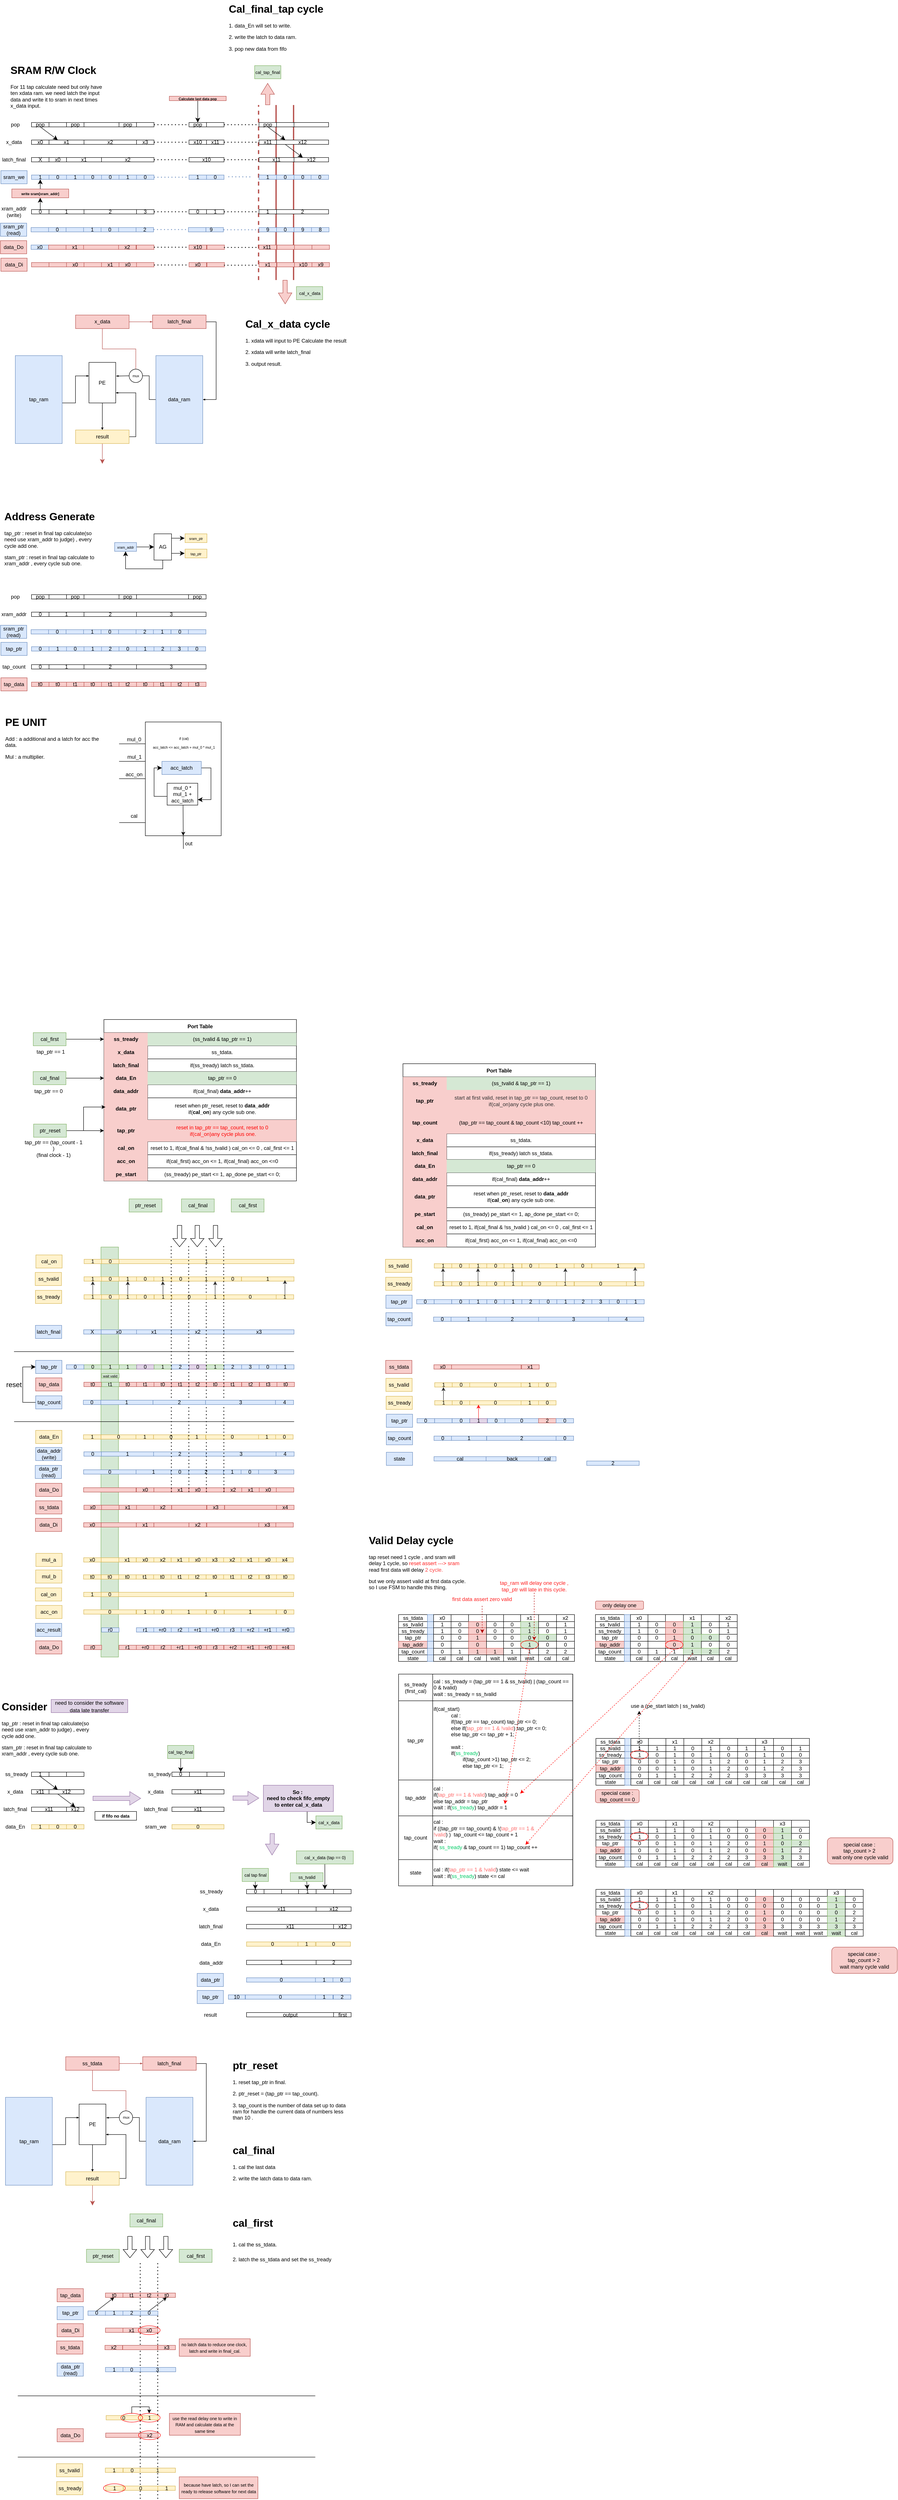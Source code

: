 <mxfile version="24.8.2">
  <diagram name="第 1 页" id="EjcDb8vZrtrxUT8pf2Qq">
    <mxGraphModel dx="1426" dy="1950" grid="1" gridSize="10" guides="1" tooltips="1" connect="1" arrows="1" fold="1" page="1" pageScale="1" pageWidth="827" pageHeight="1169" math="0" shadow="0">
      <root>
        <mxCell id="0" />
        <mxCell id="1" parent="0" />
        <mxCell id="ADW4sjk5iQ4iqt00dLDg-1" value="" style="rounded=0;whiteSpace=wrap;html=1;fillColor=#d5e8d4;strokeColor=#82b366;" parent="1" vertex="1">
          <mxGeometry x="239.75" y="1700" width="40" height="937" as="geometry" />
        </mxCell>
        <mxCell id="7OSFac52b7fZNywMgHIq-33" value="" style="endArrow=none;html=1;rounded=0;fontSize=12;startSize=8;endSize=8;curved=1;fillColor=#f8cecc;strokeColor=#b85450;strokeWidth=3;" parent="1" edge="1">
          <mxGeometry width="50" height="50" relative="1" as="geometry">
            <mxPoint x="640" y="-510" as="sourcePoint" />
            <mxPoint x="640" y="-910" as="targetPoint" />
          </mxGeometry>
        </mxCell>
        <mxCell id="7OSFac52b7fZNywMgHIq-34" value="" style="endArrow=none;html=1;rounded=0;fontSize=12;startSize=8;endSize=8;curved=1;fillColor=#f8cecc;strokeColor=#b85450;strokeWidth=3;" parent="1" edge="1">
          <mxGeometry width="50" height="50" relative="1" as="geometry">
            <mxPoint x="680" y="-510" as="sourcePoint" />
            <mxPoint x="680" y="-910" as="targetPoint" />
          </mxGeometry>
        </mxCell>
        <mxCell id="7OSFac52b7fZNywMgHIq-135" value="" style="endArrow=none;html=1;rounded=0;fontSize=12;startSize=8;endSize=8;curved=1;fillColor=#f8cecc;strokeColor=#b85450;strokeWidth=3;dashed=1;" parent="1" edge="1">
          <mxGeometry width="50" height="50" relative="1" as="geometry">
            <mxPoint x="600" y="-510" as="sourcePoint" />
            <mxPoint x="600" y="-910" as="targetPoint" />
          </mxGeometry>
        </mxCell>
        <mxCell id="zbdh6VpdfGGvIS89XVBJ-1" value="pop" style="rounded=0;whiteSpace=wrap;html=1;" parent="1" vertex="1">
          <mxGeometry x="81" y="-870" width="40" height="10" as="geometry" />
        </mxCell>
        <mxCell id="zbdh6VpdfGGvIS89XVBJ-4" value="pop" style="rounded=0;whiteSpace=wrap;html=1;" parent="1" vertex="1">
          <mxGeometry x="161" y="-870" width="40" height="10" as="geometry" />
        </mxCell>
        <mxCell id="zbdh6VpdfGGvIS89XVBJ-5" value="" style="rounded=0;whiteSpace=wrap;html=1;" parent="1" vertex="1">
          <mxGeometry x="201" y="-870" width="80" height="10" as="geometry" />
        </mxCell>
        <mxCell id="zbdh6VpdfGGvIS89XVBJ-6" value="x0" style="rounded=0;whiteSpace=wrap;html=1;" parent="1" vertex="1">
          <mxGeometry x="81" y="-830" width="40" height="10" as="geometry" />
        </mxCell>
        <mxCell id="zbdh6VpdfGGvIS89XVBJ-7" value="x1" style="rounded=0;whiteSpace=wrap;html=1;" parent="1" vertex="1">
          <mxGeometry x="121" y="-830" width="80" height="10" as="geometry" />
        </mxCell>
        <mxCell id="zbdh6VpdfGGvIS89XVBJ-21" value="0" style="rounded=0;whiteSpace=wrap;html=1;fillColor=#dae8fc;strokeColor=#6c8ebf;" parent="1" vertex="1">
          <mxGeometry x="81" y="328" width="40" height="10" as="geometry" />
        </mxCell>
        <mxCell id="zbdh6VpdfGGvIS89XVBJ-22" value="1" style="rounded=0;whiteSpace=wrap;html=1;fillColor=#dae8fc;strokeColor=#6c8ebf;" parent="1" vertex="1">
          <mxGeometry x="121" y="328" width="40" height="10" as="geometry" />
        </mxCell>
        <mxCell id="zbdh6VpdfGGvIS89XVBJ-23" value="0" style="rounded=0;whiteSpace=wrap;html=1;fillColor=#dae8fc;strokeColor=#6c8ebf;" parent="1" vertex="1">
          <mxGeometry x="161" y="328" width="40" height="10" as="geometry" />
        </mxCell>
        <mxCell id="zbdh6VpdfGGvIS89XVBJ-24" value="1" style="rounded=0;whiteSpace=wrap;html=1;fillColor=#dae8fc;strokeColor=#6c8ebf;" parent="1" vertex="1">
          <mxGeometry x="201" y="328" width="40" height="10" as="geometry" />
        </mxCell>
        <mxCell id="zbdh6VpdfGGvIS89XVBJ-25" value="2" style="rounded=0;whiteSpace=wrap;html=1;fillColor=#dae8fc;strokeColor=#6c8ebf;" parent="1" vertex="1">
          <mxGeometry x="241" y="328" width="40" height="10" as="geometry" />
        </mxCell>
        <mxCell id="zbdh6VpdfGGvIS89XVBJ-31" value="x_data" style="text;html=1;align=center;verticalAlign=middle;whiteSpace=wrap;rounded=0;" parent="1" vertex="1">
          <mxGeometry x="11" y="-840" width="60" height="30" as="geometry" />
        </mxCell>
        <mxCell id="zbdh6VpdfGGvIS89XVBJ-32" value="X" style="rounded=0;whiteSpace=wrap;html=1;" parent="1" vertex="1">
          <mxGeometry x="81" y="-790" width="40" height="10" as="geometry" />
        </mxCell>
        <mxCell id="zbdh6VpdfGGvIS89XVBJ-33" value="x0" style="rounded=0;whiteSpace=wrap;html=1;" parent="1" vertex="1">
          <mxGeometry x="121" y="-790" width="40" height="10" as="geometry" />
        </mxCell>
        <mxCell id="zbdh6VpdfGGvIS89XVBJ-34" value="x1" style="rounded=0;whiteSpace=wrap;html=1;" parent="1" vertex="1">
          <mxGeometry x="161" y="-790" width="80" height="10" as="geometry" />
        </mxCell>
        <mxCell id="zbdh6VpdfGGvIS89XVBJ-36" value="x2" style="rounded=0;whiteSpace=wrap;html=1;" parent="1" vertex="1">
          <mxGeometry x="241" y="-790" width="120" height="10" as="geometry" />
        </mxCell>
        <mxCell id="zbdh6VpdfGGvIS89XVBJ-37" value="latch_final" style="text;html=1;align=center;verticalAlign=middle;whiteSpace=wrap;rounded=0;" parent="1" vertex="1">
          <mxGeometry x="11" y="-800" width="60" height="30" as="geometry" />
        </mxCell>
        <mxCell id="zbdh6VpdfGGvIS89XVBJ-39" value="tap_ptr" style="text;html=1;align=center;verticalAlign=middle;whiteSpace=wrap;rounded=0;fillColor=#dae8fc;strokeColor=#6c8ebf;" parent="1" vertex="1">
          <mxGeometry x="11" y="318" width="60" height="30" as="geometry" />
        </mxCell>
        <mxCell id="7OSFac52b7fZNywMgHIq-132" style="edgeStyle=none;curved=1;rounded=0;orthogonalLoop=1;jettySize=auto;html=1;exitX=0.5;exitY=0;exitDx=0;exitDy=0;fontSize=12;startSize=8;endSize=8;" parent="1" source="zbdh6VpdfGGvIS89XVBJ-41" target="7OSFac52b7fZNywMgHIq-129" edge="1">
          <mxGeometry relative="1" as="geometry" />
        </mxCell>
        <mxCell id="zbdh6VpdfGGvIS89XVBJ-41" value="0" style="rounded=0;whiteSpace=wrap;html=1;" parent="1" vertex="1">
          <mxGeometry x="81" y="-671" width="40" height="10" as="geometry" />
        </mxCell>
        <mxCell id="zbdh6VpdfGGvIS89XVBJ-42" value="1" style="rounded=0;whiteSpace=wrap;html=1;" parent="1" vertex="1">
          <mxGeometry x="121" y="-671" width="80" height="10" as="geometry" />
        </mxCell>
        <mxCell id="zbdh6VpdfGGvIS89XVBJ-45" value="3" style="rounded=0;whiteSpace=wrap;html=1;" parent="1" vertex="1">
          <mxGeometry x="321" y="-671" width="40" height="10" as="geometry" />
        </mxCell>
        <mxCell id="zbdh6VpdfGGvIS89XVBJ-46" value="xram_addr&lt;div&gt;(write)&lt;/div&gt;" style="text;html=1;align=center;verticalAlign=middle;whiteSpace=wrap;rounded=0;" parent="1" vertex="1">
          <mxGeometry x="11" y="-681" width="60" height="30" as="geometry" />
        </mxCell>
        <mxCell id="zbdh6VpdfGGvIS89XVBJ-53" value="1" style="rounded=0;whiteSpace=wrap;html=1;fillColor=#dae8fc;strokeColor=#6c8ebf;" parent="1" vertex="1">
          <mxGeometry x="81" y="-750" width="40" height="10" as="geometry" />
        </mxCell>
        <mxCell id="zbdh6VpdfGGvIS89XVBJ-54" value="0" style="rounded=0;whiteSpace=wrap;html=1;fillColor=#dae8fc;strokeColor=#6c8ebf;" parent="1" vertex="1">
          <mxGeometry x="121" y="-750" width="40" height="10" as="geometry" />
        </mxCell>
        <mxCell id="zbdh6VpdfGGvIS89XVBJ-55" value="1" style="rounded=0;whiteSpace=wrap;html=1;fillColor=#dae8fc;strokeColor=#6c8ebf;" parent="1" vertex="1">
          <mxGeometry x="161" y="-750" width="40" height="10" as="geometry" />
        </mxCell>
        <mxCell id="zbdh6VpdfGGvIS89XVBJ-56" value="0" style="rounded=0;whiteSpace=wrap;html=1;fillColor=#dae8fc;strokeColor=#6c8ebf;" parent="1" vertex="1">
          <mxGeometry x="201" y="-750" width="40" height="10" as="geometry" />
        </mxCell>
        <mxCell id="zbdh6VpdfGGvIS89XVBJ-57" value="0" style="rounded=0;whiteSpace=wrap;html=1;fillColor=#dae8fc;strokeColor=#6c8ebf;" parent="1" vertex="1">
          <mxGeometry x="241" y="-750" width="40" height="10" as="geometry" />
        </mxCell>
        <mxCell id="zbdh6VpdfGGvIS89XVBJ-58" value="sram_we" style="text;html=1;align=center;verticalAlign=middle;whiteSpace=wrap;rounded=0;fillColor=#dae8fc;strokeColor=#6c8ebf;" parent="1" vertex="1">
          <mxGeometry x="11" y="-760" width="60" height="30" as="geometry" />
        </mxCell>
        <mxCell id="zbdh6VpdfGGvIS89XVBJ-60" value="0" style="rounded=0;whiteSpace=wrap;html=1;fillColor=#dae8fc;strokeColor=#6c8ebf;" parent="1" vertex="1">
          <mxGeometry x="281" y="328" width="40" height="10" as="geometry" />
        </mxCell>
        <mxCell id="zbdh6VpdfGGvIS89XVBJ-66" value="1" style="rounded=0;whiteSpace=wrap;html=1;fillColor=#dae8fc;strokeColor=#6c8ebf;" parent="1" vertex="1">
          <mxGeometry x="281" y="-750" width="40" height="10" as="geometry" />
        </mxCell>
        <mxCell id="zbdh6VpdfGGvIS89XVBJ-68" value="1" style="rounded=0;whiteSpace=wrap;html=1;fillColor=#dae8fc;strokeColor=#6c8ebf;" parent="1" vertex="1">
          <mxGeometry x="321" y="328" width="40" height="10" as="geometry" />
        </mxCell>
        <mxCell id="zbdh6VpdfGGvIS89XVBJ-71" value="" style="rounded=0;whiteSpace=wrap;html=1;" parent="1" vertex="1">
          <mxGeometry x="321" y="-870" width="40" height="10" as="geometry" />
        </mxCell>
        <mxCell id="zbdh6VpdfGGvIS89XVBJ-74" value="0" style="rounded=0;whiteSpace=wrap;html=1;fillColor=#dae8fc;strokeColor=#6c8ebf;" parent="1" vertex="1">
          <mxGeometry x="321" y="-750" width="40" height="10" as="geometry" />
        </mxCell>
        <mxCell id="zbdh6VpdfGGvIS89XVBJ-100" value="" style="rounded=0;whiteSpace=wrap;html=1;" parent="1" vertex="1">
          <mxGeometry x="121" y="-870" width="40" height="10" as="geometry" />
        </mxCell>
        <mxCell id="zbdh6VpdfGGvIS89XVBJ-109" value="2" style="rounded=0;whiteSpace=wrap;html=1;" parent="1" vertex="1">
          <mxGeometry x="201" y="-671" width="120" height="10" as="geometry" />
        </mxCell>
        <mxCell id="7OSFac52b7fZNywMgHIq-19" style="edgeStyle=none;curved=1;rounded=0;orthogonalLoop=1;jettySize=auto;html=1;exitX=0.5;exitY=1;exitDx=0;exitDy=0;entryX=0.5;entryY=0;entryDx=0;entryDy=0;fontSize=12;startSize=8;endSize=8;" parent="1" edge="1">
          <mxGeometry relative="1" as="geometry">
            <mxPoint x="621" y="-860" as="sourcePoint" />
            <mxPoint x="661" y="-830" as="targetPoint" />
          </mxGeometry>
        </mxCell>
        <mxCell id="lEjgdPn8LzuLTRAEh8SZ-2" value="pop" style="rounded=0;whiteSpace=wrap;html=1;" parent="1" vertex="1">
          <mxGeometry x="441" y="-870" width="40" height="10" as="geometry" />
        </mxCell>
        <mxCell id="lEjgdPn8LzuLTRAEh8SZ-3" value="x10" style="rounded=0;whiteSpace=wrap;html=1;" parent="1" vertex="1">
          <mxGeometry x="441" y="-830" width="40" height="10" as="geometry" />
        </mxCell>
        <mxCell id="lEjgdPn8LzuLTRAEh8SZ-7" value="0" style="rounded=0;whiteSpace=wrap;html=1;" parent="1" vertex="1">
          <mxGeometry x="441" y="-671" width="40" height="10" as="geometry" />
        </mxCell>
        <mxCell id="lEjgdPn8LzuLTRAEh8SZ-8" value="1" style="rounded=0;whiteSpace=wrap;html=1;fillColor=#dae8fc;strokeColor=#6c8ebf;" parent="1" vertex="1">
          <mxGeometry x="441" y="-750" width="40" height="10" as="geometry" />
        </mxCell>
        <mxCell id="lEjgdPn8LzuLTRAEh8SZ-9" value="" style="endArrow=none;dashed=1;html=1;dashPattern=1 3;strokeWidth=2;rounded=0;exitX=1;exitY=0.5;exitDx=0;exitDy=0;entryX=0;entryY=0.5;entryDx=0;entryDy=0;fillColor=#dae8fc;strokeColor=#6c8ebf;" parent="1" source="zbdh6VpdfGGvIS89XVBJ-74" target="lEjgdPn8LzuLTRAEh8SZ-8" edge="1">
          <mxGeometry width="50" height="50" relative="1" as="geometry">
            <mxPoint x="371" y="-745.29" as="sourcePoint" />
            <mxPoint x="425" y="-745" as="targetPoint" />
          </mxGeometry>
        </mxCell>
        <mxCell id="lEjgdPn8LzuLTRAEh8SZ-12" value="" style="endArrow=none;dashed=1;html=1;dashPattern=1 3;strokeWidth=2;rounded=0;exitX=1;exitY=0.5;exitDx=0;exitDy=0;entryX=0;entryY=0.5;entryDx=0;entryDy=0;" parent="1" source="zbdh6VpdfGGvIS89XVBJ-45" target="lEjgdPn8LzuLTRAEh8SZ-7" edge="1">
          <mxGeometry width="50" height="50" relative="1" as="geometry">
            <mxPoint x="381" y="-666" as="sourcePoint" />
            <mxPoint x="435" y="-665.71" as="targetPoint" />
          </mxGeometry>
        </mxCell>
        <mxCell id="lEjgdPn8LzuLTRAEh8SZ-14" value="" style="endArrow=none;dashed=1;html=1;dashPattern=1 3;strokeWidth=2;rounded=0;exitX=1;exitY=0.5;exitDx=0;exitDy=0;entryX=0;entryY=0.5;entryDx=0;entryDy=0;" parent="1" source="zbdh6VpdfGGvIS89XVBJ-71" target="lEjgdPn8LzuLTRAEh8SZ-2" edge="1">
          <mxGeometry width="50" height="50" relative="1" as="geometry">
            <mxPoint x="371" y="-865.86" as="sourcePoint" />
            <mxPoint x="425" y="-865.57" as="targetPoint" />
          </mxGeometry>
        </mxCell>
        <mxCell id="lEjgdPn8LzuLTRAEh8SZ-15" value="" style="endArrow=none;dashed=1;html=1;dashPattern=1 3;strokeWidth=2;rounded=0;exitX=1;exitY=0.5;exitDx=0;exitDy=0;entryX=0;entryY=0.5;entryDx=0;entryDy=0;" parent="1" target="lEjgdPn8LzuLTRAEh8SZ-3" edge="1">
          <mxGeometry width="50" height="50" relative="1" as="geometry">
            <mxPoint x="361" y="-825" as="sourcePoint" />
            <mxPoint x="425" y="-825.28" as="targetPoint" />
          </mxGeometry>
        </mxCell>
        <mxCell id="lEjgdPn8LzuLTRAEh8SZ-16" value="" style="endArrow=none;dashed=1;html=1;dashPattern=1 3;strokeWidth=2;rounded=0;exitX=1;exitY=0.5;exitDx=0;exitDy=0;entryX=0;entryY=0.5;entryDx=0;entryDy=0;" parent="1" source="zbdh6VpdfGGvIS89XVBJ-36" edge="1">
          <mxGeometry width="50" height="50" relative="1" as="geometry">
            <mxPoint x="371" y="-785.57" as="sourcePoint" />
            <mxPoint x="441" y="-785" as="targetPoint" />
          </mxGeometry>
        </mxCell>
        <mxCell id="7OSFac52b7fZNywMgHIq-23" style="edgeStyle=none;curved=1;rounded=0;orthogonalLoop=1;jettySize=auto;html=1;exitX=0.5;exitY=1;exitDx=0;exitDy=0;entryX=0.5;entryY=0;entryDx=0;entryDy=0;fontSize=12;startSize=8;endSize=8;" parent="1" edge="1">
          <mxGeometry relative="1" as="geometry">
            <mxPoint x="661" y="-820" as="sourcePoint" />
            <mxPoint x="701" y="-790" as="targetPoint" />
          </mxGeometry>
        </mxCell>
        <mxCell id="lEjgdPn8LzuLTRAEh8SZ-17" value="x11" style="rounded=0;whiteSpace=wrap;html=1;arcSize=0;" parent="1" vertex="1">
          <mxGeometry x="481" y="-830" width="40" height="10" as="geometry" />
        </mxCell>
        <mxCell id="lEjgdPn8LzuLTRAEh8SZ-18" value="1" style="rounded=0;whiteSpace=wrap;html=1;" parent="1" vertex="1">
          <mxGeometry x="481" y="-671" width="40" height="10" as="geometry" />
        </mxCell>
        <mxCell id="7OSFac52b7fZNywMgHIq-1" value="0" style="rounded=0;whiteSpace=wrap;html=1;fillColor=#dae8fc;strokeColor=#6c8ebf;" parent="1" vertex="1">
          <mxGeometry x="481" y="-750" width="40" height="10" as="geometry" />
        </mxCell>
        <mxCell id="7OSFac52b7fZNywMgHIq-2" value="" style="endArrow=none;dashed=1;html=1;dashPattern=1 3;strokeWidth=2;rounded=0;entryX=0;entryY=0.5;entryDx=0;entryDy=0;exitX=1;exitY=0.5;exitDx=0;exitDy=0;" parent="1" source="lEjgdPn8LzuLTRAEh8SZ-17" target="7OSFac52b7fZNywMgHIq-21" edge="1">
          <mxGeometry width="50" height="50" relative="1" as="geometry">
            <mxPoint x="531" y="-825.34" as="sourcePoint" />
            <mxPoint x="591" y="-825" as="targetPoint" />
          </mxGeometry>
        </mxCell>
        <mxCell id="7OSFac52b7fZNywMgHIq-3" value="x12" style="rounded=0;whiteSpace=wrap;html=1;arcSize=0;" parent="1" vertex="1">
          <mxGeometry x="641" y="-830" width="119" height="10" as="geometry" />
        </mxCell>
        <mxCell id="7OSFac52b7fZNywMgHIq-5" value="" style="endArrow=none;dashed=1;html=1;dashPattern=1 3;strokeWidth=2;rounded=0;fillColor=#dae8fc;strokeColor=#6c8ebf;" parent="1" edge="1">
          <mxGeometry width="50" height="50" relative="1" as="geometry">
            <mxPoint x="531" y="-746" as="sourcePoint" />
            <mxPoint x="585" y="-745.71" as="targetPoint" />
          </mxGeometry>
        </mxCell>
        <mxCell id="7OSFac52b7fZNywMgHIq-8" value="" style="endArrow=none;dashed=1;html=1;dashPattern=1 3;strokeWidth=2;rounded=0;exitX=1;exitY=0.5;exitDx=0;exitDy=0;entryX=0;entryY=0.5;entryDx=0;entryDy=0;" parent="1" source="lEjgdPn8LzuLTRAEh8SZ-18" target="7OSFac52b7fZNywMgHIq-46" edge="1">
          <mxGeometry width="50" height="50" relative="1" as="geometry">
            <mxPoint x="533" y="-666.69" as="sourcePoint" />
            <mxPoint x="587" y="-666.4" as="targetPoint" />
          </mxGeometry>
        </mxCell>
        <mxCell id="7OSFac52b7fZNywMgHIq-9" value="pop" style="rounded=0;whiteSpace=wrap;html=1;" parent="1" vertex="1">
          <mxGeometry x="601" y="-870" width="40" height="10" as="geometry" />
        </mxCell>
        <mxCell id="7OSFac52b7fZNywMgHIq-12" value="" style="endArrow=none;dashed=1;html=1;dashPattern=1 3;strokeWidth=2;rounded=0;exitX=1;exitY=0.5;exitDx=0;exitDy=0;entryX=0;entryY=0.5;entryDx=0;entryDy=0;" parent="1" source="7OSFac52b7fZNywMgHIq-18" target="7OSFac52b7fZNywMgHIq-9" edge="1">
          <mxGeometry width="50" height="50" relative="1" as="geometry">
            <mxPoint x="531" y="-865.34" as="sourcePoint" />
            <mxPoint x="585" y="-865.05" as="targetPoint" />
          </mxGeometry>
        </mxCell>
        <mxCell id="7OSFac52b7fZNywMgHIq-14" value="1" style="rounded=0;whiteSpace=wrap;html=1;fillColor=#dae8fc;strokeColor=#6c8ebf;" parent="1" vertex="1">
          <mxGeometry x="601" y="-750" width="40" height="10" as="geometry" />
        </mxCell>
        <mxCell id="7OSFac52b7fZNywMgHIq-15" value="" style="endArrow=classic;html=1;rounded=0;fontSize=12;startSize=8;endSize=8;curved=1;entryX=0.5;entryY=0;entryDx=0;entryDy=0;" parent="1" target="lEjgdPn8LzuLTRAEh8SZ-2" edge="1">
          <mxGeometry width="50" height="50" relative="1" as="geometry">
            <mxPoint x="461" y="-920" as="sourcePoint" />
            <mxPoint x="511" y="-970" as="targetPoint" />
          </mxGeometry>
        </mxCell>
        <mxCell id="7OSFac52b7fZNywMgHIq-17" value="&lt;p style=&quot;line-height: 100%;&quot;&gt;&lt;font style=&quot;font-size: 8px;&quot;&gt;&lt;b&gt;Calculate last data pop&lt;/b&gt;&lt;/font&gt;&lt;/p&gt;" style="text;html=1;align=center;verticalAlign=middle;whiteSpace=wrap;rounded=0;fontSize=16;fillColor=#f8cecc;strokeColor=#b85450;" parent="1" vertex="1">
          <mxGeometry x="396" y="-930" width="130" height="10" as="geometry" />
        </mxCell>
        <mxCell id="7OSFac52b7fZNywMgHIq-18" value="" style="rounded=0;whiteSpace=wrap;html=1;" parent="1" vertex="1">
          <mxGeometry x="481" y="-870" width="40" height="10" as="geometry" />
        </mxCell>
        <mxCell id="7OSFac52b7fZNywMgHIq-20" value="x10" style="rounded=0;whiteSpace=wrap;html=1;" parent="1" vertex="1">
          <mxGeometry x="441" y="-790" width="80" height="10" as="geometry" />
        </mxCell>
        <mxCell id="7OSFac52b7fZNywMgHIq-21" value="x11" style="rounded=0;whiteSpace=wrap;html=1;arcSize=0;" parent="1" vertex="1">
          <mxGeometry x="601" y="-830" width="40" height="10" as="geometry" />
        </mxCell>
        <mxCell id="7OSFac52b7fZNywMgHIq-22" style="edgeStyle=none;curved=1;rounded=0;orthogonalLoop=1;jettySize=auto;html=1;exitX=0.5;exitY=1;exitDx=0;exitDy=0;entryX=0.5;entryY=0;entryDx=0;entryDy=0;fontSize=12;startSize=8;endSize=8;" parent="1" edge="1">
          <mxGeometry relative="1" as="geometry">
            <mxPoint x="101" y="-860" as="sourcePoint" />
            <mxPoint x="141" y="-830" as="targetPoint" />
          </mxGeometry>
        </mxCell>
        <mxCell id="7OSFac52b7fZNywMgHIq-24" value="0" style="rounded=0;whiteSpace=wrap;html=1;fillColor=#dae8fc;strokeColor=#6c8ebf;" parent="1" vertex="1">
          <mxGeometry x="641" y="-750" width="40" height="10" as="geometry" />
        </mxCell>
        <mxCell id="7OSFac52b7fZNywMgHIq-25" value="x11" style="rounded=0;whiteSpace=wrap;html=1;arcSize=0;" parent="1" vertex="1">
          <mxGeometry x="601" y="-790" width="80" height="10" as="geometry" />
        </mxCell>
        <mxCell id="7OSFac52b7fZNywMgHIq-26" value="x12" style="rounded=0;whiteSpace=wrap;html=1;arcSize=0;" parent="1" vertex="1">
          <mxGeometry x="681" y="-790" width="79" height="10" as="geometry" />
        </mxCell>
        <mxCell id="7OSFac52b7fZNywMgHIq-27" value="" style="endArrow=none;dashed=1;html=1;dashPattern=1 3;strokeWidth=2;rounded=0;entryX=0;entryY=0.5;entryDx=0;entryDy=0;exitX=1;exitY=0.5;exitDx=0;exitDy=0;" parent="1" source="7OSFac52b7fZNywMgHIq-20" target="7OSFac52b7fZNywMgHIq-25" edge="1">
          <mxGeometry width="50" height="50" relative="1" as="geometry">
            <mxPoint x="561" y="-785" as="sourcePoint" />
            <mxPoint x="591" y="-790" as="targetPoint" />
          </mxGeometry>
        </mxCell>
        <mxCell id="7OSFac52b7fZNywMgHIq-28" value="" style="shape=flexArrow;endArrow=classic;html=1;rounded=0;fontSize=12;startSize=8;endSize=8;curved=1;fillColor=#f8cecc;strokeColor=#b85450;" parent="1" edge="1">
          <mxGeometry width="50" height="50" relative="1" as="geometry">
            <mxPoint x="660.55" y="-510" as="sourcePoint" />
            <mxPoint x="660.817" y="-455" as="targetPoint" />
          </mxGeometry>
        </mxCell>
        <mxCell id="7OSFac52b7fZNywMgHIq-32" value="&lt;h1 style=&quot;margin-top: 0px;&quot;&gt;Cal_x_data cycle&amp;nbsp; &amp;nbsp;&lt;/h1&gt;&lt;p&gt;1. xdata will input to PE Calculate the result&lt;/p&gt;&lt;p&gt;2. xdata will write latch_final&lt;/p&gt;&lt;p&gt;3. output result.&lt;/p&gt;" style="text;html=1;whiteSpace=wrap;overflow=hidden;rounded=0;" parent="1" vertex="1">
          <mxGeometry x="568" y="-430" width="252" height="130" as="geometry" />
        </mxCell>
        <mxCell id="7OSFac52b7fZNywMgHIq-35" value="pop" style="text;html=1;align=center;verticalAlign=middle;whiteSpace=wrap;rounded=0;" parent="1" vertex="1">
          <mxGeometry x="14" y="-880" width="60" height="30" as="geometry" />
        </mxCell>
        <mxCell id="7OSFac52b7fZNywMgHIq-39" value="" style="rounded=0;whiteSpace=wrap;html=1;" parent="1" vertex="1">
          <mxGeometry x="641" y="-870" width="40" height="10" as="geometry" />
        </mxCell>
        <mxCell id="7OSFac52b7fZNywMgHIq-41" value="" style="rounded=0;whiteSpace=wrap;html=1;" parent="1" vertex="1">
          <mxGeometry x="681" y="-870" width="79" height="10" as="geometry" />
        </mxCell>
        <mxCell id="7OSFac52b7fZNywMgHIq-42" value="0" style="rounded=0;whiteSpace=wrap;html=1;fillColor=#dae8fc;strokeColor=#6c8ebf;" parent="1" vertex="1">
          <mxGeometry x="681" y="-750" width="40" height="10" as="geometry" />
        </mxCell>
        <mxCell id="7OSFac52b7fZNywMgHIq-45" value="2" style="rounded=0;whiteSpace=wrap;html=1;" parent="1" vertex="1">
          <mxGeometry x="641" y="-671" width="119" height="10" as="geometry" />
        </mxCell>
        <mxCell id="7OSFac52b7fZNywMgHIq-46" value="1" style="rounded=0;whiteSpace=wrap;html=1;" parent="1" vertex="1">
          <mxGeometry x="601" y="-671" width="40" height="10" as="geometry" />
        </mxCell>
        <mxCell id="7OSFac52b7fZNywMgHIq-52" value="&lt;h1 style=&quot;margin-top: 0px;&quot;&gt;SRAM R/W Clock&lt;/h1&gt;&lt;p&gt;For 11 tap calculate need but only have ten xdata ram. we need latch the input data and write it to sram in next times x_data input.&lt;/p&gt;" style="text;html=1;whiteSpace=wrap;overflow=hidden;rounded=0;" parent="1" vertex="1">
          <mxGeometry x="31" y="-1010" width="230" height="120" as="geometry" />
        </mxCell>
        <mxCell id="7OSFac52b7fZNywMgHIq-53" value="&lt;h1 style=&quot;margin-top: 0px;&quot;&gt;Address Generate&lt;/h1&gt;&lt;p&gt;tap_ptr : reset in final tap calculate(so need use xram_addr to judge) , every cycle add one.&lt;/p&gt;&lt;p&gt;stam_ptr : reset in final tap calculate to xram_addr , every cycle sub one.&amp;nbsp;&lt;/p&gt;&lt;p&gt;&lt;br&gt;&lt;/p&gt;&lt;p&gt;&lt;br&gt;&lt;/p&gt;" style="text;html=1;whiteSpace=wrap;overflow=hidden;rounded=0;" parent="1" vertex="1">
          <mxGeometry x="17" y="10" width="220" height="190" as="geometry" />
        </mxCell>
        <mxCell id="7OSFac52b7fZNywMgHIq-91" style="edgeStyle=elbowEdgeStyle;rounded=0;orthogonalLoop=1;jettySize=auto;html=1;exitX=0.5;exitY=1;exitDx=0;exitDy=0;fontSize=12;startSize=8;endSize=8;elbow=vertical;entryX=0.5;entryY=1;entryDx=0;entryDy=0;" parent="1" source="7OSFac52b7fZNywMgHIq-82" target="7OSFac52b7fZNywMgHIq-87" edge="1">
          <mxGeometry relative="1" as="geometry">
            <mxPoint x="380.759" y="160" as="targetPoint" />
            <Array as="points">
              <mxPoint x="341" y="150" />
            </Array>
          </mxGeometry>
        </mxCell>
        <mxCell id="7OSFac52b7fZNywMgHIq-82" value="AG" style="rounded=0;whiteSpace=wrap;html=1;" parent="1" vertex="1">
          <mxGeometry x="361" y="70" width="40" height="60" as="geometry" />
        </mxCell>
        <mxCell id="7OSFac52b7fZNywMgHIq-83" value="" style="endArrow=classic;html=1;rounded=0;fontSize=12;startSize=8;endSize=8;curved=1;entryX=0;entryY=0.5;entryDx=0;entryDy=0;" parent="1" target="7OSFac52b7fZNywMgHIq-82" edge="1">
          <mxGeometry width="50" height="50" relative="1" as="geometry">
            <mxPoint x="321" y="100" as="sourcePoint" />
            <mxPoint x="291" y="100" as="targetPoint" />
          </mxGeometry>
        </mxCell>
        <mxCell id="7OSFac52b7fZNywMgHIq-84" value="" style="endArrow=classic;html=1;rounded=0;fontSize=12;startSize=8;endSize=8;curved=1;" parent="1" edge="1">
          <mxGeometry width="50" height="50" relative="1" as="geometry">
            <mxPoint x="401" y="80" as="sourcePoint" />
            <mxPoint x="431" y="80" as="targetPoint" />
          </mxGeometry>
        </mxCell>
        <mxCell id="7OSFac52b7fZNywMgHIq-85" value="" style="endArrow=classic;html=1;rounded=0;fontSize=12;startSize=8;endSize=8;curved=1;" parent="1" edge="1">
          <mxGeometry width="50" height="50" relative="1" as="geometry">
            <mxPoint x="401" y="114.66" as="sourcePoint" />
            <mxPoint x="431" y="114.66" as="targetPoint" />
          </mxGeometry>
        </mxCell>
        <mxCell id="7OSFac52b7fZNywMgHIq-87" value="&lt;p style=&quot;line-height: 100%;&quot;&gt;&lt;font style=&quot;font-size: 8px;&quot;&gt;xram_addr&lt;/font&gt;&lt;/p&gt;" style="text;html=1;align=center;verticalAlign=middle;whiteSpace=wrap;rounded=0;fontSize=16;fillColor=#dae8fc;strokeColor=#6c8ebf;" parent="1" vertex="1">
          <mxGeometry x="271" y="90" width="50" height="20" as="geometry" />
        </mxCell>
        <mxCell id="7OSFac52b7fZNywMgHIq-89" value="&lt;p style=&quot;line-height: 100%;&quot;&gt;&lt;font style=&quot;font-size: 8px;&quot;&gt;sram_ptr&lt;/font&gt;&lt;/p&gt;" style="text;html=1;align=center;verticalAlign=middle;whiteSpace=wrap;rounded=0;fontSize=16;fillColor=#fff2cc;strokeColor=#d6b656;" parent="1" vertex="1">
          <mxGeometry x="432" y="70" width="50" height="20" as="geometry" />
        </mxCell>
        <mxCell id="7OSFac52b7fZNywMgHIq-90" value="&lt;p style=&quot;line-height: 100%;&quot;&gt;&lt;span style=&quot;font-size: 8px;&quot;&gt;tap_ptr&lt;/span&gt;&lt;/p&gt;" style="text;html=1;align=center;verticalAlign=middle;whiteSpace=wrap;rounded=0;fontSize=16;fillColor=#fff2cc;strokeColor=#d6b656;" parent="1" vertex="1">
          <mxGeometry x="432" y="105" width="50" height="20" as="geometry" />
        </mxCell>
        <mxCell id="7OSFac52b7fZNywMgHIq-123" value="x2" style="rounded=0;whiteSpace=wrap;html=1;" parent="1" vertex="1">
          <mxGeometry x="201" y="-830" width="120" height="10" as="geometry" />
        </mxCell>
        <mxCell id="7OSFac52b7fZNywMgHIq-124" value="x3" style="rounded=0;whiteSpace=wrap;html=1;" parent="1" vertex="1">
          <mxGeometry x="321" y="-830" width="40" height="10" as="geometry" />
        </mxCell>
        <mxCell id="7OSFac52b7fZNywMgHIq-125" value="pop" style="rounded=0;whiteSpace=wrap;html=1;" parent="1" vertex="1">
          <mxGeometry x="281" y="-870" width="40" height="10" as="geometry" />
        </mxCell>
        <mxCell id="7OSFac52b7fZNywMgHIq-128" value="" style="endArrow=classic;html=1;rounded=0;fontSize=12;startSize=8;endSize=8;curved=1;entryX=0.5;entryY=1;entryDx=0;entryDy=0;" parent="1" source="7OSFac52b7fZNywMgHIq-129" target="zbdh6VpdfGGvIS89XVBJ-53" edge="1">
          <mxGeometry width="50" height="50" relative="1" as="geometry">
            <mxPoint x="101" y="-686" as="sourcePoint" />
            <mxPoint x="101" y="-636" as="targetPoint" />
          </mxGeometry>
        </mxCell>
        <mxCell id="7OSFac52b7fZNywMgHIq-129" value="&lt;p style=&quot;line-height: 50%;&quot;&gt;&lt;font style=&quot;font-size: 8px;&quot;&gt;&lt;b&gt;write sram[xram_addr]&lt;/b&gt;&lt;/font&gt;&lt;/p&gt;" style="text;html=1;align=center;verticalAlign=middle;whiteSpace=wrap;rounded=0;fontSize=16;fillColor=#f8cecc;strokeColor=#b85450;" parent="1" vertex="1">
          <mxGeometry x="36" y="-718" width="130" height="20" as="geometry" />
        </mxCell>
        <mxCell id="7OSFac52b7fZNywMgHIq-136" value="" style="shape=flexArrow;endArrow=classic;html=1;rounded=0;fontSize=12;startSize=8;endSize=8;curved=1;fillColor=#f8cecc;strokeColor=#b85450;" parent="1" edge="1">
          <mxGeometry width="50" height="50" relative="1" as="geometry">
            <mxPoint x="620.79" y="-910" as="sourcePoint" />
            <mxPoint x="620.79" y="-960" as="targetPoint" />
          </mxGeometry>
        </mxCell>
        <mxCell id="7OSFac52b7fZNywMgHIq-137" value="&lt;p style=&quot;line-height: 100%; font-size: 10px;&quot;&gt;cal_tap_final&lt;/p&gt;" style="text;html=1;align=center;verticalAlign=middle;whiteSpace=wrap;rounded=0;fontSize=16;fillColor=#d5e8d4;strokeColor=#82b366;" parent="1" vertex="1">
          <mxGeometry x="591" y="-1000" width="60" height="30" as="geometry" />
        </mxCell>
        <mxCell id="7OSFac52b7fZNywMgHIq-138" value="&lt;p style=&quot;line-height: 100%; font-size: 10px;&quot;&gt;cal_x_data&lt;/p&gt;" style="text;html=1;align=center;verticalAlign=middle;whiteSpace=wrap;rounded=0;fontSize=16;fillColor=#d5e8d4;strokeColor=#82b366;" parent="1" vertex="1">
          <mxGeometry x="686.5" y="-495" width="60" height="30" as="geometry" />
        </mxCell>
        <mxCell id="7OSFac52b7fZNywMgHIq-141" value="&lt;h1 style=&quot;margin-top: 0px;&quot;&gt;Consider&amp;nbsp;&lt;/h1&gt;&lt;p&gt;tap_ptr : reset in final tap calculate(so need use xram_addr to judge) , every cycle add one.&lt;/p&gt;&lt;p&gt;stam_ptr : reset in final tap calculate to xram_addr , every cycle sub one.&amp;nbsp;&lt;/p&gt;&lt;p&gt;&lt;br&gt;&lt;/p&gt;&lt;p&gt;&lt;br&gt;&lt;/p&gt;" style="text;html=1;whiteSpace=wrap;overflow=hidden;rounded=0;" parent="1" vertex="1">
          <mxGeometry x="11" y="2730" width="220" height="190" as="geometry" />
        </mxCell>
        <mxCell id="7OSFac52b7fZNywMgHIq-144" value="&lt;p style=&quot;line-height: 100%;&quot;&gt;&lt;font style=&quot;font-size: 12px;&quot;&gt;need to consider the software data late transfer&lt;/font&gt;&lt;/p&gt;" style="text;html=1;align=center;verticalAlign=middle;whiteSpace=wrap;rounded=0;fontSize=16;fillColor=#e1d5e7;strokeColor=#9673a6;" parent="1" vertex="1">
          <mxGeometry x="126" y="2734" width="175" height="30" as="geometry" />
        </mxCell>
        <mxCell id="7OSFac52b7fZNywMgHIq-171" value="pop" style="rounded=0;whiteSpace=wrap;html=1;" parent="1" vertex="1">
          <mxGeometry x="81" y="209" width="40" height="10" as="geometry" />
        </mxCell>
        <mxCell id="7OSFac52b7fZNywMgHIq-172" value="pop" style="rounded=0;whiteSpace=wrap;html=1;" parent="1" vertex="1">
          <mxGeometry x="161" y="209" width="40" height="10" as="geometry" />
        </mxCell>
        <mxCell id="7OSFac52b7fZNywMgHIq-173" value="" style="rounded=0;whiteSpace=wrap;html=1;" parent="1" vertex="1">
          <mxGeometry x="201" y="209" width="80" height="10" as="geometry" />
        </mxCell>
        <mxCell id="7OSFac52b7fZNywMgHIq-174" value="" style="rounded=0;whiteSpace=wrap;html=1;" parent="1" vertex="1">
          <mxGeometry x="321" y="209" width="119" height="10" as="geometry" />
        </mxCell>
        <mxCell id="7OSFac52b7fZNywMgHIq-175" value="" style="rounded=0;whiteSpace=wrap;html=1;" parent="1" vertex="1">
          <mxGeometry x="121" y="209" width="40" height="10" as="geometry" />
        </mxCell>
        <mxCell id="7OSFac52b7fZNywMgHIq-181" value="pop" style="text;html=1;align=center;verticalAlign=middle;whiteSpace=wrap;rounded=0;" parent="1" vertex="1">
          <mxGeometry x="14" y="199" width="60" height="30" as="geometry" />
        </mxCell>
        <mxCell id="7OSFac52b7fZNywMgHIq-184" value="pop" style="rounded=0;whiteSpace=wrap;html=1;" parent="1" vertex="1">
          <mxGeometry x="281" y="209" width="40" height="10" as="geometry" />
        </mxCell>
        <mxCell id="7OSFac52b7fZNywMgHIq-186" value="0" style="rounded=0;whiteSpace=wrap;html=1;" parent="1" vertex="1">
          <mxGeometry x="81" y="249" width="40" height="10" as="geometry" />
        </mxCell>
        <mxCell id="7OSFac52b7fZNywMgHIq-187" value="1" style="rounded=0;whiteSpace=wrap;html=1;" parent="1" vertex="1">
          <mxGeometry x="121" y="249" width="80" height="10" as="geometry" />
        </mxCell>
        <mxCell id="7OSFac52b7fZNywMgHIq-188" value="3" style="rounded=0;whiteSpace=wrap;html=1;" parent="1" vertex="1">
          <mxGeometry x="321" y="249" width="159" height="10" as="geometry" />
        </mxCell>
        <mxCell id="7OSFac52b7fZNywMgHIq-189" value="xram_addr" style="text;html=1;align=center;verticalAlign=middle;whiteSpace=wrap;rounded=0;" parent="1" vertex="1">
          <mxGeometry x="11" y="239" width="60" height="30" as="geometry" />
        </mxCell>
        <mxCell id="7OSFac52b7fZNywMgHIq-190" value="2" style="rounded=0;whiteSpace=wrap;html=1;" parent="1" vertex="1">
          <mxGeometry x="201" y="249" width="120" height="10" as="geometry" />
        </mxCell>
        <mxCell id="7OSFac52b7fZNywMgHIq-212" style="edgeStyle=none;curved=1;rounded=0;orthogonalLoop=1;jettySize=auto;html=1;exitX=0.5;exitY=1;exitDx=0;exitDy=0;entryX=0.5;entryY=0;entryDx=0;entryDy=0;fontSize=12;startSize=8;endSize=8;" parent="1" edge="1">
          <mxGeometry relative="1" as="geometry">
            <mxPoint x="101" y="2910" as="sourcePoint" />
            <mxPoint x="141" y="2940" as="targetPoint" />
          </mxGeometry>
        </mxCell>
        <mxCell id="7OSFac52b7fZNywMgHIq-213" style="edgeStyle=none;curved=1;rounded=0;orthogonalLoop=1;jettySize=auto;html=1;exitX=0.5;exitY=1;exitDx=0;exitDy=0;entryX=0.5;entryY=0;entryDx=0;entryDy=0;fontSize=12;startSize=8;endSize=8;" parent="1" edge="1">
          <mxGeometry relative="1" as="geometry">
            <mxPoint x="141" y="2950" as="sourcePoint" />
            <mxPoint x="181" y="2980" as="targetPoint" />
          </mxGeometry>
        </mxCell>
        <mxCell id="7OSFac52b7fZNywMgHIq-214" value="x12" style="rounded=0;whiteSpace=wrap;html=1;arcSize=0;" parent="1" vertex="1">
          <mxGeometry x="121" y="2940" width="80" height="10" as="geometry" />
        </mxCell>
        <mxCell id="7OSFac52b7fZNywMgHIq-215" value="1" style="rounded=0;whiteSpace=wrap;html=1;" parent="1" vertex="1">
          <mxGeometry x="81" y="2900" width="40" height="10" as="geometry" />
        </mxCell>
        <mxCell id="7OSFac52b7fZNywMgHIq-216" value="1" style="rounded=0;whiteSpace=wrap;html=1;fillColor=#fff2cc;strokeColor=#d6b656;" parent="1" vertex="1">
          <mxGeometry x="81" y="3020" width="40" height="10" as="geometry" />
        </mxCell>
        <mxCell id="7OSFac52b7fZNywMgHIq-217" value="x11" style="rounded=0;whiteSpace=wrap;html=1;arcSize=0;" parent="1" vertex="1">
          <mxGeometry x="81" y="2940" width="40" height="10" as="geometry" />
        </mxCell>
        <mxCell id="7OSFac52b7fZNywMgHIq-218" value="0" style="rounded=0;whiteSpace=wrap;html=1;fillColor=#fff2cc;strokeColor=#d6b656;" parent="1" vertex="1">
          <mxGeometry x="121" y="3020" width="40" height="10" as="geometry" />
        </mxCell>
        <mxCell id="7OSFac52b7fZNywMgHIq-219" value="x11" style="rounded=0;whiteSpace=wrap;html=1;arcSize=0;" parent="1" vertex="1">
          <mxGeometry x="81" y="2980" width="80" height="10" as="geometry" />
        </mxCell>
        <mxCell id="7OSFac52b7fZNywMgHIq-220" value="x12" style="rounded=0;whiteSpace=wrap;html=1;arcSize=0;" parent="1" vertex="1">
          <mxGeometry x="161" y="2980" width="40" height="10" as="geometry" />
        </mxCell>
        <mxCell id="7OSFac52b7fZNywMgHIq-221" value="" style="rounded=0;whiteSpace=wrap;html=1;" parent="1" vertex="1">
          <mxGeometry x="121" y="2900" width="40" height="10" as="geometry" />
        </mxCell>
        <mxCell id="7OSFac52b7fZNywMgHIq-222" value="" style="rounded=0;whiteSpace=wrap;html=1;" parent="1" vertex="1">
          <mxGeometry x="161" y="2900" width="40" height="10" as="geometry" />
        </mxCell>
        <mxCell id="7OSFac52b7fZNywMgHIq-223" value="0" style="rounded=0;whiteSpace=wrap;html=1;fillColor=#fff2cc;strokeColor=#d6b656;" parent="1" vertex="1">
          <mxGeometry x="161" y="3020" width="40" height="10" as="geometry" />
        </mxCell>
        <mxCell id="7OSFac52b7fZNywMgHIq-226" value="x_data" style="text;html=1;align=center;verticalAlign=middle;whiteSpace=wrap;rounded=0;" parent="1" vertex="1">
          <mxGeometry x="14" y="2930" width="60" height="30" as="geometry" />
        </mxCell>
        <mxCell id="7OSFac52b7fZNywMgHIq-227" value="latch_final" style="text;html=1;align=center;verticalAlign=middle;whiteSpace=wrap;rounded=0;" parent="1" vertex="1">
          <mxGeometry x="14" y="2970" width="60" height="30" as="geometry" />
        </mxCell>
        <mxCell id="7OSFac52b7fZNywMgHIq-229" value="data_En" style="text;html=1;align=center;verticalAlign=middle;whiteSpace=wrap;rounded=0;" parent="1" vertex="1">
          <mxGeometry x="14" y="3010" width="60" height="30" as="geometry" />
        </mxCell>
        <mxCell id="7OSFac52b7fZNywMgHIq-230" value="ss_tready" style="text;html=1;align=center;verticalAlign=middle;whiteSpace=wrap;rounded=0;" parent="1" vertex="1">
          <mxGeometry x="17" y="2890" width="60" height="30" as="geometry" />
        </mxCell>
        <mxCell id="7OSFac52b7fZNywMgHIq-236" value="0" style="rounded=0;whiteSpace=wrap;html=1;" parent="1" vertex="1">
          <mxGeometry x="402" y="2900" width="40" height="10" as="geometry" />
        </mxCell>
        <mxCell id="7OSFac52b7fZNywMgHIq-237" value="0" style="rounded=0;whiteSpace=wrap;html=1;fillColor=#fff2cc;strokeColor=#d6b656;" parent="1" vertex="1">
          <mxGeometry x="402" y="3020" width="119" height="10" as="geometry" />
        </mxCell>
        <mxCell id="7OSFac52b7fZNywMgHIq-238" value="x11" style="rounded=0;whiteSpace=wrap;html=1;arcSize=0;" parent="1" vertex="1">
          <mxGeometry x="402" y="2940" width="119" height="10" as="geometry" />
        </mxCell>
        <mxCell id="7OSFac52b7fZNywMgHIq-240" value="x11" style="rounded=0;whiteSpace=wrap;html=1;arcSize=0;" parent="1" vertex="1">
          <mxGeometry x="402" y="2980" width="119" height="10" as="geometry" />
        </mxCell>
        <mxCell id="7OSFac52b7fZNywMgHIq-242" value="" style="rounded=0;whiteSpace=wrap;html=1;" parent="1" vertex="1">
          <mxGeometry x="442" y="2900" width="40" height="10" as="geometry" />
        </mxCell>
        <mxCell id="7OSFac52b7fZNywMgHIq-243" value="" style="rounded=0;whiteSpace=wrap;html=1;" parent="1" vertex="1">
          <mxGeometry x="482" y="2900" width="40" height="10" as="geometry" />
        </mxCell>
        <mxCell id="7OSFac52b7fZNywMgHIq-247" value="x_data" style="text;html=1;align=center;verticalAlign=middle;whiteSpace=wrap;rounded=0;" parent="1" vertex="1">
          <mxGeometry x="335" y="2930" width="60" height="30" as="geometry" />
        </mxCell>
        <mxCell id="7OSFac52b7fZNywMgHIq-248" value="latch_final" style="text;html=1;align=center;verticalAlign=middle;whiteSpace=wrap;rounded=0;" parent="1" vertex="1">
          <mxGeometry x="335" y="2970" width="60" height="30" as="geometry" />
        </mxCell>
        <mxCell id="7OSFac52b7fZNywMgHIq-250" value="sram_we" style="text;html=1;align=center;verticalAlign=middle;whiteSpace=wrap;rounded=0;" parent="1" vertex="1">
          <mxGeometry x="335" y="3010" width="60" height="30" as="geometry" />
        </mxCell>
        <mxCell id="7OSFac52b7fZNywMgHIq-251" value="ss_tready" style="text;html=1;align=center;verticalAlign=middle;whiteSpace=wrap;rounded=0;" parent="1" vertex="1">
          <mxGeometry x="344" y="2890" width="60" height="30" as="geometry" />
        </mxCell>
        <mxCell id="7OSFac52b7fZNywMgHIq-252" value="&lt;p style=&quot;line-height: 100%; font-size: 10px;&quot;&gt;cal_tap_final&lt;/p&gt;" style="text;html=1;align=center;verticalAlign=middle;whiteSpace=wrap;rounded=0;fontSize=16;fillColor=#d5e8d4;strokeColor=#82b366;" parent="1" vertex="1">
          <mxGeometry x="392" y="2839" width="60" height="30" as="geometry" />
        </mxCell>
        <mxCell id="7OSFac52b7fZNywMgHIq-253" value="" style="endArrow=classic;html=1;rounded=0;fontSize=12;startSize=8;endSize=8;curved=1;entryX=0.5;entryY=0;entryDx=0;entryDy=0;exitX=0.5;exitY=1;exitDx=0;exitDy=0;" parent="1" source="7OSFac52b7fZNywMgHIq-252" target="7OSFac52b7fZNywMgHIq-236" edge="1">
          <mxGeometry width="50" height="50" relative="1" as="geometry">
            <mxPoint x="431" y="3020" as="sourcePoint" />
            <mxPoint x="481" y="2970" as="targetPoint" />
          </mxGeometry>
        </mxCell>
        <mxCell id="7OSFac52b7fZNywMgHIq-254" value="" style="shape=flexArrow;endArrow=classic;html=1;rounded=0;fontSize=12;startSize=8;endSize=8;curved=1;fillColor=#e1d5e7;strokeColor=#9673a6;" parent="1" edge="1">
          <mxGeometry width="50" height="50" relative="1" as="geometry">
            <mxPoint x="221" y="2960" as="sourcePoint" />
            <mxPoint x="331" y="2960" as="targetPoint" />
          </mxGeometry>
        </mxCell>
        <mxCell id="7OSFac52b7fZNywMgHIq-255" value="&lt;b style=&quot;font-size: 10px;&quot;&gt;if fifo no data&lt;/b&gt;" style="rounded=0;whiteSpace=wrap;html=1;" parent="1" vertex="1">
          <mxGeometry x="226" y="2990" width="95" height="20" as="geometry" />
        </mxCell>
        <mxCell id="7OSFac52b7fZNywMgHIq-257" value="" style="shape=flexArrow;endArrow=classic;html=1;rounded=0;fontSize=12;startSize=8;endSize=8;curved=1;fillColor=#e1d5e7;strokeColor=#9673a6;" parent="1" edge="1">
          <mxGeometry width="50" height="50" relative="1" as="geometry">
            <mxPoint x="541" y="2959.43" as="sourcePoint" />
            <mxPoint x="601" y="2959.43" as="targetPoint" />
          </mxGeometry>
        </mxCell>
        <mxCell id="7OSFac52b7fZNywMgHIq-261" style="edgeStyle=elbowEdgeStyle;rounded=0;orthogonalLoop=1;jettySize=auto;html=1;exitX=0.5;exitY=1;exitDx=0;exitDy=0;entryX=0;entryY=0.5;entryDx=0;entryDy=0;fontSize=12;startSize=8;endSize=8;" parent="1" source="7OSFac52b7fZNywMgHIq-259" target="7OSFac52b7fZNywMgHIq-260" edge="1">
          <mxGeometry relative="1" as="geometry" />
        </mxCell>
        <mxCell id="7OSFac52b7fZNywMgHIq-259" value="&lt;b&gt;So :&amp;nbsp;&lt;/b&gt;&lt;div&gt;&lt;b&gt;need to check fifo_empty to enter cal_x_data&lt;/b&gt;&lt;/div&gt;" style="rounded=0;whiteSpace=wrap;html=1;fillColor=#e1d5e7;strokeColor=#9673a6;" parent="1" vertex="1">
          <mxGeometry x="611" y="2930" width="160" height="60" as="geometry" />
        </mxCell>
        <mxCell id="7OSFac52b7fZNywMgHIq-260" value="&lt;p style=&quot;line-height: 100%; font-size: 10px;&quot;&gt;cal_x_data&lt;/p&gt;" style="text;html=1;align=center;verticalAlign=middle;whiteSpace=wrap;rounded=0;fontSize=16;fillColor=#d5e8d4;strokeColor=#82b366;" parent="1" vertex="1">
          <mxGeometry x="731" y="3000" width="60" height="30" as="geometry" />
        </mxCell>
        <mxCell id="7OSFac52b7fZNywMgHIq-262" value="" style="shape=flexArrow;endArrow=classic;html=1;rounded=0;fontSize=12;startSize=8;endSize=8;curved=1;fillColor=#e1d5e7;strokeColor=#9673a6;" parent="1" edge="1">
          <mxGeometry width="50" height="50" relative="1" as="geometry">
            <mxPoint x="631.31" y="3040" as="sourcePoint" />
            <mxPoint x="630.81" y="3090" as="targetPoint" />
          </mxGeometry>
        </mxCell>
        <mxCell id="7OSFac52b7fZNywMgHIq-263" value="0" style="rounded=0;whiteSpace=wrap;html=1;" parent="1" vertex="1">
          <mxGeometry x="572.5" y="3168" width="40" height="10" as="geometry" />
        </mxCell>
        <mxCell id="7OSFac52b7fZNywMgHIq-264" value="0" style="rounded=0;whiteSpace=wrap;html=1;fillColor=#fff2cc;strokeColor=#d6b656;" parent="1" vertex="1">
          <mxGeometry x="572.5" y="3288" width="117.5" height="10" as="geometry" />
        </mxCell>
        <mxCell id="7OSFac52b7fZNywMgHIq-265" value="x11" style="rounded=0;whiteSpace=wrap;html=1;arcSize=0;" parent="1" vertex="1">
          <mxGeometry x="572.5" y="3208" width="159" height="10" as="geometry" />
        </mxCell>
        <mxCell id="7OSFac52b7fZNywMgHIq-266" value="x11" style="rounded=0;whiteSpace=wrap;html=1;arcSize=0;" parent="1" vertex="1">
          <mxGeometry x="572.5" y="3248" width="199" height="10" as="geometry" />
        </mxCell>
        <mxCell id="7OSFac52b7fZNywMgHIq-267" value="" style="rounded=0;whiteSpace=wrap;html=1;" parent="1" vertex="1">
          <mxGeometry x="612.5" y="3168" width="40" height="10" as="geometry" />
        </mxCell>
        <mxCell id="7OSFac52b7fZNywMgHIq-268" value="" style="rounded=0;whiteSpace=wrap;html=1;" parent="1" vertex="1">
          <mxGeometry x="652.5" y="3168" width="40" height="10" as="geometry" />
        </mxCell>
        <mxCell id="7OSFac52b7fZNywMgHIq-269" value="x_data" style="text;html=1;align=center;verticalAlign=middle;whiteSpace=wrap;rounded=0;" parent="1" vertex="1">
          <mxGeometry x="461" y="3198" width="60" height="30" as="geometry" />
        </mxCell>
        <mxCell id="7OSFac52b7fZNywMgHIq-270" value="latch_final" style="text;html=1;align=center;verticalAlign=middle;whiteSpace=wrap;rounded=0;" parent="1" vertex="1">
          <mxGeometry x="461" y="3238" width="60" height="30" as="geometry" />
        </mxCell>
        <mxCell id="7OSFac52b7fZNywMgHIq-271" value="data_En" style="text;html=1;align=center;verticalAlign=middle;whiteSpace=wrap;rounded=0;" parent="1" vertex="1">
          <mxGeometry x="461" y="3278" width="60" height="30" as="geometry" />
        </mxCell>
        <mxCell id="7OSFac52b7fZNywMgHIq-272" value="ss_tready" style="text;html=1;align=center;verticalAlign=middle;whiteSpace=wrap;rounded=0;" parent="1" vertex="1">
          <mxGeometry x="462" y="3158" width="60" height="30" as="geometry" />
        </mxCell>
        <mxCell id="7OSFac52b7fZNywMgHIq-273" value="&lt;p style=&quot;line-height: 100%; font-size: 10px;&quot;&gt;ss_tvalid&lt;/p&gt;" style="text;html=1;align=center;verticalAlign=middle;whiteSpace=wrap;rounded=0;fontSize=16;fillColor=#d5e8d4;strokeColor=#82b366;" parent="1" vertex="1">
          <mxGeometry x="672.5" y="3130" width="75" height="20" as="geometry" />
        </mxCell>
        <mxCell id="7OSFac52b7fZNywMgHIq-274" value="" style="endArrow=classic;html=1;rounded=0;fontSize=12;startSize=8;endSize=8;curved=1;entryX=0.5;entryY=0;entryDx=0;entryDy=0;exitX=0.5;exitY=1;exitDx=0;exitDy=0;" parent="1" source="7OSFac52b7fZNywMgHIq-273" target="7OSFac52b7fZNywMgHIq-276" edge="1">
          <mxGeometry width="50" height="50" relative="1" as="geometry">
            <mxPoint x="601.5" y="3288" as="sourcePoint" />
            <mxPoint x="651.5" y="3238" as="targetPoint" />
          </mxGeometry>
        </mxCell>
        <mxCell id="7OSFac52b7fZNywMgHIq-277" style="edgeStyle=none;curved=1;rounded=0;orthogonalLoop=1;jettySize=auto;html=1;entryX=0.5;entryY=0;entryDx=0;entryDy=0;fontSize=12;startSize=8;endSize=8;" parent="1" source="7OSFac52b7fZNywMgHIq-275" target="7OSFac52b7fZNywMgHIq-278" edge="1">
          <mxGeometry relative="1" as="geometry" />
        </mxCell>
        <mxCell id="7OSFac52b7fZNywMgHIq-275" value="&lt;p style=&quot;line-height: 100%; font-size: 10px;&quot;&gt;cal_x_data (tap == 0)&lt;/p&gt;" style="text;html=1;align=center;verticalAlign=middle;whiteSpace=wrap;rounded=0;fontSize=16;fillColor=#d5e8d4;strokeColor=#82b366;" parent="1" vertex="1">
          <mxGeometry x="686.5" y="3080" width="130" height="30" as="geometry" />
        </mxCell>
        <mxCell id="7OSFac52b7fZNywMgHIq-276" value="1" style="rounded=0;whiteSpace=wrap;html=1;" parent="1" vertex="1">
          <mxGeometry x="691.5" y="3168" width="40" height="10" as="geometry" />
        </mxCell>
        <mxCell id="7OSFac52b7fZNywMgHIq-278" value="" style="rounded=0;whiteSpace=wrap;html=1;" parent="1" vertex="1">
          <mxGeometry x="731.5" y="3168" width="40" height="10" as="geometry" />
        </mxCell>
        <mxCell id="7OSFac52b7fZNywMgHIq-282" value="" style="rounded=0;whiteSpace=wrap;html=1;" parent="1" vertex="1">
          <mxGeometry x="771.5" y="3168" width="40" height="10" as="geometry" />
        </mxCell>
        <mxCell id="7OSFac52b7fZNywMgHIq-283" value="x12" style="rounded=0;whiteSpace=wrap;html=1;" parent="1" vertex="1">
          <mxGeometry x="731.5" y="3208" width="80" height="10" as="geometry" />
        </mxCell>
        <mxCell id="7OSFac52b7fZNywMgHIq-284" value="x12" style="rounded=0;whiteSpace=wrap;html=1;arcSize=0;" parent="1" vertex="1">
          <mxGeometry x="771.5" y="3248" width="40" height="10" as="geometry" />
        </mxCell>
        <mxCell id="7OSFac52b7fZNywMgHIq-285" value="1" style="rounded=0;whiteSpace=wrap;html=1;fillColor=#fff2cc;strokeColor=#d6b656;" parent="1" vertex="1">
          <mxGeometry x="690" y="3288" width="40" height="10" as="geometry" />
        </mxCell>
        <mxCell id="7OSFac52b7fZNywMgHIq-286" value="0" style="rounded=0;whiteSpace=wrap;html=1;fillColor=#fff2cc;strokeColor=#d6b656;" parent="1" vertex="1">
          <mxGeometry x="731.5" y="3288" width="78.5" height="10" as="geometry" />
        </mxCell>
        <mxCell id="7OSFac52b7fZNywMgHIq-289" style="edgeStyle=none;curved=1;rounded=0;orthogonalLoop=1;jettySize=auto;html=1;entryX=0.5;entryY=0;entryDx=0;entryDy=0;fontSize=12;startSize=8;endSize=8;" parent="1" source="7OSFac52b7fZNywMgHIq-288" target="7OSFac52b7fZNywMgHIq-263" edge="1">
          <mxGeometry relative="1" as="geometry" />
        </mxCell>
        <mxCell id="7OSFac52b7fZNywMgHIq-288" value="&lt;p style=&quot;line-height: 100%; font-size: 10px;&quot;&gt;cal tap final&lt;/p&gt;" style="text;html=1;align=center;verticalAlign=middle;whiteSpace=wrap;rounded=0;fontSize=16;fillColor=#d5e8d4;strokeColor=#82b366;" parent="1" vertex="1">
          <mxGeometry x="562.5" y="3120" width="60" height="30" as="geometry" />
        </mxCell>
        <mxCell id="7OSFac52b7fZNywMgHIq-290" value="1" style="rounded=0;whiteSpace=wrap;html=1;fillColor=#dae8fc;strokeColor=#6c8ebf;" parent="1" vertex="1">
          <mxGeometry x="730" y="3370" width="40" height="10" as="geometry" />
        </mxCell>
        <mxCell id="7OSFac52b7fZNywMgHIq-291" value="0" style="rounded=0;whiteSpace=wrap;html=1;fillColor=#dae8fc;strokeColor=#6c8ebf;" parent="1" vertex="1">
          <mxGeometry x="572.5" y="3370" width="157.5" height="10" as="geometry" />
        </mxCell>
        <mxCell id="7OSFac52b7fZNywMgHIq-292" value="0" style="rounded=0;whiteSpace=wrap;html=1;fillColor=#dae8fc;strokeColor=#6c8ebf;" parent="1" vertex="1">
          <mxGeometry x="570" y="3409" width="160" height="10" as="geometry" />
        </mxCell>
        <mxCell id="7OSFac52b7fZNywMgHIq-293" value="10" style="rounded=0;whiteSpace=wrap;html=1;fillColor=#dae8fc;strokeColor=#6c8ebf;" parent="1" vertex="1">
          <mxGeometry x="531" y="3409" width="38.41" height="10" as="geometry" />
        </mxCell>
        <mxCell id="7OSFac52b7fZNywMgHIq-294" value="2" style="rounded=0;whiteSpace=wrap;html=1;" parent="1" vertex="1">
          <mxGeometry x="731.5" y="3330" width="80" height="10" as="geometry" />
        </mxCell>
        <mxCell id="7OSFac52b7fZNywMgHIq-295" value="1" style="rounded=0;whiteSpace=wrap;html=1;" parent="1" vertex="1">
          <mxGeometry x="572.5" y="3330" width="159" height="10" as="geometry" />
        </mxCell>
        <mxCell id="7OSFac52b7fZNywMgHIq-296" value="data_ptr" style="text;html=1;align=center;verticalAlign=middle;whiteSpace=wrap;rounded=0;fillColor=#dae8fc;strokeColor=#6c8ebf;" parent="1" vertex="1">
          <mxGeometry x="459.66" y="3360" width="60" height="30" as="geometry" />
        </mxCell>
        <mxCell id="7OSFac52b7fZNywMgHIq-297" value="tap_ptr" style="text;html=1;align=center;verticalAlign=middle;whiteSpace=wrap;rounded=0;fillColor=#dae8fc;strokeColor=#6c8ebf;" parent="1" vertex="1">
          <mxGeometry x="459.66" y="3399" width="60" height="30" as="geometry" />
        </mxCell>
        <mxCell id="7OSFac52b7fZNywMgHIq-298" value="data_addr" style="text;html=1;align=center;verticalAlign=middle;whiteSpace=wrap;rounded=0;" parent="1" vertex="1">
          <mxGeometry x="462" y="3320.5" width="60" height="30" as="geometry" />
        </mxCell>
        <mxCell id="7OSFac52b7fZNywMgHIq-315" value="output" style="rounded=0;whiteSpace=wrap;html=1;" parent="1" vertex="1">
          <mxGeometry x="572.5" y="3449.5" width="199" height="10" as="geometry" />
        </mxCell>
        <mxCell id="7OSFac52b7fZNywMgHIq-316" value="result" style="text;html=1;align=center;verticalAlign=middle;whiteSpace=wrap;rounded=0;" parent="1" vertex="1">
          <mxGeometry x="459.66" y="3439.5" width="60" height="30" as="geometry" />
        </mxCell>
        <mxCell id="7OSFac52b7fZNywMgHIq-317" value="first" style="rounded=0;whiteSpace=wrap;html=1;" parent="1" vertex="1">
          <mxGeometry x="771.5" y="3449.5" width="40" height="10" as="geometry" />
        </mxCell>
        <mxCell id="7OSFac52b7fZNywMgHIq-395" value="&lt;h1 style=&quot;margin-top: 0px;&quot;&gt;PE UNIT&lt;/h1&gt;&lt;p&gt;Add : a additional and a latch for acc the data.&amp;nbsp;&lt;/p&gt;&lt;p&gt;Mul : a multiplier.&lt;/p&gt;" style="text;html=1;whiteSpace=wrap;overflow=hidden;rounded=0;" parent="1" vertex="1">
          <mxGeometry x="19.17" y="480" width="230" height="120" as="geometry" />
        </mxCell>
        <mxCell id="7OSFac52b7fZNywMgHIq-396" value="" style="rounded=0;whiteSpace=wrap;html=1;" parent="1" vertex="1">
          <mxGeometry x="341.17" y="500" width="173.33" height="260" as="geometry" />
        </mxCell>
        <mxCell id="7OSFac52b7fZNywMgHIq-397" value="" style="endArrow=none;html=1;rounded=0;fontSize=12;startSize=8;endSize=8;curved=1;entryX=0;entryY=0.192;entryDx=0;entryDy=0;entryPerimeter=0;" parent="1" target="7OSFac52b7fZNywMgHIq-396" edge="1">
          <mxGeometry width="50" height="50" relative="1" as="geometry">
            <mxPoint x="281.17" y="550" as="sourcePoint" />
            <mxPoint x="421.17" y="610" as="targetPoint" />
          </mxGeometry>
        </mxCell>
        <mxCell id="7OSFac52b7fZNywMgHIq-400" value="mul_0" style="edgeLabel;html=1;align=center;verticalAlign=middle;resizable=0;points=[];fontSize=12;rounded=0;" parent="7OSFac52b7fZNywMgHIq-397" vertex="1" connectable="0">
          <mxGeometry x="0.118" relative="1" as="geometry">
            <mxPoint y="-10" as="offset" />
          </mxGeometry>
        </mxCell>
        <mxCell id="7OSFac52b7fZNywMgHIq-398" value="" style="endArrow=none;html=1;rounded=0;fontSize=12;startSize=8;endSize=8;curved=1;entryX=0;entryY=0.192;entryDx=0;entryDy=0;entryPerimeter=0;" parent="1" edge="1">
          <mxGeometry width="50" height="50" relative="1" as="geometry">
            <mxPoint x="281.17" y="590" as="sourcePoint" />
            <mxPoint x="341.17" y="590" as="targetPoint" />
          </mxGeometry>
        </mxCell>
        <mxCell id="7OSFac52b7fZNywMgHIq-399" value="" style="endArrow=none;html=1;rounded=0;fontSize=12;startSize=8;endSize=8;curved=1;entryX=0;entryY=0.192;entryDx=0;entryDy=0;entryPerimeter=0;" parent="1" edge="1">
          <mxGeometry width="50" height="50" relative="1" as="geometry">
            <mxPoint x="281.17" y="629.66" as="sourcePoint" />
            <mxPoint x="341.17" y="629.66" as="targetPoint" />
          </mxGeometry>
        </mxCell>
        <mxCell id="7OSFac52b7fZNywMgHIq-401" value="mul_1" style="edgeLabel;html=1;align=center;verticalAlign=middle;resizable=0;points=[];fontSize=12;rounded=0;" parent="1" vertex="1" connectable="0">
          <mxGeometry x="316.173" y="580.005" as="geometry" />
        </mxCell>
        <mxCell id="7OSFac52b7fZNywMgHIq-402" value="acc_on" style="edgeLabel;html=1;align=center;verticalAlign=middle;resizable=0;points=[];fontSize=12;rounded=0;" parent="1" vertex="1" connectable="0">
          <mxGeometry x="315.173" y="620.005" as="geometry" />
        </mxCell>
        <mxCell id="7OSFac52b7fZNywMgHIq-406" style="edgeStyle=elbowEdgeStyle;rounded=0;orthogonalLoop=1;jettySize=auto;html=1;entryX=1;entryY=0.75;entryDx=0;entryDy=0;fontSize=12;startSize=8;endSize=8;elbow=vertical;" parent="1" source="7OSFac52b7fZNywMgHIq-403" target="7OSFac52b7fZNywMgHIq-404" edge="1">
          <mxGeometry relative="1" as="geometry">
            <Array as="points">
              <mxPoint x="491.17" y="690" />
            </Array>
          </mxGeometry>
        </mxCell>
        <mxCell id="7OSFac52b7fZNywMgHIq-403" value="acc_latch" style="rounded=0;whiteSpace=wrap;html=1;fillColor=#dae8fc;strokeColor=#6c8ebf;" parent="1" vertex="1">
          <mxGeometry x="379.1" y="590" width="90" height="30" as="geometry" />
        </mxCell>
        <mxCell id="7OSFac52b7fZNywMgHIq-405" style="edgeStyle=elbowEdgeStyle;rounded=0;orthogonalLoop=1;jettySize=auto;html=1;entryX=0;entryY=0.5;entryDx=0;entryDy=0;fontSize=12;startSize=8;endSize=8;" parent="1" source="7OSFac52b7fZNywMgHIq-404" target="7OSFac52b7fZNywMgHIq-403" edge="1">
          <mxGeometry relative="1" as="geometry">
            <Array as="points">
              <mxPoint x="361.17" y="670" />
            </Array>
          </mxGeometry>
        </mxCell>
        <mxCell id="7OSFac52b7fZNywMgHIq-404" value="mul_0 * mul_1 + acc_latch" style="rounded=0;whiteSpace=wrap;html=1;" parent="1" vertex="1">
          <mxGeometry x="391" y="640" width="70" height="50" as="geometry" />
        </mxCell>
        <mxCell id="7OSFac52b7fZNywMgHIq-407" value="&lt;div&gt;&lt;font style=&quot;font-size: 8px;&quot;&gt;if (cal)&lt;/font&gt;&lt;/div&gt;&lt;font style=&quot;font-size: 8px;&quot;&gt;acc_latch &amp;lt;= acc_latch + mul_0 * mul_1&lt;/font&gt;" style="text;html=1;align=center;verticalAlign=middle;whiteSpace=wrap;rounded=0;fontSize=16;" parent="1" vertex="1">
          <mxGeometry x="349.67" y="530" width="159" height="30" as="geometry" />
        </mxCell>
        <mxCell id="7OSFac52b7fZNywMgHIq-408" value="" style="endArrow=none;html=1;rounded=0;fontSize=12;startSize=8;endSize=8;curved=1;exitX=0.5;exitY=1;exitDx=0;exitDy=0;" parent="1" source="7OSFac52b7fZNywMgHIq-396" edge="1">
          <mxGeometry width="50" height="50" relative="1" as="geometry">
            <mxPoint x="462.83" y="800" as="sourcePoint" />
            <mxPoint x="428.17" y="790" as="targetPoint" />
          </mxGeometry>
        </mxCell>
        <mxCell id="7OSFac52b7fZNywMgHIq-414" value="out" style="edgeLabel;html=1;align=center;verticalAlign=middle;resizable=0;points=[];fontSize=12;rounded=0;" parent="7OSFac52b7fZNywMgHIq-408" vertex="1" connectable="0">
          <mxGeometry x="0.157" y="1" relative="1" as="geometry">
            <mxPoint x="11" as="offset" />
          </mxGeometry>
        </mxCell>
        <mxCell id="7OSFac52b7fZNywMgHIq-409" value="" style="endArrow=none;html=1;rounded=0;fontSize=12;startSize=8;endSize=8;curved=1;" parent="1" edge="1">
          <mxGeometry width="50" height="50" relative="1" as="geometry">
            <mxPoint x="281.5" y="730" as="sourcePoint" />
            <mxPoint x="341.17" y="730" as="targetPoint" />
          </mxGeometry>
        </mxCell>
        <mxCell id="7OSFac52b7fZNywMgHIq-410" value="cal" style="edgeLabel;html=1;align=center;verticalAlign=middle;resizable=0;points=[];fontSize=12;rounded=0;" parent="7OSFac52b7fZNywMgHIq-409" vertex="1" connectable="0">
          <mxGeometry x="0.168" y="-3" relative="1" as="geometry">
            <mxPoint x="-2" y="-18" as="offset" />
          </mxGeometry>
        </mxCell>
        <mxCell id="7OSFac52b7fZNywMgHIq-415" value="tap_count" style="text;html=1;align=center;verticalAlign=middle;whiteSpace=wrap;rounded=0;" parent="1" vertex="1">
          <mxGeometry x="11" y="359" width="60" height="30" as="geometry" />
        </mxCell>
        <mxCell id="7OSFac52b7fZNywMgHIq-417" value="0" style="rounded=0;whiteSpace=wrap;html=1;" parent="1" vertex="1">
          <mxGeometry x="81" y="369" width="40" height="10" as="geometry" />
        </mxCell>
        <mxCell id="7OSFac52b7fZNywMgHIq-418" value="1" style="rounded=0;whiteSpace=wrap;html=1;" parent="1" vertex="1">
          <mxGeometry x="121" y="369" width="80" height="10" as="geometry" />
        </mxCell>
        <mxCell id="7OSFac52b7fZNywMgHIq-420" value="2" style="rounded=0;whiteSpace=wrap;html=1;" parent="1" vertex="1">
          <mxGeometry x="201" y="369" width="120" height="10" as="geometry" />
        </mxCell>
        <mxCell id="7OSFac52b7fZNywMgHIq-423" value="3" style="rounded=0;whiteSpace=wrap;html=1;" parent="1" vertex="1">
          <mxGeometry x="321" y="369" width="159" height="10" as="geometry" />
        </mxCell>
        <mxCell id="7OSFac52b7fZNywMgHIq-611" value="x0" style="rounded=0;whiteSpace=wrap;html=1;fillColor=#dae8fc;strokeColor=#6c8ebf;" parent="1" vertex="1">
          <mxGeometry x="80" y="-590" width="40" height="10" as="geometry" />
        </mxCell>
        <mxCell id="7OSFac52b7fZNywMgHIq-613" value="x1" style="rounded=0;whiteSpace=wrap;html=1;fillColor=#f8cecc;strokeColor=#b85450;" parent="1" vertex="1">
          <mxGeometry x="160" y="-590" width="40" height="10" as="geometry" />
        </mxCell>
        <mxCell id="7OSFac52b7fZNywMgHIq-615" value="data_Do" style="text;html=1;align=center;verticalAlign=middle;whiteSpace=wrap;rounded=0;fillColor=#f8cecc;strokeColor=#b85450;" parent="1" vertex="1">
          <mxGeometry x="10" y="-600" width="60" height="30" as="geometry" />
        </mxCell>
        <mxCell id="7OSFac52b7fZNywMgHIq-616" value="x2" style="rounded=0;whiteSpace=wrap;html=1;fillColor=#f8cecc;strokeColor=#b85450;" parent="1" vertex="1">
          <mxGeometry x="280" y="-590" width="40" height="10" as="geometry" />
        </mxCell>
        <mxCell id="7OSFac52b7fZNywMgHIq-619" value="" style="rounded=0;whiteSpace=wrap;html=1;fillColor=#f8cecc;strokeColor=#b85450;" parent="1" vertex="1">
          <mxGeometry x="81" y="-550" width="40" height="10" as="geometry" />
        </mxCell>
        <mxCell id="7OSFac52b7fZNywMgHIq-620" value="" style="rounded=0;whiteSpace=wrap;html=1;fillColor=#f8cecc;strokeColor=#b85450;" parent="1" vertex="1">
          <mxGeometry x="121" y="-550" width="40" height="10" as="geometry" />
        </mxCell>
        <mxCell id="7OSFac52b7fZNywMgHIq-621" value="x0" style="rounded=0;whiteSpace=wrap;html=1;fillColor=#f8cecc;strokeColor=#b85450;" parent="1" vertex="1">
          <mxGeometry x="161" y="-550" width="40" height="10" as="geometry" />
        </mxCell>
        <mxCell id="7OSFac52b7fZNywMgHIq-622" value="x1" style="rounded=0;whiteSpace=wrap;html=1;fillColor=#f8cecc;strokeColor=#b85450;" parent="1" vertex="1">
          <mxGeometry x="241" y="-550" width="40" height="10" as="geometry" />
        </mxCell>
        <mxCell id="7OSFac52b7fZNywMgHIq-623" value="data_Di" style="text;html=1;align=center;verticalAlign=middle;whiteSpace=wrap;rounded=0;fillColor=#f8cecc;strokeColor=#b85450;" parent="1" vertex="1">
          <mxGeometry x="11" y="-560" width="60" height="30" as="geometry" />
        </mxCell>
        <mxCell id="7OSFac52b7fZNywMgHIq-624" value="x0" style="rounded=0;whiteSpace=wrap;html=1;fillColor=#f8cecc;strokeColor=#b85450;" parent="1" vertex="1">
          <mxGeometry x="281" y="-550" width="40" height="10" as="geometry" />
        </mxCell>
        <mxCell id="7OSFac52b7fZNywMgHIq-625" value="" style="rounded=0;whiteSpace=wrap;html=1;fillColor=#f8cecc;strokeColor=#b85450;" parent="1" vertex="1">
          <mxGeometry x="201" y="-550" width="40" height="10" as="geometry" />
        </mxCell>
        <mxCell id="7OSFac52b7fZNywMgHIq-626" value="" style="rounded=0;whiteSpace=wrap;html=1;fillColor=#f8cecc;strokeColor=#b85450;" parent="1" vertex="1">
          <mxGeometry x="321" y="-550" width="40" height="10" as="geometry" />
        </mxCell>
        <mxCell id="7OSFac52b7fZNywMgHIq-635" value="" style="rounded=0;whiteSpace=wrap;html=1;fillColor=#dae8fc;strokeColor=#6c8ebf;" parent="1" vertex="1">
          <mxGeometry x="80" y="-630" width="40" height="10" as="geometry" />
        </mxCell>
        <mxCell id="7OSFac52b7fZNywMgHIq-636" value="0" style="rounded=0;whiteSpace=wrap;html=1;fillColor=#dae8fc;strokeColor=#6c8ebf;" parent="1" vertex="1">
          <mxGeometry x="120" y="-630" width="40" height="10" as="geometry" />
        </mxCell>
        <mxCell id="7OSFac52b7fZNywMgHIq-638" value="0" style="rounded=0;whiteSpace=wrap;html=1;fillColor=#dae8fc;strokeColor=#6c8ebf;" parent="1" vertex="1">
          <mxGeometry x="240" y="-630" width="40" height="10" as="geometry" />
        </mxCell>
        <mxCell id="7OSFac52b7fZNywMgHIq-639" value="sram_ptr&lt;div&gt;(read)&lt;/div&gt;" style="text;html=1;align=center;verticalAlign=middle;whiteSpace=wrap;rounded=0;fillColor=#dae8fc;strokeColor=#6c8ebf;" parent="1" vertex="1">
          <mxGeometry x="10" y="-640" width="60" height="30" as="geometry" />
        </mxCell>
        <mxCell id="7OSFac52b7fZNywMgHIq-641" value="1" style="rounded=0;whiteSpace=wrap;html=1;fillColor=#dae8fc;strokeColor=#6c8ebf;" parent="1" vertex="1">
          <mxGeometry x="200" y="-630" width="40" height="10" as="geometry" />
        </mxCell>
        <mxCell id="7OSFac52b7fZNywMgHIq-642" value="2" style="rounded=0;whiteSpace=wrap;html=1;fillColor=#dae8fc;strokeColor=#6c8ebf;" parent="1" vertex="1">
          <mxGeometry x="320" y="-630" width="40" height="10" as="geometry" />
        </mxCell>
        <mxCell id="7OSFac52b7fZNywMgHIq-643" value="" style="rounded=0;whiteSpace=wrap;html=1;fillColor=#f8cecc;strokeColor=#b85450;" parent="1" vertex="1">
          <mxGeometry x="120" y="-590" width="40" height="10" as="geometry" />
        </mxCell>
        <mxCell id="7OSFac52b7fZNywMgHIq-644" value="" style="rounded=0;whiteSpace=wrap;html=1;fillColor=#f8cecc;strokeColor=#b85450;" parent="1" vertex="1">
          <mxGeometry x="200" y="-590" width="80" height="10" as="geometry" />
        </mxCell>
        <mxCell id="7OSFac52b7fZNywMgHIq-645" value="" style="rounded=0;whiteSpace=wrap;html=1;fillColor=#f8cecc;strokeColor=#b85450;" parent="1" vertex="1">
          <mxGeometry x="321" y="-590" width="40" height="10" as="geometry" />
        </mxCell>
        <mxCell id="7OSFac52b7fZNywMgHIq-648" value="" style="endArrow=none;dashed=1;html=1;dashPattern=1 3;strokeWidth=2;rounded=0;exitX=1;exitY=0.5;exitDx=0;exitDy=0;entryX=0;entryY=0.5;entryDx=0;entryDy=0;fillColor=#dae8fc;strokeColor=#6c8ebf;" parent="1" edge="1">
          <mxGeometry width="50" height="50" relative="1" as="geometry">
            <mxPoint x="360" y="-625.4" as="sourcePoint" />
            <mxPoint x="440" y="-625.4" as="targetPoint" />
          </mxGeometry>
        </mxCell>
        <mxCell id="7OSFac52b7fZNywMgHIq-649" value="" style="endArrow=none;dashed=1;html=1;dashPattern=1 3;strokeWidth=2;rounded=0;exitX=1;exitY=0.5;exitDx=0;exitDy=0;entryX=0;entryY=0.5;entryDx=0;entryDy=0;" parent="1" edge="1">
          <mxGeometry width="50" height="50" relative="1" as="geometry">
            <mxPoint x="361" y="-585" as="sourcePoint" />
            <mxPoint x="441" y="-585" as="targetPoint" />
          </mxGeometry>
        </mxCell>
        <mxCell id="7OSFac52b7fZNywMgHIq-650" value="" style="endArrow=none;dashed=1;html=1;dashPattern=1 3;strokeWidth=2;rounded=0;exitX=1;exitY=0.5;exitDx=0;exitDy=0;entryX=0;entryY=0.5;entryDx=0;entryDy=0;" parent="1" edge="1">
          <mxGeometry width="50" height="50" relative="1" as="geometry">
            <mxPoint x="361" y="-544.4" as="sourcePoint" />
            <mxPoint x="441" y="-544.4" as="targetPoint" />
          </mxGeometry>
        </mxCell>
        <mxCell id="7OSFac52b7fZNywMgHIq-651" value="x0" style="rounded=0;whiteSpace=wrap;html=1;fillColor=#f8cecc;strokeColor=#b85450;" parent="1" vertex="1">
          <mxGeometry x="441" y="-550" width="40" height="10" as="geometry" />
        </mxCell>
        <mxCell id="7OSFac52b7fZNywMgHIq-652" value="x10" style="rounded=0;whiteSpace=wrap;html=1;fillColor=#f8cecc;strokeColor=#b85450;" parent="1" vertex="1">
          <mxGeometry x="441" y="-590" width="40" height="10" as="geometry" />
        </mxCell>
        <mxCell id="7OSFac52b7fZNywMgHIq-653" value="" style="rounded=0;whiteSpace=wrap;html=1;fillColor=#f8cecc;strokeColor=#b85450;" parent="1" vertex="1">
          <mxGeometry x="482" y="-550" width="40" height="10" as="geometry" />
        </mxCell>
        <mxCell id="7OSFac52b7fZNywMgHIq-654" value="" style="rounded=0;whiteSpace=wrap;html=1;fillColor=#f8cecc;strokeColor=#b85450;" parent="1" vertex="1">
          <mxGeometry x="482" y="-590" width="40" height="10" as="geometry" />
        </mxCell>
        <mxCell id="7OSFac52b7fZNywMgHIq-655" value="" style="endArrow=none;dashed=1;html=1;dashPattern=1 3;strokeWidth=2;rounded=0;exitX=1;exitY=0.5;exitDx=0;exitDy=0;entryX=0;entryY=0.5;entryDx=0;entryDy=0;fillColor=#dae8fc;strokeColor=#6c8ebf;" parent="1" edge="1">
          <mxGeometry width="50" height="50" relative="1" as="geometry">
            <mxPoint x="520" y="-624.88" as="sourcePoint" />
            <mxPoint x="600" y="-624.88" as="targetPoint" />
          </mxGeometry>
        </mxCell>
        <mxCell id="7OSFac52b7fZNywMgHIq-656" value="" style="endArrow=none;dashed=1;html=1;dashPattern=1 3;strokeWidth=2;rounded=0;exitX=1;exitY=0.5;exitDx=0;exitDy=0;entryX=0;entryY=0.5;entryDx=0;entryDy=0;" parent="1" edge="1">
          <mxGeometry width="50" height="50" relative="1" as="geometry">
            <mxPoint x="521" y="-584.48" as="sourcePoint" />
            <mxPoint x="601" y="-584.48" as="targetPoint" />
          </mxGeometry>
        </mxCell>
        <mxCell id="7OSFac52b7fZNywMgHIq-657" value="" style="endArrow=none;dashed=1;html=1;dashPattern=1 3;strokeWidth=2;rounded=0;exitX=1;exitY=0.5;exitDx=0;exitDy=0;entryX=0;entryY=0.5;entryDx=0;entryDy=0;" parent="1" edge="1">
          <mxGeometry width="50" height="50" relative="1" as="geometry">
            <mxPoint x="521" y="-543.88" as="sourcePoint" />
            <mxPoint x="601" y="-543.88" as="targetPoint" />
          </mxGeometry>
        </mxCell>
        <mxCell id="7OSFac52b7fZNywMgHIq-658" value="x1" style="rounded=0;whiteSpace=wrap;html=1;fillColor=#f8cecc;strokeColor=#b85450;" parent="1" vertex="1">
          <mxGeometry x="601" y="-550" width="40" height="10" as="geometry" />
        </mxCell>
        <mxCell id="7OSFac52b7fZNywMgHIq-659" value="x11&amp;nbsp;" style="rounded=0;whiteSpace=wrap;html=1;fillColor=#f8cecc;strokeColor=#b85450;" parent="1" vertex="1">
          <mxGeometry x="601" y="-590" width="40" height="10" as="geometry" />
        </mxCell>
        <mxCell id="7OSFac52b7fZNywMgHIq-660" value="" style="rounded=0;whiteSpace=wrap;html=1;fillColor=#f8cecc;strokeColor=#b85450;" parent="1" vertex="1">
          <mxGeometry x="642" y="-550" width="40" height="10" as="geometry" />
        </mxCell>
        <mxCell id="7OSFac52b7fZNywMgHIq-661" value="" style="rounded=0;whiteSpace=wrap;html=1;fillColor=#f8cecc;strokeColor=#b85450;" parent="1" vertex="1">
          <mxGeometry x="642" y="-590" width="40" height="10" as="geometry" />
        </mxCell>
        <mxCell id="7OSFac52b7fZNywMgHIq-662" value="x10" style="rounded=0;whiteSpace=wrap;html=1;fillColor=#f8cecc;strokeColor=#b85450;" parent="1" vertex="1">
          <mxGeometry x="682" y="-550" width="40" height="10" as="geometry" />
        </mxCell>
        <mxCell id="7OSFac52b7fZNywMgHIq-663" value="" style="rounded=0;whiteSpace=wrap;html=1;fillColor=#f8cecc;strokeColor=#b85450;" parent="1" vertex="1">
          <mxGeometry x="682" y="-590" width="40" height="10" as="geometry" />
        </mxCell>
        <mxCell id="7OSFac52b7fZNywMgHIq-664" value="" style="rounded=0;whiteSpace=wrap;html=1;fillColor=#dae8fc;strokeColor=#6c8ebf;" parent="1" vertex="1">
          <mxGeometry x="439.66" y="-630" width="40" height="10" as="geometry" />
        </mxCell>
        <mxCell id="7OSFac52b7fZNywMgHIq-665" value="9&amp;nbsp; &amp;nbsp; &amp;nbsp;" style="rounded=0;whiteSpace=wrap;html=1;fillColor=#dae8fc;strokeColor=#6c8ebf;" parent="1" vertex="1">
          <mxGeometry x="479.66" y="-630" width="40" height="10" as="geometry" />
        </mxCell>
        <mxCell id="7OSFac52b7fZNywMgHIq-666" value="9" style="rounded=0;whiteSpace=wrap;html=1;fillColor=#dae8fc;strokeColor=#6c8ebf;" parent="1" vertex="1">
          <mxGeometry x="601" y="-630" width="40" height="10" as="geometry" />
        </mxCell>
        <mxCell id="7OSFac52b7fZNywMgHIq-667" value="0" style="rounded=0;whiteSpace=wrap;html=1;fillColor=#dae8fc;strokeColor=#6c8ebf;" parent="1" vertex="1">
          <mxGeometry x="641" y="-630" width="40" height="10" as="geometry" />
        </mxCell>
        <mxCell id="7OSFac52b7fZNywMgHIq-668" value="9" style="rounded=0;whiteSpace=wrap;html=1;fillColor=#dae8fc;strokeColor=#6c8ebf;" parent="1" vertex="1">
          <mxGeometry x="681" y="-630" width="40" height="10" as="geometry" />
        </mxCell>
        <mxCell id="7OSFac52b7fZNywMgHIq-669" value="8" style="rounded=0;whiteSpace=wrap;html=1;fillColor=#dae8fc;strokeColor=#6c8ebf;" parent="1" vertex="1">
          <mxGeometry x="721" y="-630" width="40" height="10" as="geometry" />
        </mxCell>
        <mxCell id="7OSFac52b7fZNywMgHIq-671" value="" style="rounded=0;whiteSpace=wrap;html=1;fillColor=#f8cecc;strokeColor=#b85450;" parent="1" vertex="1">
          <mxGeometry x="722" y="-590" width="40" height="10" as="geometry" />
        </mxCell>
        <mxCell id="7OSFac52b7fZNywMgHIq-672" value="x9" style="rounded=0;whiteSpace=wrap;html=1;fillColor=#f8cecc;strokeColor=#b85450;arcSize=0;" parent="1" vertex="1">
          <mxGeometry x="722" y="-550" width="40" height="10" as="geometry" />
        </mxCell>
        <mxCell id="7OSFac52b7fZNywMgHIq-673" value="0" style="rounded=0;whiteSpace=wrap;html=1;fillColor=#dae8fc;strokeColor=#6c8ebf;" parent="1" vertex="1">
          <mxGeometry x="720" y="-750" width="40" height="10" as="geometry" />
        </mxCell>
        <mxCell id="7OSFac52b7fZNywMgHIq-674" value="&lt;h1 style=&quot;margin-top: 0px;&quot;&gt;Cal_final_tap cycle&amp;nbsp; &amp;nbsp;&lt;/h1&gt;&lt;p&gt;1. data_En will set to write.&lt;/p&gt;&lt;p&gt;2. write the latch to data ram.&lt;/p&gt;&lt;p&gt;3. pop new data from fifo&lt;/p&gt;&lt;p&gt;&lt;span style=&quot;font-size: 10px; background-color: initial;&quot;&gt;&amp;nbsp;&lt;/span&gt;&lt;/p&gt;" style="text;html=1;whiteSpace=wrap;overflow=hidden;rounded=0;" parent="1" vertex="1">
          <mxGeometry x="530" y="-1150" width="290" height="130" as="geometry" />
        </mxCell>
        <mxCell id="7OSFac52b7fZNywMgHIq-99" style="edgeStyle=none;curved=1;rounded=0;orthogonalLoop=1;jettySize=auto;html=1;entryX=0.5;entryY=0;entryDx=0;entryDy=0;fontSize=12;startSize=8;endSize=3;endArrow=block;endFill=1;targetPerimeterSpacing=1;" parent="1" source="7OSFac52b7fZNywMgHIq-92" target="7OSFac52b7fZNywMgHIq-98" edge="1">
          <mxGeometry relative="1" as="geometry" />
        </mxCell>
        <mxCell id="7OSFac52b7fZNywMgHIq-92" value="PE" style="rounded=0;whiteSpace=wrap;html=1;container=0;" parent="1" vertex="1">
          <mxGeometry x="212.3" y="-321.818" width="61.2" height="92.727" as="geometry" />
        </mxCell>
        <mxCell id="7OSFac52b7fZNywMgHIq-110" style="edgeStyle=elbowEdgeStyle;rounded=0;orthogonalLoop=1;jettySize=auto;html=1;exitX=1;exitY=0.5;exitDx=0;exitDy=0;entryX=1;entryY=0.5;entryDx=0;entryDy=0;fontSize=12;startSize=8;endSize=3;endArrow=blockThin;endFill=1;fillColor=#f8cecc;strokeColor=#000000;" parent="1" source="7OSFac52b7fZNywMgHIq-93" target="7OSFac52b7fZNywMgHIq-96" edge="1">
          <mxGeometry relative="1" as="geometry">
            <Array as="points">
              <mxPoint x="503" y="-337.273" />
            </Array>
          </mxGeometry>
        </mxCell>
        <mxCell id="7OSFac52b7fZNywMgHIq-93" value="latch_final" style="rounded=0;whiteSpace=wrap;html=1;fillColor=#f8cecc;strokeColor=#b85450;container=0;" parent="1" vertex="1">
          <mxGeometry x="357.65" y="-430" width="122.4" height="30.909" as="geometry" />
        </mxCell>
        <mxCell id="7OSFac52b7fZNywMgHIq-102" style="edgeStyle=elbowEdgeStyle;rounded=0;orthogonalLoop=1;jettySize=auto;html=1;fontSize=12;startSize=8;endSize=8;endArrow=none;endFill=0;elbow=vertical;fillColor=#f8cecc;strokeColor=#b85450;" parent="1" source="7OSFac52b7fZNywMgHIq-95" edge="1">
          <mxGeometry relative="1" as="geometry">
            <mxPoint x="319.4" y="-306.364" as="targetPoint" />
          </mxGeometry>
        </mxCell>
        <mxCell id="7OSFac52b7fZNywMgHIq-109" style="edgeStyle=none;curved=1;rounded=0;orthogonalLoop=1;jettySize=auto;html=1;exitX=1;exitY=0.5;exitDx=0;exitDy=0;entryX=0;entryY=0.5;entryDx=0;entryDy=0;fontSize=12;startSize=8;endSize=3;endArrow=blockThin;endFill=1;fillColor=#f8cecc;strokeColor=#b85450;" parent="1" source="7OSFac52b7fZNywMgHIq-95" target="7OSFac52b7fZNywMgHIq-93" edge="1">
          <mxGeometry relative="1" as="geometry" />
        </mxCell>
        <mxCell id="7OSFac52b7fZNywMgHIq-95" value="x_data" style="rounded=0;whiteSpace=wrap;html=1;fillColor=#f8cecc;strokeColor=#b85450;container=0;" parent="1" vertex="1">
          <mxGeometry x="181.7" y="-430" width="122.4" height="30.909" as="geometry" />
        </mxCell>
        <mxCell id="7OSFac52b7fZNywMgHIq-106" style="edgeStyle=elbowEdgeStyle;rounded=0;orthogonalLoop=1;jettySize=auto;html=1;exitX=0;exitY=0.5;exitDx=0;exitDy=0;entryX=1;entryY=0.5;entryDx=0;entryDy=0;fontSize=12;startSize=8;endSize=8;endArrow=none;endFill=0;" parent="1" source="7OSFac52b7fZNywMgHIq-96" target="7OSFac52b7fZNywMgHIq-104" edge="1">
          <mxGeometry relative="1" as="geometry" />
        </mxCell>
        <mxCell id="7OSFac52b7fZNywMgHIq-96" value="data_ram" style="rounded=0;whiteSpace=wrap;html=1;fillColor=#dae8fc;strokeColor=#6c8ebf;container=0;" parent="1" vertex="1">
          <mxGeometry x="365.3" y="-337.273" width="107.1" height="200.909" as="geometry" />
        </mxCell>
        <mxCell id="7OSFac52b7fZNywMgHIq-100" style="edgeStyle=elbowEdgeStyle;rounded=0;orthogonalLoop=1;jettySize=auto;html=1;exitX=1;exitY=0.5;exitDx=0;exitDy=0;entryX=0;entryY=0.25;entryDx=0;entryDy=0;fontSize=12;startSize=8;endSize=3;endArrow=blockThin;endFill=1;" parent="1" edge="1">
          <mxGeometry relative="1" as="geometry">
            <mxPoint x="151.1" y="-229.091" as="sourcePoint" />
            <mxPoint x="212.3" y="-290.909" as="targetPoint" />
          </mxGeometry>
        </mxCell>
        <mxCell id="7OSFac52b7fZNywMgHIq-97" value="tap_ram" style="rounded=0;whiteSpace=wrap;html=1;fillColor=#dae8fc;strokeColor=#6c8ebf;container=0;" parent="1" vertex="1">
          <mxGeometry x="44" y="-337.273" width="107.1" height="200.909" as="geometry" />
        </mxCell>
        <mxCell id="7OSFac52b7fZNywMgHIq-108" style="edgeStyle=elbowEdgeStyle;rounded=0;orthogonalLoop=1;jettySize=auto;html=1;exitX=1;exitY=0.5;exitDx=0;exitDy=0;entryX=1;entryY=0.75;entryDx=0;entryDy=0;fontSize=12;startSize=8;endSize=3;endArrow=blockThin;endFill=1;" parent="1" source="7OSFac52b7fZNywMgHIq-98" target="7OSFac52b7fZNywMgHIq-92" edge="1">
          <mxGeometry relative="1" as="geometry">
            <Array as="points">
              <mxPoint x="319.4" y="-213.636" />
            </Array>
          </mxGeometry>
        </mxCell>
        <mxCell id="7OSFac52b7fZNywMgHIq-111" style="edgeStyle=none;curved=1;rounded=0;orthogonalLoop=1;jettySize=auto;html=1;exitX=0.5;exitY=1;exitDx=0;exitDy=0;fontSize=12;startSize=8;endSize=8;fillColor=#f8cecc;strokeColor=#b85450;" parent="1" source="7OSFac52b7fZNywMgHIq-98" edge="1">
          <mxGeometry relative="1" as="geometry">
            <mxPoint x="242.9" y="-90" as="targetPoint" />
          </mxGeometry>
        </mxCell>
        <mxCell id="7OSFac52b7fZNywMgHIq-98" value="result" style="rounded=0;whiteSpace=wrap;html=1;fillColor=#fff2cc;strokeColor=#d6b656;container=0;" parent="1" vertex="1">
          <mxGeometry x="181.7" y="-167.273" width="122.4" height="30.909" as="geometry" />
        </mxCell>
        <mxCell id="7OSFac52b7fZNywMgHIq-104" value="&lt;p style=&quot;line-height: 90%;&quot;&gt;&lt;font style=&quot;font-size: 8px;&quot;&gt;mux&lt;/font&gt;&lt;/p&gt;" style="ellipse;whiteSpace=wrap;html=1;aspect=fixed;container=0;rounded=0;" parent="1" vertex="1">
          <mxGeometry x="304.1" y="-306.364" width="30.6" height="30.6" as="geometry" />
        </mxCell>
        <mxCell id="7OSFac52b7fZNywMgHIq-107" style="edgeStyle=none;curved=1;rounded=0;orthogonalLoop=1;jettySize=auto;html=1;exitX=0;exitY=0.5;exitDx=0;exitDy=0;entryX=1.013;entryY=0.337;entryDx=0;entryDy=0;entryPerimeter=0;fontSize=12;startSize=8;endSize=3;endArrow=blockThin;endFill=1;" parent="1" source="7OSFac52b7fZNywMgHIq-104" target="7OSFac52b7fZNywMgHIq-92" edge="1">
          <mxGeometry relative="1" as="geometry" />
        </mxCell>
        <mxCell id="7OSFac52b7fZNywMgHIq-676" value="tap_data" style="text;html=1;align=center;verticalAlign=middle;whiteSpace=wrap;rounded=0;fillColor=#f8cecc;strokeColor=#b85450;" parent="1" vertex="1">
          <mxGeometry x="11" y="399" width="60" height="30" as="geometry" />
        </mxCell>
        <mxCell id="7OSFac52b7fZNywMgHIq-681" value="t0" style="rounded=0;whiteSpace=wrap;html=1;fillColor=#f8cecc;strokeColor=#b85450;" parent="1" vertex="1">
          <mxGeometry x="81" y="409" width="40" height="10" as="geometry" />
        </mxCell>
        <mxCell id="7OSFac52b7fZNywMgHIq-682" value="t0" style="rounded=0;whiteSpace=wrap;html=1;fillColor=#f8cecc;strokeColor=#b85450;" parent="1" vertex="1">
          <mxGeometry x="121" y="409" width="40" height="10" as="geometry" />
        </mxCell>
        <mxCell id="7OSFac52b7fZNywMgHIq-683" value="t1" style="rounded=0;whiteSpace=wrap;html=1;fillColor=#f8cecc;strokeColor=#b85450;" parent="1" vertex="1">
          <mxGeometry x="161" y="409" width="40" height="10" as="geometry" />
        </mxCell>
        <mxCell id="7OSFac52b7fZNywMgHIq-684" value="t0" style="rounded=0;whiteSpace=wrap;html=1;fillColor=#f8cecc;strokeColor=#b85450;" parent="1" vertex="1">
          <mxGeometry x="201" y="409" width="40" height="10" as="geometry" />
        </mxCell>
        <mxCell id="7OSFac52b7fZNywMgHIq-685" value="t1" style="rounded=0;whiteSpace=wrap;html=1;fillColor=#f8cecc;strokeColor=#b85450;" parent="1" vertex="1">
          <mxGeometry x="241" y="409" width="40" height="10" as="geometry" />
        </mxCell>
        <mxCell id="7OSFac52b7fZNywMgHIq-686" value="t2" style="rounded=0;whiteSpace=wrap;html=1;fillColor=#f8cecc;strokeColor=#b85450;" parent="1" vertex="1">
          <mxGeometry x="281" y="409" width="40" height="10" as="geometry" />
        </mxCell>
        <mxCell id="7OSFac52b7fZNywMgHIq-687" value="t0" style="rounded=0;whiteSpace=wrap;html=1;fillColor=#f8cecc;strokeColor=#b85450;" parent="1" vertex="1">
          <mxGeometry x="321" y="409" width="40" height="10" as="geometry" />
        </mxCell>
        <mxCell id="7OSFac52b7fZNywMgHIq-688" value="" style="rounded=0;whiteSpace=wrap;html=1;fillColor=#dae8fc;strokeColor=#6c8ebf;" parent="1" vertex="1">
          <mxGeometry x="80" y="289" width="40" height="10" as="geometry" />
        </mxCell>
        <mxCell id="7OSFac52b7fZNywMgHIq-691" value="0" style="rounded=0;whiteSpace=wrap;html=1;fillColor=#dae8fc;strokeColor=#6c8ebf;" parent="1" vertex="1">
          <mxGeometry x="240" y="289" width="40" height="10" as="geometry" />
        </mxCell>
        <mxCell id="7OSFac52b7fZNywMgHIq-692" value="sram_ptr&lt;div&gt;(read)&lt;/div&gt;" style="text;html=1;align=center;verticalAlign=middle;whiteSpace=wrap;rounded=0;fillColor=#dae8fc;strokeColor=#6c8ebf;" parent="1" vertex="1">
          <mxGeometry x="10" y="279" width="60" height="30" as="geometry" />
        </mxCell>
        <mxCell id="7OSFac52b7fZNywMgHIq-694" value="1" style="rounded=0;whiteSpace=wrap;html=1;fillColor=#dae8fc;strokeColor=#6c8ebf;" parent="1" vertex="1">
          <mxGeometry x="200" y="289" width="40" height="10" as="geometry" />
        </mxCell>
        <mxCell id="7OSFac52b7fZNywMgHIq-695" value="2" style="rounded=0;whiteSpace=wrap;html=1;fillColor=#dae8fc;strokeColor=#6c8ebf;" parent="1" vertex="1">
          <mxGeometry x="320" y="289" width="40" height="10" as="geometry" />
        </mxCell>
        <mxCell id="7OSFac52b7fZNywMgHIq-696" value="pop" style="rounded=0;whiteSpace=wrap;html=1;" parent="1" vertex="1">
          <mxGeometry x="440" y="209" width="40" height="10" as="geometry" />
        </mxCell>
        <mxCell id="7OSFac52b7fZNywMgHIq-697" value="1" style="rounded=0;whiteSpace=wrap;html=1;fillColor=#dae8fc;strokeColor=#6c8ebf;" parent="1" vertex="1">
          <mxGeometry x="359.66" y="289" width="40" height="10" as="geometry" />
        </mxCell>
        <mxCell id="7OSFac52b7fZNywMgHIq-698" value="0" style="rounded=0;whiteSpace=wrap;html=1;fillColor=#dae8fc;strokeColor=#6c8ebf;arcSize=0;" parent="1" vertex="1">
          <mxGeometry x="400" y="289" width="40" height="10" as="geometry" />
        </mxCell>
        <mxCell id="7OSFac52b7fZNywMgHIq-699" value="2" style="rounded=0;whiteSpace=wrap;html=1;fillColor=#dae8fc;strokeColor=#6c8ebf;" parent="1" vertex="1">
          <mxGeometry x="361" y="328" width="40" height="10" as="geometry" />
        </mxCell>
        <mxCell id="7OSFac52b7fZNywMgHIq-700" value="3" style="rounded=0;whiteSpace=wrap;html=1;fillColor=#dae8fc;strokeColor=#6c8ebf;" parent="1" vertex="1">
          <mxGeometry x="398.85" y="328" width="40" height="10" as="geometry" />
        </mxCell>
        <mxCell id="7OSFac52b7fZNywMgHIq-701" value="0" style="rounded=0;whiteSpace=wrap;html=1;fillColor=#dae8fc;strokeColor=#6c8ebf;" parent="1" vertex="1">
          <mxGeometry x="439" y="328" width="40" height="10" as="geometry" />
        </mxCell>
        <mxCell id="7OSFac52b7fZNywMgHIq-704" value="t1" style="rounded=0;whiteSpace=wrap;html=1;fillColor=#f8cecc;strokeColor=#b85450;" parent="1" vertex="1">
          <mxGeometry x="360" y="409" width="40" height="10" as="geometry" />
        </mxCell>
        <mxCell id="7OSFac52b7fZNywMgHIq-705" value="t2" style="rounded=0;whiteSpace=wrap;html=1;fillColor=#f8cecc;strokeColor=#b85450;" parent="1" vertex="1">
          <mxGeometry x="400" y="409" width="40" height="10" as="geometry" />
        </mxCell>
        <mxCell id="7OSFac52b7fZNywMgHIq-706" value="t3" style="rounded=0;whiteSpace=wrap;html=1;fillColor=#f8cecc;strokeColor=#b85450;" parent="1" vertex="1">
          <mxGeometry x="440" y="409" width="40" height="10" as="geometry" />
        </mxCell>
        <mxCell id="7OSFac52b7fZNywMgHIq-710" value="2" style="rounded=0;whiteSpace=wrap;html=1;fillColor=#dae8fc;strokeColor=#6c8ebf;" parent="1" vertex="1">
          <mxGeometry x="771" y="3409" width="40" height="10" as="geometry" />
        </mxCell>
        <mxCell id="7OSFac52b7fZNywMgHIq-711" value="1" style="rounded=0;whiteSpace=wrap;html=1;fillColor=#dae8fc;strokeColor=#6c8ebf;" parent="1" vertex="1">
          <mxGeometry x="730" y="3409" width="40" height="10" as="geometry" />
        </mxCell>
        <mxCell id="7OSFac52b7fZNywMgHIq-715" value="0" style="rounded=0;whiteSpace=wrap;html=1;fillColor=#dae8fc;strokeColor=#6c8ebf;" parent="1" vertex="1">
          <mxGeometry x="120" y="289" width="40" height="10" as="geometry" />
        </mxCell>
        <mxCell id="7OSFac52b7fZNywMgHIq-718" value="" style="rounded=0;whiteSpace=wrap;html=1;fillColor=#dae8fc;strokeColor=#6c8ebf;" parent="1" vertex="1">
          <mxGeometry x="160" y="289" width="40" height="10" as="geometry" />
        </mxCell>
        <mxCell id="7OSFac52b7fZNywMgHIq-719" value="" style="rounded=0;whiteSpace=wrap;html=1;fillColor=#dae8fc;strokeColor=#6c8ebf;" parent="1" vertex="1">
          <mxGeometry x="280" y="289" width="40" height="10" as="geometry" />
        </mxCell>
        <mxCell id="7OSFac52b7fZNywMgHIq-720" value="" style="rounded=0;whiteSpace=wrap;html=1;fillColor=#dae8fc;strokeColor=#6c8ebf;" parent="1" vertex="1">
          <mxGeometry x="439.66" y="289" width="40" height="10" as="geometry" />
        </mxCell>
        <mxCell id="7OSFac52b7fZNywMgHIq-731" value="" style="rounded=0;whiteSpace=wrap;html=1;fillColor=#dae8fc;strokeColor=#6c8ebf;" parent="1" vertex="1">
          <mxGeometry x="160" y="-630" width="40" height="10" as="geometry" />
        </mxCell>
        <mxCell id="7OSFac52b7fZNywMgHIq-732" value="" style="rounded=0;whiteSpace=wrap;html=1;fillColor=#dae8fc;strokeColor=#6c8ebf;" parent="1" vertex="1">
          <mxGeometry x="280" y="-630" width="40" height="10" as="geometry" />
        </mxCell>
        <mxCell id="-CWdtbJqtX9Q5xVXAbE1-58" style="edgeStyle=orthogonalEdgeStyle;rounded=0;orthogonalLoop=1;jettySize=auto;html=1;entryX=0.5;entryY=1;entryDx=0;entryDy=0;fillColor=#fff2cc;strokeColor=#303030;" parent="1" source="7OSFac52b7fZNywMgHIq-733" target="-CWdtbJqtX9Q5xVXAbE1-5" edge="1">
          <mxGeometry relative="1" as="geometry" />
        </mxCell>
        <mxCell id="7OSFac52b7fZNywMgHIq-733" value="1" style="rounded=0;whiteSpace=wrap;html=1;fillColor=#fff2cc;strokeColor=#d6b656;" parent="1" vertex="1">
          <mxGeometry x="281.05" y="1809" width="40" height="10" as="geometry" />
        </mxCell>
        <mxCell id="7OSFac52b7fZNywMgHIq-735" value="0" style="rounded=0;whiteSpace=wrap;html=1;fillColor=#fff2cc;strokeColor=#d6b656;" parent="1" vertex="1">
          <mxGeometry x="321" y="1809" width="40" height="10" as="geometry" />
        </mxCell>
        <mxCell id="7OSFac52b7fZNywMgHIq-736" value="x0" style="rounded=0;whiteSpace=wrap;html=1;fillColor=#f8cecc;strokeColor=#b85450;" parent="1" vertex="1">
          <mxGeometry x="200.75" y="2290" width="40.25" height="10" as="geometry" />
        </mxCell>
        <mxCell id="7OSFac52b7fZNywMgHIq-737" value="x1" style="rounded=0;whiteSpace=wrap;html=1;fillColor=#f8cecc;strokeColor=#b85450;" parent="1" vertex="1">
          <mxGeometry x="281.05" y="2290" width="40.25" height="10" as="geometry" />
        </mxCell>
        <mxCell id="7OSFac52b7fZNywMgHIq-738" value="ss_tdata" style="text;html=1;align=center;verticalAlign=middle;whiteSpace=wrap;rounded=0;fillColor=#f8cecc;strokeColor=#b85450;" parent="1" vertex="1">
          <mxGeometry x="90.5" y="2280" width="60" height="30" as="geometry" />
        </mxCell>
        <mxCell id="7OSFac52b7fZNywMgHIq-739" value="X" style="rounded=0;whiteSpace=wrap;html=1;fillColor=#dae8fc;strokeColor=#6c8ebf;" parent="1" vertex="1">
          <mxGeometry x="200.25" y="1889" width="40" height="10" as="geometry" />
        </mxCell>
        <mxCell id="7OSFac52b7fZNywMgHIq-740" value="x0" style="rounded=0;whiteSpace=wrap;html=1;fillColor=#dae8fc;strokeColor=#6c8ebf;" parent="1" vertex="1">
          <mxGeometry x="240.25" y="1889" width="80.75" height="10" as="geometry" />
        </mxCell>
        <mxCell id="7OSFac52b7fZNywMgHIq-741" value="x1" style="rounded=0;whiteSpace=wrap;html=1;fillColor=#dae8fc;strokeColor=#6c8ebf;" parent="1" vertex="1">
          <mxGeometry x="321" y="1889" width="80" height="10" as="geometry" />
        </mxCell>
        <mxCell id="7OSFac52b7fZNywMgHIq-742" value="x2" style="rounded=0;whiteSpace=wrap;html=1;fillColor=#dae8fc;strokeColor=#6c8ebf;" parent="1" vertex="1">
          <mxGeometry x="401" y="1889" width="120" height="10" as="geometry" />
        </mxCell>
        <mxCell id="7OSFac52b7fZNywMgHIq-743" value="latch_final" style="text;html=1;align=center;verticalAlign=middle;whiteSpace=wrap;rounded=0;fillColor=#dae8fc;strokeColor=#6c8ebf;" parent="1" vertex="1">
          <mxGeometry x="90" y="1879" width="60" height="30" as="geometry" />
        </mxCell>
        <mxCell id="7OSFac52b7fZNywMgHIq-745" value="0" style="rounded=0;whiteSpace=wrap;html=1;fillColor=#dae8fc;strokeColor=#6c8ebf;" parent="1" vertex="1">
          <mxGeometry x="200.75" y="2168" width="40" height="10" as="geometry" />
        </mxCell>
        <mxCell id="7OSFac52b7fZNywMgHIq-746" value="1" style="rounded=0;whiteSpace=wrap;html=1;fillColor=#dae8fc;strokeColor=#6c8ebf;" parent="1" vertex="1">
          <mxGeometry x="240.75" y="2168" width="119.25" height="10" as="geometry" />
        </mxCell>
        <mxCell id="7OSFac52b7fZNywMgHIq-747" value="3" style="rounded=0;whiteSpace=wrap;html=1;fillColor=#dae8fc;strokeColor=#6c8ebf;" parent="1" vertex="1">
          <mxGeometry x="480" y="2168" width="160" height="10" as="geometry" />
        </mxCell>
        <mxCell id="7OSFac52b7fZNywMgHIq-748" value="data_addr&lt;div&gt;(write)&lt;/div&gt;" style="text;html=1;align=center;verticalAlign=middle;whiteSpace=wrap;rounded=0;fillColor=#dae8fc;strokeColor=#6c8ebf;" parent="1" vertex="1">
          <mxGeometry x="90.5" y="2158" width="60" height="30" as="geometry" />
        </mxCell>
        <mxCell id="7OSFac52b7fZNywMgHIq-749" value="1" style="rounded=0;whiteSpace=wrap;html=1;fillColor=#fff2cc;strokeColor=#d6b656;" parent="1" vertex="1">
          <mxGeometry x="199.75" y="2129" width="40" height="10" as="geometry" />
        </mxCell>
        <mxCell id="7OSFac52b7fZNywMgHIq-752" value="0" style="rounded=0;whiteSpace=wrap;html=1;fillColor=#fff2cc;strokeColor=#d6b656;" parent="1" vertex="1">
          <mxGeometry x="240" y="2129" width="79.75" height="10" as="geometry" />
        </mxCell>
        <mxCell id="7OSFac52b7fZNywMgHIq-754" value="data_En" style="text;html=1;align=center;verticalAlign=middle;whiteSpace=wrap;rounded=0;fillColor=#fff2cc;strokeColor=#d6b656;" parent="1" vertex="1">
          <mxGeometry x="90.5" y="2119" width="60" height="30" as="geometry" />
        </mxCell>
        <mxCell id="7OSFac52b7fZNywMgHIq-755" value="1" style="rounded=0;whiteSpace=wrap;html=1;fillColor=#fff2cc;strokeColor=#d6b656;" parent="1" vertex="1">
          <mxGeometry x="319.75" y="2129" width="40" height="10" as="geometry" />
        </mxCell>
        <mxCell id="7OSFac52b7fZNywMgHIq-757" value="0" style="rounded=0;whiteSpace=wrap;html=1;fillColor=#fff2cc;strokeColor=#d6b656;" parent="1" vertex="1">
          <mxGeometry x="360" y="2129" width="79.75" height="10" as="geometry" />
        </mxCell>
        <mxCell id="7OSFac52b7fZNywMgHIq-759" value="2" style="rounded=0;whiteSpace=wrap;html=1;fillColor=#dae8fc;strokeColor=#6c8ebf;" parent="1" vertex="1">
          <mxGeometry x="360" y="2168" width="120" height="10" as="geometry" />
        </mxCell>
        <mxCell id="7OSFac52b7fZNywMgHIq-789" value="ss_tready" style="text;html=1;align=center;verticalAlign=middle;whiteSpace=wrap;rounded=0;fillColor=#fff2cc;strokeColor=#d6b656;" parent="1" vertex="1">
          <mxGeometry x="90" y="1799" width="60" height="30" as="geometry" />
        </mxCell>
        <mxCell id="-CWdtbJqtX9Q5xVXAbE1-60" style="edgeStyle=orthogonalEdgeStyle;rounded=0;orthogonalLoop=1;jettySize=auto;html=1;entryX=0.5;entryY=1;entryDx=0;entryDy=0;fillColor=#fff2cc;strokeColor=#303030;" parent="1" source="7OSFac52b7fZNywMgHIq-797" target="-CWdtbJqtX9Q5xVXAbE1-10" edge="1">
          <mxGeometry relative="1" as="geometry" />
        </mxCell>
        <mxCell id="7OSFac52b7fZNywMgHIq-797" value="1" style="rounded=0;whiteSpace=wrap;html=1;fillColor=#fff2cc;strokeColor=#d6b656;" parent="1" vertex="1">
          <mxGeometry x="361.5" y="1809" width="40" height="10" as="geometry" />
        </mxCell>
        <mxCell id="7OSFac52b7fZNywMgHIq-800" value="x0" style="rounded=0;whiteSpace=wrap;html=1;fillColor=#f8cecc;strokeColor=#b85450;" parent="1" vertex="1">
          <mxGeometry x="200.21" y="2330" width="40" height="10" as="geometry" />
        </mxCell>
        <mxCell id="7OSFac52b7fZNywMgHIq-801" value="x1" style="rounded=0;whiteSpace=wrap;html=1;fillColor=#f8cecc;strokeColor=#b85450;" parent="1" vertex="1">
          <mxGeometry x="320.76" y="2330" width="40" height="10" as="geometry" />
        </mxCell>
        <mxCell id="7OSFac52b7fZNywMgHIq-802" value="data_Di" style="text;html=1;align=center;verticalAlign=middle;whiteSpace=wrap;rounded=0;fillColor=#f8cecc;strokeColor=#b85450;" parent="1" vertex="1">
          <mxGeometry x="89.96" y="2320" width="60" height="30" as="geometry" />
        </mxCell>
        <mxCell id="7OSFac52b7fZNywMgHIq-803" value="x2" style="rounded=0;whiteSpace=wrap;html=1;fillColor=#f8cecc;strokeColor=#b85450;" parent="1" vertex="1">
          <mxGeometry x="440.76" y="2330" width="40" height="10" as="geometry" />
        </mxCell>
        <mxCell id="7OSFac52b7fZNywMgHIq-805" value="" style="rounded=0;whiteSpace=wrap;html=1;fillColor=#f8cecc;strokeColor=#b85450;" parent="1" vertex="1">
          <mxGeometry x="200" y="2250" width="120" height="10" as="geometry" />
        </mxCell>
        <mxCell id="7OSFac52b7fZNywMgHIq-806" value="x0" style="rounded=0;whiteSpace=wrap;html=1;fillColor=#f8cecc;strokeColor=#b85450;" parent="1" vertex="1">
          <mxGeometry x="320.75" y="2250" width="40" height="10" as="geometry" />
        </mxCell>
        <mxCell id="7OSFac52b7fZNywMgHIq-807" value="x1" style="rounded=0;whiteSpace=wrap;html=1;fillColor=#f8cecc;strokeColor=#b85450;" parent="1" vertex="1">
          <mxGeometry x="400.75" y="2250" width="40" height="10" as="geometry" />
        </mxCell>
        <mxCell id="7OSFac52b7fZNywMgHIq-808" value="data_Do" style="text;html=1;align=center;verticalAlign=middle;whiteSpace=wrap;rounded=0;fillColor=#f8cecc;strokeColor=#b85450;" parent="1" vertex="1">
          <mxGeometry x="90.5" y="2240" width="60" height="30" as="geometry" />
        </mxCell>
        <mxCell id="7OSFac52b7fZNywMgHIq-809" value="x0" style="rounded=0;whiteSpace=wrap;html=1;fillColor=#f8cecc;strokeColor=#b85450;" parent="1" vertex="1">
          <mxGeometry x="440.75" y="2250" width="40" height="10" as="geometry" />
        </mxCell>
        <mxCell id="7OSFac52b7fZNywMgHIq-810" value="" style="rounded=0;whiteSpace=wrap;html=1;fillColor=#f8cecc;strokeColor=#b85450;" parent="1" vertex="1">
          <mxGeometry x="360.75" y="2250" width="40" height="10" as="geometry" />
        </mxCell>
        <mxCell id="7OSFac52b7fZNywMgHIq-811" value="" style="rounded=0;whiteSpace=wrap;html=1;fillColor=#f8cecc;strokeColor=#b85450;" parent="1" vertex="1">
          <mxGeometry x="480.75" y="2250" width="40" height="10" as="geometry" />
        </mxCell>
        <mxCell id="7OSFac52b7fZNywMgHIq-813" value="0" style="rounded=0;whiteSpace=wrap;html=1;fillColor=#dae8fc;strokeColor=#6c8ebf;" parent="1" vertex="1">
          <mxGeometry x="200" y="2209" width="120" height="10" as="geometry" />
        </mxCell>
        <mxCell id="7OSFac52b7fZNywMgHIq-814" value="0" style="rounded=0;whiteSpace=wrap;html=1;fillColor=#dae8fc;strokeColor=#6c8ebf;" parent="1" vertex="1">
          <mxGeometry x="399.66" y="2209" width="40.34" height="10" as="geometry" />
        </mxCell>
        <mxCell id="7OSFac52b7fZNywMgHIq-815" value="data_ptr&lt;div&gt;(read)&lt;/div&gt;" style="text;html=1;align=center;verticalAlign=middle;whiteSpace=wrap;rounded=0;fillColor=#dae8fc;strokeColor=#6c8ebf;" parent="1" vertex="1">
          <mxGeometry x="89.5" y="2199" width="60" height="30" as="geometry" />
        </mxCell>
        <mxCell id="7OSFac52b7fZNywMgHIq-816" value="1" style="rounded=0;whiteSpace=wrap;html=1;fillColor=#dae8fc;strokeColor=#6c8ebf;" parent="1" vertex="1">
          <mxGeometry x="320" y="2209" width="79.66" height="10" as="geometry" />
        </mxCell>
        <mxCell id="7OSFac52b7fZNywMgHIq-817" value="2" style="rounded=0;whiteSpace=wrap;html=1;fillColor=#dae8fc;strokeColor=#6c8ebf;" parent="1" vertex="1">
          <mxGeometry x="440" y="2209" width="79.66" height="10" as="geometry" />
        </mxCell>
        <mxCell id="7OSFac52b7fZNywMgHIq-818" value="" style="rounded=0;whiteSpace=wrap;html=1;fillColor=#f8cecc;strokeColor=#b85450;" parent="1" vertex="1">
          <mxGeometry x="240.21" y="2330" width="80.25" height="10" as="geometry" />
        </mxCell>
        <mxCell id="7OSFac52b7fZNywMgHIq-819" value="" style="rounded=0;whiteSpace=wrap;html=1;fillColor=#f8cecc;strokeColor=#b85450;" parent="1" vertex="1">
          <mxGeometry x="360.76" y="2330" width="80" height="10" as="geometry" />
        </mxCell>
        <mxCell id="7OSFac52b7fZNywMgHIq-820" value="" style="rounded=0;whiteSpace=wrap;html=1;fillColor=#f8cecc;strokeColor=#b85450;" parent="1" vertex="1">
          <mxGeometry x="481.76" y="2330" width="118.7" height="10" as="geometry" />
        </mxCell>
        <mxCell id="7OSFac52b7fZNywMgHIq-848" value="0" style="rounded=0;whiteSpace=wrap;html=1;fillColor=#d5e8d4;strokeColor=#82b366;" parent="1" vertex="1">
          <mxGeometry x="200.75" y="1969" width="40" height="10" as="geometry" />
        </mxCell>
        <mxCell id="7OSFac52b7fZNywMgHIq-849" value="1" style="rounded=0;whiteSpace=wrap;html=1;fillColor=#d5e8d4;strokeColor=#82b366;" parent="1" vertex="1">
          <mxGeometry x="281.25" y="1969" width="40" height="10" as="geometry" />
        </mxCell>
        <mxCell id="7OSFac52b7fZNywMgHIq-850" value="0" style="rounded=0;whiteSpace=wrap;html=1;fillColor=#e1d5e7;strokeColor=#9673a6;" parent="1" vertex="1">
          <mxGeometry x="321.25" y="1969" width="40" height="10" as="geometry" />
        </mxCell>
        <mxCell id="7OSFac52b7fZNywMgHIq-851" value="1" style="rounded=0;whiteSpace=wrap;html=1;fillColor=#d5e8d4;strokeColor=#82b366;" parent="1" vertex="1">
          <mxGeometry x="361.25" y="1969" width="40" height="10" as="geometry" />
        </mxCell>
        <mxCell id="7OSFac52b7fZNywMgHIq-852" value="2" style="rounded=0;whiteSpace=wrap;html=1;fillColor=#dae8fc;strokeColor=#6c8ebf;" parent="1" vertex="1">
          <mxGeometry x="401.25" y="1969" width="40" height="10" as="geometry" />
        </mxCell>
        <mxCell id="7OSFac52b7fZNywMgHIq-853" value="tap_ptr" style="text;html=1;align=center;verticalAlign=middle;whiteSpace=wrap;rounded=0;fillColor=#dae8fc;strokeColor=#6c8ebf;" parent="1" vertex="1">
          <mxGeometry x="90.5" y="1959" width="60" height="30" as="geometry" />
        </mxCell>
        <mxCell id="7OSFac52b7fZNywMgHIq-854" value="0" style="rounded=0;whiteSpace=wrap;html=1;fillColor=#e1d5e7;strokeColor=#9673a6;" parent="1" vertex="1">
          <mxGeometry x="441.25" y="1969" width="40" height="10" as="geometry" />
        </mxCell>
        <mxCell id="7OSFac52b7fZNywMgHIq-855" value="1" style="rounded=0;whiteSpace=wrap;html=1;fillColor=#d5e8d4;strokeColor=#82b366;" parent="1" vertex="1">
          <mxGeometry x="481.25" y="1969" width="40" height="10" as="geometry" />
        </mxCell>
        <mxCell id="7OSFac52b7fZNywMgHIq-953" style="edgeStyle=elbowEdgeStyle;rounded=0;orthogonalLoop=1;jettySize=auto;html=1;exitX=0;exitY=0.5;exitDx=0;exitDy=0;entryX=0;entryY=0.5;entryDx=0;entryDy=0;fontSize=12;startSize=8;endSize=8;" parent="1" source="7OSFac52b7fZNywMgHIq-868" target="7OSFac52b7fZNywMgHIq-853" edge="1">
          <mxGeometry relative="1" as="geometry">
            <Array as="points">
              <mxPoint x="61" y="2020" />
            </Array>
          </mxGeometry>
        </mxCell>
        <mxCell id="7OSFac52b7fZNywMgHIq-868" value="tap_count" style="text;html=1;align=center;verticalAlign=middle;whiteSpace=wrap;rounded=0;fillColor=#dae8fc;strokeColor=#6c8ebf;" parent="1" vertex="1">
          <mxGeometry x="90.5" y="2040" width="60" height="30" as="geometry" />
        </mxCell>
        <mxCell id="7OSFac52b7fZNywMgHIq-889" value="2" style="rounded=0;whiteSpace=wrap;html=1;fillColor=#dae8fc;strokeColor=#6c8ebf;" parent="1" vertex="1">
          <mxGeometry x="521.25" y="1969" width="40" height="10" as="geometry" />
        </mxCell>
        <mxCell id="7OSFac52b7fZNywMgHIq-890" value="3" style="rounded=0;whiteSpace=wrap;html=1;fillColor=#dae8fc;strokeColor=#6c8ebf;" parent="1" vertex="1">
          <mxGeometry x="561.25" y="1969" width="40" height="10" as="geometry" />
        </mxCell>
        <mxCell id="7OSFac52b7fZNywMgHIq-891" value="0" style="rounded=0;whiteSpace=wrap;html=1;fillColor=#dae8fc;strokeColor=#6c8ebf;" parent="1" vertex="1">
          <mxGeometry x="601.25" y="1969" width="40" height="10" as="geometry" />
        </mxCell>
        <mxCell id="7OSFac52b7fZNywMgHIq-911" value="t0" style="rounded=0;whiteSpace=wrap;html=1;fillColor=#f8cecc;strokeColor=#b85450;" parent="1" vertex="1">
          <mxGeometry x="200.75" y="2009" width="40" height="10" as="geometry" />
        </mxCell>
        <mxCell id="7OSFac52b7fZNywMgHIq-912" value="t1" style="rounded=0;whiteSpace=wrap;html=1;fillColor=#f8cecc;strokeColor=#b85450;" parent="1" vertex="1">
          <mxGeometry x="321" y="2009" width="40" height="10" as="geometry" />
        </mxCell>
        <mxCell id="7OSFac52b7fZNywMgHIq-913" value="t0" style="rounded=0;whiteSpace=wrap;html=1;fillColor=#f8cecc;strokeColor=#b85450;" parent="1" vertex="1">
          <mxGeometry x="361" y="2009" width="40" height="10" as="geometry" />
        </mxCell>
        <mxCell id="7OSFac52b7fZNywMgHIq-914" value="t1" style="rounded=0;whiteSpace=wrap;html=1;fillColor=#f8cecc;strokeColor=#b85450;" parent="1" vertex="1">
          <mxGeometry x="401" y="2009" width="40" height="10" as="geometry" />
        </mxCell>
        <mxCell id="7OSFac52b7fZNywMgHIq-915" value="t2" style="rounded=0;whiteSpace=wrap;html=1;fillColor=#f8cecc;strokeColor=#b85450;" parent="1" vertex="1">
          <mxGeometry x="441" y="2009" width="40" height="10" as="geometry" />
        </mxCell>
        <mxCell id="7OSFac52b7fZNywMgHIq-916" value="tap_data" style="text;html=1;align=center;verticalAlign=middle;whiteSpace=wrap;rounded=0;fillColor=#f8cecc;strokeColor=#b85450;" parent="1" vertex="1">
          <mxGeometry x="90.5" y="1999" width="60" height="30" as="geometry" />
        </mxCell>
        <mxCell id="7OSFac52b7fZNywMgHIq-917" value="t0" style="rounded=0;whiteSpace=wrap;html=1;fillColor=#f8cecc;strokeColor=#b85450;" parent="1" vertex="1">
          <mxGeometry x="481" y="2009" width="40" height="10" as="geometry" />
        </mxCell>
        <mxCell id="7OSFac52b7fZNywMgHIq-918" value="t1" style="rounded=0;whiteSpace=wrap;html=1;fillColor=#f8cecc;strokeColor=#b85450;" parent="1" vertex="1">
          <mxGeometry x="521" y="2009" width="40" height="10" as="geometry" />
        </mxCell>
        <mxCell id="7OSFac52b7fZNywMgHIq-919" value="t2" style="rounded=0;whiteSpace=wrap;html=1;fillColor=#f8cecc;strokeColor=#b85450;" parent="1" vertex="1">
          <mxGeometry x="561.5" y="2009" width="40" height="10" as="geometry" />
        </mxCell>
        <mxCell id="7OSFac52b7fZNywMgHIq-920" value="t3" style="rounded=0;whiteSpace=wrap;html=1;fillColor=#f8cecc;strokeColor=#b85450;" parent="1" vertex="1">
          <mxGeometry x="602.25" y="2009" width="40" height="10" as="geometry" />
        </mxCell>
        <mxCell id="7OSFac52b7fZNywMgHIq-921" value="t0" style="rounded=0;whiteSpace=wrap;html=1;fillColor=#f8cecc;strokeColor=#b85450;" parent="1" vertex="1">
          <mxGeometry x="642" y="2009" width="40" height="10" as="geometry" />
        </mxCell>
        <mxCell id="7OSFac52b7fZNywMgHIq-922" value="t0" style="rounded=0;whiteSpace=wrap;html=1;fillColor=#f8cecc;strokeColor=#b85450;" parent="1" vertex="1">
          <mxGeometry x="280.75" y="2009" width="40.25" height="10" as="geometry" />
        </mxCell>
        <mxCell id="-CWdtbJqtX9Q5xVXAbE1-57" style="edgeStyle=orthogonalEdgeStyle;rounded=0;orthogonalLoop=1;jettySize=auto;html=1;entryX=0.5;entryY=1;entryDx=0;entryDy=0;fillColor=#fff2cc;strokeColor=#303030;" parent="1" source="7OSFac52b7fZNywMgHIq-924" target="-CWdtbJqtX9Q5xVXAbE1-11" edge="1">
          <mxGeometry relative="1" as="geometry" />
        </mxCell>
        <mxCell id="7OSFac52b7fZNywMgHIq-924" value="1" style="rounded=0;whiteSpace=wrap;html=1;fillColor=#fff2cc;strokeColor=#d6b656;" parent="1" vertex="1">
          <mxGeometry x="201.05" y="1809" width="40" height="10" as="geometry" />
        </mxCell>
        <mxCell id="7OSFac52b7fZNywMgHIq-925" value="0" style="rounded=0;whiteSpace=wrap;html=1;fillColor=#dae8fc;strokeColor=#6c8ebf;" parent="1" vertex="1">
          <mxGeometry x="160.75" y="1969" width="40" height="10" as="geometry" />
        </mxCell>
        <mxCell id="7OSFac52b7fZNywMgHIq-927" value="" style="endArrow=none;dashed=1;html=1;dashPattern=1 3;strokeWidth=2;rounded=0;fontSize=12;startSize=8;endSize=8;curved=1;exitX=0;exitY=1;exitDx=0;exitDy=0;" parent="1" source="7OSFac52b7fZNywMgHIq-811" edge="1">
          <mxGeometry width="50" height="50" relative="1" as="geometry">
            <mxPoint x="480.3" y="2259" as="sourcePoint" />
            <mxPoint x="480.3" y="1693" as="targetPoint" />
          </mxGeometry>
        </mxCell>
        <mxCell id="7OSFac52b7fZNywMgHIq-955" value="reset" style="text;html=1;align=center;verticalAlign=middle;whiteSpace=wrap;rounded=0;fontSize=16;" parent="1" vertex="1">
          <mxGeometry x="11" y="1999" width="60" height="30" as="geometry" />
        </mxCell>
        <mxCell id="7OSFac52b7fZNywMgHIq-956" value="" style="endArrow=none;html=1;rounded=0;fontSize=12;startSize=8;endSize=8;curved=1;" parent="1" edge="1">
          <mxGeometry width="50" height="50" relative="1" as="geometry">
            <mxPoint x="41" y="1939" as="sourcePoint" />
            <mxPoint x="681" y="1939" as="targetPoint" />
          </mxGeometry>
        </mxCell>
        <mxCell id="7OSFac52b7fZNywMgHIq-957" value="" style="endArrow=none;html=1;rounded=0;fontSize=12;startSize=8;endSize=8;curved=1;" parent="1" edge="1">
          <mxGeometry width="50" height="50" relative="1" as="geometry">
            <mxPoint x="41.25" y="2099" as="sourcePoint" />
            <mxPoint x="681.25" y="2099" as="targetPoint" />
          </mxGeometry>
        </mxCell>
        <mxCell id="7OSFac52b7fZNywMgHIq-958" value="0" style="rounded=0;whiteSpace=wrap;html=1;fillColor=#dae8fc;strokeColor=#6c8ebf;" parent="1" vertex="1">
          <mxGeometry x="770" y="3370" width="40" height="10" as="geometry" />
        </mxCell>
        <mxCell id="7OSFac52b7fZNywMgHIq-959" value="Port Table" style="shape=table;startSize=30;container=1;collapsible=0;childLayout=tableLayout;fontStyle=1;rounded=0;" parent="1" vertex="1">
          <mxGeometry x="246.5" y="1180" width="440" height="369" as="geometry" />
        </mxCell>
        <mxCell id="7OSFac52b7fZNywMgHIq-960" value="" style="shape=tableRow;horizontal=0;startSize=0;swimlaneHead=0;swimlaneBody=0;strokeColor=inherit;top=0;left=0;bottom=0;right=0;collapsible=0;dropTarget=0;fillColor=none;points=[[0,0.5],[1,0.5]];portConstraint=eastwest;rounded=0;" parent="7OSFac52b7fZNywMgHIq-959" vertex="1">
          <mxGeometry y="30" width="440" height="30" as="geometry" />
        </mxCell>
        <mxCell id="7OSFac52b7fZNywMgHIq-961" value="ss_tready" style="shape=partialRectangle;html=1;whiteSpace=wrap;connectable=0;strokeColor=#b85450;overflow=hidden;fillColor=#f8cecc;top=0;left=0;bottom=0;right=0;pointerEvents=1;fontStyle=1;rounded=0;" parent="7OSFac52b7fZNywMgHIq-960" vertex="1">
          <mxGeometry width="100" height="30" as="geometry">
            <mxRectangle width="100" height="30" as="alternateBounds" />
          </mxGeometry>
        </mxCell>
        <mxCell id="7OSFac52b7fZNywMgHIq-962" value="&lt;span style=&quot;text-align: left;&quot;&gt;(ss_tvalid &amp;amp; tap_ptr == 1)&lt;/span&gt;" style="shape=partialRectangle;html=1;whiteSpace=wrap;connectable=0;strokeColor=#303030;overflow=hidden;fillColor=#d5e8d4;top=0;left=0;bottom=0;right=0;pointerEvents=1;strokeWidth=10;rounded=0;" parent="7OSFac52b7fZNywMgHIq-960" vertex="1">
          <mxGeometry x="100" width="340" height="30" as="geometry">
            <mxRectangle width="340" height="30" as="alternateBounds" />
          </mxGeometry>
        </mxCell>
        <mxCell id="7OSFac52b7fZNywMgHIq-963" value="" style="shape=tableRow;horizontal=0;startSize=0;swimlaneHead=0;swimlaneBody=0;strokeColor=inherit;top=0;left=0;bottom=0;right=0;collapsible=0;dropTarget=0;fillColor=none;points=[[0,0.5],[1,0.5]];portConstraint=eastwest;rounded=0;" parent="7OSFac52b7fZNywMgHIq-959" vertex="1">
          <mxGeometry y="60" width="440" height="30" as="geometry" />
        </mxCell>
        <mxCell id="7OSFac52b7fZNywMgHIq-964" value="&lt;span style=&quot;text-align: left;&quot;&gt;x_data&lt;/span&gt;" style="shape=partialRectangle;html=1;whiteSpace=wrap;connectable=0;strokeColor=#b85450;overflow=hidden;fillColor=#f8cecc;top=0;left=0;bottom=0;right=0;pointerEvents=1;fontStyle=1;rounded=0;" parent="7OSFac52b7fZNywMgHIq-963" vertex="1">
          <mxGeometry width="100" height="30" as="geometry">
            <mxRectangle width="100" height="30" as="alternateBounds" />
          </mxGeometry>
        </mxCell>
        <mxCell id="7OSFac52b7fZNywMgHIq-965" value="&lt;span style=&quot;text-align: left;&quot;&gt;ss_tdata.&lt;/span&gt;" style="shape=partialRectangle;html=1;whiteSpace=wrap;connectable=0;strokeColor=inherit;overflow=hidden;fillColor=none;top=0;left=0;bottom=0;right=0;pointerEvents=1;rounded=0;" parent="7OSFac52b7fZNywMgHIq-963" vertex="1">
          <mxGeometry x="100" width="340" height="30" as="geometry">
            <mxRectangle width="340" height="30" as="alternateBounds" />
          </mxGeometry>
        </mxCell>
        <mxCell id="7OSFac52b7fZNywMgHIq-966" value="" style="shape=tableRow;horizontal=0;startSize=0;swimlaneHead=0;swimlaneBody=0;strokeColor=inherit;top=0;left=0;bottom=0;right=0;collapsible=0;dropTarget=0;fillColor=none;points=[[0,0.5],[1,0.5]];portConstraint=eastwest;rounded=0;" parent="7OSFac52b7fZNywMgHIq-959" vertex="1">
          <mxGeometry y="90" width="440" height="29" as="geometry" />
        </mxCell>
        <mxCell id="7OSFac52b7fZNywMgHIq-967" value="&lt;span style=&quot;text-align: left;&quot;&gt;latch_final&lt;/span&gt;" style="shape=partialRectangle;html=1;whiteSpace=wrap;connectable=0;strokeColor=#b85450;overflow=hidden;fillColor=#f8cecc;top=0;left=0;bottom=0;right=0;pointerEvents=1;fontStyle=1;rounded=0;" parent="7OSFac52b7fZNywMgHIq-966" vertex="1">
          <mxGeometry width="100" height="29" as="geometry">
            <mxRectangle width="100" height="29" as="alternateBounds" />
          </mxGeometry>
        </mxCell>
        <mxCell id="7OSFac52b7fZNywMgHIq-968" value="&lt;span style=&quot;text-align: left;&quot;&gt;if(ss_tready) latch&amp;nbsp;&lt;/span&gt;&lt;span style=&quot;text-align: left;&quot;&gt;ss_tdata&lt;/span&gt;&lt;span style=&quot;text-align: left;&quot;&gt;.&lt;/span&gt;" style="shape=partialRectangle;html=1;whiteSpace=wrap;connectable=0;strokeColor=inherit;overflow=hidden;fillColor=none;top=0;left=0;bottom=0;right=0;pointerEvents=1;rounded=0;" parent="7OSFac52b7fZNywMgHIq-966" vertex="1">
          <mxGeometry x="100" width="340" height="29" as="geometry">
            <mxRectangle width="340" height="29" as="alternateBounds" />
          </mxGeometry>
        </mxCell>
        <mxCell id="7OSFac52b7fZNywMgHIq-969" value="" style="shape=tableRow;horizontal=0;startSize=0;swimlaneHead=0;swimlaneBody=0;strokeColor=inherit;top=0;left=0;bottom=0;right=0;collapsible=0;dropTarget=0;fillColor=none;points=[[0,0.5],[1,0.5]];portConstraint=eastwest;rounded=0;" parent="7OSFac52b7fZNywMgHIq-959" vertex="1">
          <mxGeometry y="119" width="440" height="30" as="geometry" />
        </mxCell>
        <mxCell id="7OSFac52b7fZNywMgHIq-970" value="&lt;div style=&quot;text-align: left;&quot;&gt;&lt;span style=&quot;background-color: initial;&quot;&gt;data_En&lt;/span&gt;&lt;/div&gt;" style="shape=partialRectangle;html=1;whiteSpace=wrap;connectable=0;strokeColor=#b85450;overflow=hidden;fillColor=#f8cecc;top=0;left=0;bottom=0;right=0;pointerEvents=1;fontStyle=1;rounded=0;" parent="7OSFac52b7fZNywMgHIq-969" vertex="1">
          <mxGeometry width="100" height="30" as="geometry">
            <mxRectangle width="100" height="30" as="alternateBounds" />
          </mxGeometry>
        </mxCell>
        <mxCell id="7OSFac52b7fZNywMgHIq-971" value="&lt;div style=&quot;text-align: left;&quot;&gt;&lt;span style=&quot;background-color: initial;&quot;&gt;tap_ptr == 0&lt;/span&gt;&lt;/div&gt;" style="shape=partialRectangle;html=1;whiteSpace=wrap;connectable=0;strokeColor=#82b366;overflow=hidden;fillColor=#d5e8d4;top=0;left=0;bottom=0;right=0;pointerEvents=1;rounded=0;" parent="7OSFac52b7fZNywMgHIq-969" vertex="1">
          <mxGeometry x="100" width="340" height="30" as="geometry">
            <mxRectangle width="340" height="30" as="alternateBounds" />
          </mxGeometry>
        </mxCell>
        <mxCell id="7OSFac52b7fZNywMgHIq-972" value="" style="shape=tableRow;horizontal=0;startSize=0;swimlaneHead=0;swimlaneBody=0;strokeColor=inherit;top=0;left=0;bottom=0;right=0;collapsible=0;dropTarget=0;fillColor=none;points=[[0,0.5],[1,0.5]];portConstraint=eastwest;rounded=0;" parent="7OSFac52b7fZNywMgHIq-959" vertex="1">
          <mxGeometry y="149" width="440" height="30" as="geometry" />
        </mxCell>
        <mxCell id="7OSFac52b7fZNywMgHIq-973" value="&lt;div style=&quot;text-align: left;&quot;&gt;&lt;span style=&quot;background-color: initial;&quot;&gt;data_addr&lt;/span&gt;&lt;/div&gt;" style="shape=partialRectangle;html=1;whiteSpace=wrap;connectable=0;strokeColor=#b85450;overflow=hidden;fillColor=#f8cecc;top=0;left=0;bottom=0;right=0;pointerEvents=1;fontStyle=1;rounded=0;" parent="7OSFac52b7fZNywMgHIq-972" vertex="1">
          <mxGeometry width="100" height="30" as="geometry">
            <mxRectangle width="100" height="30" as="alternateBounds" />
          </mxGeometry>
        </mxCell>
        <mxCell id="7OSFac52b7fZNywMgHIq-974" value="&lt;span style=&quot;text-align: left;&quot;&gt;if(&lt;/span&gt;&lt;span style=&quot;text-align: left;&quot;&gt;cal_final&lt;/span&gt;&lt;span style=&quot;text-align: left;&quot;&gt;)&amp;nbsp;&lt;/span&gt;&lt;span style=&quot;font-weight: 700; text-align: left;&quot;&gt;data_addr&lt;/span&gt;&lt;span style=&quot;text-align: left;&quot;&gt;++&lt;/span&gt;" style="shape=partialRectangle;html=1;whiteSpace=wrap;connectable=0;strokeColor=inherit;overflow=hidden;fillColor=none;top=0;left=0;bottom=0;right=0;pointerEvents=1;rounded=0;" parent="7OSFac52b7fZNywMgHIq-972" vertex="1">
          <mxGeometry x="100" width="340" height="30" as="geometry">
            <mxRectangle width="340" height="30" as="alternateBounds" />
          </mxGeometry>
        </mxCell>
        <mxCell id="7OSFac52b7fZNywMgHIq-975" value="" style="shape=tableRow;horizontal=0;startSize=0;swimlaneHead=0;swimlaneBody=0;strokeColor=inherit;top=0;left=0;bottom=0;right=0;collapsible=0;dropTarget=0;fillColor=none;points=[[0,0.5],[1,0.5]];portConstraint=eastwest;rounded=0;" parent="7OSFac52b7fZNywMgHIq-959" vertex="1">
          <mxGeometry y="179" width="440" height="50" as="geometry" />
        </mxCell>
        <mxCell id="7OSFac52b7fZNywMgHIq-976" value="&lt;div style=&quot;text-align: left;&quot;&gt;&lt;span style=&quot;background-color: initial;&quot;&gt;data_ptr&lt;/span&gt;&lt;/div&gt;" style="shape=partialRectangle;html=1;whiteSpace=wrap;connectable=0;strokeColor=#b85450;overflow=hidden;fillColor=#f8cecc;top=0;left=0;bottom=0;right=0;pointerEvents=1;fontStyle=1;rounded=0;" parent="7OSFac52b7fZNywMgHIq-975" vertex="1">
          <mxGeometry width="100" height="50" as="geometry">
            <mxRectangle width="100" height="50" as="alternateBounds" />
          </mxGeometry>
        </mxCell>
        <mxCell id="7OSFac52b7fZNywMgHIq-977" value="&lt;span style=&quot;text-align: left;&quot;&gt;reset when ptr&lt;/span&gt;&lt;span style=&quot;text-align: left;&quot;&gt;_reset&lt;/span&gt;&lt;span style=&quot;text-align: left;&quot;&gt;, reset to&amp;nbsp;&lt;/span&gt;&lt;span style=&quot;font-weight: 700; text-align: left;&quot;&gt;data_addr&lt;/span&gt;&lt;div&gt;&lt;span style=&quot;text-align: left;&quot;&gt;if(&lt;/span&gt;&lt;span style=&quot;font-weight: 700; background-color: initial;&quot;&gt;cal_on&lt;/span&gt;&lt;span style=&quot;text-align: left; background-color: initial;&quot;&gt;) any cycle sub one.&lt;/span&gt;&lt;/div&gt;" style="shape=partialRectangle;html=1;whiteSpace=wrap;connectable=0;strokeColor=inherit;overflow=hidden;fillColor=none;top=0;left=0;bottom=0;right=0;pointerEvents=1;rounded=0;" parent="7OSFac52b7fZNywMgHIq-975" vertex="1">
          <mxGeometry x="100" width="340" height="50" as="geometry">
            <mxRectangle width="340" height="50" as="alternateBounds" />
          </mxGeometry>
        </mxCell>
        <mxCell id="7OSFac52b7fZNywMgHIq-978" value="" style="shape=tableRow;horizontal=0;startSize=0;swimlaneHead=0;swimlaneBody=0;strokeColor=inherit;top=0;left=0;bottom=0;right=0;collapsible=0;dropTarget=0;fillColor=none;points=[[0,0.5],[1,0.5]];portConstraint=eastwest;rounded=0;" parent="7OSFac52b7fZNywMgHIq-959" vertex="1">
          <mxGeometry y="229" width="440" height="50" as="geometry" />
        </mxCell>
        <mxCell id="7OSFac52b7fZNywMgHIq-979" value="&lt;span style=&quot;text-align: left;&quot;&gt;tap_ptr&lt;/span&gt;" style="shape=partialRectangle;html=1;whiteSpace=wrap;connectable=0;strokeColor=#b85450;overflow=hidden;fillColor=#f8cecc;top=0;left=0;bottom=0;right=0;pointerEvents=1;fontStyle=1;rounded=0;" parent="7OSFac52b7fZNywMgHIq-978" vertex="1">
          <mxGeometry width="100" height="50" as="geometry">
            <mxRectangle width="100" height="50" as="alternateBounds" />
          </mxGeometry>
        </mxCell>
        <mxCell id="7OSFac52b7fZNywMgHIq-980" value="&lt;span style=&quot;text-align: left;&quot;&gt;&lt;font color=&quot;#ff0000&quot;&gt;reset in tap_ptr == tap_count, reset to 0&lt;/font&gt;&lt;/span&gt;&lt;div&gt;&lt;span style=&quot;background-color: initial; color: rgb(255, 0, 0); text-align: left;&quot;&gt;&amp;nbsp;if(cal_on)any cycle plus one.&lt;/span&gt;&lt;/div&gt;" style="shape=partialRectangle;html=1;whiteSpace=wrap;connectable=0;strokeColor=#b85450;overflow=hidden;fillColor=#f8cecc;top=0;left=0;bottom=0;right=0;pointerEvents=1;rounded=0;" parent="7OSFac52b7fZNywMgHIq-978" vertex="1">
          <mxGeometry x="100" width="340" height="50" as="geometry">
            <mxRectangle width="340" height="50" as="alternateBounds" />
          </mxGeometry>
        </mxCell>
        <mxCell id="7OSFac52b7fZNywMgHIq-984" style="shape=tableRow;horizontal=0;startSize=0;swimlaneHead=0;swimlaneBody=0;strokeColor=inherit;top=0;left=0;bottom=0;right=0;collapsible=0;dropTarget=0;fillColor=none;points=[[0,0.5],[1,0.5]];portConstraint=eastwest;rounded=0;" parent="7OSFac52b7fZNywMgHIq-959" vertex="1">
          <mxGeometry y="279" width="440" height="30" as="geometry" />
        </mxCell>
        <mxCell id="7OSFac52b7fZNywMgHIq-985" value="cal_on" style="shape=partialRectangle;html=1;whiteSpace=wrap;connectable=0;strokeColor=#b85450;overflow=hidden;fillColor=#f8cecc;top=0;left=0;bottom=0;right=0;pointerEvents=1;fontStyle=1;rounded=0;" parent="7OSFac52b7fZNywMgHIq-984" vertex="1">
          <mxGeometry width="100" height="30" as="geometry">
            <mxRectangle width="100" height="30" as="alternateBounds" />
          </mxGeometry>
        </mxCell>
        <mxCell id="7OSFac52b7fZNywMgHIq-986" value="reset to 1, if(cal_final &amp;amp; !ss_tvalid ) cal_on &amp;lt;= 0 , cal_first &amp;lt;= 1" style="shape=partialRectangle;html=1;whiteSpace=wrap;connectable=0;strokeColor=inherit;overflow=hidden;fillColor=none;top=0;left=0;bottom=0;right=0;pointerEvents=1;rounded=0;" parent="7OSFac52b7fZNywMgHIq-984" vertex="1">
          <mxGeometry x="100" width="340" height="30" as="geometry">
            <mxRectangle width="340" height="30" as="alternateBounds" />
          </mxGeometry>
        </mxCell>
        <mxCell id="7OSFac52b7fZNywMgHIq-987" style="shape=tableRow;horizontal=0;startSize=0;swimlaneHead=0;swimlaneBody=0;strokeColor=inherit;top=0;left=0;bottom=0;right=0;collapsible=0;dropTarget=0;fillColor=none;points=[[0,0.5],[1,0.5]];portConstraint=eastwest;rounded=0;" parent="7OSFac52b7fZNywMgHIq-959" vertex="1">
          <mxGeometry y="309" width="440" height="30" as="geometry" />
        </mxCell>
        <mxCell id="7OSFac52b7fZNywMgHIq-988" value="acc_on" style="shape=partialRectangle;html=1;whiteSpace=wrap;connectable=0;strokeColor=#b85450;overflow=hidden;fillColor=#f8cecc;top=0;left=0;bottom=0;right=0;pointerEvents=1;fontStyle=1;rounded=0;" parent="7OSFac52b7fZNywMgHIq-987" vertex="1">
          <mxGeometry width="100" height="30" as="geometry">
            <mxRectangle width="100" height="30" as="alternateBounds" />
          </mxGeometry>
        </mxCell>
        <mxCell id="7OSFac52b7fZNywMgHIq-989" value="if(cal_first) acc_on &amp;lt;= 1, if(cal_final) acc_on &amp;lt;=0" style="shape=partialRectangle;html=1;whiteSpace=wrap;connectable=0;strokeColor=inherit;overflow=hidden;fillColor=none;top=0;left=0;bottom=0;right=0;pointerEvents=1;rounded=0;" parent="7OSFac52b7fZNywMgHIq-987" vertex="1">
          <mxGeometry x="100" width="340" height="30" as="geometry">
            <mxRectangle width="340" height="30" as="alternateBounds" />
          </mxGeometry>
        </mxCell>
        <mxCell id="7OSFac52b7fZNywMgHIq-990" style="shape=tableRow;horizontal=0;startSize=0;swimlaneHead=0;swimlaneBody=0;strokeColor=inherit;top=0;left=0;bottom=0;right=0;collapsible=0;dropTarget=0;fillColor=none;points=[[0,0.5],[1,0.5]];portConstraint=eastwest;rounded=0;" parent="7OSFac52b7fZNywMgHIq-959" vertex="1">
          <mxGeometry y="339" width="440" height="30" as="geometry" />
        </mxCell>
        <mxCell id="7OSFac52b7fZNywMgHIq-991" value="pe_start" style="shape=partialRectangle;html=1;whiteSpace=wrap;connectable=0;strokeColor=#b85450;overflow=hidden;fillColor=#f8cecc;top=0;left=0;bottom=0;right=0;pointerEvents=1;fontStyle=1;rounded=0;" parent="7OSFac52b7fZNywMgHIq-990" vertex="1">
          <mxGeometry width="100" height="30" as="geometry">
            <mxRectangle width="100" height="30" as="alternateBounds" />
          </mxGeometry>
        </mxCell>
        <mxCell id="7OSFac52b7fZNywMgHIq-992" value="(ss_tready) pe_start &amp;lt;= 1, ap_done pe_start &amp;lt;= 0;" style="shape=partialRectangle;html=1;whiteSpace=wrap;connectable=0;strokeColor=inherit;overflow=hidden;fillColor=none;top=0;left=0;bottom=0;right=0;pointerEvents=1;rounded=0;" parent="7OSFac52b7fZNywMgHIq-990" vertex="1">
          <mxGeometry x="100" width="340" height="30" as="geometry">
            <mxRectangle width="340" height="30" as="alternateBounds" />
          </mxGeometry>
        </mxCell>
        <mxCell id="-CWdtbJqtX9Q5xVXAbE1-2" value="0" style="rounded=0;whiteSpace=wrap;html=1;fillColor=#fff2cc;strokeColor=#d6b656;" parent="1" vertex="1">
          <mxGeometry x="241.05" y="1768" width="40" height="10" as="geometry" />
        </mxCell>
        <mxCell id="-CWdtbJqtX9Q5xVXAbE1-4" value="0" style="rounded=0;whiteSpace=wrap;html=1;fillColor=#fff2cc;strokeColor=#d6b656;" parent="1" vertex="1">
          <mxGeometry x="321.05" y="1768" width="39.95" height="10" as="geometry" />
        </mxCell>
        <mxCell id="-CWdtbJqtX9Q5xVXAbE1-5" value="1" style="rounded=0;whiteSpace=wrap;html=1;fillColor=#fff2cc;strokeColor=#d6b656;" parent="1" vertex="1">
          <mxGeometry x="281.05" y="1768" width="39.95" height="10" as="geometry" />
        </mxCell>
        <mxCell id="-CWdtbJqtX9Q5xVXAbE1-9" value="ss_tvalid" style="text;html=1;align=center;verticalAlign=middle;whiteSpace=wrap;rounded=0;fillColor=#fff2cc;strokeColor=#d6b656;" parent="1" vertex="1">
          <mxGeometry x="89.5" y="1758" width="60" height="30" as="geometry" />
        </mxCell>
        <mxCell id="-CWdtbJqtX9Q5xVXAbE1-10" value="1" style="rounded=0;whiteSpace=wrap;html=1;fillColor=#fff2cc;strokeColor=#d6b656;" parent="1" vertex="1">
          <mxGeometry x="360.66" y="1768" width="40.34" height="10" as="geometry" />
        </mxCell>
        <mxCell id="-CWdtbJqtX9Q5xVXAbE1-11" value="1" style="rounded=0;whiteSpace=wrap;html=1;fillColor=#fff2cc;strokeColor=#d6b656;" parent="1" vertex="1">
          <mxGeometry x="201.05" y="1768" width="40" height="10" as="geometry" />
        </mxCell>
        <mxCell id="-CWdtbJqtX9Q5xVXAbE1-12" value="0" style="rounded=0;whiteSpace=wrap;html=1;fillColor=#fff2cc;strokeColor=#d6b656;" parent="1" vertex="1">
          <mxGeometry x="241.05" y="1809" width="40" height="10" as="geometry" />
        </mxCell>
        <mxCell id="-CWdtbJqtX9Q5xVXAbE1-26" style="edgeStyle=orthogonalEdgeStyle;rounded=0;orthogonalLoop=1;jettySize=auto;html=1;" parent="1" source="-CWdtbJqtX9Q5xVXAbE1-16" target="7OSFac52b7fZNywMgHIq-969" edge="1">
          <mxGeometry relative="1" as="geometry" />
        </mxCell>
        <mxCell id="-CWdtbJqtX9Q5xVXAbE1-16" value="cal_final" style="rounded=0;whiteSpace=wrap;html=1;fillColor=#d5e8d4;strokeColor=#82b366;" parent="1" vertex="1">
          <mxGeometry x="84.75" y="1299" width="75" height="30" as="geometry" />
        </mxCell>
        <mxCell id="-CWdtbJqtX9Q5xVXAbE1-24" style="edgeStyle=orthogonalEdgeStyle;rounded=0;orthogonalLoop=1;jettySize=auto;html=1;entryX=0;entryY=0.5;entryDx=0;entryDy=0;" parent="1" source="-CWdtbJqtX9Q5xVXAbE1-17" target="7OSFac52b7fZNywMgHIq-960" edge="1">
          <mxGeometry relative="1" as="geometry" />
        </mxCell>
        <mxCell id="-CWdtbJqtX9Q5xVXAbE1-17" value="cal_first" style="rounded=0;whiteSpace=wrap;html=1;fillColor=#d5e8d4;strokeColor=#82b366;" parent="1" vertex="1">
          <mxGeometry x="85" y="1210" width="75" height="30" as="geometry" />
        </mxCell>
        <mxCell id="-CWdtbJqtX9Q5xVXAbE1-36" value="0" style="rounded=0;whiteSpace=wrap;html=1;fillColor=#fff2cc;strokeColor=#d6b656;" parent="1" vertex="1">
          <mxGeometry x="401.5" y="1768" width="39.95" height="10" as="geometry" />
        </mxCell>
        <mxCell id="-CWdtbJqtX9Q5xVXAbE1-37" value="1" style="rounded=0;whiteSpace=wrap;html=1;fillColor=#fff2cc;strokeColor=#d6b656;" parent="1" vertex="1">
          <mxGeometry x="440.3" y="1768" width="80.7" height="10" as="geometry" />
        </mxCell>
        <mxCell id="-CWdtbJqtX9Q5xVXAbE1-38" value="0" style="rounded=0;whiteSpace=wrap;html=1;fillColor=#fff2cc;strokeColor=#d6b656;" parent="1" vertex="1">
          <mxGeometry x="520.75" y="1768" width="39.95" height="10" as="geometry" />
        </mxCell>
        <mxCell id="-CWdtbJqtX9Q5xVXAbE1-39" value="1" style="rounded=0;whiteSpace=wrap;html=1;fillColor=#fff2cc;strokeColor=#d6b656;" parent="1" vertex="1">
          <mxGeometry x="561.18" y="1768" width="119.82" height="10" as="geometry" />
        </mxCell>
        <mxCell id="-CWdtbJqtX9Q5xVXAbE1-40" value="0" style="rounded=0;whiteSpace=wrap;html=1;fillColor=#fff2cc;strokeColor=#d6b656;" parent="1" vertex="1">
          <mxGeometry x="521.3" y="1809" width="119.7" height="10" as="geometry" />
        </mxCell>
        <mxCell id="-CWdtbJqtX9Q5xVXAbE1-42" value="x2" style="rounded=0;whiteSpace=wrap;html=1;fillColor=#f8cecc;strokeColor=#b85450;" parent="1" vertex="1">
          <mxGeometry x="360.88" y="2290" width="40.12" height="10" as="geometry" />
        </mxCell>
        <mxCell id="-CWdtbJqtX9Q5xVXAbE1-43" value="" style="rounded=0;whiteSpace=wrap;html=1;fillColor=#f8cecc;strokeColor=#b85450;" parent="1" vertex="1">
          <mxGeometry x="241.05" y="2290" width="40" height="10" as="geometry" />
        </mxCell>
        <mxCell id="-CWdtbJqtX9Q5xVXAbE1-44" value="" style="rounded=0;whiteSpace=wrap;html=1;fillColor=#f8cecc;strokeColor=#b85450;" parent="1" vertex="1">
          <mxGeometry x="321" y="2290" width="40" height="10" as="geometry" />
        </mxCell>
        <mxCell id="-CWdtbJqtX9Q5xVXAbE1-46" value="0" style="rounded=0;whiteSpace=wrap;html=1;fillColor=#fff2cc;strokeColor=#d6b656;" parent="1" vertex="1">
          <mxGeometry x="402" y="1809" width="79" height="10" as="geometry" />
        </mxCell>
        <mxCell id="-CWdtbJqtX9Q5xVXAbE1-61" style="edgeStyle=orthogonalEdgeStyle;rounded=0;orthogonalLoop=1;jettySize=auto;html=1;entryX=0.75;entryY=1;entryDx=0;entryDy=0;fillColor=#fff2cc;strokeColor=#303030;" parent="1" source="-CWdtbJqtX9Q5xVXAbE1-50" target="-CWdtbJqtX9Q5xVXAbE1-37" edge="1">
          <mxGeometry relative="1" as="geometry" />
        </mxCell>
        <mxCell id="-CWdtbJqtX9Q5xVXAbE1-50" value="1" style="rounded=0;whiteSpace=wrap;html=1;fillColor=#fff2cc;strokeColor=#d6b656;" parent="1" vertex="1">
          <mxGeometry x="480.66" y="1809" width="40" height="10" as="geometry" />
        </mxCell>
        <mxCell id="-CWdtbJqtX9Q5xVXAbE1-51" value="x3" style="rounded=0;whiteSpace=wrap;html=1;fillColor=#f8cecc;strokeColor=#b85450;" parent="1" vertex="1">
          <mxGeometry x="481.88" y="2290" width="40.12" height="10" as="geometry" />
        </mxCell>
        <mxCell id="-CWdtbJqtX9Q5xVXAbE1-52" value="" style="rounded=0;whiteSpace=wrap;html=1;fillColor=#f8cecc;strokeColor=#b85450;" parent="1" vertex="1">
          <mxGeometry x="401.45" y="2290" width="79.55" height="10" as="geometry" />
        </mxCell>
        <mxCell id="-CWdtbJqtX9Q5xVXAbE1-53" value="" style="rounded=0;whiteSpace=wrap;html=1;fillColor=#f8cecc;strokeColor=#b85450;" parent="1" vertex="1">
          <mxGeometry x="522.5" y="2290" width="118.5" height="10" as="geometry" />
        </mxCell>
        <mxCell id="-CWdtbJqtX9Q5xVXAbE1-54" value="x4" style="rounded=0;whiteSpace=wrap;html=1;fillColor=#f8cecc;strokeColor=#b85450;" parent="1" vertex="1">
          <mxGeometry x="641" y="2290" width="40.12" height="10" as="geometry" />
        </mxCell>
        <mxCell id="-CWdtbJqtX9Q5xVXAbE1-55" value="1" style="rounded=0;whiteSpace=wrap;html=1;fillColor=#fff2cc;strokeColor=#d6b656;" parent="1" vertex="1">
          <mxGeometry x="640.25" y="1809" width="40" height="10" as="geometry" />
        </mxCell>
        <mxCell id="-CWdtbJqtX9Q5xVXAbE1-62" style="edgeStyle=orthogonalEdgeStyle;rounded=0;orthogonalLoop=1;jettySize=auto;html=1;entryX=0.827;entryY=0.743;entryDx=0;entryDy=0;entryPerimeter=0;fillColor=#fff2cc;strokeColor=#303030;" parent="1" source="-CWdtbJqtX9Q5xVXAbE1-55" target="-CWdtbJqtX9Q5xVXAbE1-39" edge="1">
          <mxGeometry relative="1" as="geometry" />
        </mxCell>
        <mxCell id="-CWdtbJqtX9Q5xVXAbE1-64" value="t1" style="rounded=0;whiteSpace=wrap;html=1;fillColor=#d5e8d4;strokeColor=#82b366;" parent="1" vertex="1">
          <mxGeometry x="241.25" y="2009" width="40" height="10" as="geometry" />
        </mxCell>
        <mxCell id="-CWdtbJqtX9Q5xVXAbE1-66" value="&lt;font style=&quot;font-size: 8px;&quot;&gt;wait valid&lt;/font&gt;" style="rounded=0;whiteSpace=wrap;html=1;fillColor=#d5e8d4;strokeColor=#82b366;" parent="1" vertex="1">
          <mxGeometry x="241.38" y="1989" width="39.67" height="10" as="geometry" />
        </mxCell>
        <mxCell id="-CWdtbJqtX9Q5xVXAbE1-67" value="1" style="rounded=0;whiteSpace=wrap;html=1;fillColor=#d5e8d4;strokeColor=#82b366;" parent="1" vertex="1">
          <mxGeometry x="241" y="1969" width="40" height="10" as="geometry" />
        </mxCell>
        <mxCell id="-CWdtbJqtX9Q5xVXAbE1-68" value="x3" style="rounded=0;whiteSpace=wrap;html=1;fillColor=#dae8fc;strokeColor=#6c8ebf;" parent="1" vertex="1">
          <mxGeometry x="521" y="1889" width="160" height="10" as="geometry" />
        </mxCell>
        <mxCell id="-CWdtbJqtX9Q5xVXAbE1-74" value="4" style="rounded=0;whiteSpace=wrap;html=1;fillColor=#dae8fc;strokeColor=#6c8ebf;" parent="1" vertex="1">
          <mxGeometry x="640" y="2168" width="41.3" height="10" as="geometry" />
        </mxCell>
        <mxCell id="-CWdtbJqtX9Q5xVXAbE1-75" value="1" style="rounded=0;whiteSpace=wrap;html=1;fillColor=#fff2cc;strokeColor=#d6b656;" parent="1" vertex="1">
          <mxGeometry x="439" y="2129" width="40" height="10" as="geometry" />
        </mxCell>
        <mxCell id="-CWdtbJqtX9Q5xVXAbE1-76" value="1" style="rounded=0;whiteSpace=wrap;html=1;fillColor=#fff2cc;strokeColor=#d6b656;" parent="1" vertex="1">
          <mxGeometry x="599" y="2129" width="40" height="10" as="geometry" />
        </mxCell>
        <mxCell id="-CWdtbJqtX9Q5xVXAbE1-77" value="0" style="rounded=0;whiteSpace=wrap;html=1;fillColor=#fff2cc;strokeColor=#d6b656;" parent="1" vertex="1">
          <mxGeometry x="479.66" y="2129" width="120.34" height="10" as="geometry" />
        </mxCell>
        <mxCell id="-CWdtbJqtX9Q5xVXAbE1-79" style="edgeStyle=orthogonalEdgeStyle;rounded=0;orthogonalLoop=1;jettySize=auto;html=1;entryX=0;entryY=0.5;entryDx=0;entryDy=0;" parent="1" source="-CWdtbJqtX9Q5xVXAbE1-78" target="7OSFac52b7fZNywMgHIq-978" edge="1">
          <mxGeometry relative="1" as="geometry" />
        </mxCell>
        <mxCell id="-CWdtbJqtX9Q5xVXAbE1-78" value="ptr_reset" style="rounded=0;whiteSpace=wrap;html=1;fillColor=#d5e8d4;strokeColor=#82b366;" parent="1" vertex="1">
          <mxGeometry x="85.75" y="1419" width="75" height="30" as="geometry" />
        </mxCell>
        <mxCell id="-CWdtbJqtX9Q5xVXAbE1-80" value="1" style="rounded=0;whiteSpace=wrap;html=1;fillColor=#fff2cc;strokeColor=#d6b656;" parent="1" vertex="1">
          <mxGeometry x="201.25" y="1728" width="40" height="10" as="geometry" />
        </mxCell>
        <mxCell id="-CWdtbJqtX9Q5xVXAbE1-81" value="0" style="rounded=0;whiteSpace=wrap;html=1;fillColor=#fff2cc;strokeColor=#d6b656;" parent="1" vertex="1">
          <mxGeometry x="241.25" y="1728" width="39.75" height="10" as="geometry" />
        </mxCell>
        <mxCell id="-CWdtbJqtX9Q5xVXAbE1-82" value="1" style="rounded=0;whiteSpace=wrap;html=1;fillColor=#fff2cc;strokeColor=#d6b656;" parent="1" vertex="1">
          <mxGeometry x="281" y="1728" width="400" height="10" as="geometry" />
        </mxCell>
        <mxCell id="-CWdtbJqtX9Q5xVXAbE1-84" value="cal_on" style="text;html=1;align=center;verticalAlign=middle;whiteSpace=wrap;rounded=0;fillColor=#fff2cc;strokeColor=#d6b656;" parent="1" vertex="1">
          <mxGeometry x="91" y="1718" width="60" height="30" as="geometry" />
        </mxCell>
        <mxCell id="-CWdtbJqtX9Q5xVXAbE1-87" value="1" style="rounded=0;whiteSpace=wrap;html=1;fillColor=#dae8fc;strokeColor=#6c8ebf;" parent="1" vertex="1">
          <mxGeometry x="641" y="1969" width="40" height="10" as="geometry" />
        </mxCell>
        <mxCell id="-CWdtbJqtX9Q5xVXAbE1-92" value="x2" style="rounded=0;whiteSpace=wrap;html=1;fillColor=#f8cecc;strokeColor=#b85450;" parent="1" vertex="1">
          <mxGeometry x="521.5" y="2250" width="40" height="10" as="geometry" />
        </mxCell>
        <mxCell id="-CWdtbJqtX9Q5xVXAbE1-93" value="x1" style="rounded=0;whiteSpace=wrap;html=1;fillColor=#f8cecc;strokeColor=#b85450;" parent="1" vertex="1">
          <mxGeometry x="561.5" y="2250" width="40" height="10" as="geometry" />
        </mxCell>
        <mxCell id="-CWdtbJqtX9Q5xVXAbE1-94" value="x0" style="rounded=0;whiteSpace=wrap;html=1;fillColor=#f8cecc;strokeColor=#b85450;" parent="1" vertex="1">
          <mxGeometry x="601.5" y="2250" width="40" height="10" as="geometry" />
        </mxCell>
        <mxCell id="-CWdtbJqtX9Q5xVXAbE1-95" value="0" style="rounded=0;whiteSpace=wrap;html=1;fillColor=#dae8fc;strokeColor=#6c8ebf;" parent="1" vertex="1">
          <mxGeometry x="560" y="2209" width="40" height="10" as="geometry" />
        </mxCell>
        <mxCell id="-CWdtbJqtX9Q5xVXAbE1-96" value="1" style="rounded=0;whiteSpace=wrap;html=1;fillColor=#dae8fc;strokeColor=#6c8ebf;" parent="1" vertex="1">
          <mxGeometry x="520" y="2209" width="40" height="10" as="geometry" />
        </mxCell>
        <mxCell id="-CWdtbJqtX9Q5xVXAbE1-97" value="3&amp;nbsp;" style="rounded=0;whiteSpace=wrap;html=1;fillColor=#dae8fc;strokeColor=#6c8ebf;" parent="1" vertex="1">
          <mxGeometry x="600" y="2209" width="80.66" height="10" as="geometry" />
        </mxCell>
        <mxCell id="-CWdtbJqtX9Q5xVXAbE1-109" value="x3" style="rounded=0;whiteSpace=wrap;html=1;fillColor=#f8cecc;strokeColor=#b85450;" parent="1" vertex="1">
          <mxGeometry x="600.46" y="2330" width="40" height="10" as="geometry" />
        </mxCell>
        <mxCell id="-CWdtbJqtX9Q5xVXAbE1-110" value="" style="rounded=0;whiteSpace=wrap;html=1;fillColor=#f8cecc;strokeColor=#b85450;" parent="1" vertex="1">
          <mxGeometry x="639.46" y="2330" width="40" height="10" as="geometry" />
        </mxCell>
        <mxCell id="-CWdtbJqtX9Q5xVXAbE1-111" value="" style="rounded=0;whiteSpace=wrap;html=1;fillColor=#f8cecc;strokeColor=#b85450;" parent="1" vertex="1">
          <mxGeometry x="640.5" y="2250" width="40" height="10" as="geometry" />
        </mxCell>
        <mxCell id="-CWdtbJqtX9Q5xVXAbE1-112" value="tap_ptr == (tap_count - 1 )&lt;div&gt;(final clock - 1)&lt;/div&gt;" style="text;html=1;align=center;verticalAlign=middle;whiteSpace=wrap;rounded=0;" parent="1" vertex="1">
          <mxGeometry x="61.5" y="1460" width="138.5" height="30" as="geometry" />
        </mxCell>
        <mxCell id="-CWdtbJqtX9Q5xVXAbE1-113" value="tap_ptr == 0" style="text;html=1;align=center;verticalAlign=middle;whiteSpace=wrap;rounded=0;" parent="1" vertex="1">
          <mxGeometry x="53.95" y="1329" width="131.5" height="30" as="geometry" />
        </mxCell>
        <mxCell id="-CWdtbJqtX9Q5xVXAbE1-114" value="tap_ptr == 1" style="text;html=1;align=center;verticalAlign=middle;whiteSpace=wrap;rounded=0;" parent="1" vertex="1">
          <mxGeometry x="90" y="1239" width="70" height="30" as="geometry" />
        </mxCell>
        <mxCell id="-CWdtbJqtX9Q5xVXAbE1-115" value="" style="endArrow=none;dashed=1;html=1;dashPattern=1 3;strokeWidth=2;rounded=0;fontSize=12;startSize=8;endSize=8;curved=1;exitX=1;exitY=1;exitDx=0;exitDy=0;" parent="1" source="7OSFac52b7fZNywMgHIq-811" edge="1">
          <mxGeometry width="50" height="50" relative="1" as="geometry">
            <mxPoint x="520.17" y="2259" as="sourcePoint" />
            <mxPoint x="520.17" y="1693" as="targetPoint" />
          </mxGeometry>
        </mxCell>
        <mxCell id="-CWdtbJqtX9Q5xVXAbE1-116" value="" style="endArrow=none;dashed=1;html=1;dashPattern=1 3;strokeWidth=2;rounded=0;fontSize=12;startSize=8;endSize=8;curved=1;exitX=1;exitY=1;exitDx=0;exitDy=0;" parent="1" source="7OSFac52b7fZNywMgHIq-810" edge="1">
          <mxGeometry width="50" height="50" relative="1" as="geometry">
            <mxPoint x="400.3" y="2259" as="sourcePoint" />
            <mxPoint x="400.3" y="1693" as="targetPoint" />
          </mxGeometry>
        </mxCell>
        <mxCell id="-CWdtbJqtX9Q5xVXAbE1-117" value="" style="endArrow=none;dashed=1;html=1;dashPattern=1 3;strokeWidth=2;rounded=0;fontSize=12;startSize=8;endSize=8;curved=1;exitX=1;exitY=1;exitDx=0;exitDy=0;" parent="1" source="7OSFac52b7fZNywMgHIq-807" edge="1">
          <mxGeometry width="50" height="50" relative="1" as="geometry">
            <mxPoint x="440.17" y="2259" as="sourcePoint" />
            <mxPoint x="440.17" y="1693" as="targetPoint" />
          </mxGeometry>
        </mxCell>
        <mxCell id="-CWdtbJqtX9Q5xVXAbE1-118" value="cal_first" style="rounded=0;whiteSpace=wrap;html=1;fillColor=#d5e8d4;strokeColor=#82b366;" parent="1" vertex="1">
          <mxGeometry x="537.5" y="1590" width="75" height="30" as="geometry" />
        </mxCell>
        <mxCell id="-CWdtbJqtX9Q5xVXAbE1-119" value="cal_final" style="rounded=0;whiteSpace=wrap;html=1;fillColor=#d5e8d4;strokeColor=#82b366;" parent="1" vertex="1">
          <mxGeometry x="423.75" y="1590" width="75" height="30" as="geometry" />
        </mxCell>
        <mxCell id="-CWdtbJqtX9Q5xVXAbE1-120" value="ptr_reset" style="rounded=0;whiteSpace=wrap;html=1;fillColor=#d5e8d4;strokeColor=#82b366;" parent="1" vertex="1">
          <mxGeometry x="304.1" y="1590" width="75" height="30" as="geometry" />
        </mxCell>
        <mxCell id="-CWdtbJqtX9Q5xVXAbE1-121" value="" style="shape=flexArrow;endArrow=classic;html=1;rounded=0;" parent="1" edge="1">
          <mxGeometry width="50" height="50" relative="1" as="geometry">
            <mxPoint x="459.88" y="1650" as="sourcePoint" />
            <mxPoint x="459.88" y="1700" as="targetPoint" />
          </mxGeometry>
        </mxCell>
        <mxCell id="-CWdtbJqtX9Q5xVXAbE1-122" value="" style="shape=flexArrow;endArrow=classic;html=1;rounded=0;" parent="1" edge="1">
          <mxGeometry width="50" height="50" relative="1" as="geometry">
            <mxPoint x="501.58" y="1650" as="sourcePoint" />
            <mxPoint x="501.58" y="1700" as="targetPoint" />
          </mxGeometry>
        </mxCell>
        <mxCell id="-CWdtbJqtX9Q5xVXAbE1-123" value="" style="shape=flexArrow;endArrow=classic;html=1;rounded=0;" parent="1" edge="1">
          <mxGeometry width="50" height="50" relative="1" as="geometry">
            <mxPoint x="419.41" y="1650" as="sourcePoint" />
            <mxPoint x="419.41" y="1700" as="targetPoint" />
          </mxGeometry>
        </mxCell>
        <mxCell id="-CWdtbJqtX9Q5xVXAbE1-126" value="0" style="rounded=0;whiteSpace=wrap;html=1;fillColor=#fff2cc;strokeColor=#d6b656;" parent="1" vertex="1">
          <mxGeometry x="639" y="2129" width="40" height="10" as="geometry" />
        </mxCell>
        <mxCell id="-CWdtbJqtX9Q5xVXAbE1-127" value="" style="endArrow=classic;html=1;rounded=0;" parent="1" edge="1">
          <mxGeometry width="50" height="50" relative="1" as="geometry">
            <mxPoint x="200" y="1434" as="sourcePoint" />
            <mxPoint x="250" y="1380" as="targetPoint" />
            <Array as="points">
              <mxPoint x="200" y="1380" />
            </Array>
          </mxGeometry>
        </mxCell>
        <mxCell id="-CWdtbJqtX9Q5xVXAbE1-132" value="r0" style="rounded=0;whiteSpace=wrap;html=1;fillColor=#dae8fc;strokeColor=#6c8ebf;" parent="1" vertex="1">
          <mxGeometry x="241" y="2570" width="40" height="10" as="geometry" />
        </mxCell>
        <mxCell id="-CWdtbJqtX9Q5xVXAbE1-133" value="r1" style="rounded=0;whiteSpace=wrap;html=1;fillColor=#dae8fc;strokeColor=#6c8ebf;" parent="1" vertex="1">
          <mxGeometry x="320.75" y="2570" width="40" height="10" as="geometry" />
        </mxCell>
        <mxCell id="-CWdtbJqtX9Q5xVXAbE1-134" value="r3" style="rounded=0;whiteSpace=wrap;html=1;fillColor=#dae8fc;strokeColor=#6c8ebf;" parent="1" vertex="1">
          <mxGeometry x="520.25" y="2570" width="39.75" height="10" as="geometry" />
        </mxCell>
        <mxCell id="-CWdtbJqtX9Q5xVXAbE1-135" value="acc_result" style="text;html=1;align=center;verticalAlign=middle;whiteSpace=wrap;rounded=0;fillColor=#dae8fc;strokeColor=#6c8ebf;" parent="1" vertex="1">
          <mxGeometry x="90" y="2560" width="60" height="30" as="geometry" />
        </mxCell>
        <mxCell id="-CWdtbJqtX9Q5xVXAbE1-138" value="mul_b" style="text;html=1;align=center;verticalAlign=middle;whiteSpace=wrap;rounded=0;fillColor=#fff2cc;strokeColor=#d6b656;" parent="1" vertex="1">
          <mxGeometry x="90.5" y="2438" width="60" height="30" as="geometry" />
        </mxCell>
        <mxCell id="-CWdtbJqtX9Q5xVXAbE1-141" value="r2" style="rounded=0;whiteSpace=wrap;html=1;fillColor=#dae8fc;strokeColor=#6c8ebf;" parent="1" vertex="1">
          <mxGeometry x="400.25" y="2570" width="40.5" height="10" as="geometry" />
        </mxCell>
        <mxCell id="-CWdtbJqtX9Q5xVXAbE1-144" value="data_Do" style="text;html=1;align=center;verticalAlign=middle;whiteSpace=wrap;rounded=0;fillColor=#f8cecc;strokeColor=#b85450;" parent="1" vertex="1">
          <mxGeometry x="90.5" y="2600" width="60" height="30" as="geometry" />
        </mxCell>
        <mxCell id="-CWdtbJqtX9Q5xVXAbE1-146" value="0" style="rounded=0;whiteSpace=wrap;html=1;fillColor=#fff2cc;strokeColor=#d6b656;" parent="1" vertex="1">
          <mxGeometry x="200.34" y="2529" width="119.66" height="10" as="geometry" />
        </mxCell>
        <mxCell id="-CWdtbJqtX9Q5xVXAbE1-147" value="1" style="rounded=0;whiteSpace=wrap;html=1;fillColor=#fff2cc;strokeColor=#d6b656;" parent="1" vertex="1">
          <mxGeometry x="321.09" y="2529" width="40" height="10" as="geometry" />
        </mxCell>
        <mxCell id="-CWdtbJqtX9Q5xVXAbE1-148" value="1" style="rounded=0;whiteSpace=wrap;html=1;fillColor=#fff2cc;strokeColor=#d6b656;" parent="1" vertex="1">
          <mxGeometry x="401.09" y="2529" width="78.91" height="10" as="geometry" />
        </mxCell>
        <mxCell id="-CWdtbJqtX9Q5xVXAbE1-149" value="acc_on" style="text;html=1;align=center;verticalAlign=middle;whiteSpace=wrap;rounded=0;fillColor=#fff2cc;strokeColor=#d6b656;" parent="1" vertex="1">
          <mxGeometry x="90.84" y="2519" width="60" height="30" as="geometry" />
        </mxCell>
        <mxCell id="-CWdtbJqtX9Q5xVXAbE1-151" value="0" style="rounded=0;whiteSpace=wrap;html=1;fillColor=#fff2cc;strokeColor=#d6b656;" parent="1" vertex="1">
          <mxGeometry x="361.09" y="2529" width="40" height="10" as="geometry" />
        </mxCell>
        <mxCell id="-CWdtbJqtX9Q5xVXAbE1-152" value="0" style="rounded=0;whiteSpace=wrap;html=1;fillColor=#fff2cc;strokeColor=#d6b656;" parent="1" vertex="1">
          <mxGeometry x="481.09" y="2529" width="40" height="10" as="geometry" />
        </mxCell>
        <mxCell id="-CWdtbJqtX9Q5xVXAbE1-155" value="cal_on" style="text;html=1;align=center;verticalAlign=middle;whiteSpace=wrap;rounded=0;fillColor=#fff2cc;strokeColor=#d6b656;" parent="1" vertex="1">
          <mxGeometry x="89.84" y="2479" width="60" height="30" as="geometry" />
        </mxCell>
        <mxCell id="-CWdtbJqtX9Q5xVXAbE1-165" value="1" style="rounded=0;whiteSpace=wrap;html=1;fillColor=#fff2cc;strokeColor=#d6b656;" parent="1" vertex="1">
          <mxGeometry x="521.84" y="2529" width="118.16" height="10" as="geometry" />
        </mxCell>
        <mxCell id="-CWdtbJqtX9Q5xVXAbE1-173" value="0" style="rounded=0;whiteSpace=wrap;html=1;fillColor=#fff2cc;strokeColor=#d6b656;" parent="1" vertex="1">
          <mxGeometry x="640.84" y="2529" width="40" height="10" as="geometry" />
        </mxCell>
        <mxCell id="-CWdtbJqtX9Q5xVXAbE1-184" value="x0" style="rounded=0;whiteSpace=wrap;html=1;fillColor=#fff2cc;strokeColor=#d6b656;" parent="1" vertex="1">
          <mxGeometry x="200.25" y="2410" width="40" height="10" as="geometry" />
        </mxCell>
        <mxCell id="-CWdtbJqtX9Q5xVXAbE1-185" value="x1" style="rounded=0;whiteSpace=wrap;html=1;fillColor=#fff2cc;strokeColor=#d6b656;" parent="1" vertex="1">
          <mxGeometry x="280" y="2410" width="40.25" height="10" as="geometry" />
        </mxCell>
        <mxCell id="-CWdtbJqtX9Q5xVXAbE1-186" value="mul_a" style="text;html=1;align=center;verticalAlign=middle;whiteSpace=wrap;rounded=0;fillColor=#fff2cc;strokeColor=#d6b656;" parent="1" vertex="1">
          <mxGeometry x="91" y="2400" width="60" height="30" as="geometry" />
        </mxCell>
        <mxCell id="-CWdtbJqtX9Q5xVXAbE1-188" value="x2" style="rounded=0;whiteSpace=wrap;html=1;fillColor=#fff2cc;strokeColor=#d6b656;" parent="1" vertex="1">
          <mxGeometry x="360.5" y="2410" width="39.5" height="10" as="geometry" />
        </mxCell>
        <mxCell id="-CWdtbJqtX9Q5xVXAbE1-191" value="x3" style="rounded=0;whiteSpace=wrap;html=1;fillColor=#fff2cc;strokeColor=#d6b656;" parent="1" vertex="1">
          <mxGeometry x="480.16" y="2410" width="39.84" height="10" as="geometry" />
        </mxCell>
        <mxCell id="-CWdtbJqtX9Q5xVXAbE1-192" value="x4" style="rounded=0;whiteSpace=wrap;html=1;fillColor=#fff2cc;strokeColor=#d6b656;" parent="1" vertex="1">
          <mxGeometry x="639.5" y="2410" width="40" height="10" as="geometry" />
        </mxCell>
        <mxCell id="-CWdtbJqtX9Q5xVXAbE1-193" value="x0" style="rounded=0;whiteSpace=wrap;html=1;fillColor=#fff2cc;strokeColor=#d6b656;" parent="1" vertex="1">
          <mxGeometry x="320.66" y="2410" width="40" height="10" as="geometry" />
        </mxCell>
        <mxCell id="-CWdtbJqtX9Q5xVXAbE1-194" value="x1" style="rounded=0;whiteSpace=wrap;html=1;fillColor=#fff2cc;strokeColor=#d6b656;" parent="1" vertex="1">
          <mxGeometry x="400.34" y="2410" width="40.25" height="10" as="geometry" />
        </mxCell>
        <mxCell id="-CWdtbJqtX9Q5xVXAbE1-195" value="x0" style="rounded=0;whiteSpace=wrap;html=1;fillColor=#fff2cc;strokeColor=#d6b656;" parent="1" vertex="1">
          <mxGeometry x="441" y="2410" width="40" height="10" as="geometry" />
        </mxCell>
        <mxCell id="-CWdtbJqtX9Q5xVXAbE1-196" value="x2" style="rounded=0;whiteSpace=wrap;html=1;fillColor=#fff2cc;strokeColor=#d6b656;" parent="1" vertex="1">
          <mxGeometry x="520.09" y="2410" width="39.5" height="10" as="geometry" />
        </mxCell>
        <mxCell id="-CWdtbJqtX9Q5xVXAbE1-197" value="x1" style="rounded=0;whiteSpace=wrap;html=1;fillColor=#fff2cc;strokeColor=#d6b656;" parent="1" vertex="1">
          <mxGeometry x="559.93" y="2410" width="40.25" height="10" as="geometry" />
        </mxCell>
        <mxCell id="-CWdtbJqtX9Q5xVXAbE1-198" value="x0" style="rounded=0;whiteSpace=wrap;html=1;fillColor=#fff2cc;strokeColor=#d6b656;" parent="1" vertex="1">
          <mxGeometry x="600.59" y="2410" width="40" height="10" as="geometry" />
        </mxCell>
        <mxCell id="-CWdtbJqtX9Q5xVXAbE1-199" value="t0" style="rounded=0;whiteSpace=wrap;html=1;fillColor=#fff2cc;strokeColor=#d6b656;" parent="1" vertex="1">
          <mxGeometry x="199.87" y="2449" width="40" height="10" as="geometry" />
        </mxCell>
        <mxCell id="-CWdtbJqtX9Q5xVXAbE1-200" value="t1" style="rounded=0;whiteSpace=wrap;html=1;fillColor=#fff2cc;strokeColor=#d6b656;" parent="1" vertex="1">
          <mxGeometry x="320.12" y="2449" width="40" height="10" as="geometry" />
        </mxCell>
        <mxCell id="-CWdtbJqtX9Q5xVXAbE1-201" value="t0" style="rounded=0;whiteSpace=wrap;html=1;fillColor=#fff2cc;strokeColor=#d6b656;" parent="1" vertex="1">
          <mxGeometry x="360.12" y="2449" width="40" height="10" as="geometry" />
        </mxCell>
        <mxCell id="-CWdtbJqtX9Q5xVXAbE1-202" value="t1" style="rounded=0;whiteSpace=wrap;html=1;fillColor=#fff2cc;strokeColor=#d6b656;" parent="1" vertex="1">
          <mxGeometry x="400.12" y="2449" width="40" height="10" as="geometry" />
        </mxCell>
        <mxCell id="-CWdtbJqtX9Q5xVXAbE1-203" value="t2" style="rounded=0;whiteSpace=wrap;html=1;fillColor=#fff2cc;strokeColor=#d6b656;" parent="1" vertex="1">
          <mxGeometry x="440.12" y="2449" width="40" height="10" as="geometry" />
        </mxCell>
        <mxCell id="-CWdtbJqtX9Q5xVXAbE1-204" value="t0" style="rounded=0;whiteSpace=wrap;html=1;fillColor=#fff2cc;strokeColor=#d6b656;" parent="1" vertex="1">
          <mxGeometry x="480.12" y="2449" width="40" height="10" as="geometry" />
        </mxCell>
        <mxCell id="-CWdtbJqtX9Q5xVXAbE1-205" value="t1" style="rounded=0;whiteSpace=wrap;html=1;fillColor=#fff2cc;strokeColor=#d6b656;" parent="1" vertex="1">
          <mxGeometry x="520.12" y="2449" width="40" height="10" as="geometry" />
        </mxCell>
        <mxCell id="-CWdtbJqtX9Q5xVXAbE1-206" value="t2" style="rounded=0;whiteSpace=wrap;html=1;fillColor=#fff2cc;strokeColor=#d6b656;" parent="1" vertex="1">
          <mxGeometry x="560.62" y="2449" width="40" height="10" as="geometry" />
        </mxCell>
        <mxCell id="-CWdtbJqtX9Q5xVXAbE1-207" value="t3" style="rounded=0;whiteSpace=wrap;html=1;fillColor=#fff2cc;strokeColor=#d6b656;" parent="1" vertex="1">
          <mxGeometry x="601.37" y="2449" width="40" height="10" as="geometry" />
        </mxCell>
        <mxCell id="-CWdtbJqtX9Q5xVXAbE1-208" value="t0" style="rounded=0;whiteSpace=wrap;html=1;fillColor=#fff2cc;strokeColor=#d6b656;" parent="1" vertex="1">
          <mxGeometry x="641.12" y="2449" width="40" height="10" as="geometry" />
        </mxCell>
        <mxCell id="-CWdtbJqtX9Q5xVXAbE1-209" value="t0" style="rounded=0;whiteSpace=wrap;html=1;fillColor=#fff2cc;strokeColor=#d6b656;" parent="1" vertex="1">
          <mxGeometry x="279.87" y="2449" width="40.25" height="10" as="geometry" />
        </mxCell>
        <mxCell id="-CWdtbJqtX9Q5xVXAbE1-210" value="t0" style="rounded=0;whiteSpace=wrap;html=1;fillColor=#fff2cc;strokeColor=#d6b656;" parent="1" vertex="1">
          <mxGeometry x="240.37" y="2449" width="40" height="10" as="geometry" />
        </mxCell>
        <mxCell id="-CWdtbJqtX9Q5xVXAbE1-211" value="" style="rounded=0;whiteSpace=wrap;html=1;fillColor=#fff2cc;strokeColor=#d6b656;" parent="1" vertex="1">
          <mxGeometry x="240.37" y="2410" width="40.25" height="10" as="geometry" />
        </mxCell>
        <mxCell id="-CWdtbJqtX9Q5xVXAbE1-212" value="1" style="rounded=0;whiteSpace=wrap;html=1;fillColor=#fff2cc;strokeColor=#d6b656;" parent="1" vertex="1">
          <mxGeometry x="200.25" y="2489" width="40" height="10" as="geometry" />
        </mxCell>
        <mxCell id="-CWdtbJqtX9Q5xVXAbE1-213" value="0" style="rounded=0;whiteSpace=wrap;html=1;fillColor=#fff2cc;strokeColor=#d6b656;" parent="1" vertex="1">
          <mxGeometry x="240.25" y="2489" width="39.75" height="10" as="geometry" />
        </mxCell>
        <mxCell id="-CWdtbJqtX9Q5xVXAbE1-214" value="1" style="rounded=0;whiteSpace=wrap;html=1;fillColor=#fff2cc;strokeColor=#d6b656;" parent="1" vertex="1">
          <mxGeometry x="280" y="2489" width="400" height="10" as="geometry" />
        </mxCell>
        <mxCell id="-CWdtbJqtX9Q5xVXAbE1-215" value="+r0" style="rounded=0;whiteSpace=wrap;html=1;fillColor=#dae8fc;strokeColor=#6c8ebf;" parent="1" vertex="1">
          <mxGeometry x="360.41" y="2570" width="40" height="10" as="geometry" />
        </mxCell>
        <mxCell id="-CWdtbJqtX9Q5xVXAbE1-216" value="+r1" style="rounded=0;whiteSpace=wrap;html=1;fillColor=#dae8fc;strokeColor=#6c8ebf;" parent="1" vertex="1">
          <mxGeometry x="440" y="2570" width="40.5" height="10" as="geometry" />
        </mxCell>
        <mxCell id="-CWdtbJqtX9Q5xVXAbE1-217" value="+r0" style="rounded=0;whiteSpace=wrap;html=1;fillColor=#dae8fc;strokeColor=#6c8ebf;" parent="1" vertex="1">
          <mxGeometry x="480.41" y="2570" width="40.5" height="10" as="geometry" />
        </mxCell>
        <mxCell id="-CWdtbJqtX9Q5xVXAbE1-218" value="+r2" style="rounded=0;whiteSpace=wrap;html=1;fillColor=#dae8fc;strokeColor=#6c8ebf;" parent="1" vertex="1">
          <mxGeometry x="560.62" y="2570" width="40.5" height="10" as="geometry" />
        </mxCell>
        <mxCell id="-CWdtbJqtX9Q5xVXAbE1-219" value="+r1" style="rounded=0;whiteSpace=wrap;html=1;fillColor=#dae8fc;strokeColor=#6c8ebf;" parent="1" vertex="1">
          <mxGeometry x="600.37" y="2570" width="40.5" height="10" as="geometry" />
        </mxCell>
        <mxCell id="-CWdtbJqtX9Q5xVXAbE1-220" value="+r0" style="rounded=0;whiteSpace=wrap;html=1;fillColor=#dae8fc;strokeColor=#6c8ebf;" parent="1" vertex="1">
          <mxGeometry x="640.78" y="2570" width="40.5" height="10" as="geometry" />
        </mxCell>
        <mxCell id="-CWdtbJqtX9Q5xVXAbE1-221" value="r0" style="rounded=0;whiteSpace=wrap;html=1;fillColor=#f8cecc;strokeColor=#b85450;" parent="1" vertex="1">
          <mxGeometry x="201.25" y="2610" width="40" height="10" as="geometry" />
        </mxCell>
        <mxCell id="-CWdtbJqtX9Q5xVXAbE1-222" value="r1" style="rounded=0;whiteSpace=wrap;html=1;fillColor=#f8cecc;strokeColor=#b85450;" parent="1" vertex="1">
          <mxGeometry x="281" y="2610" width="40" height="10" as="geometry" />
        </mxCell>
        <mxCell id="-CWdtbJqtX9Q5xVXAbE1-223" value="r3" style="rounded=0;whiteSpace=wrap;html=1;fillColor=#f8cecc;strokeColor=#b85450;" parent="1" vertex="1">
          <mxGeometry x="480.5" y="2610" width="39.75" height="10" as="geometry" />
        </mxCell>
        <mxCell id="-CWdtbJqtX9Q5xVXAbE1-224" value="r2" style="rounded=0;whiteSpace=wrap;html=1;fillColor=#f8cecc;strokeColor=#b85450;" parent="1" vertex="1">
          <mxGeometry x="360.5" y="2610" width="40.5" height="10" as="geometry" />
        </mxCell>
        <mxCell id="-CWdtbJqtX9Q5xVXAbE1-225" value="+r4" style="rounded=0;whiteSpace=wrap;html=1;fillColor=#f8cecc;strokeColor=#b85450;" parent="1" vertex="1">
          <mxGeometry x="640.5" y="2610" width="41.3" height="10" as="geometry" />
        </mxCell>
        <mxCell id="-CWdtbJqtX9Q5xVXAbE1-226" value="+r0" style="rounded=0;whiteSpace=wrap;html=1;fillColor=#f8cecc;strokeColor=#b85450;" parent="1" vertex="1">
          <mxGeometry x="320.66" y="2610" width="40" height="10" as="geometry" />
        </mxCell>
        <mxCell id="-CWdtbJqtX9Q5xVXAbE1-227" value="+r1" style="rounded=0;whiteSpace=wrap;html=1;fillColor=#f8cecc;strokeColor=#b85450;" parent="1" vertex="1">
          <mxGeometry x="400.25" y="2610" width="40.5" height="10" as="geometry" />
        </mxCell>
        <mxCell id="-CWdtbJqtX9Q5xVXAbE1-228" value="+r0" style="rounded=0;whiteSpace=wrap;html=1;fillColor=#f8cecc;strokeColor=#b85450;" parent="1" vertex="1">
          <mxGeometry x="440.66" y="2610" width="40.5" height="10" as="geometry" />
        </mxCell>
        <mxCell id="-CWdtbJqtX9Q5xVXAbE1-229" value="+r2" style="rounded=0;whiteSpace=wrap;html=1;fillColor=#f8cecc;strokeColor=#b85450;" parent="1" vertex="1">
          <mxGeometry x="520.87" y="2610" width="40.5" height="10" as="geometry" />
        </mxCell>
        <mxCell id="-CWdtbJqtX9Q5xVXAbE1-230" value="+r1" style="rounded=0;whiteSpace=wrap;html=1;fillColor=#f8cecc;strokeColor=#b85450;" parent="1" vertex="1">
          <mxGeometry x="560.62" y="2610" width="40.5" height="10" as="geometry" />
        </mxCell>
        <mxCell id="-CWdtbJqtX9Q5xVXAbE1-231" value="+r0" style="rounded=0;whiteSpace=wrap;html=1;fillColor=#f8cecc;strokeColor=#b85450;" parent="1" vertex="1">
          <mxGeometry x="601.03" y="2610" width="40.5" height="10" as="geometry" />
        </mxCell>
        <mxCell id="ADW4sjk5iQ4iqt00dLDg-2" value="0" style="rounded=0;whiteSpace=wrap;html=1;fillColor=#dae8fc;strokeColor=#6c8ebf;" parent="1" vertex="1">
          <mxGeometry x="199.45" y="2050" width="40" height="10" as="geometry" />
        </mxCell>
        <mxCell id="ADW4sjk5iQ4iqt00dLDg-3" value="1" style="rounded=0;whiteSpace=wrap;html=1;fillColor=#dae8fc;strokeColor=#6c8ebf;" parent="1" vertex="1">
          <mxGeometry x="239.45" y="2050" width="119.25" height="10" as="geometry" />
        </mxCell>
        <mxCell id="ADW4sjk5iQ4iqt00dLDg-4" value="3" style="rounded=0;whiteSpace=wrap;html=1;fillColor=#dae8fc;strokeColor=#6c8ebf;" parent="1" vertex="1">
          <mxGeometry x="478.7" y="2050" width="160" height="10" as="geometry" />
        </mxCell>
        <mxCell id="ADW4sjk5iQ4iqt00dLDg-5" value="2" style="rounded=0;whiteSpace=wrap;html=1;fillColor=#dae8fc;strokeColor=#6c8ebf;" parent="1" vertex="1">
          <mxGeometry x="358.7" y="2050" width="120" height="10" as="geometry" />
        </mxCell>
        <mxCell id="ADW4sjk5iQ4iqt00dLDg-6" value="4" style="rounded=0;whiteSpace=wrap;html=1;fillColor=#dae8fc;strokeColor=#6c8ebf;" parent="1" vertex="1">
          <mxGeometry x="638.7" y="2050" width="41.3" height="10" as="geometry" />
        </mxCell>
        <mxCell id="ADW4sjk5iQ4iqt00dLDg-9" value="" style="endArrow=classic;html=1;rounded=0;entryX=0.5;entryY=1;entryDx=0;entryDy=0;exitX=0.52;exitY=1.001;exitDx=0;exitDy=0;exitPerimeter=0;" parent="1" source="7OSFac52b7fZNywMgHIq-404" target="7OSFac52b7fZNywMgHIq-396" edge="1">
          <mxGeometry width="50" height="50" relative="1" as="geometry">
            <mxPoint x="470" y="690" as="sourcePoint" />
            <mxPoint x="520" y="640" as="targetPoint" />
          </mxGeometry>
        </mxCell>
        <mxCell id="ADW4sjk5iQ4iqt00dLDg-10" value="&lt;h1 style=&quot;margin-top: 0px;&quot;&gt;ptr_reset&amp;nbsp;&amp;nbsp;&lt;/h1&gt;&lt;p&gt;1. reset tap_ptr in final.&lt;/p&gt;&lt;p&gt;2. ptr_reset = (tap_ptr == tap_count).&lt;/p&gt;&lt;p&gt;&lt;span style=&quot;background-color: initial;&quot;&gt;3.&amp;nbsp;&lt;/span&gt;&lt;span style=&quot;background-color: initial;&quot;&gt;tap_count is the number of data set up to data ram for handle the current data of numbers less than 10 .&lt;/span&gt;&lt;/p&gt;&lt;p&gt;&lt;span style=&quot;background-color: initial;&quot;&gt;&amp;nbsp;&lt;/span&gt;&lt;/p&gt;" style="text;html=1;whiteSpace=wrap;overflow=hidden;rounded=0;" parent="1" vertex="1">
          <mxGeometry x="538.5" y="3550" width="273" height="171" as="geometry" />
        </mxCell>
        <mxCell id="ADW4sjk5iQ4iqt00dLDg-11" style="edgeStyle=none;curved=1;rounded=0;orthogonalLoop=1;jettySize=auto;html=1;entryX=0.5;entryY=0;entryDx=0;entryDy=0;fontSize=12;startSize=8;endSize=3;endArrow=block;endFill=1;targetPerimeterSpacing=1;" parent="1" source="ADW4sjk5iQ4iqt00dLDg-12" target="ADW4sjk5iQ4iqt00dLDg-24" edge="1">
          <mxGeometry relative="1" as="geometry" />
        </mxCell>
        <mxCell id="ADW4sjk5iQ4iqt00dLDg-12" value="PE" style="rounded=0;whiteSpace=wrap;html=1;container=0;" parent="1" vertex="1">
          <mxGeometry x="189.8" y="3658.682" width="61.2" height="92.727" as="geometry" />
        </mxCell>
        <mxCell id="ADW4sjk5iQ4iqt00dLDg-13" style="edgeStyle=elbowEdgeStyle;rounded=0;orthogonalLoop=1;jettySize=auto;html=1;exitX=1;exitY=0.5;exitDx=0;exitDy=0;entryX=1;entryY=0.5;entryDx=0;entryDy=0;fontSize=12;startSize=8;endSize=3;endArrow=blockThin;endFill=1;fillColor=#f8cecc;strokeColor=#000000;" parent="1" source="ADW4sjk5iQ4iqt00dLDg-14" target="ADW4sjk5iQ4iqt00dLDg-19" edge="1">
          <mxGeometry relative="1" as="geometry">
            <Array as="points">
              <mxPoint x="480.5" y="3643.227" />
            </Array>
          </mxGeometry>
        </mxCell>
        <mxCell id="ADW4sjk5iQ4iqt00dLDg-14" value="latch_final" style="rounded=0;whiteSpace=wrap;html=1;fillColor=#f8cecc;strokeColor=#b85450;container=0;" parent="1" vertex="1">
          <mxGeometry x="335.15" y="3550.5" width="122.4" height="30.909" as="geometry" />
        </mxCell>
        <mxCell id="ADW4sjk5iQ4iqt00dLDg-15" style="edgeStyle=elbowEdgeStyle;rounded=0;orthogonalLoop=1;jettySize=auto;html=1;fontSize=12;startSize=8;endSize=8;endArrow=none;endFill=0;elbow=vertical;fillColor=#f8cecc;strokeColor=#b85450;" parent="1" source="ADW4sjk5iQ4iqt00dLDg-17" edge="1">
          <mxGeometry relative="1" as="geometry">
            <mxPoint x="296.9" y="3674.136" as="targetPoint" />
          </mxGeometry>
        </mxCell>
        <mxCell id="ADW4sjk5iQ4iqt00dLDg-16" style="edgeStyle=none;curved=1;rounded=0;orthogonalLoop=1;jettySize=auto;html=1;exitX=1;exitY=0.5;exitDx=0;exitDy=0;entryX=0;entryY=0.5;entryDx=0;entryDy=0;fontSize=12;startSize=8;endSize=3;endArrow=blockThin;endFill=1;fillColor=#f8cecc;strokeColor=#b85450;" parent="1" source="ADW4sjk5iQ4iqt00dLDg-17" target="ADW4sjk5iQ4iqt00dLDg-14" edge="1">
          <mxGeometry relative="1" as="geometry" />
        </mxCell>
        <mxCell id="ADW4sjk5iQ4iqt00dLDg-17" value="ss_tdata" style="rounded=0;whiteSpace=wrap;html=1;fillColor=#f8cecc;strokeColor=#b85450;container=0;" parent="1" vertex="1">
          <mxGeometry x="159.2" y="3550.5" width="122.4" height="30.909" as="geometry" />
        </mxCell>
        <mxCell id="ADW4sjk5iQ4iqt00dLDg-18" style="edgeStyle=elbowEdgeStyle;rounded=0;orthogonalLoop=1;jettySize=auto;html=1;exitX=0;exitY=0.5;exitDx=0;exitDy=0;entryX=1;entryY=0.5;entryDx=0;entryDy=0;fontSize=12;startSize=8;endSize=8;endArrow=none;endFill=0;" parent="1" source="ADW4sjk5iQ4iqt00dLDg-19" target="ADW4sjk5iQ4iqt00dLDg-25" edge="1">
          <mxGeometry relative="1" as="geometry" />
        </mxCell>
        <mxCell id="ADW4sjk5iQ4iqt00dLDg-19" value="data_ram" style="rounded=0;whiteSpace=wrap;html=1;fillColor=#dae8fc;strokeColor=#6c8ebf;container=0;" parent="1" vertex="1">
          <mxGeometry x="342.8" y="3643.227" width="107.1" height="200.909" as="geometry" />
        </mxCell>
        <mxCell id="ADW4sjk5iQ4iqt00dLDg-20" style="edgeStyle=elbowEdgeStyle;rounded=0;orthogonalLoop=1;jettySize=auto;html=1;exitX=1;exitY=0.5;exitDx=0;exitDy=0;entryX=0;entryY=0.25;entryDx=0;entryDy=0;fontSize=12;startSize=8;endSize=3;endArrow=blockThin;endFill=1;" parent="1" edge="1">
          <mxGeometry relative="1" as="geometry">
            <mxPoint x="128.6" y="3751.409" as="sourcePoint" />
            <mxPoint x="189.8" y="3689.591" as="targetPoint" />
          </mxGeometry>
        </mxCell>
        <mxCell id="ADW4sjk5iQ4iqt00dLDg-21" value="tap_ram" style="rounded=0;whiteSpace=wrap;html=1;fillColor=#dae8fc;strokeColor=#6c8ebf;container=0;" parent="1" vertex="1">
          <mxGeometry x="21.5" y="3643.227" width="107.1" height="200.909" as="geometry" />
        </mxCell>
        <mxCell id="ADW4sjk5iQ4iqt00dLDg-22" style="edgeStyle=elbowEdgeStyle;rounded=0;orthogonalLoop=1;jettySize=auto;html=1;exitX=1;exitY=0.5;exitDx=0;exitDy=0;entryX=1;entryY=0.75;entryDx=0;entryDy=0;fontSize=12;startSize=8;endSize=3;endArrow=blockThin;endFill=1;" parent="1" source="ADW4sjk5iQ4iqt00dLDg-24" target="ADW4sjk5iQ4iqt00dLDg-12" edge="1">
          <mxGeometry relative="1" as="geometry">
            <Array as="points">
              <mxPoint x="296.9" y="3766.864" />
            </Array>
          </mxGeometry>
        </mxCell>
        <mxCell id="ADW4sjk5iQ4iqt00dLDg-23" style="edgeStyle=none;curved=1;rounded=0;orthogonalLoop=1;jettySize=auto;html=1;exitX=0.5;exitY=1;exitDx=0;exitDy=0;fontSize=12;startSize=8;endSize=8;fillColor=#f8cecc;strokeColor=#b85450;" parent="1" source="ADW4sjk5iQ4iqt00dLDg-24" edge="1">
          <mxGeometry relative="1" as="geometry">
            <mxPoint x="220.4" y="3890.5" as="targetPoint" />
          </mxGeometry>
        </mxCell>
        <mxCell id="ADW4sjk5iQ4iqt00dLDg-24" value="result" style="rounded=0;whiteSpace=wrap;html=1;fillColor=#fff2cc;strokeColor=#d6b656;container=0;" parent="1" vertex="1">
          <mxGeometry x="159.2" y="3813.227" width="122.4" height="30.909" as="geometry" />
        </mxCell>
        <mxCell id="ADW4sjk5iQ4iqt00dLDg-25" value="&lt;p style=&quot;line-height: 90%;&quot;&gt;&lt;font style=&quot;font-size: 8px;&quot;&gt;mux&lt;/font&gt;&lt;/p&gt;" style="ellipse;whiteSpace=wrap;html=1;aspect=fixed;container=0;rounded=0;" parent="1" vertex="1">
          <mxGeometry x="281.6" y="3674.136" width="30.6" height="30.6" as="geometry" />
        </mxCell>
        <mxCell id="ADW4sjk5iQ4iqt00dLDg-26" style="edgeStyle=none;curved=1;rounded=0;orthogonalLoop=1;jettySize=auto;html=1;exitX=0;exitY=0.5;exitDx=0;exitDy=0;entryX=1.013;entryY=0.337;entryDx=0;entryDy=0;entryPerimeter=0;fontSize=12;startSize=8;endSize=3;endArrow=blockThin;endFill=1;" parent="1" source="ADW4sjk5iQ4iqt00dLDg-25" target="ADW4sjk5iQ4iqt00dLDg-12" edge="1">
          <mxGeometry relative="1" as="geometry" />
        </mxCell>
        <mxCell id="ADW4sjk5iQ4iqt00dLDg-29" value="t0" style="rounded=0;whiteSpace=wrap;html=1;fillColor=#f8cecc;strokeColor=#b85450;" parent="1" vertex="1">
          <mxGeometry x="250" y="4090.5" width="40" height="10" as="geometry" />
        </mxCell>
        <mxCell id="ADW4sjk5iQ4iqt00dLDg-30" value="t1" style="rounded=0;whiteSpace=wrap;html=1;fillColor=#f8cecc;strokeColor=#b85450;" parent="1" vertex="1">
          <mxGeometry x="290" y="4090.5" width="40" height="10" as="geometry" />
        </mxCell>
        <mxCell id="ADW4sjk5iQ4iqt00dLDg-31" value="t2" style="rounded=0;whiteSpace=wrap;html=1;fillColor=#f8cecc;strokeColor=#b85450;" parent="1" vertex="1">
          <mxGeometry x="330" y="4090.5" width="40" height="10" as="geometry" />
        </mxCell>
        <mxCell id="ADW4sjk5iQ4iqt00dLDg-33" value="t0" style="rounded=0;whiteSpace=wrap;html=1;fillColor=#f8cecc;strokeColor=#b85450;" parent="1" vertex="1">
          <mxGeometry x="370" y="4090.5" width="40" height="10" as="geometry" />
        </mxCell>
        <mxCell id="ADW4sjk5iQ4iqt00dLDg-41" value="cal_first" style="rounded=0;whiteSpace=wrap;html=1;fillColor=#d5e8d4;strokeColor=#82b366;" parent="1" vertex="1">
          <mxGeometry x="418.7" y="3990.5" width="75" height="30" as="geometry" />
        </mxCell>
        <mxCell id="ADW4sjk5iQ4iqt00dLDg-42" value="cal_final" style="rounded=0;whiteSpace=wrap;html=1;fillColor=#d5e8d4;strokeColor=#82b366;" parent="1" vertex="1">
          <mxGeometry x="305.95" y="3909.5" width="75" height="30" as="geometry" />
        </mxCell>
        <mxCell id="ADW4sjk5iQ4iqt00dLDg-44" value="" style="shape=flexArrow;endArrow=classic;html=1;rounded=0;" parent="1" edge="1">
          <mxGeometry width="50" height="50" relative="1" as="geometry">
            <mxPoint x="346.42" y="3960.5" as="sourcePoint" />
            <mxPoint x="346.42" y="4010.5" as="targetPoint" />
          </mxGeometry>
        </mxCell>
        <mxCell id="ADW4sjk5iQ4iqt00dLDg-45" value="" style="shape=flexArrow;endArrow=classic;html=1;rounded=0;" parent="1" edge="1">
          <mxGeometry width="50" height="50" relative="1" as="geometry">
            <mxPoint x="388.12" y="3960.5" as="sourcePoint" />
            <mxPoint x="388.12" y="4010.5" as="targetPoint" />
          </mxGeometry>
        </mxCell>
        <mxCell id="ADW4sjk5iQ4iqt00dLDg-46" value="" style="shape=flexArrow;endArrow=classic;html=1;rounded=0;" parent="1" edge="1">
          <mxGeometry width="50" height="50" relative="1" as="geometry">
            <mxPoint x="305.95" y="3960.5" as="sourcePoint" />
            <mxPoint x="305.95" y="4010.5" as="targetPoint" />
          </mxGeometry>
        </mxCell>
        <mxCell id="ADW4sjk5iQ4iqt00dLDg-48" value="" style="endArrow=none;dashed=1;html=1;dashPattern=1 3;strokeWidth=2;rounded=0;" parent="1" edge="1">
          <mxGeometry width="50" height="50" relative="1" as="geometry">
            <mxPoint x="329.5" y="4560.5" as="sourcePoint" />
            <mxPoint x="329.5" y="4020.5" as="targetPoint" />
          </mxGeometry>
        </mxCell>
        <mxCell id="ADW4sjk5iQ4iqt00dLDg-49" value="" style="endArrow=none;dashed=1;html=1;dashPattern=1 3;strokeWidth=2;rounded=0;" parent="1" edge="1">
          <mxGeometry width="50" height="50" relative="1" as="geometry">
            <mxPoint x="369.5" y="4560.5" as="sourcePoint" />
            <mxPoint x="369.5" y="4020.5" as="targetPoint" />
          </mxGeometry>
        </mxCell>
        <mxCell id="ADW4sjk5iQ4iqt00dLDg-50" value="tap_data" style="text;html=1;align=center;verticalAlign=middle;whiteSpace=wrap;rounded=0;fillColor=#f8cecc;strokeColor=#b85450;" parent="1" vertex="1">
          <mxGeometry x="139.5" y="4080.5" width="60" height="30" as="geometry" />
        </mxCell>
        <mxCell id="ADW4sjk5iQ4iqt00dLDg-51" value="tap_ptr" style="text;html=1;align=center;verticalAlign=middle;whiteSpace=wrap;rounded=0;fillColor=#dae8fc;strokeColor=#6c8ebf;" parent="1" vertex="1">
          <mxGeometry x="139.5" y="4121.41" width="60" height="30" as="geometry" />
        </mxCell>
        <mxCell id="ADW4sjk5iQ4iqt00dLDg-52" value="0" style="rounded=0;whiteSpace=wrap;html=1;fillColor=#dae8fc;strokeColor=#6c8ebf;" parent="1" vertex="1">
          <mxGeometry x="210" y="4131.41" width="40" height="10" as="geometry" />
        </mxCell>
        <mxCell id="ADW4sjk5iQ4iqt00dLDg-53" value="1" style="rounded=0;whiteSpace=wrap;html=1;fillColor=#dae8fc;strokeColor=#6c8ebf;" parent="1" vertex="1">
          <mxGeometry x="250" y="4131.41" width="40" height="10" as="geometry" />
        </mxCell>
        <mxCell id="ADW4sjk5iQ4iqt00dLDg-54" value="2" style="rounded=0;whiteSpace=wrap;html=1;fillColor=#dae8fc;strokeColor=#6c8ebf;" parent="1" vertex="1">
          <mxGeometry x="290" y="4131.41" width="40" height="10" as="geometry" />
        </mxCell>
        <mxCell id="ADW4sjk5iQ4iqt00dLDg-86" style="rounded=0;orthogonalLoop=1;jettySize=auto;html=1;exitX=0.5;exitY=0;exitDx=0;exitDy=0;entryX=0.5;entryY=1;entryDx=0;entryDy=0;" parent="1" source="ADW4sjk5iQ4iqt00dLDg-55" target="ADW4sjk5iQ4iqt00dLDg-33" edge="1">
          <mxGeometry relative="1" as="geometry" />
        </mxCell>
        <mxCell id="ADW4sjk5iQ4iqt00dLDg-55" value="0" style="rounded=0;whiteSpace=wrap;html=1;fillColor=#dae8fc;strokeColor=#6c8ebf;" parent="1" vertex="1">
          <mxGeometry x="330" y="4131.41" width="40" height="10" as="geometry" />
        </mxCell>
        <mxCell id="ADW4sjk5iQ4iqt00dLDg-57" value="" style="endArrow=classic;html=1;rounded=0;exitX=0.5;exitY=0;exitDx=0;exitDy=0;entryX=0.5;entryY=1;entryDx=0;entryDy=0;" parent="1" source="ADW4sjk5iQ4iqt00dLDg-52" target="ADW4sjk5iQ4iqt00dLDg-29" edge="1">
          <mxGeometry width="50" height="50" relative="1" as="geometry">
            <mxPoint x="299.5" y="4150.5" as="sourcePoint" />
            <mxPoint x="349.5" y="4100.5" as="targetPoint" />
          </mxGeometry>
        </mxCell>
        <mxCell id="ADW4sjk5iQ4iqt00dLDg-78" value="data_Do" style="text;html=1;align=center;verticalAlign=middle;whiteSpace=wrap;rounded=0;fillColor=#f8cecc;strokeColor=#b85450;" parent="1" vertex="1">
          <mxGeometry x="139.5" y="4400.5" width="60" height="30" as="geometry" />
        </mxCell>
        <mxCell id="ADW4sjk5iQ4iqt00dLDg-79" value="x2" style="rounded=0;whiteSpace=wrap;html=1;fillColor=#f8cecc;strokeColor=#b85450;" parent="1" vertex="1">
          <mxGeometry x="330.55" y="4410.5" width="40" height="10" as="geometry" />
        </mxCell>
        <mxCell id="ADW4sjk5iQ4iqt00dLDg-80" value="x1" style="rounded=0;whiteSpace=wrap;html=1;fillColor=#f8cecc;strokeColor=#b85450;" parent="1" vertex="1">
          <mxGeometry x="290" y="4170.5" width="40" height="10" as="geometry" />
        </mxCell>
        <mxCell id="ADW4sjk5iQ4iqt00dLDg-81" value="data_Di" style="text;html=1;align=center;verticalAlign=middle;whiteSpace=wrap;rounded=0;fillColor=#f8cecc;strokeColor=#b85450;" parent="1" vertex="1">
          <mxGeometry x="139.5" y="4160.5" width="60" height="30" as="geometry" />
        </mxCell>
        <mxCell id="ADW4sjk5iQ4iqt00dLDg-82" value="x0" style="rounded=0;whiteSpace=wrap;html=1;fillColor=#f8cecc;strokeColor=#b85450;" parent="1" vertex="1">
          <mxGeometry x="330" y="4170.5" width="40" height="10" as="geometry" />
        </mxCell>
        <mxCell id="ADW4sjk5iQ4iqt00dLDg-83" value="" style="rounded=0;whiteSpace=wrap;html=1;fillColor=#f8cecc;strokeColor=#b85450;" parent="1" vertex="1">
          <mxGeometry x="250" y="4170.5" width="40" height="10" as="geometry" />
        </mxCell>
        <mxCell id="ADW4sjk5iQ4iqt00dLDg-85" value="" style="rounded=0;whiteSpace=wrap;html=1;fillColor=#f8cecc;strokeColor=#b85450;" parent="1" vertex="1">
          <mxGeometry x="250.55" y="4410.5" width="80" height="10" as="geometry" />
        </mxCell>
        <mxCell id="ADW4sjk5iQ4iqt00dLDg-89" value="ss_tdata" style="text;html=1;align=center;verticalAlign=middle;whiteSpace=wrap;rounded=0;fillColor=#f8cecc;strokeColor=#b85450;" parent="1" vertex="1">
          <mxGeometry x="138.5" y="4200.05" width="60" height="30" as="geometry" />
        </mxCell>
        <mxCell id="ADW4sjk5iQ4iqt00dLDg-90" value="x2" style="rounded=0;whiteSpace=wrap;html=1;fillColor=#f8cecc;strokeColor=#b85450;" parent="1" vertex="1">
          <mxGeometry x="248.88" y="4210.05" width="40.12" height="10" as="geometry" />
        </mxCell>
        <mxCell id="ADW4sjk5iQ4iqt00dLDg-93" value="x3" style="rounded=0;whiteSpace=wrap;html=1;fillColor=#f8cecc;strokeColor=#b85450;" parent="1" vertex="1">
          <mxGeometry x="369.88" y="4210.05" width="40.12" height="10" as="geometry" />
        </mxCell>
        <mxCell id="ADW4sjk5iQ4iqt00dLDg-94" value="" style="rounded=0;whiteSpace=wrap;html=1;fillColor=#f8cecc;strokeColor=#b85450;" parent="1" vertex="1">
          <mxGeometry x="289.45" y="4210.05" width="79.55" height="10" as="geometry" />
        </mxCell>
        <mxCell id="ADW4sjk5iQ4iqt00dLDg-97" value="0" style="rounded=0;whiteSpace=wrap;html=1;fillColor=#fff2cc;strokeColor=#d6b656;" parent="1" vertex="1">
          <mxGeometry x="251.55" y="4370.5" width="79.75" height="10" as="geometry" />
        </mxCell>
        <mxCell id="ADW4sjk5iQ4iqt00dLDg-98" value="1" style="rounded=0;whiteSpace=wrap;html=1;fillColor=#fff2cc;strokeColor=#d6b656;" parent="1" vertex="1">
          <mxGeometry x="330.55" y="4370.5" width="40" height="10" as="geometry" />
        </mxCell>
        <mxCell id="ADW4sjk5iQ4iqt00dLDg-103" value="ptr_reset" style="rounded=0;whiteSpace=wrap;html=1;fillColor=#d5e8d4;strokeColor=#82b366;" parent="1" vertex="1">
          <mxGeometry x="206.6" y="3990.5" width="75" height="30" as="geometry" />
        </mxCell>
        <mxCell id="ADW4sjk5iQ4iqt00dLDg-106" value="data_ptr&lt;div&gt;(read)&lt;/div&gt;" style="text;html=1;align=center;verticalAlign=middle;whiteSpace=wrap;rounded=0;fillColor=#dae8fc;strokeColor=#6c8ebf;" parent="1" vertex="1">
          <mxGeometry x="139.5" y="4250.5" width="60" height="30" as="geometry" />
        </mxCell>
        <mxCell id="ADW4sjk5iQ4iqt00dLDg-109" value="0" style="rounded=0;whiteSpace=wrap;html=1;fillColor=#dae8fc;strokeColor=#6c8ebf;" parent="1" vertex="1">
          <mxGeometry x="290" y="4260.5" width="40" height="10" as="geometry" />
        </mxCell>
        <mxCell id="ADW4sjk5iQ4iqt00dLDg-110" value="1" style="rounded=0;whiteSpace=wrap;html=1;fillColor=#dae8fc;strokeColor=#6c8ebf;" parent="1" vertex="1">
          <mxGeometry x="250" y="4260.5" width="40" height="10" as="geometry" />
        </mxCell>
        <mxCell id="ADW4sjk5iQ4iqt00dLDg-111" value="3&amp;nbsp;" style="rounded=0;whiteSpace=wrap;html=1;fillColor=#dae8fc;strokeColor=#6c8ebf;" parent="1" vertex="1">
          <mxGeometry x="330" y="4260.5" width="80.66" height="10" as="geometry" />
        </mxCell>
        <mxCell id="ADW4sjk5iQ4iqt00dLDg-113" value="" style="ellipse;whiteSpace=wrap;html=1;fillColor=none;strokeColor=#FF0000;rounded=0;" parent="1" vertex="1">
          <mxGeometry x="325" y="4165.5" width="50" height="20" as="geometry" />
        </mxCell>
        <mxCell id="ADW4sjk5iQ4iqt00dLDg-114" value="" style="ellipse;whiteSpace=wrap;html=1;fillColor=none;strokeColor=#FF0000;rounded=0;" parent="1" vertex="1">
          <mxGeometry x="325.55" y="4405.5" width="50" height="20" as="geometry" />
        </mxCell>
        <mxCell id="ADW4sjk5iQ4iqt00dLDg-117" style="edgeStyle=orthogonalEdgeStyle;rounded=0;orthogonalLoop=1;jettySize=auto;html=1;exitX=0.5;exitY=0;exitDx=0;exitDy=0;entryX=0.5;entryY=0;entryDx=0;entryDy=0;" parent="1" source="ADW4sjk5iQ4iqt00dLDg-115" target="ADW4sjk5iQ4iqt00dLDg-116" edge="1">
          <mxGeometry relative="1" as="geometry">
            <Array as="points">
              <mxPoint x="310.5" y="4350.5" />
              <mxPoint x="350.5" y="4350.5" />
            </Array>
          </mxGeometry>
        </mxCell>
        <mxCell id="ADW4sjk5iQ4iqt00dLDg-115" value="" style="ellipse;whiteSpace=wrap;html=1;fillColor=none;strokeColor=#FF0000;rounded=0;" parent="1" vertex="1">
          <mxGeometry x="285.15" y="4365.5" width="50" height="20" as="geometry" />
        </mxCell>
        <mxCell id="ADW4sjk5iQ4iqt00dLDg-116" value="" style="ellipse;whiteSpace=wrap;html=1;fillColor=none;strokeColor=#FF0000;rounded=0;" parent="1" vertex="1">
          <mxGeometry x="325" y="4365.5" width="50" height="20" as="geometry" />
        </mxCell>
        <mxCell id="ADW4sjk5iQ4iqt00dLDg-120" value="&lt;font style=&quot;font-size: 10px;&quot;&gt;use the read delay one to write in RAM and calculate data at the same time&lt;/font&gt;" style="rounded=0;whiteSpace=wrap;html=1;fillColor=#f8cecc;strokeColor=#b85450;" parent="1" vertex="1">
          <mxGeometry x="396.2" y="4365.5" width="162.3" height="50" as="geometry" />
        </mxCell>
        <mxCell id="ADW4sjk5iQ4iqt00dLDg-121" value="&lt;font style=&quot;font-size: 10px;&quot;&gt;no latch data to reduce one clock,&amp;nbsp;&lt;/font&gt;&lt;div&gt;&lt;span style=&quot;font-size: 10px;&quot;&gt;latch and write in final_cal.&lt;/span&gt;&lt;/div&gt;" style="rounded=0;whiteSpace=wrap;html=1;fillColor=#f8cecc;strokeColor=#b85450;" parent="1" vertex="1">
          <mxGeometry x="418.7" y="4195.05" width="162.3" height="40" as="geometry" />
        </mxCell>
        <mxCell id="ADW4sjk5iQ4iqt00dLDg-122" value="ss_tready" style="text;html=1;align=center;verticalAlign=middle;whiteSpace=wrap;rounded=0;fillColor=#fff2cc;strokeColor=#d6b656;" parent="1" vertex="1">
          <mxGeometry x="138.5" y="4521.5" width="60" height="30" as="geometry" />
        </mxCell>
        <mxCell id="ADW4sjk5iQ4iqt00dLDg-124" value="1" style="rounded=0;whiteSpace=wrap;html=1;fillColor=#fff2cc;strokeColor=#d6b656;" parent="1" vertex="1">
          <mxGeometry x="250.5" y="4531.5" width="40" height="10" as="geometry" />
        </mxCell>
        <mxCell id="ADW4sjk5iQ4iqt00dLDg-125" value="ss_tvalid" style="text;html=1;align=center;verticalAlign=middle;whiteSpace=wrap;rounded=0;fillColor=#fff2cc;strokeColor=#d6b656;" parent="1" vertex="1">
          <mxGeometry x="138" y="4480.5" width="60" height="30" as="geometry" />
        </mxCell>
        <mxCell id="ADW4sjk5iQ4iqt00dLDg-126" value="1" style="rounded=0;whiteSpace=wrap;html=1;fillColor=#fff2cc;strokeColor=#d6b656;" parent="1" vertex="1">
          <mxGeometry x="249.66" y="4490.5" width="40.34" height="10" as="geometry" />
        </mxCell>
        <mxCell id="ADW4sjk5iQ4iqt00dLDg-127" value="0" style="rounded=0;whiteSpace=wrap;html=1;fillColor=#fff2cc;strokeColor=#d6b656;" parent="1" vertex="1">
          <mxGeometry x="290.5" y="4490.5" width="39.95" height="10" as="geometry" />
        </mxCell>
        <mxCell id="ADW4sjk5iQ4iqt00dLDg-128" value="1" style="rounded=0;whiteSpace=wrap;html=1;fillColor=#fff2cc;strokeColor=#d6b656;" parent="1" vertex="1">
          <mxGeometry x="329.3" y="4490.5" width="80.7" height="10" as="geometry" />
        </mxCell>
        <mxCell id="ADW4sjk5iQ4iqt00dLDg-129" value="0" style="rounded=0;whiteSpace=wrap;html=1;fillColor=#fff2cc;strokeColor=#d6b656;" parent="1" vertex="1">
          <mxGeometry x="291" y="4531.5" width="79" height="10" as="geometry" />
        </mxCell>
        <mxCell id="ADW4sjk5iQ4iqt00dLDg-131" value="1" style="rounded=0;whiteSpace=wrap;html=1;fillColor=#fff2cc;strokeColor=#d6b656;" parent="1" vertex="1">
          <mxGeometry x="369.66" y="4531.5" width="40" height="10" as="geometry" />
        </mxCell>
        <mxCell id="ADW4sjk5iQ4iqt00dLDg-132" value="" style="endArrow=none;html=1;rounded=0;" parent="1" edge="1">
          <mxGeometry width="50" height="50" relative="1" as="geometry">
            <mxPoint x="49.66" y="4325.5" as="sourcePoint" />
            <mxPoint x="729.66" y="4325.5" as="targetPoint" />
          </mxGeometry>
        </mxCell>
        <mxCell id="ADW4sjk5iQ4iqt00dLDg-133" value="" style="endArrow=none;html=1;rounded=0;" parent="1" edge="1">
          <mxGeometry width="50" height="50" relative="1" as="geometry">
            <mxPoint x="49.66" y="4465.5" as="sourcePoint" />
            <mxPoint x="729.66" y="4465.5" as="targetPoint" />
          </mxGeometry>
        </mxCell>
        <mxCell id="ADW4sjk5iQ4iqt00dLDg-134" value="" style="ellipse;whiteSpace=wrap;html=1;fillColor=none;strokeColor=#FF0000;rounded=0;" parent="1" vertex="1">
          <mxGeometry x="245.5" y="4526.5" width="50" height="20" as="geometry" />
        </mxCell>
        <mxCell id="ADW4sjk5iQ4iqt00dLDg-135" value="&lt;span style=&quot;font-size: 10px;&quot;&gt;because have latch, so I can set the ready to release software for next data&lt;/span&gt;" style="rounded=0;whiteSpace=wrap;html=1;fillColor=#f8cecc;strokeColor=#b85450;" parent="1" vertex="1">
          <mxGeometry x="418.7" y="4510.5" width="179.8" height="50" as="geometry" />
        </mxCell>
        <mxCell id="ADW4sjk5iQ4iqt00dLDg-137" value="&lt;h1 style=&quot;margin-top: 0px;&quot;&gt;cal_final&amp;nbsp;&amp;nbsp;&lt;/h1&gt;&lt;p&gt;1. cal the last data&lt;/p&gt;&lt;p&gt;2. write the latch data to data ram.&lt;/p&gt;&lt;p&gt;&lt;span style=&quot;background-color: initial;&quot;&gt;&amp;nbsp;&lt;/span&gt;&lt;/p&gt;" style="text;html=1;whiteSpace=wrap;overflow=hidden;rounded=0;" parent="1" vertex="1">
          <mxGeometry x="538.5" y="3744.14" width="273" height="100" as="geometry" />
        </mxCell>
        <mxCell id="ADW4sjk5iQ4iqt00dLDg-138" value="&lt;h1 style=&quot;margin-top: 0px;&quot;&gt;&lt;span style=&quot;background-color: initial;&quot;&gt;cal_first&lt;/span&gt;&lt;/h1&gt;&lt;h1 style=&quot;margin-top: 0px;&quot;&gt;&lt;span style=&quot;background-color: initial; font-size: 12px; font-weight: normal;&quot;&gt;1. cal the ss_tdata.&lt;/span&gt;&lt;/h1&gt;&lt;p&gt;2. latch the ss_tdata and set the ss_tready&lt;/p&gt;" style="text;html=1;whiteSpace=wrap;overflow=hidden;rounded=0;" parent="1" vertex="1">
          <mxGeometry x="538.5" y="3909.5" width="270" height="146" as="geometry" />
        </mxCell>
        <mxCell id="mWKbRXJ-mFinSQLen5ER-1" style="edgeStyle=orthogonalEdgeStyle;rounded=0;orthogonalLoop=1;jettySize=auto;html=1;entryX=0.5;entryY=1;entryDx=0;entryDy=0;fillColor=#fff2cc;strokeColor=#303030;" parent="1" source="mWKbRXJ-mFinSQLen5ER-2" target="mWKbRXJ-mFinSQLen5ER-24" edge="1">
          <mxGeometry relative="1" as="geometry" />
        </mxCell>
        <mxCell id="mWKbRXJ-mFinSQLen5ER-2" value="1" style="rounded=0;whiteSpace=wrap;html=1;fillColor=#fff2cc;strokeColor=#d6b656;" parent="1" vertex="1">
          <mxGeometry x="1081.55" y="1779" width="40" height="10" as="geometry" />
        </mxCell>
        <mxCell id="mWKbRXJ-mFinSQLen5ER-3" value="0" style="rounded=0;whiteSpace=wrap;html=1;fillColor=#fff2cc;strokeColor=#d6b656;" parent="1" vertex="1">
          <mxGeometry x="1121.5" y="1779" width="40" height="10" as="geometry" />
        </mxCell>
        <mxCell id="mWKbRXJ-mFinSQLen5ER-4" value="ss_tready" style="text;html=1;align=center;verticalAlign=middle;whiteSpace=wrap;rounded=0;fillColor=#fff2cc;strokeColor=#d6b656;" parent="1" vertex="1">
          <mxGeometry x="890.5" y="1769" width="60" height="30" as="geometry" />
        </mxCell>
        <mxCell id="mWKbRXJ-mFinSQLen5ER-5" style="edgeStyle=orthogonalEdgeStyle;rounded=0;orthogonalLoop=1;jettySize=auto;html=1;entryX=0.5;entryY=1;entryDx=0;entryDy=0;fillColor=#fff2cc;strokeColor=#303030;" parent="1" source="mWKbRXJ-mFinSQLen5ER-6" target="mWKbRXJ-mFinSQLen5ER-26" edge="1">
          <mxGeometry relative="1" as="geometry" />
        </mxCell>
        <mxCell id="mWKbRXJ-mFinSQLen5ER-6" value="1" style="rounded=0;whiteSpace=wrap;html=1;fillColor=#fff2cc;strokeColor=#d6b656;" parent="1" vertex="1">
          <mxGeometry x="1162" y="1779" width="40" height="10" as="geometry" />
        </mxCell>
        <mxCell id="mWKbRXJ-mFinSQLen5ER-7" value="" style="rounded=0;whiteSpace=wrap;html=1;fillColor=#dae8fc;strokeColor=#6c8ebf;" parent="1" vertex="1">
          <mxGeometry x="1001.25" y="1820" width="40" height="10" as="geometry" />
        </mxCell>
        <mxCell id="mWKbRXJ-mFinSQLen5ER-8" value="1" style="rounded=0;whiteSpace=wrap;html=1;fillColor=#dae8fc;strokeColor=#6c8ebf;" parent="1" vertex="1">
          <mxGeometry x="1081.75" y="1820" width="40" height="10" as="geometry" />
        </mxCell>
        <mxCell id="mWKbRXJ-mFinSQLen5ER-9" value="0" style="rounded=0;whiteSpace=wrap;html=1;fillColor=#dae8fc;strokeColor=#6c8ebf;" parent="1" vertex="1">
          <mxGeometry x="1121.75" y="1820" width="40" height="10" as="geometry" />
        </mxCell>
        <mxCell id="mWKbRXJ-mFinSQLen5ER-10" value="1" style="rounded=0;whiteSpace=wrap;html=1;fillColor=#dae8fc;strokeColor=#6c8ebf;" parent="1" vertex="1">
          <mxGeometry x="1161.75" y="1820" width="40" height="10" as="geometry" />
        </mxCell>
        <mxCell id="mWKbRXJ-mFinSQLen5ER-11" value="2" style="rounded=0;whiteSpace=wrap;html=1;fillColor=#dae8fc;strokeColor=#6c8ebf;" parent="1" vertex="1">
          <mxGeometry x="1201.75" y="1820" width="40" height="10" as="geometry" />
        </mxCell>
        <mxCell id="mWKbRXJ-mFinSQLen5ER-12" value="tap_ptr" style="text;html=1;align=center;verticalAlign=middle;whiteSpace=wrap;rounded=0;fillColor=#dae8fc;strokeColor=#6c8ebf;" parent="1" vertex="1">
          <mxGeometry x="891" y="1810" width="60" height="30" as="geometry" />
        </mxCell>
        <mxCell id="mWKbRXJ-mFinSQLen5ER-13" value="0" style="rounded=0;whiteSpace=wrap;html=1;fillColor=#dae8fc;strokeColor=#6c8ebf;" parent="1" vertex="1">
          <mxGeometry x="1241.75" y="1820" width="40" height="10" as="geometry" />
        </mxCell>
        <mxCell id="mWKbRXJ-mFinSQLen5ER-14" value="1" style="rounded=0;whiteSpace=wrap;html=1;fillColor=#dae8fc;strokeColor=#6c8ebf;" parent="1" vertex="1">
          <mxGeometry x="1281.75" y="1820" width="40" height="10" as="geometry" />
        </mxCell>
        <mxCell id="mWKbRXJ-mFinSQLen5ER-15" value="tap_count" style="text;html=1;align=center;verticalAlign=middle;whiteSpace=wrap;rounded=0;fillColor=#dae8fc;strokeColor=#6c8ebf;" parent="1" vertex="1">
          <mxGeometry x="891" y="1850" width="60" height="30" as="geometry" />
        </mxCell>
        <mxCell id="mWKbRXJ-mFinSQLen5ER-16" value="2" style="rounded=0;whiteSpace=wrap;html=1;fillColor=#dae8fc;strokeColor=#6c8ebf;" parent="1" vertex="1">
          <mxGeometry x="1321.75" y="1820" width="40" height="10" as="geometry" />
        </mxCell>
        <mxCell id="mWKbRXJ-mFinSQLen5ER-17" value="3" style="rounded=0;whiteSpace=wrap;html=1;fillColor=#dae8fc;strokeColor=#6c8ebf;" parent="1" vertex="1">
          <mxGeometry x="1361.75" y="1820" width="40" height="10" as="geometry" />
        </mxCell>
        <mxCell id="mWKbRXJ-mFinSQLen5ER-18" value="0" style="rounded=0;whiteSpace=wrap;html=1;fillColor=#dae8fc;strokeColor=#6c8ebf;" parent="1" vertex="1">
          <mxGeometry x="1401.75" y="1820" width="40" height="10" as="geometry" />
        </mxCell>
        <mxCell id="mWKbRXJ-mFinSQLen5ER-19" style="edgeStyle=orthogonalEdgeStyle;rounded=0;orthogonalLoop=1;jettySize=auto;html=1;entryX=0.5;entryY=1;entryDx=0;entryDy=0;fillColor=#fff2cc;strokeColor=#303030;" parent="1" source="mWKbRXJ-mFinSQLen5ER-20" target="mWKbRXJ-mFinSQLen5ER-27" edge="1">
          <mxGeometry relative="1" as="geometry" />
        </mxCell>
        <mxCell id="mWKbRXJ-mFinSQLen5ER-20" value="1" style="rounded=0;whiteSpace=wrap;html=1;fillColor=#fff2cc;strokeColor=#d6b656;" parent="1" vertex="1">
          <mxGeometry x="1001.55" y="1779" width="40" height="10" as="geometry" />
        </mxCell>
        <mxCell id="mWKbRXJ-mFinSQLen5ER-21" value="0" style="rounded=0;whiteSpace=wrap;html=1;fillColor=#dae8fc;strokeColor=#6c8ebf;" parent="1" vertex="1">
          <mxGeometry x="961.25" y="1820" width="40" height="10" as="geometry" />
        </mxCell>
        <mxCell id="mWKbRXJ-mFinSQLen5ER-22" value="0" style="rounded=0;whiteSpace=wrap;html=1;fillColor=#fff2cc;strokeColor=#d6b656;" parent="1" vertex="1">
          <mxGeometry x="1041.55" y="1738" width="40" height="10" as="geometry" />
        </mxCell>
        <mxCell id="mWKbRXJ-mFinSQLen5ER-23" value="0" style="rounded=0;whiteSpace=wrap;html=1;fillColor=#fff2cc;strokeColor=#d6b656;" parent="1" vertex="1">
          <mxGeometry x="1121.55" y="1738" width="39.95" height="10" as="geometry" />
        </mxCell>
        <mxCell id="mWKbRXJ-mFinSQLen5ER-24" value="1" style="rounded=0;whiteSpace=wrap;html=1;fillColor=#fff2cc;strokeColor=#d6b656;" parent="1" vertex="1">
          <mxGeometry x="1081.55" y="1738" width="39.95" height="10" as="geometry" />
        </mxCell>
        <mxCell id="mWKbRXJ-mFinSQLen5ER-25" value="ss_tvalid" style="text;html=1;align=center;verticalAlign=middle;whiteSpace=wrap;rounded=0;fillColor=#fff2cc;strokeColor=#d6b656;" parent="1" vertex="1">
          <mxGeometry x="890" y="1728" width="60" height="30" as="geometry" />
        </mxCell>
        <mxCell id="mWKbRXJ-mFinSQLen5ER-26" value="1" style="rounded=0;whiteSpace=wrap;html=1;fillColor=#fff2cc;strokeColor=#d6b656;" parent="1" vertex="1">
          <mxGeometry x="1161.16" y="1738" width="40.34" height="10" as="geometry" />
        </mxCell>
        <mxCell id="mWKbRXJ-mFinSQLen5ER-27" value="1" style="rounded=0;whiteSpace=wrap;html=1;fillColor=#fff2cc;strokeColor=#d6b656;" parent="1" vertex="1">
          <mxGeometry x="1001.55" y="1738" width="40" height="10" as="geometry" />
        </mxCell>
        <mxCell id="mWKbRXJ-mFinSQLen5ER-28" value="0" style="rounded=0;whiteSpace=wrap;html=1;fillColor=#fff2cc;strokeColor=#d6b656;" parent="1" vertex="1">
          <mxGeometry x="1041.55" y="1779" width="40" height="10" as="geometry" />
        </mxCell>
        <mxCell id="mWKbRXJ-mFinSQLen5ER-29" value="0" style="rounded=0;whiteSpace=wrap;html=1;fillColor=#fff2cc;strokeColor=#d6b656;" parent="1" vertex="1">
          <mxGeometry x="1202" y="1738" width="39.95" height="10" as="geometry" />
        </mxCell>
        <mxCell id="mWKbRXJ-mFinSQLen5ER-30" value="1" style="rounded=0;whiteSpace=wrap;html=1;fillColor=#fff2cc;strokeColor=#d6b656;" parent="1" vertex="1">
          <mxGeometry x="1240.8" y="1738" width="80.7" height="10" as="geometry" />
        </mxCell>
        <mxCell id="mWKbRXJ-mFinSQLen5ER-31" value="0" style="rounded=0;whiteSpace=wrap;html=1;fillColor=#fff2cc;strokeColor=#d6b656;" parent="1" vertex="1">
          <mxGeometry x="1321.25" y="1738" width="39.95" height="10" as="geometry" />
        </mxCell>
        <mxCell id="mWKbRXJ-mFinSQLen5ER-32" value="1" style="rounded=0;whiteSpace=wrap;html=1;fillColor=#fff2cc;strokeColor=#d6b656;" parent="1" vertex="1">
          <mxGeometry x="1361.68" y="1738" width="119.82" height="10" as="geometry" />
        </mxCell>
        <mxCell id="mWKbRXJ-mFinSQLen5ER-33" value="0" style="rounded=0;whiteSpace=wrap;html=1;fillColor=#fff2cc;strokeColor=#d6b656;" parent="1" vertex="1">
          <mxGeometry x="1321.8" y="1779" width="119.7" height="10" as="geometry" />
        </mxCell>
        <mxCell id="mWKbRXJ-mFinSQLen5ER-34" value="0" style="rounded=0;whiteSpace=wrap;html=1;fillColor=#fff2cc;strokeColor=#d6b656;" parent="1" vertex="1">
          <mxGeometry x="1202.5" y="1779" width="79" height="10" as="geometry" />
        </mxCell>
        <mxCell id="mWKbRXJ-mFinSQLen5ER-35" style="edgeStyle=orthogonalEdgeStyle;rounded=0;orthogonalLoop=1;jettySize=auto;html=1;entryX=0.75;entryY=1;entryDx=0;entryDy=0;fillColor=#fff2cc;strokeColor=#303030;" parent="1" source="mWKbRXJ-mFinSQLen5ER-36" target="mWKbRXJ-mFinSQLen5ER-30" edge="1">
          <mxGeometry relative="1" as="geometry" />
        </mxCell>
        <mxCell id="mWKbRXJ-mFinSQLen5ER-36" value="1" style="rounded=0;whiteSpace=wrap;html=1;fillColor=#fff2cc;strokeColor=#d6b656;" parent="1" vertex="1">
          <mxGeometry x="1281.16" y="1779" width="40" height="10" as="geometry" />
        </mxCell>
        <mxCell id="mWKbRXJ-mFinSQLen5ER-37" value="1" style="rounded=0;whiteSpace=wrap;html=1;fillColor=#fff2cc;strokeColor=#d6b656;" parent="1" vertex="1">
          <mxGeometry x="1440.75" y="1779" width="40" height="10" as="geometry" />
        </mxCell>
        <mxCell id="mWKbRXJ-mFinSQLen5ER-38" style="edgeStyle=orthogonalEdgeStyle;rounded=0;orthogonalLoop=1;jettySize=auto;html=1;entryX=0.827;entryY=0.743;entryDx=0;entryDy=0;entryPerimeter=0;fillColor=#fff2cc;strokeColor=#303030;" parent="1" source="mWKbRXJ-mFinSQLen5ER-37" target="mWKbRXJ-mFinSQLen5ER-32" edge="1">
          <mxGeometry relative="1" as="geometry" />
        </mxCell>
        <mxCell id="mWKbRXJ-mFinSQLen5ER-39" value="0" style="rounded=0;whiteSpace=wrap;html=1;fillColor=#dae8fc;strokeColor=#6c8ebf;" parent="1" vertex="1">
          <mxGeometry x="1041.5" y="1820" width="40" height="10" as="geometry" />
        </mxCell>
        <mxCell id="mWKbRXJ-mFinSQLen5ER-40" value="1" style="rounded=0;whiteSpace=wrap;html=1;fillColor=#dae8fc;strokeColor=#6c8ebf;" parent="1" vertex="1">
          <mxGeometry x="1441.5" y="1820" width="40" height="10" as="geometry" />
        </mxCell>
        <mxCell id="mWKbRXJ-mFinSQLen5ER-41" value="0" style="rounded=0;whiteSpace=wrap;html=1;fillColor=#dae8fc;strokeColor=#6c8ebf;" parent="1" vertex="1">
          <mxGeometry x="999.95" y="1860" width="40" height="10" as="geometry" />
        </mxCell>
        <mxCell id="mWKbRXJ-mFinSQLen5ER-42" value="1" style="rounded=0;whiteSpace=wrap;html=1;fillColor=#dae8fc;strokeColor=#6c8ebf;" parent="1" vertex="1">
          <mxGeometry x="1039.95" y="1860" width="80.05" height="10" as="geometry" />
        </mxCell>
        <mxCell id="mWKbRXJ-mFinSQLen5ER-43" value="3" style="rounded=0;whiteSpace=wrap;html=1;fillColor=#dae8fc;strokeColor=#6c8ebf;" parent="1" vertex="1">
          <mxGeometry x="1240" y="1860" width="160" height="10" as="geometry" />
        </mxCell>
        <mxCell id="mWKbRXJ-mFinSQLen5ER-44" value="2" style="rounded=0;whiteSpace=wrap;html=1;fillColor=#dae8fc;strokeColor=#6c8ebf;" parent="1" vertex="1">
          <mxGeometry x="1120" y="1860" width="120" height="10" as="geometry" />
        </mxCell>
        <mxCell id="mWKbRXJ-mFinSQLen5ER-45" value="4" style="rounded=0;whiteSpace=wrap;html=1;fillColor=#dae8fc;strokeColor=#6c8ebf;" parent="1" vertex="1">
          <mxGeometry x="1400" y="1860" width="80.5" height="10" as="geometry" />
        </mxCell>
        <mxCell id="mWKbRXJ-mFinSQLen5ER-46" value="Port Table" style="shape=table;startSize=30;container=1;collapsible=0;childLayout=tableLayout;fontStyle=1;rounded=0;" parent="1" vertex="1">
          <mxGeometry x="930" y="1281" width="440" height="419" as="geometry" />
        </mxCell>
        <mxCell id="mWKbRXJ-mFinSQLen5ER-47" value="" style="shape=tableRow;horizontal=0;startSize=0;swimlaneHead=0;swimlaneBody=0;strokeColor=inherit;top=0;left=0;bottom=0;right=0;collapsible=0;dropTarget=0;fillColor=none;points=[[0,0.5],[1,0.5]];portConstraint=eastwest;rounded=0;" parent="mWKbRXJ-mFinSQLen5ER-46" vertex="1">
          <mxGeometry y="30" width="440" height="30" as="geometry" />
        </mxCell>
        <mxCell id="mWKbRXJ-mFinSQLen5ER-48" value="ss_tready" style="shape=partialRectangle;html=1;whiteSpace=wrap;connectable=0;strokeColor=#b85450;overflow=hidden;fillColor=#f8cecc;top=0;left=0;bottom=0;right=0;pointerEvents=1;fontStyle=1;rounded=0;" parent="mWKbRXJ-mFinSQLen5ER-47" vertex="1">
          <mxGeometry width="100" height="30" as="geometry">
            <mxRectangle width="100" height="30" as="alternateBounds" />
          </mxGeometry>
        </mxCell>
        <mxCell id="mWKbRXJ-mFinSQLen5ER-49" value="&lt;span style=&quot;text-align: left;&quot;&gt;(ss_tvalid &amp;amp; tap_ptr == 1)&lt;/span&gt;" style="shape=partialRectangle;html=1;whiteSpace=wrap;connectable=0;strokeColor=#303030;overflow=hidden;fillColor=#d5e8d4;top=0;left=0;bottom=0;right=0;pointerEvents=1;strokeWidth=10;rounded=0;" parent="mWKbRXJ-mFinSQLen5ER-47" vertex="1">
          <mxGeometry x="100" width="340" height="30" as="geometry">
            <mxRectangle width="340" height="30" as="alternateBounds" />
          </mxGeometry>
        </mxCell>
        <mxCell id="mWKbRXJ-mFinSQLen5ER-65" value="" style="shape=tableRow;horizontal=0;startSize=0;swimlaneHead=0;swimlaneBody=0;strokeColor=inherit;top=0;left=0;bottom=0;right=0;collapsible=0;dropTarget=0;fillColor=none;points=[[0,0.5],[1,0.5]];portConstraint=eastwest;rounded=0;" parent="mWKbRXJ-mFinSQLen5ER-46" vertex="1">
          <mxGeometry y="60" width="440" height="50" as="geometry" />
        </mxCell>
        <mxCell id="mWKbRXJ-mFinSQLen5ER-66" value="&lt;span style=&quot;text-align: left;&quot;&gt;tap_ptr&lt;/span&gt;" style="shape=partialRectangle;html=1;whiteSpace=wrap;connectable=0;strokeColor=#b85450;overflow=hidden;fillColor=#f8cecc;top=0;left=0;bottom=0;right=0;pointerEvents=1;fontStyle=1;rounded=0;" parent="mWKbRXJ-mFinSQLen5ER-65" vertex="1">
          <mxGeometry width="100" height="50" as="geometry">
            <mxRectangle width="100" height="50" as="alternateBounds" />
          </mxGeometry>
        </mxCell>
        <mxCell id="mWKbRXJ-mFinSQLen5ER-67" value="&lt;span style=&quot;text-align: left;&quot;&gt;&lt;font color=&quot;#303030&quot;&gt;start at first valid, reset in tap_ptr == tap_count, reset to 0&lt;/font&gt;&lt;/span&gt;&lt;div&gt;&lt;span style=&quot;background-color: initial; text-align: left;&quot;&gt;&lt;font color=&quot;#303030&quot;&gt;&amp;nbsp;if(cal_on)any cycle plus one.&lt;/font&gt;&lt;/span&gt;&lt;/div&gt;" style="shape=partialRectangle;html=1;whiteSpace=wrap;connectable=0;strokeColor=#b85450;overflow=hidden;fillColor=#f8cecc;top=0;left=0;bottom=0;right=0;pointerEvents=1;rounded=0;" parent="mWKbRXJ-mFinSQLen5ER-65" vertex="1">
          <mxGeometry x="100" width="340" height="50" as="geometry">
            <mxRectangle width="340" height="50" as="alternateBounds" />
          </mxGeometry>
        </mxCell>
        <mxCell id="mWKbRXJ-mFinSQLen5ER-78" style="shape=tableRow;horizontal=0;startSize=0;swimlaneHead=0;swimlaneBody=0;strokeColor=inherit;top=0;left=0;bottom=0;right=0;collapsible=0;dropTarget=0;fillColor=none;points=[[0,0.5],[1,0.5]];portConstraint=eastwest;rounded=0;" parent="mWKbRXJ-mFinSQLen5ER-46" vertex="1">
          <mxGeometry y="110" width="440" height="50" as="geometry" />
        </mxCell>
        <mxCell id="mWKbRXJ-mFinSQLen5ER-79" value="tap_count" style="shape=partialRectangle;html=1;whiteSpace=wrap;connectable=0;strokeColor=#b85450;overflow=hidden;fillColor=#f8cecc;top=0;left=0;bottom=0;right=0;pointerEvents=1;fontStyle=1;rounded=0;" parent="mWKbRXJ-mFinSQLen5ER-78" vertex="1">
          <mxGeometry width="100" height="50" as="geometry">
            <mxRectangle width="100" height="50" as="alternateBounds" />
          </mxGeometry>
        </mxCell>
        <mxCell id="mWKbRXJ-mFinSQLen5ER-80" value="(tap_ptr == tap_count &amp;amp; tap_count &amp;lt;10) tap_count ++" style="shape=partialRectangle;html=1;whiteSpace=wrap;connectable=0;strokeColor=#b85450;overflow=hidden;fillColor=#f8cecc;top=0;left=0;bottom=0;right=0;pointerEvents=1;rounded=0;" parent="mWKbRXJ-mFinSQLen5ER-78" vertex="1">
          <mxGeometry x="100" width="340" height="50" as="geometry">
            <mxRectangle width="340" height="50" as="alternateBounds" />
          </mxGeometry>
        </mxCell>
        <mxCell id="mWKbRXJ-mFinSQLen5ER-50" value="" style="shape=tableRow;horizontal=0;startSize=0;swimlaneHead=0;swimlaneBody=0;strokeColor=inherit;top=0;left=0;bottom=0;right=0;collapsible=0;dropTarget=0;fillColor=none;points=[[0,0.5],[1,0.5]];portConstraint=eastwest;rounded=0;" parent="mWKbRXJ-mFinSQLen5ER-46" vertex="1">
          <mxGeometry y="160" width="440" height="30" as="geometry" />
        </mxCell>
        <mxCell id="mWKbRXJ-mFinSQLen5ER-51" value="&lt;span style=&quot;text-align: left;&quot;&gt;x_data&lt;/span&gt;" style="shape=partialRectangle;html=1;whiteSpace=wrap;connectable=0;strokeColor=#b85450;overflow=hidden;fillColor=#f8cecc;top=0;left=0;bottom=0;right=0;pointerEvents=1;fontStyle=1;rounded=0;" parent="mWKbRXJ-mFinSQLen5ER-50" vertex="1">
          <mxGeometry width="100" height="30" as="geometry">
            <mxRectangle width="100" height="30" as="alternateBounds" />
          </mxGeometry>
        </mxCell>
        <mxCell id="mWKbRXJ-mFinSQLen5ER-52" value="&lt;span style=&quot;text-align: left;&quot;&gt;ss_tdata.&lt;/span&gt;" style="shape=partialRectangle;html=1;whiteSpace=wrap;connectable=0;strokeColor=inherit;overflow=hidden;fillColor=none;top=0;left=0;bottom=0;right=0;pointerEvents=1;rounded=0;" parent="mWKbRXJ-mFinSQLen5ER-50" vertex="1">
          <mxGeometry x="100" width="340" height="30" as="geometry">
            <mxRectangle width="340" height="30" as="alternateBounds" />
          </mxGeometry>
        </mxCell>
        <mxCell id="mWKbRXJ-mFinSQLen5ER-53" value="" style="shape=tableRow;horizontal=0;startSize=0;swimlaneHead=0;swimlaneBody=0;strokeColor=inherit;top=0;left=0;bottom=0;right=0;collapsible=0;dropTarget=0;fillColor=none;points=[[0,0.5],[1,0.5]];portConstraint=eastwest;rounded=0;" parent="mWKbRXJ-mFinSQLen5ER-46" vertex="1">
          <mxGeometry y="190" width="440" height="29" as="geometry" />
        </mxCell>
        <mxCell id="mWKbRXJ-mFinSQLen5ER-54" value="&lt;span style=&quot;text-align: left;&quot;&gt;latch_final&lt;/span&gt;" style="shape=partialRectangle;html=1;whiteSpace=wrap;connectable=0;strokeColor=#b85450;overflow=hidden;fillColor=#f8cecc;top=0;left=0;bottom=0;right=0;pointerEvents=1;fontStyle=1;rounded=0;" parent="mWKbRXJ-mFinSQLen5ER-53" vertex="1">
          <mxGeometry width="100" height="29" as="geometry">
            <mxRectangle width="100" height="29" as="alternateBounds" />
          </mxGeometry>
        </mxCell>
        <mxCell id="mWKbRXJ-mFinSQLen5ER-55" value="&lt;span style=&quot;text-align: left;&quot;&gt;if(ss_tready) latch&amp;nbsp;&lt;/span&gt;&lt;span style=&quot;text-align: left;&quot;&gt;ss_tdata&lt;/span&gt;&lt;span style=&quot;text-align: left;&quot;&gt;.&lt;/span&gt;" style="shape=partialRectangle;html=1;whiteSpace=wrap;connectable=0;strokeColor=inherit;overflow=hidden;fillColor=none;top=0;left=0;bottom=0;right=0;pointerEvents=1;rounded=0;" parent="mWKbRXJ-mFinSQLen5ER-53" vertex="1">
          <mxGeometry x="100" width="340" height="29" as="geometry">
            <mxRectangle width="340" height="29" as="alternateBounds" />
          </mxGeometry>
        </mxCell>
        <mxCell id="mWKbRXJ-mFinSQLen5ER-56" value="" style="shape=tableRow;horizontal=0;startSize=0;swimlaneHead=0;swimlaneBody=0;strokeColor=inherit;top=0;left=0;bottom=0;right=0;collapsible=0;dropTarget=0;fillColor=none;points=[[0,0.5],[1,0.5]];portConstraint=eastwest;rounded=0;" parent="mWKbRXJ-mFinSQLen5ER-46" vertex="1">
          <mxGeometry y="219" width="440" height="30" as="geometry" />
        </mxCell>
        <mxCell id="mWKbRXJ-mFinSQLen5ER-57" value="&lt;div style=&quot;text-align: left;&quot;&gt;&lt;span style=&quot;background-color: initial;&quot;&gt;data_En&lt;/span&gt;&lt;/div&gt;" style="shape=partialRectangle;html=1;whiteSpace=wrap;connectable=0;strokeColor=#b85450;overflow=hidden;fillColor=#f8cecc;top=0;left=0;bottom=0;right=0;pointerEvents=1;fontStyle=1;rounded=0;" parent="mWKbRXJ-mFinSQLen5ER-56" vertex="1">
          <mxGeometry width="100" height="30" as="geometry">
            <mxRectangle width="100" height="30" as="alternateBounds" />
          </mxGeometry>
        </mxCell>
        <mxCell id="mWKbRXJ-mFinSQLen5ER-58" value="&lt;div style=&quot;text-align: left;&quot;&gt;&lt;span style=&quot;background-color: initial;&quot;&gt;tap_ptr == 0&lt;/span&gt;&lt;/div&gt;" style="shape=partialRectangle;html=1;whiteSpace=wrap;connectable=0;strokeColor=#82b366;overflow=hidden;fillColor=#d5e8d4;top=0;left=0;bottom=0;right=0;pointerEvents=1;rounded=0;" parent="mWKbRXJ-mFinSQLen5ER-56" vertex="1">
          <mxGeometry x="100" width="340" height="30" as="geometry">
            <mxRectangle width="340" height="30" as="alternateBounds" />
          </mxGeometry>
        </mxCell>
        <mxCell id="mWKbRXJ-mFinSQLen5ER-59" value="" style="shape=tableRow;horizontal=0;startSize=0;swimlaneHead=0;swimlaneBody=0;strokeColor=inherit;top=0;left=0;bottom=0;right=0;collapsible=0;dropTarget=0;fillColor=none;points=[[0,0.5],[1,0.5]];portConstraint=eastwest;rounded=0;" parent="mWKbRXJ-mFinSQLen5ER-46" vertex="1">
          <mxGeometry y="249" width="440" height="30" as="geometry" />
        </mxCell>
        <mxCell id="mWKbRXJ-mFinSQLen5ER-60" value="&lt;div style=&quot;text-align: left;&quot;&gt;&lt;span style=&quot;background-color: initial;&quot;&gt;data_addr&lt;/span&gt;&lt;/div&gt;" style="shape=partialRectangle;html=1;whiteSpace=wrap;connectable=0;strokeColor=#b85450;overflow=hidden;fillColor=#f8cecc;top=0;left=0;bottom=0;right=0;pointerEvents=1;fontStyle=1;rounded=0;" parent="mWKbRXJ-mFinSQLen5ER-59" vertex="1">
          <mxGeometry width="100" height="30" as="geometry">
            <mxRectangle width="100" height="30" as="alternateBounds" />
          </mxGeometry>
        </mxCell>
        <mxCell id="mWKbRXJ-mFinSQLen5ER-61" value="&lt;span style=&quot;text-align: left;&quot;&gt;if(&lt;/span&gt;&lt;span style=&quot;text-align: left;&quot;&gt;cal_final&lt;/span&gt;&lt;span style=&quot;text-align: left;&quot;&gt;)&amp;nbsp;&lt;/span&gt;&lt;span style=&quot;font-weight: 700; text-align: left;&quot;&gt;data_addr&lt;/span&gt;&lt;span style=&quot;text-align: left;&quot;&gt;++&lt;/span&gt;" style="shape=partialRectangle;html=1;whiteSpace=wrap;connectable=0;strokeColor=inherit;overflow=hidden;fillColor=none;top=0;left=0;bottom=0;right=0;pointerEvents=1;rounded=0;" parent="mWKbRXJ-mFinSQLen5ER-59" vertex="1">
          <mxGeometry x="100" width="340" height="30" as="geometry">
            <mxRectangle width="340" height="30" as="alternateBounds" />
          </mxGeometry>
        </mxCell>
        <mxCell id="mWKbRXJ-mFinSQLen5ER-62" value="" style="shape=tableRow;horizontal=0;startSize=0;swimlaneHead=0;swimlaneBody=0;strokeColor=inherit;top=0;left=0;bottom=0;right=0;collapsible=0;dropTarget=0;fillColor=none;points=[[0,0.5],[1,0.5]];portConstraint=eastwest;rounded=0;" parent="mWKbRXJ-mFinSQLen5ER-46" vertex="1">
          <mxGeometry y="279" width="440" height="50" as="geometry" />
        </mxCell>
        <mxCell id="mWKbRXJ-mFinSQLen5ER-63" value="&lt;div style=&quot;text-align: left;&quot;&gt;&lt;span style=&quot;background-color: initial;&quot;&gt;data_ptr&lt;/span&gt;&lt;/div&gt;" style="shape=partialRectangle;html=1;whiteSpace=wrap;connectable=0;strokeColor=#b85450;overflow=hidden;fillColor=#f8cecc;top=0;left=0;bottom=0;right=0;pointerEvents=1;fontStyle=1;rounded=0;" parent="mWKbRXJ-mFinSQLen5ER-62" vertex="1">
          <mxGeometry width="100" height="50" as="geometry">
            <mxRectangle width="100" height="50" as="alternateBounds" />
          </mxGeometry>
        </mxCell>
        <mxCell id="mWKbRXJ-mFinSQLen5ER-64" value="&lt;span style=&quot;text-align: left;&quot;&gt;reset when ptr&lt;/span&gt;&lt;span style=&quot;text-align: left;&quot;&gt;_reset&lt;/span&gt;&lt;span style=&quot;text-align: left;&quot;&gt;, reset to&amp;nbsp;&lt;/span&gt;&lt;span style=&quot;font-weight: 700; text-align: left;&quot;&gt;data_addr&lt;/span&gt;&lt;div&gt;&lt;span style=&quot;text-align: left;&quot;&gt;if(&lt;/span&gt;&lt;span style=&quot;font-weight: 700; background-color: initial;&quot;&gt;cal_on&lt;/span&gt;&lt;span style=&quot;text-align: left; background-color: initial;&quot;&gt;) any cycle sub one.&lt;/span&gt;&lt;/div&gt;" style="shape=partialRectangle;html=1;whiteSpace=wrap;connectable=0;strokeColor=inherit;overflow=hidden;fillColor=none;top=0;left=0;bottom=0;right=0;pointerEvents=1;rounded=0;" parent="mWKbRXJ-mFinSQLen5ER-62" vertex="1">
          <mxGeometry x="100" width="340" height="50" as="geometry">
            <mxRectangle width="340" height="50" as="alternateBounds" />
          </mxGeometry>
        </mxCell>
        <mxCell id="mWKbRXJ-mFinSQLen5ER-74" style="shape=tableRow;horizontal=0;startSize=0;swimlaneHead=0;swimlaneBody=0;strokeColor=inherit;top=0;left=0;bottom=0;right=0;collapsible=0;dropTarget=0;fillColor=none;points=[[0,0.5],[1,0.5]];portConstraint=eastwest;rounded=0;" parent="mWKbRXJ-mFinSQLen5ER-46" vertex="1">
          <mxGeometry y="329" width="440" height="30" as="geometry" />
        </mxCell>
        <mxCell id="mWKbRXJ-mFinSQLen5ER-75" value="pe_start" style="shape=partialRectangle;html=1;whiteSpace=wrap;connectable=0;strokeColor=#b85450;overflow=hidden;fillColor=#f8cecc;top=0;left=0;bottom=0;right=0;pointerEvents=1;fontStyle=1;rounded=0;" parent="mWKbRXJ-mFinSQLen5ER-74" vertex="1">
          <mxGeometry width="100" height="30" as="geometry">
            <mxRectangle width="100" height="30" as="alternateBounds" />
          </mxGeometry>
        </mxCell>
        <mxCell id="mWKbRXJ-mFinSQLen5ER-76" value="(ss_tready) pe_start &amp;lt;= 1, ap_done pe_start &amp;lt;= 0;" style="shape=partialRectangle;html=1;whiteSpace=wrap;connectable=0;strokeColor=inherit;overflow=hidden;fillColor=none;top=0;left=0;bottom=0;right=0;pointerEvents=1;rounded=0;" parent="mWKbRXJ-mFinSQLen5ER-74" vertex="1">
          <mxGeometry x="100" width="340" height="30" as="geometry">
            <mxRectangle width="340" height="30" as="alternateBounds" />
          </mxGeometry>
        </mxCell>
        <mxCell id="mWKbRXJ-mFinSQLen5ER-68" style="shape=tableRow;horizontal=0;startSize=0;swimlaneHead=0;swimlaneBody=0;strokeColor=inherit;top=0;left=0;bottom=0;right=0;collapsible=0;dropTarget=0;fillColor=none;points=[[0,0.5],[1,0.5]];portConstraint=eastwest;rounded=0;" parent="mWKbRXJ-mFinSQLen5ER-46" vertex="1">
          <mxGeometry y="359" width="440" height="30" as="geometry" />
        </mxCell>
        <mxCell id="mWKbRXJ-mFinSQLen5ER-69" value="cal_on" style="shape=partialRectangle;html=1;whiteSpace=wrap;connectable=0;strokeColor=#b85450;overflow=hidden;fillColor=#f8cecc;top=0;left=0;bottom=0;right=0;pointerEvents=1;fontStyle=1;rounded=0;" parent="mWKbRXJ-mFinSQLen5ER-68" vertex="1">
          <mxGeometry width="100" height="30" as="geometry">
            <mxRectangle width="100" height="30" as="alternateBounds" />
          </mxGeometry>
        </mxCell>
        <mxCell id="mWKbRXJ-mFinSQLen5ER-70" value="reset to 1, if(cal_final &amp;amp; !ss_tvalid ) cal_on &amp;lt;= 0 , cal_first &amp;lt;= 1" style="shape=partialRectangle;html=1;whiteSpace=wrap;connectable=0;strokeColor=inherit;overflow=hidden;fillColor=none;top=0;left=0;bottom=0;right=0;pointerEvents=1;rounded=0;" parent="mWKbRXJ-mFinSQLen5ER-68" vertex="1">
          <mxGeometry x="100" width="340" height="30" as="geometry">
            <mxRectangle width="340" height="30" as="alternateBounds" />
          </mxGeometry>
        </mxCell>
        <mxCell id="mWKbRXJ-mFinSQLen5ER-71" style="shape=tableRow;horizontal=0;startSize=0;swimlaneHead=0;swimlaneBody=0;strokeColor=inherit;top=0;left=0;bottom=0;right=0;collapsible=0;dropTarget=0;fillColor=none;points=[[0,0.5],[1,0.5]];portConstraint=eastwest;rounded=0;" parent="mWKbRXJ-mFinSQLen5ER-46" vertex="1">
          <mxGeometry y="389" width="440" height="30" as="geometry" />
        </mxCell>
        <mxCell id="mWKbRXJ-mFinSQLen5ER-72" value="acc_on" style="shape=partialRectangle;html=1;whiteSpace=wrap;connectable=0;strokeColor=#b85450;overflow=hidden;fillColor=#f8cecc;top=0;left=0;bottom=0;right=0;pointerEvents=1;fontStyle=1;rounded=0;" parent="mWKbRXJ-mFinSQLen5ER-71" vertex="1">
          <mxGeometry width="100" height="30" as="geometry">
            <mxRectangle width="100" height="30" as="alternateBounds" />
          </mxGeometry>
        </mxCell>
        <mxCell id="mWKbRXJ-mFinSQLen5ER-73" value="if(cal_first) acc_on &amp;lt;= 1, if(cal_final) acc_on &amp;lt;=0" style="shape=partialRectangle;html=1;whiteSpace=wrap;connectable=0;strokeColor=inherit;overflow=hidden;fillColor=none;top=0;left=0;bottom=0;right=0;pointerEvents=1;rounded=0;" parent="mWKbRXJ-mFinSQLen5ER-71" vertex="1">
          <mxGeometry x="100" width="340" height="30" as="geometry">
            <mxRectangle width="340" height="30" as="alternateBounds" />
          </mxGeometry>
        </mxCell>
        <mxCell id="mWKbRXJ-mFinSQLen5ER-82" value="0" style="rounded=0;whiteSpace=wrap;html=1;fillColor=#fff2cc;strokeColor=#d6b656;" parent="1" vertex="1">
          <mxGeometry x="1082.55" y="2051" width="117.45" height="10" as="geometry" />
        </mxCell>
        <mxCell id="mWKbRXJ-mFinSQLen5ER-83" value="ss_tready" style="text;html=1;align=center;verticalAlign=middle;whiteSpace=wrap;rounded=0;fillColor=#fff2cc;strokeColor=#d6b656;" parent="1" vertex="1">
          <mxGeometry x="891.5" y="2041" width="60" height="30" as="geometry" />
        </mxCell>
        <mxCell id="mWKbRXJ-mFinSQLen5ER-84" value="" style="rounded=0;whiteSpace=wrap;html=1;fillColor=#dae8fc;strokeColor=#6c8ebf;" parent="1" vertex="1">
          <mxGeometry x="1002.25" y="2092" width="40" height="10" as="geometry" />
        </mxCell>
        <mxCell id="mWKbRXJ-mFinSQLen5ER-85" value="1" style="rounded=0;whiteSpace=wrap;html=1;fillColor=#e1d5e7;strokeColor=#9673a6;" parent="1" vertex="1">
          <mxGeometry x="1082.75" y="2092" width="40" height="10" as="geometry" />
        </mxCell>
        <mxCell id="mWKbRXJ-mFinSQLen5ER-86" value="tap_ptr" style="text;html=1;align=center;verticalAlign=middle;whiteSpace=wrap;rounded=0;fillColor=#dae8fc;strokeColor=#6c8ebf;" parent="1" vertex="1">
          <mxGeometry x="892" y="2082" width="60" height="30" as="geometry" />
        </mxCell>
        <mxCell id="mWKbRXJ-mFinSQLen5ER-87" value="tap_count" style="text;html=1;align=center;verticalAlign=middle;whiteSpace=wrap;rounded=0;fillColor=#dae8fc;strokeColor=#6c8ebf;" parent="1" vertex="1">
          <mxGeometry x="892" y="2122" width="60" height="30" as="geometry" />
        </mxCell>
        <mxCell id="mWKbRXJ-mFinSQLen5ER-88" style="edgeStyle=orthogonalEdgeStyle;rounded=0;orthogonalLoop=1;jettySize=auto;html=1;entryX=0.5;entryY=1;entryDx=0;entryDy=0;fillColor=#fff2cc;strokeColor=#303030;" parent="1" source="mWKbRXJ-mFinSQLen5ER-89" target="mWKbRXJ-mFinSQLen5ER-94" edge="1">
          <mxGeometry relative="1" as="geometry" />
        </mxCell>
        <mxCell id="mWKbRXJ-mFinSQLen5ER-89" value="1" style="rounded=0;whiteSpace=wrap;html=1;fillColor=#fff2cc;strokeColor=#d6b656;" parent="1" vertex="1">
          <mxGeometry x="1002.55" y="2051" width="40" height="10" as="geometry" />
        </mxCell>
        <mxCell id="mWKbRXJ-mFinSQLen5ER-90" value="0" style="rounded=0;whiteSpace=wrap;html=1;fillColor=#dae8fc;strokeColor=#6c8ebf;" parent="1" vertex="1">
          <mxGeometry x="962.25" y="2092" width="40" height="10" as="geometry" />
        </mxCell>
        <mxCell id="mWKbRXJ-mFinSQLen5ER-91" value="0" style="rounded=0;whiteSpace=wrap;html=1;fillColor=#fff2cc;strokeColor=#d6b656;" parent="1" vertex="1">
          <mxGeometry x="1042.55" y="2010" width="40" height="10" as="geometry" />
        </mxCell>
        <mxCell id="mWKbRXJ-mFinSQLen5ER-92" value="0" style="rounded=0;whiteSpace=wrap;html=1;fillColor=#fff2cc;strokeColor=#d6b656;" parent="1" vertex="1">
          <mxGeometry x="1082.55" y="2010" width="117.45" height="10" as="geometry" />
        </mxCell>
        <mxCell id="mWKbRXJ-mFinSQLen5ER-93" value="ss_tvalid" style="text;html=1;align=center;verticalAlign=middle;whiteSpace=wrap;rounded=0;fillColor=#fff2cc;strokeColor=#d6b656;" parent="1" vertex="1">
          <mxGeometry x="891" y="2000" width="60" height="30" as="geometry" />
        </mxCell>
        <mxCell id="mWKbRXJ-mFinSQLen5ER-94" value="1" style="rounded=0;whiteSpace=wrap;html=1;fillColor=#fff2cc;strokeColor=#d6b656;" parent="1" vertex="1">
          <mxGeometry x="1002.55" y="2010" width="40" height="10" as="geometry" />
        </mxCell>
        <mxCell id="mWKbRXJ-mFinSQLen5ER-95" value="0" style="rounded=0;whiteSpace=wrap;html=1;fillColor=#fff2cc;strokeColor=#d6b656;" parent="1" vertex="1">
          <mxGeometry x="1042.55" y="2051" width="40" height="10" as="geometry" />
        </mxCell>
        <mxCell id="mWKbRXJ-mFinSQLen5ER-96" value="0" style="rounded=0;whiteSpace=wrap;html=1;fillColor=#dae8fc;strokeColor=#6c8ebf;" parent="1" vertex="1">
          <mxGeometry x="1042.5" y="2092" width="40" height="10" as="geometry" />
        </mxCell>
        <mxCell id="mWKbRXJ-mFinSQLen5ER-97" value="0" style="rounded=0;whiteSpace=wrap;html=1;fillColor=#dae8fc;strokeColor=#6c8ebf;" parent="1" vertex="1">
          <mxGeometry x="1000.95" y="2132" width="40" height="10" as="geometry" />
        </mxCell>
        <mxCell id="mWKbRXJ-mFinSQLen5ER-98" value="1" style="rounded=0;whiteSpace=wrap;html=1;fillColor=#dae8fc;strokeColor=#6c8ebf;" parent="1" vertex="1">
          <mxGeometry x="1040.95" y="2132" width="80.05" height="10" as="geometry" />
        </mxCell>
        <mxCell id="mWKbRXJ-mFinSQLen5ER-100" value="1" style="rounded=0;whiteSpace=wrap;html=1;fillColor=#fff2cc;strokeColor=#d6b656;" parent="1" vertex="1">
          <mxGeometry x="1200" y="2051" width="40" height="10" as="geometry" />
        </mxCell>
        <mxCell id="mWKbRXJ-mFinSQLen5ER-101" value="1" style="rounded=0;whiteSpace=wrap;html=1;fillColor=#fff2cc;strokeColor=#d6b656;" parent="1" vertex="1">
          <mxGeometry x="1200" y="2010" width="40" height="10" as="geometry" />
        </mxCell>
        <mxCell id="mWKbRXJ-mFinSQLen5ER-102" value="0" style="rounded=0;whiteSpace=wrap;html=1;fillColor=#dae8fc;strokeColor=#6c8ebf;" parent="1" vertex="1">
          <mxGeometry x="1123.25" y="2092" width="40" height="10" as="geometry" />
        </mxCell>
        <mxCell id="mWKbRXJ-mFinSQLen5ER-105" value="2" style="rounded=0;whiteSpace=wrap;html=1;fillColor=#dae8fc;strokeColor=#6c8ebf;" parent="1" vertex="1">
          <mxGeometry x="1121.5" y="2132" width="158.5" height="10" as="geometry" />
        </mxCell>
        <mxCell id="mWKbRXJ-mFinSQLen5ER-108" value="0" style="rounded=0;whiteSpace=wrap;html=1;fillColor=#dae8fc;strokeColor=#6c8ebf;" parent="1" vertex="1">
          <mxGeometry x="1163.25" y="2092" width="76.75" height="10" as="geometry" />
        </mxCell>
        <mxCell id="mWKbRXJ-mFinSQLen5ER-109" value="2" style="rounded=0;whiteSpace=wrap;html=1;fillColor=#f8cecc;strokeColor=#b85450;" parent="1" vertex="1">
          <mxGeometry x="1240" y="2092" width="40" height="10" as="geometry" />
        </mxCell>
        <mxCell id="mWKbRXJ-mFinSQLen5ER-110" value="state" style="text;html=1;align=center;verticalAlign=middle;whiteSpace=wrap;rounded=0;fillColor=#dae8fc;strokeColor=#6c8ebf;" parent="1" vertex="1">
          <mxGeometry x="892" y="2169" width="60" height="30" as="geometry" />
        </mxCell>
        <mxCell id="mWKbRXJ-mFinSQLen5ER-111" value="cal" style="rounded=0;whiteSpace=wrap;html=1;fillColor=#dae8fc;strokeColor=#6c8ebf;" parent="1" vertex="1">
          <mxGeometry x="1000.95" y="2179" width="119.05" height="10" as="geometry" />
        </mxCell>
        <mxCell id="mWKbRXJ-mFinSQLen5ER-113" value="2" style="rounded=0;whiteSpace=wrap;html=1;fillColor=#dae8fc;strokeColor=#6c8ebf;" parent="1" vertex="1">
          <mxGeometry x="1350" y="2189" width="120" height="10" as="geometry" />
        </mxCell>
        <mxCell id="mWKbRXJ-mFinSQLen5ER-115" value="back" style="rounded=0;whiteSpace=wrap;html=1;fillColor=#dae8fc;strokeColor=#6c8ebf;" parent="1" vertex="1">
          <mxGeometry x="1120" y="2179" width="120" height="10" as="geometry" />
        </mxCell>
        <mxCell id="mWKbRXJ-mFinSQLen5ER-117" style="edgeStyle=orthogonalEdgeStyle;rounded=0;orthogonalLoop=1;jettySize=auto;html=1;exitX=0.5;exitY=0;exitDx=0;exitDy=0;entryX=0.171;entryY=0.9;entryDx=0;entryDy=0;entryPerimeter=0;strokeColor=#FF1F1F;" parent="1" source="mWKbRXJ-mFinSQLen5ER-85" target="mWKbRXJ-mFinSQLen5ER-82" edge="1">
          <mxGeometry relative="1" as="geometry" />
        </mxCell>
        <mxCell id="mWKbRXJ-mFinSQLen5ER-118" value="&lt;font color=&quot;#ff1f1f&quot;&gt;first data assert zero valid&lt;/font&gt;" style="text;html=1;align=center;verticalAlign=middle;whiteSpace=wrap;rounded=0;" parent="1" vertex="1">
          <mxGeometry x="1031" y="2490" width="160" height="30" as="geometry" />
        </mxCell>
        <mxCell id="mWKbRXJ-mFinSQLen5ER-119" value="0" style="rounded=0;whiteSpace=wrap;html=1;fillColor=#fff2cc;strokeColor=#d6b656;" parent="1" vertex="1">
          <mxGeometry x="1240" y="2010" width="40" height="10" as="geometry" />
        </mxCell>
        <mxCell id="mWKbRXJ-mFinSQLen5ER-120" value="0" style="rounded=0;whiteSpace=wrap;html=1;fillColor=#fff2cc;strokeColor=#d6b656;" parent="1" vertex="1">
          <mxGeometry x="1240" y="2051" width="40" height="10" as="geometry" />
        </mxCell>
        <mxCell id="mWKbRXJ-mFinSQLen5ER-121" value="cal" style="rounded=0;whiteSpace=wrap;html=1;fillColor=#dae8fc;strokeColor=#6c8ebf;" parent="1" vertex="1">
          <mxGeometry x="1240" y="2179" width="40" height="10" as="geometry" />
        </mxCell>
        <mxCell id="mWKbRXJ-mFinSQLen5ER-122" value="x0" style="rounded=0;whiteSpace=wrap;html=1;fillColor=#f8cecc;strokeColor=#b85450;" parent="1" vertex="1">
          <mxGeometry x="1000.75" y="1969" width="40.25" height="10" as="geometry" />
        </mxCell>
        <mxCell id="mWKbRXJ-mFinSQLen5ER-123" value="x1" style="rounded=0;whiteSpace=wrap;html=1;fillColor=#f8cecc;strokeColor=#b85450;" parent="1" vertex="1">
          <mxGeometry x="1201.25" y="1969" width="40.25" height="10" as="geometry" />
        </mxCell>
        <mxCell id="mWKbRXJ-mFinSQLen5ER-124" value="ss_tdata" style="text;html=1;align=center;verticalAlign=middle;whiteSpace=wrap;rounded=0;fillColor=#f8cecc;strokeColor=#b85450;" parent="1" vertex="1">
          <mxGeometry x="890.5" y="1959" width="60" height="30" as="geometry" />
        </mxCell>
        <mxCell id="mWKbRXJ-mFinSQLen5ER-126" value="" style="rounded=0;whiteSpace=wrap;html=1;fillColor=#f8cecc;strokeColor=#b85450;" parent="1" vertex="1">
          <mxGeometry x="1041.05" y="1969" width="158.95" height="10" as="geometry" />
        </mxCell>
        <mxCell id="mWKbRXJ-mFinSQLen5ER-133" value="0" style="rounded=0;whiteSpace=wrap;html=1;fillColor=#dae8fc;strokeColor=#6c8ebf;" parent="1" vertex="1">
          <mxGeometry x="1280" y="2092" width="40" height="10" as="geometry" />
        </mxCell>
        <mxCell id="mWKbRXJ-mFinSQLen5ER-134" value="0" style="rounded=0;whiteSpace=wrap;html=1;fillColor=#dae8fc;strokeColor=#6c8ebf;" parent="1" vertex="1">
          <mxGeometry x="1280" y="2132" width="40" height="10" as="geometry" />
        </mxCell>
        <mxCell id="mWKbRXJ-mFinSQLen5ER-135" value="" style="childLayout=tableLayout;recursiveResize=0;shadow=0;fillColor=none;rounded=0;" parent="1" vertex="1">
          <mxGeometry x="920" y="2540" width="402" height="107" as="geometry" />
        </mxCell>
        <mxCell id="mWKbRXJ-mFinSQLen5ER-136" value="" style="shape=tableRow;horizontal=0;startSize=0;swimlaneHead=0;swimlaneBody=0;top=0;left=0;bottom=0;right=0;dropTarget=0;collapsible=0;recursiveResize=0;expand=0;fontStyle=0;fillColor=none;strokeColor=inherit;rounded=0;" parent="mWKbRXJ-mFinSQLen5ER-135" vertex="1">
          <mxGeometry width="402" height="16" as="geometry" />
        </mxCell>
        <mxCell id="mWKbRXJ-mFinSQLen5ER-137" value="ss_tdata" style="connectable=0;recursiveResize=0;strokeColor=inherit;fillColor=none;align=center;whiteSpace=wrap;html=1;rounded=0;" parent="mWKbRXJ-mFinSQLen5ER-136" vertex="1">
          <mxGeometry width="66" height="16" as="geometry">
            <mxRectangle width="66" height="16" as="alternateBounds" />
          </mxGeometry>
        </mxCell>
        <mxCell id="mWKbRXJ-mFinSQLen5ER-138" value="" style="connectable=0;recursiveResize=0;strokeColor=#6c8ebf;fillColor=#dae8fc;align=center;whiteSpace=wrap;html=1;rounded=0;" parent="mWKbRXJ-mFinSQLen5ER-136" vertex="1">
          <mxGeometry x="66" width="14" height="16" as="geometry">
            <mxRectangle width="14" height="16" as="alternateBounds" />
          </mxGeometry>
        </mxCell>
        <mxCell id="mWKbRXJ-mFinSQLen5ER-139" value="x0" style="connectable=0;recursiveResize=0;strokeColor=inherit;fillColor=none;align=center;whiteSpace=wrap;html=1;rounded=0;" parent="mWKbRXJ-mFinSQLen5ER-136" vertex="1">
          <mxGeometry x="80" width="40" height="16" as="geometry">
            <mxRectangle width="40" height="16" as="alternateBounds" />
          </mxGeometry>
        </mxCell>
        <mxCell id="mWKbRXJ-mFinSQLen5ER-172" style="connectable=0;recursiveResize=0;strokeColor=inherit;fillColor=none;align=center;whiteSpace=wrap;html=1;rounded=0;" parent="mWKbRXJ-mFinSQLen5ER-136" vertex="1">
          <mxGeometry x="120" width="40" height="16" as="geometry">
            <mxRectangle width="40" height="16" as="alternateBounds" />
          </mxGeometry>
        </mxCell>
        <mxCell id="mWKbRXJ-mFinSQLen5ER-180" style="connectable=0;recursiveResize=0;strokeColor=inherit;fillColor=none;align=center;whiteSpace=wrap;html=1;rounded=0;" parent="mWKbRXJ-mFinSQLen5ER-136" vertex="1">
          <mxGeometry x="160" width="41" height="16" as="geometry">
            <mxRectangle width="41" height="16" as="alternateBounds" />
          </mxGeometry>
        </mxCell>
        <mxCell id="mWKbRXJ-mFinSQLen5ER-188" style="connectable=0;recursiveResize=0;strokeColor=inherit;fillColor=none;align=center;whiteSpace=wrap;html=1;rounded=0;" parent="mWKbRXJ-mFinSQLen5ER-136" vertex="1">
          <mxGeometry x="201" width="39" height="16" as="geometry">
            <mxRectangle width="39" height="16" as="alternateBounds" />
          </mxGeometry>
        </mxCell>
        <mxCell id="mWKbRXJ-mFinSQLen5ER-196" style="connectable=0;recursiveResize=0;strokeColor=inherit;fillColor=none;align=center;whiteSpace=wrap;html=1;rounded=0;" parent="mWKbRXJ-mFinSQLen5ER-136" vertex="1">
          <mxGeometry x="240" width="39" height="16" as="geometry">
            <mxRectangle width="39" height="16" as="alternateBounds" />
          </mxGeometry>
        </mxCell>
        <mxCell id="mWKbRXJ-mFinSQLen5ER-204" value="x1" style="connectable=0;recursiveResize=0;strokeColor=inherit;fillColor=none;align=center;whiteSpace=wrap;html=1;rounded=0;" parent="mWKbRXJ-mFinSQLen5ER-136" vertex="1">
          <mxGeometry x="279" width="41" height="16" as="geometry">
            <mxRectangle width="41" height="16" as="alternateBounds" />
          </mxGeometry>
        </mxCell>
        <mxCell id="mWKbRXJ-mFinSQLen5ER-212" style="connectable=0;recursiveResize=0;strokeColor=inherit;fillColor=none;align=center;whiteSpace=wrap;html=1;rounded=0;" parent="mWKbRXJ-mFinSQLen5ER-136" vertex="1">
          <mxGeometry x="320" width="41" height="16" as="geometry">
            <mxRectangle width="41" height="16" as="alternateBounds" />
          </mxGeometry>
        </mxCell>
        <mxCell id="mWKbRXJ-mFinSQLen5ER-220" value="x2" style="connectable=0;recursiveResize=0;strokeColor=inherit;fillColor=none;align=center;whiteSpace=wrap;html=1;rounded=0;" parent="mWKbRXJ-mFinSQLen5ER-136" vertex="1">
          <mxGeometry x="361" width="41" height="16" as="geometry">
            <mxRectangle width="41" height="16" as="alternateBounds" />
          </mxGeometry>
        </mxCell>
        <mxCell id="mWKbRXJ-mFinSQLen5ER-140" style="shape=tableRow;horizontal=0;startSize=0;swimlaneHead=0;swimlaneBody=0;top=0;left=0;bottom=0;right=0;dropTarget=0;collapsible=0;recursiveResize=0;expand=0;fontStyle=0;fillColor=none;strokeColor=inherit;rounded=0;" parent="mWKbRXJ-mFinSQLen5ER-135" vertex="1">
          <mxGeometry y="16" width="402" height="14" as="geometry" />
        </mxCell>
        <mxCell id="mWKbRXJ-mFinSQLen5ER-141" value="ss_tvalid" style="connectable=0;recursiveResize=0;strokeColor=inherit;fillColor=none;align=center;whiteSpace=wrap;html=1;rounded=0;" parent="mWKbRXJ-mFinSQLen5ER-140" vertex="1">
          <mxGeometry width="66" height="14" as="geometry">
            <mxRectangle width="66" height="14" as="alternateBounds" />
          </mxGeometry>
        </mxCell>
        <mxCell id="mWKbRXJ-mFinSQLen5ER-142" value="" style="connectable=0;recursiveResize=0;strokeColor=#6c8ebf;fillColor=#dae8fc;align=center;whiteSpace=wrap;html=1;rounded=0;" parent="mWKbRXJ-mFinSQLen5ER-140" vertex="1">
          <mxGeometry x="66" width="14" height="14" as="geometry">
            <mxRectangle width="14" height="14" as="alternateBounds" />
          </mxGeometry>
        </mxCell>
        <mxCell id="mWKbRXJ-mFinSQLen5ER-143" value="1" style="connectable=0;recursiveResize=0;strokeColor=inherit;fillColor=none;align=center;whiteSpace=wrap;html=1;rounded=0;" parent="mWKbRXJ-mFinSQLen5ER-140" vertex="1">
          <mxGeometry x="80" width="40" height="14" as="geometry">
            <mxRectangle width="40" height="14" as="alternateBounds" />
          </mxGeometry>
        </mxCell>
        <mxCell id="mWKbRXJ-mFinSQLen5ER-173" value="0" style="connectable=0;recursiveResize=0;strokeColor=inherit;fillColor=none;align=center;whiteSpace=wrap;html=1;rounded=0;" parent="mWKbRXJ-mFinSQLen5ER-140" vertex="1">
          <mxGeometry x="120" width="40" height="14" as="geometry">
            <mxRectangle width="40" height="14" as="alternateBounds" />
          </mxGeometry>
        </mxCell>
        <mxCell id="mWKbRXJ-mFinSQLen5ER-181" value="0" style="connectable=0;recursiveResize=0;strokeColor=#b85450;fillColor=#f8cecc;align=center;whiteSpace=wrap;html=1;rounded=0;" parent="mWKbRXJ-mFinSQLen5ER-140" vertex="1">
          <mxGeometry x="160" width="41" height="14" as="geometry">
            <mxRectangle width="41" height="14" as="alternateBounds" />
          </mxGeometry>
        </mxCell>
        <mxCell id="mWKbRXJ-mFinSQLen5ER-189" value="0" style="connectable=0;recursiveResize=0;strokeColor=inherit;fillColor=none;align=center;whiteSpace=wrap;html=1;rounded=0;" parent="mWKbRXJ-mFinSQLen5ER-140" vertex="1">
          <mxGeometry x="201" width="39" height="14" as="geometry">
            <mxRectangle width="39" height="14" as="alternateBounds" />
          </mxGeometry>
        </mxCell>
        <mxCell id="mWKbRXJ-mFinSQLen5ER-197" value="0" style="connectable=0;recursiveResize=0;strokeColor=inherit;fillColor=none;align=center;whiteSpace=wrap;html=1;rounded=0;" parent="mWKbRXJ-mFinSQLen5ER-140" vertex="1">
          <mxGeometry x="240" width="39" height="14" as="geometry">
            <mxRectangle width="39" height="14" as="alternateBounds" />
          </mxGeometry>
        </mxCell>
        <mxCell id="mWKbRXJ-mFinSQLen5ER-205" value="1" style="connectable=0;recursiveResize=0;strokeColor=#82b366;fillColor=#d5e8d4;align=center;whiteSpace=wrap;html=1;rounded=0;" parent="mWKbRXJ-mFinSQLen5ER-140" vertex="1">
          <mxGeometry x="279" width="41" height="14" as="geometry">
            <mxRectangle width="41" height="14" as="alternateBounds" />
          </mxGeometry>
        </mxCell>
        <mxCell id="mWKbRXJ-mFinSQLen5ER-213" value="0" style="connectable=0;recursiveResize=0;strokeColor=inherit;fillColor=none;align=center;whiteSpace=wrap;html=1;rounded=0;" parent="mWKbRXJ-mFinSQLen5ER-140" vertex="1">
          <mxGeometry x="320" width="41" height="14" as="geometry">
            <mxRectangle width="41" height="14" as="alternateBounds" />
          </mxGeometry>
        </mxCell>
        <mxCell id="mWKbRXJ-mFinSQLen5ER-221" value="1" style="connectable=0;recursiveResize=0;strokeColor=inherit;fillColor=none;align=center;whiteSpace=wrap;html=1;rounded=0;" parent="mWKbRXJ-mFinSQLen5ER-140" vertex="1">
          <mxGeometry x="361" width="41" height="14" as="geometry">
            <mxRectangle width="41" height="14" as="alternateBounds" />
          </mxGeometry>
        </mxCell>
        <mxCell id="mWKbRXJ-mFinSQLen5ER-144" style="shape=tableRow;horizontal=0;startSize=0;swimlaneHead=0;swimlaneBody=0;top=0;left=0;bottom=0;right=0;dropTarget=0;collapsible=0;recursiveResize=0;expand=0;fontStyle=0;fillColor=none;strokeColor=inherit;rounded=0;" parent="mWKbRXJ-mFinSQLen5ER-135" vertex="1">
          <mxGeometry y="30" width="402" height="15" as="geometry" />
        </mxCell>
        <mxCell id="mWKbRXJ-mFinSQLen5ER-145" value="ss_tready" style="connectable=0;recursiveResize=0;strokeColor=inherit;fillColor=none;align=center;whiteSpace=wrap;html=1;rounded=0;" parent="mWKbRXJ-mFinSQLen5ER-144" vertex="1">
          <mxGeometry width="66" height="15" as="geometry">
            <mxRectangle width="66" height="15" as="alternateBounds" />
          </mxGeometry>
        </mxCell>
        <mxCell id="mWKbRXJ-mFinSQLen5ER-146" value="" style="connectable=0;recursiveResize=0;strokeColor=#6c8ebf;fillColor=#dae8fc;align=center;whiteSpace=wrap;html=1;rounded=0;" parent="mWKbRXJ-mFinSQLen5ER-144" vertex="1">
          <mxGeometry x="66" width="14" height="15" as="geometry">
            <mxRectangle width="14" height="15" as="alternateBounds" />
          </mxGeometry>
        </mxCell>
        <mxCell id="mWKbRXJ-mFinSQLen5ER-147" value="1" style="connectable=0;recursiveResize=0;strokeColor=inherit;fillColor=none;align=center;whiteSpace=wrap;html=1;rounded=0;" parent="mWKbRXJ-mFinSQLen5ER-144" vertex="1">
          <mxGeometry x="80" width="40" height="15" as="geometry">
            <mxRectangle width="40" height="15" as="alternateBounds" />
          </mxGeometry>
        </mxCell>
        <mxCell id="mWKbRXJ-mFinSQLen5ER-174" value="0" style="connectable=0;recursiveResize=0;strokeColor=inherit;fillColor=none;align=center;whiteSpace=wrap;html=1;rounded=0;" parent="mWKbRXJ-mFinSQLen5ER-144" vertex="1">
          <mxGeometry x="120" width="40" height="15" as="geometry">
            <mxRectangle width="40" height="15" as="alternateBounds" />
          </mxGeometry>
        </mxCell>
        <mxCell id="mWKbRXJ-mFinSQLen5ER-182" value="0" style="connectable=0;recursiveResize=0;strokeColor=#b85450;fillColor=#f8cecc;align=center;whiteSpace=wrap;html=1;rounded=0;" parent="mWKbRXJ-mFinSQLen5ER-144" vertex="1">
          <mxGeometry x="160" width="41" height="15" as="geometry">
            <mxRectangle width="41" height="15" as="alternateBounds" />
          </mxGeometry>
        </mxCell>
        <mxCell id="mWKbRXJ-mFinSQLen5ER-190" value="0" style="connectable=0;recursiveResize=0;strokeColor=inherit;fillColor=none;align=center;whiteSpace=wrap;html=1;rounded=0;" parent="mWKbRXJ-mFinSQLen5ER-144" vertex="1">
          <mxGeometry x="201" width="39" height="15" as="geometry">
            <mxRectangle width="39" height="15" as="alternateBounds" />
          </mxGeometry>
        </mxCell>
        <mxCell id="mWKbRXJ-mFinSQLen5ER-198" value="0" style="connectable=0;recursiveResize=0;strokeColor=inherit;fillColor=none;align=center;whiteSpace=wrap;html=1;rounded=0;" parent="mWKbRXJ-mFinSQLen5ER-144" vertex="1">
          <mxGeometry x="240" width="39" height="15" as="geometry">
            <mxRectangle width="39" height="15" as="alternateBounds" />
          </mxGeometry>
        </mxCell>
        <mxCell id="mWKbRXJ-mFinSQLen5ER-206" value="1" style="connectable=0;recursiveResize=0;strokeColor=#82b366;fillColor=#d5e8d4;align=center;whiteSpace=wrap;html=1;rounded=0;" parent="mWKbRXJ-mFinSQLen5ER-144" vertex="1">
          <mxGeometry x="279" width="41" height="15" as="geometry">
            <mxRectangle width="41" height="15" as="alternateBounds" />
          </mxGeometry>
        </mxCell>
        <mxCell id="mWKbRXJ-mFinSQLen5ER-214" value="0" style="connectable=0;recursiveResize=0;strokeColor=inherit;fillColor=none;align=center;whiteSpace=wrap;html=1;rounded=0;" parent="mWKbRXJ-mFinSQLen5ER-144" vertex="1">
          <mxGeometry x="320" width="41" height="15" as="geometry">
            <mxRectangle width="41" height="15" as="alternateBounds" />
          </mxGeometry>
        </mxCell>
        <mxCell id="mWKbRXJ-mFinSQLen5ER-222" value="1" style="connectable=0;recursiveResize=0;strokeColor=inherit;fillColor=none;align=center;whiteSpace=wrap;html=1;rounded=0;" parent="mWKbRXJ-mFinSQLen5ER-144" vertex="1">
          <mxGeometry x="361" width="41" height="15" as="geometry">
            <mxRectangle width="41" height="15" as="alternateBounds" />
          </mxGeometry>
        </mxCell>
        <mxCell id="mWKbRXJ-mFinSQLen5ER-148" style="shape=tableRow;horizontal=0;startSize=0;swimlaneHead=0;swimlaneBody=0;top=0;left=0;bottom=0;right=0;dropTarget=0;collapsible=0;recursiveResize=0;expand=0;fontStyle=0;fillColor=none;strokeColor=inherit;rounded=0;" parent="mWKbRXJ-mFinSQLen5ER-135" vertex="1">
          <mxGeometry y="45" width="402" height="16" as="geometry" />
        </mxCell>
        <mxCell id="mWKbRXJ-mFinSQLen5ER-149" value="tap_ptr" style="connectable=0;recursiveResize=0;strokeColor=inherit;fillColor=none;align=center;whiteSpace=wrap;html=1;rounded=0;" parent="mWKbRXJ-mFinSQLen5ER-148" vertex="1">
          <mxGeometry width="66" height="16" as="geometry">
            <mxRectangle width="66" height="16" as="alternateBounds" />
          </mxGeometry>
        </mxCell>
        <mxCell id="mWKbRXJ-mFinSQLen5ER-150" style="connectable=0;recursiveResize=0;strokeColor=#6c8ebf;fillColor=#dae8fc;align=center;whiteSpace=wrap;html=1;rounded=0;" parent="mWKbRXJ-mFinSQLen5ER-148" vertex="1">
          <mxGeometry x="66" width="14" height="16" as="geometry">
            <mxRectangle width="14" height="16" as="alternateBounds" />
          </mxGeometry>
        </mxCell>
        <mxCell id="mWKbRXJ-mFinSQLen5ER-151" value="0" style="connectable=0;recursiveResize=0;strokeColor=inherit;fillColor=none;align=center;whiteSpace=wrap;html=1;rounded=0;" parent="mWKbRXJ-mFinSQLen5ER-148" vertex="1">
          <mxGeometry x="80" width="40" height="16" as="geometry">
            <mxRectangle width="40" height="16" as="alternateBounds" />
          </mxGeometry>
        </mxCell>
        <mxCell id="mWKbRXJ-mFinSQLen5ER-175" value="0" style="connectable=0;recursiveResize=0;strokeColor=inherit;fillColor=none;align=center;whiteSpace=wrap;html=1;rounded=0;" parent="mWKbRXJ-mFinSQLen5ER-148" vertex="1">
          <mxGeometry x="120" width="40" height="16" as="geometry">
            <mxRectangle width="40" height="16" as="alternateBounds" />
          </mxGeometry>
        </mxCell>
        <mxCell id="mWKbRXJ-mFinSQLen5ER-183" value="1" style="connectable=0;recursiveResize=0;strokeColor=#b85450;fillColor=#f8cecc;align=center;whiteSpace=wrap;html=1;rounded=0;" parent="mWKbRXJ-mFinSQLen5ER-148" vertex="1">
          <mxGeometry x="160" width="41" height="16" as="geometry">
            <mxRectangle width="41" height="16" as="alternateBounds" />
          </mxGeometry>
        </mxCell>
        <mxCell id="mWKbRXJ-mFinSQLen5ER-191" value="0" style="connectable=0;recursiveResize=0;strokeColor=inherit;fillColor=none;align=center;whiteSpace=wrap;html=1;rounded=0;" parent="mWKbRXJ-mFinSQLen5ER-148" vertex="1">
          <mxGeometry x="201" width="39" height="16" as="geometry">
            <mxRectangle width="39" height="16" as="alternateBounds" />
          </mxGeometry>
        </mxCell>
        <mxCell id="mWKbRXJ-mFinSQLen5ER-199" value="0" style="connectable=0;recursiveResize=0;strokeColor=inherit;fillColor=none;align=center;whiteSpace=wrap;html=1;rounded=0;" parent="mWKbRXJ-mFinSQLen5ER-148" vertex="1">
          <mxGeometry x="240" width="39" height="16" as="geometry">
            <mxRectangle width="39" height="16" as="alternateBounds" />
          </mxGeometry>
        </mxCell>
        <mxCell id="mWKbRXJ-mFinSQLen5ER-207" value="0" style="connectable=0;recursiveResize=0;align=center;whiteSpace=wrap;html=1;fillColor=#d5e8d4;strokeColor=#82b366;rounded=0;" parent="mWKbRXJ-mFinSQLen5ER-148" vertex="1">
          <mxGeometry x="279" width="41" height="16" as="geometry">
            <mxRectangle width="41" height="16" as="alternateBounds" />
          </mxGeometry>
        </mxCell>
        <mxCell id="mWKbRXJ-mFinSQLen5ER-215" value="0" style="connectable=0;recursiveResize=0;align=center;whiteSpace=wrap;html=1;rounded=0;fillColor=#d5e8d4;strokeColor=#82b366;" parent="mWKbRXJ-mFinSQLen5ER-148" vertex="1">
          <mxGeometry x="320" width="41" height="16" as="geometry">
            <mxRectangle width="41" height="16" as="alternateBounds" />
          </mxGeometry>
        </mxCell>
        <mxCell id="mWKbRXJ-mFinSQLen5ER-223" value="0" style="connectable=0;recursiveResize=0;strokeColor=inherit;fillColor=none;align=center;whiteSpace=wrap;html=1;rounded=0;" parent="mWKbRXJ-mFinSQLen5ER-148" vertex="1">
          <mxGeometry x="361" width="41" height="16" as="geometry">
            <mxRectangle width="41" height="16" as="alternateBounds" />
          </mxGeometry>
        </mxCell>
        <mxCell id="mWKbRXJ-mFinSQLen5ER-412" style="shape=tableRow;horizontal=0;startSize=0;swimlaneHead=0;swimlaneBody=0;top=0;left=0;bottom=0;right=0;dropTarget=0;collapsible=0;recursiveResize=0;expand=0;fontStyle=0;fillColor=none;strokeColor=inherit;rounded=0;" parent="mWKbRXJ-mFinSQLen5ER-135" vertex="1">
          <mxGeometry y="61" width="402" height="16" as="geometry" />
        </mxCell>
        <mxCell id="mWKbRXJ-mFinSQLen5ER-413" value="tap_addr" style="connectable=0;recursiveResize=0;strokeColor=#b85450;fillColor=#f8cecc;align=center;whiteSpace=wrap;html=1;rounded=0;" parent="mWKbRXJ-mFinSQLen5ER-412" vertex="1">
          <mxGeometry width="66" height="16" as="geometry">
            <mxRectangle width="66" height="16" as="alternateBounds" />
          </mxGeometry>
        </mxCell>
        <mxCell id="mWKbRXJ-mFinSQLen5ER-414" style="connectable=0;recursiveResize=0;strokeColor=#6c8ebf;fillColor=#dae8fc;align=center;whiteSpace=wrap;html=1;rounded=0;" parent="mWKbRXJ-mFinSQLen5ER-412" vertex="1">
          <mxGeometry x="66" width="14" height="16" as="geometry">
            <mxRectangle width="14" height="16" as="alternateBounds" />
          </mxGeometry>
        </mxCell>
        <mxCell id="mWKbRXJ-mFinSQLen5ER-415" value="0" style="connectable=0;recursiveResize=0;strokeColor=inherit;fillColor=none;align=center;whiteSpace=wrap;html=1;rounded=0;" parent="mWKbRXJ-mFinSQLen5ER-412" vertex="1">
          <mxGeometry x="80" width="40" height="16" as="geometry">
            <mxRectangle width="40" height="16" as="alternateBounds" />
          </mxGeometry>
        </mxCell>
        <mxCell id="mWKbRXJ-mFinSQLen5ER-416" style="connectable=0;recursiveResize=0;strokeColor=inherit;fillColor=none;align=center;whiteSpace=wrap;html=1;rounded=0;" parent="mWKbRXJ-mFinSQLen5ER-412" vertex="1">
          <mxGeometry x="120" width="40" height="16" as="geometry">
            <mxRectangle width="40" height="16" as="alternateBounds" />
          </mxGeometry>
        </mxCell>
        <mxCell id="mWKbRXJ-mFinSQLen5ER-417" value="0" style="connectable=0;recursiveResize=0;align=center;whiteSpace=wrap;html=1;rounded=0;fillColor=#f8cecc;strokeColor=#b85450;" parent="mWKbRXJ-mFinSQLen5ER-412" vertex="1">
          <mxGeometry x="160" width="41" height="16" as="geometry">
            <mxRectangle width="41" height="16" as="alternateBounds" />
          </mxGeometry>
        </mxCell>
        <mxCell id="mWKbRXJ-mFinSQLen5ER-418" style="connectable=0;recursiveResize=0;strokeColor=inherit;fillColor=none;align=center;whiteSpace=wrap;html=1;rounded=0;" parent="mWKbRXJ-mFinSQLen5ER-412" vertex="1">
          <mxGeometry x="201" width="39" height="16" as="geometry">
            <mxRectangle width="39" height="16" as="alternateBounds" />
          </mxGeometry>
        </mxCell>
        <mxCell id="mWKbRXJ-mFinSQLen5ER-419" value="0" style="connectable=0;recursiveResize=0;strokeColor=inherit;fillColor=none;align=center;whiteSpace=wrap;html=1;rounded=0;" parent="mWKbRXJ-mFinSQLen5ER-412" vertex="1">
          <mxGeometry x="240" width="39" height="16" as="geometry">
            <mxRectangle width="39" height="16" as="alternateBounds" />
          </mxGeometry>
        </mxCell>
        <mxCell id="mWKbRXJ-mFinSQLen5ER-420" value="1" style="connectable=0;recursiveResize=0;align=center;whiteSpace=wrap;html=1;rounded=0;fillColor=#d5e8d4;strokeColor=#82b366;" parent="mWKbRXJ-mFinSQLen5ER-412" vertex="1">
          <mxGeometry x="279" width="41" height="16" as="geometry">
            <mxRectangle width="41" height="16" as="alternateBounds" />
          </mxGeometry>
        </mxCell>
        <mxCell id="mWKbRXJ-mFinSQLen5ER-421" value="0" style="connectable=0;recursiveResize=0;align=center;whiteSpace=wrap;html=1;rounded=0;" parent="mWKbRXJ-mFinSQLen5ER-412" vertex="1">
          <mxGeometry x="320" width="41" height="16" as="geometry">
            <mxRectangle width="41" height="16" as="alternateBounds" />
          </mxGeometry>
        </mxCell>
        <mxCell id="mWKbRXJ-mFinSQLen5ER-422" value="0" style="connectable=0;recursiveResize=0;strokeColor=inherit;fillColor=none;align=center;whiteSpace=wrap;html=1;rounded=0;" parent="mWKbRXJ-mFinSQLen5ER-412" vertex="1">
          <mxGeometry x="361" width="41" height="16" as="geometry">
            <mxRectangle width="41" height="16" as="alternateBounds" />
          </mxGeometry>
        </mxCell>
        <mxCell id="mWKbRXJ-mFinSQLen5ER-152" style="shape=tableRow;horizontal=0;startSize=0;swimlaneHead=0;swimlaneBody=0;top=0;left=0;bottom=0;right=0;dropTarget=0;collapsible=0;recursiveResize=0;expand=0;fontStyle=0;fillColor=none;strokeColor=inherit;rounded=0;" parent="mWKbRXJ-mFinSQLen5ER-135" vertex="1">
          <mxGeometry y="77" width="402" height="15" as="geometry" />
        </mxCell>
        <mxCell id="mWKbRXJ-mFinSQLen5ER-153" value="tap_count" style="connectable=0;recursiveResize=0;strokeColor=inherit;fillColor=none;align=center;whiteSpace=wrap;html=1;rounded=0;" parent="mWKbRXJ-mFinSQLen5ER-152" vertex="1">
          <mxGeometry width="66" height="15" as="geometry">
            <mxRectangle width="66" height="15" as="alternateBounds" />
          </mxGeometry>
        </mxCell>
        <mxCell id="mWKbRXJ-mFinSQLen5ER-154" style="connectable=0;recursiveResize=0;strokeColor=#6c8ebf;fillColor=#dae8fc;align=center;whiteSpace=wrap;html=1;rounded=0;" parent="mWKbRXJ-mFinSQLen5ER-152" vertex="1">
          <mxGeometry x="66" width="14" height="15" as="geometry">
            <mxRectangle width="14" height="15" as="alternateBounds" />
          </mxGeometry>
        </mxCell>
        <mxCell id="mWKbRXJ-mFinSQLen5ER-155" value="0" style="connectable=0;recursiveResize=0;strokeColor=inherit;fillColor=none;align=center;whiteSpace=wrap;html=1;rounded=0;" parent="mWKbRXJ-mFinSQLen5ER-152" vertex="1">
          <mxGeometry x="80" width="40" height="15" as="geometry">
            <mxRectangle width="40" height="15" as="alternateBounds" />
          </mxGeometry>
        </mxCell>
        <mxCell id="mWKbRXJ-mFinSQLen5ER-176" value="1" style="connectable=0;recursiveResize=0;strokeColor=inherit;fillColor=none;align=center;whiteSpace=wrap;html=1;rounded=0;" parent="mWKbRXJ-mFinSQLen5ER-152" vertex="1">
          <mxGeometry x="120" width="40" height="15" as="geometry">
            <mxRectangle width="40" height="15" as="alternateBounds" />
          </mxGeometry>
        </mxCell>
        <mxCell id="mWKbRXJ-mFinSQLen5ER-184" value="1" style="connectable=0;recursiveResize=0;strokeColor=#b85450;fillColor=#f8cecc;align=center;whiteSpace=wrap;html=1;rounded=0;" parent="mWKbRXJ-mFinSQLen5ER-152" vertex="1">
          <mxGeometry x="160" width="41" height="15" as="geometry">
            <mxRectangle width="41" height="15" as="alternateBounds" />
          </mxGeometry>
        </mxCell>
        <mxCell id="mWKbRXJ-mFinSQLen5ER-192" value="1" style="connectable=0;recursiveResize=0;strokeColor=#b85450;fillColor=#f8cecc;align=center;whiteSpace=wrap;html=1;rounded=0;" parent="mWKbRXJ-mFinSQLen5ER-152" vertex="1">
          <mxGeometry x="201" width="39" height="15" as="geometry">
            <mxRectangle width="39" height="15" as="alternateBounds" />
          </mxGeometry>
        </mxCell>
        <mxCell id="mWKbRXJ-mFinSQLen5ER-200" value="1" style="connectable=0;recursiveResize=0;strokeColor=inherit;fillColor=none;align=center;whiteSpace=wrap;html=1;rounded=0;" parent="mWKbRXJ-mFinSQLen5ER-152" vertex="1">
          <mxGeometry x="240" width="39" height="15" as="geometry">
            <mxRectangle width="39" height="15" as="alternateBounds" />
          </mxGeometry>
        </mxCell>
        <mxCell id="mWKbRXJ-mFinSQLen5ER-208" value="1" style="connectable=0;recursiveResize=0;strokeColor=inherit;fillColor=none;align=center;whiteSpace=wrap;html=1;rounded=0;" parent="mWKbRXJ-mFinSQLen5ER-152" vertex="1">
          <mxGeometry x="279" width="41" height="15" as="geometry">
            <mxRectangle width="41" height="15" as="alternateBounds" />
          </mxGeometry>
        </mxCell>
        <mxCell id="mWKbRXJ-mFinSQLen5ER-216" value="2" style="connectable=0;recursiveResize=0;strokeColor=inherit;fillColor=none;align=center;whiteSpace=wrap;html=1;rounded=0;" parent="mWKbRXJ-mFinSQLen5ER-152" vertex="1">
          <mxGeometry x="320" width="41" height="15" as="geometry">
            <mxRectangle width="41" height="15" as="alternateBounds" />
          </mxGeometry>
        </mxCell>
        <mxCell id="mWKbRXJ-mFinSQLen5ER-224" value="2" style="connectable=0;recursiveResize=0;strokeColor=inherit;fillColor=none;align=center;whiteSpace=wrap;html=1;rounded=0;" parent="mWKbRXJ-mFinSQLen5ER-152" vertex="1">
          <mxGeometry x="361" width="41" height="15" as="geometry">
            <mxRectangle width="41" height="15" as="alternateBounds" />
          </mxGeometry>
        </mxCell>
        <mxCell id="mWKbRXJ-mFinSQLen5ER-156" style="shape=tableRow;horizontal=0;startSize=0;swimlaneHead=0;swimlaneBody=0;top=0;left=0;bottom=0;right=0;dropTarget=0;collapsible=0;recursiveResize=0;expand=0;fontStyle=0;fillColor=none;strokeColor=inherit;rounded=0;" parent="mWKbRXJ-mFinSQLen5ER-135" vertex="1">
          <mxGeometry y="92" width="402" height="15" as="geometry" />
        </mxCell>
        <mxCell id="mWKbRXJ-mFinSQLen5ER-157" value="state" style="connectable=0;recursiveResize=0;strokeColor=inherit;fillColor=none;align=center;whiteSpace=wrap;html=1;rounded=0;" parent="mWKbRXJ-mFinSQLen5ER-156" vertex="1">
          <mxGeometry width="66" height="15" as="geometry">
            <mxRectangle width="66" height="15" as="alternateBounds" />
          </mxGeometry>
        </mxCell>
        <mxCell id="mWKbRXJ-mFinSQLen5ER-158" style="connectable=0;recursiveResize=0;strokeColor=#6c8ebf;fillColor=#dae8fc;align=center;whiteSpace=wrap;html=1;rounded=0;" parent="mWKbRXJ-mFinSQLen5ER-156" vertex="1">
          <mxGeometry x="66" width="14" height="15" as="geometry">
            <mxRectangle width="14" height="15" as="alternateBounds" />
          </mxGeometry>
        </mxCell>
        <mxCell id="mWKbRXJ-mFinSQLen5ER-159" value="cal" style="connectable=0;recursiveResize=0;strokeColor=inherit;fillColor=none;align=center;whiteSpace=wrap;html=1;rounded=0;" parent="mWKbRXJ-mFinSQLen5ER-156" vertex="1">
          <mxGeometry x="80" width="40" height="15" as="geometry">
            <mxRectangle width="40" height="15" as="alternateBounds" />
          </mxGeometry>
        </mxCell>
        <mxCell id="mWKbRXJ-mFinSQLen5ER-177" value="cal" style="connectable=0;recursiveResize=0;strokeColor=inherit;fillColor=none;align=center;whiteSpace=wrap;html=1;rounded=0;" parent="mWKbRXJ-mFinSQLen5ER-156" vertex="1">
          <mxGeometry x="120" width="40" height="15" as="geometry">
            <mxRectangle width="40" height="15" as="alternateBounds" />
          </mxGeometry>
        </mxCell>
        <mxCell id="mWKbRXJ-mFinSQLen5ER-185" value="cal" style="connectable=0;recursiveResize=0;strokeColor=inherit;fillColor=none;align=center;whiteSpace=wrap;html=1;rounded=0;" parent="mWKbRXJ-mFinSQLen5ER-156" vertex="1">
          <mxGeometry x="160" width="41" height="15" as="geometry">
            <mxRectangle width="41" height="15" as="alternateBounds" />
          </mxGeometry>
        </mxCell>
        <mxCell id="mWKbRXJ-mFinSQLen5ER-193" value="wait" style="connectable=0;recursiveResize=0;strokeColor=inherit;fillColor=none;align=center;whiteSpace=wrap;html=1;rounded=0;" parent="mWKbRXJ-mFinSQLen5ER-156" vertex="1">
          <mxGeometry x="201" width="39" height="15" as="geometry">
            <mxRectangle width="39" height="15" as="alternateBounds" />
          </mxGeometry>
        </mxCell>
        <mxCell id="mWKbRXJ-mFinSQLen5ER-201" value="wait" style="connectable=0;recursiveResize=0;strokeColor=inherit;fillColor=none;align=center;whiteSpace=wrap;html=1;rounded=0;" parent="mWKbRXJ-mFinSQLen5ER-156" vertex="1">
          <mxGeometry x="240" width="39" height="15" as="geometry">
            <mxRectangle width="39" height="15" as="alternateBounds" />
          </mxGeometry>
        </mxCell>
        <mxCell id="mWKbRXJ-mFinSQLen5ER-209" value="wait" style="connectable=0;recursiveResize=0;strokeColor=inherit;fillColor=none;align=center;whiteSpace=wrap;html=1;rounded=0;" parent="mWKbRXJ-mFinSQLen5ER-156" vertex="1">
          <mxGeometry x="279" width="41" height="15" as="geometry">
            <mxRectangle width="41" height="15" as="alternateBounds" />
          </mxGeometry>
        </mxCell>
        <mxCell id="mWKbRXJ-mFinSQLen5ER-217" value="cal" style="connectable=0;recursiveResize=0;strokeColor=inherit;fillColor=none;align=center;whiteSpace=wrap;html=1;rounded=0;" parent="mWKbRXJ-mFinSQLen5ER-156" vertex="1">
          <mxGeometry x="320" width="41" height="15" as="geometry">
            <mxRectangle width="41" height="15" as="alternateBounds" />
          </mxGeometry>
        </mxCell>
        <mxCell id="mWKbRXJ-mFinSQLen5ER-225" value="cal" style="connectable=0;recursiveResize=0;strokeColor=inherit;fillColor=none;align=center;whiteSpace=wrap;html=1;rounded=0;" parent="mWKbRXJ-mFinSQLen5ER-156" vertex="1">
          <mxGeometry x="361" width="41" height="15" as="geometry">
            <mxRectangle width="41" height="15" as="alternateBounds" />
          </mxGeometry>
        </mxCell>
        <mxCell id="mWKbRXJ-mFinSQLen5ER-232" style="edgeStyle=orthogonalEdgeStyle;rounded=0;orthogonalLoop=1;jettySize=auto;html=1;entryX=0.476;entryY=0.837;entryDx=0;entryDy=0;entryPerimeter=0;dashed=1;fillColor=#e51400;strokeColor=#B20000;" parent="1" source="mWKbRXJ-mFinSQLen5ER-118" target="mWKbRXJ-mFinSQLen5ER-144" edge="1">
          <mxGeometry relative="1" as="geometry" />
        </mxCell>
        <mxCell id="mWKbRXJ-mFinSQLen5ER-233" value="" style="childLayout=tableLayout;recursiveResize=0;shadow=0;fillColor=none;rounded=0;" parent="1" vertex="1">
          <mxGeometry x="920" y="2676" width="398.25" height="484" as="geometry" />
        </mxCell>
        <mxCell id="mWKbRXJ-mFinSQLen5ER-256" style="shape=tableRow;horizontal=0;startSize=0;swimlaneHead=0;swimlaneBody=0;top=0;left=0;bottom=0;right=0;dropTarget=0;collapsible=0;recursiveResize=0;expand=0;fontStyle=0;fillColor=none;strokeColor=inherit;rounded=0;" parent="mWKbRXJ-mFinSQLen5ER-233" vertex="1">
          <mxGeometry width="398.25" height="61" as="geometry" />
        </mxCell>
        <mxCell id="mWKbRXJ-mFinSQLen5ER-257" value="ss_tready&lt;div&gt;(first_cal)&lt;/div&gt;" style="connectable=0;recursiveResize=0;strokeColor=inherit;fillColor=none;align=center;whiteSpace=wrap;html=1;rounded=0;" parent="mWKbRXJ-mFinSQLen5ER-256" vertex="1">
          <mxGeometry width="78" height="61" as="geometry">
            <mxRectangle width="78" height="61" as="alternateBounds" />
          </mxGeometry>
        </mxCell>
        <mxCell id="mWKbRXJ-mFinSQLen5ER-258" value="cal : ss_tready = (tap_ptr == 1 &amp;amp; ss_tvalid) | (tap_count == 0 &amp;amp; tvalid)&lt;div&gt;wait : ss_tready = ss_tvalid&lt;/div&gt;" style="connectable=0;recursiveResize=0;align=left;whiteSpace=wrap;html=1;rounded=0;" parent="mWKbRXJ-mFinSQLen5ER-256" vertex="1">
          <mxGeometry x="78" width="320" height="61" as="geometry">
            <mxRectangle width="320" height="61" as="alternateBounds" />
          </mxGeometry>
        </mxCell>
        <mxCell id="mWKbRXJ-mFinSQLen5ER-267" style="shape=tableRow;horizontal=0;startSize=0;swimlaneHead=0;swimlaneBody=0;top=0;left=0;bottom=0;right=0;dropTarget=0;collapsible=0;recursiveResize=0;expand=0;fontStyle=0;fillColor=none;strokeColor=inherit;rounded=0;" parent="mWKbRXJ-mFinSQLen5ER-233" vertex="1">
          <mxGeometry y="61" width="398.25" height="181" as="geometry" />
        </mxCell>
        <mxCell id="mWKbRXJ-mFinSQLen5ER-268" value="tap_ptr" style="connectable=0;recursiveResize=0;strokeColor=inherit;fillColor=none;align=center;whiteSpace=wrap;html=1;rounded=0;" parent="mWKbRXJ-mFinSQLen5ER-267" vertex="1">
          <mxGeometry width="78" height="181" as="geometry">
            <mxRectangle width="78" height="181" as="alternateBounds" />
          </mxGeometry>
        </mxCell>
        <mxCell id="mWKbRXJ-mFinSQLen5ER-269" value="&lt;div&gt;if(cal_start)&lt;/div&gt;&lt;blockquote style=&quot;margin: 0 0 0 40px; border: none; padding: 0px;&quot;&gt;cal :&amp;nbsp;&lt;div&gt;if(tap_ptr == tap_count) tap_ptr &amp;lt;= 0;&lt;/div&gt;&lt;div&gt;&lt;div&gt;else if(&lt;font color=&quot;#ff6666&quot;&gt;tap_ptr == 1 &amp;amp; !valid&lt;/font&gt;&lt;font color=&quot;#080808&quot;&gt;) tap_ptr &amp;lt;= 0;&lt;/font&gt;&lt;/div&gt;&lt;/div&gt;&lt;div&gt;&lt;div&gt;&lt;div&gt;else tap_ptr &amp;lt;= tap_ptr + 1;&lt;/div&gt;&lt;/div&gt;&lt;/div&gt;&lt;/blockquote&gt;&lt;div&gt;&lt;div&gt;&lt;br&gt;&lt;/div&gt;&lt;/div&gt;&lt;blockquote style=&quot;margin: 0 0 0 40px; border: none; padding: 0px;&quot;&gt;&lt;div&gt;&lt;div&gt;wait :&amp;nbsp;&amp;nbsp;&lt;/div&gt;&lt;/div&gt;&lt;div&gt;&lt;div&gt;if(&lt;span style=&quot;color: rgb(0, 204, 102); background-color: initial;&quot;&gt;ss_tready&lt;/span&gt;&lt;span style=&quot;background-color: initial;&quot;&gt;)&amp;nbsp;&lt;/span&gt;&lt;/div&gt;&lt;/div&gt;&lt;div&gt;&lt;div&gt;&lt;span style=&quot;background-color: initial;&quot;&gt;&lt;span style=&quot;white-space: pre;&quot;&gt;&#x9;&lt;/span&gt;if(tap_count &amp;gt;1) tap_ptr &amp;lt;= 2;&lt;/span&gt;&lt;/div&gt;&lt;/div&gt;&lt;div&gt;&lt;div&gt;&lt;span style=&quot;background-color: initial;&quot;&gt;&lt;span style=&quot;white-space: pre;&quot;&gt;&#x9;&lt;/span&gt;else tap_ptr &amp;lt;= 1;&lt;/span&gt;&lt;/div&gt;&lt;/div&gt;&lt;/blockquote&gt;&lt;div&gt;&lt;div&gt;&lt;br&gt;&lt;/div&gt;&lt;/div&gt;" style="connectable=0;recursiveResize=0;align=left;whiteSpace=wrap;html=1;rounded=0;" parent="mWKbRXJ-mFinSQLen5ER-267" vertex="1">
          <mxGeometry x="78" width="320" height="181" as="geometry">
            <mxRectangle width="320" height="181" as="alternateBounds" />
          </mxGeometry>
        </mxCell>
        <mxCell id="fpUJ_4uaydDatC5V5n4i-1" style="shape=tableRow;horizontal=0;startSize=0;swimlaneHead=0;swimlaneBody=0;top=0;left=0;bottom=0;right=0;dropTarget=0;collapsible=0;recursiveResize=0;expand=0;fontStyle=0;fillColor=none;strokeColor=inherit;rounded=0;" vertex="1" parent="mWKbRXJ-mFinSQLen5ER-233">
          <mxGeometry y="242" width="398.25" height="82" as="geometry" />
        </mxCell>
        <mxCell id="fpUJ_4uaydDatC5V5n4i-2" value="tap_addr" style="connectable=0;recursiveResize=0;strokeColor=inherit;fillColor=none;align=center;whiteSpace=wrap;html=1;rounded=0;" vertex="1" parent="fpUJ_4uaydDatC5V5n4i-1">
          <mxGeometry width="78" height="82" as="geometry">
            <mxRectangle width="78" height="82" as="alternateBounds" />
          </mxGeometry>
        </mxCell>
        <mxCell id="fpUJ_4uaydDatC5V5n4i-3" value="cal :&amp;nbsp;&lt;div&gt;if(&lt;span style=&quot;color: rgb(255, 102, 102); background-color: initial;&quot;&gt;tap_ptr == 1 &amp;amp; !valid&lt;/span&gt;&lt;span style=&quot;background-color: initial;&quot;&gt;) tap_addr = 0&lt;/span&gt;&lt;/div&gt;&lt;div&gt;&lt;div&gt;else tap_addr = tap_ptr&lt;br&gt;&lt;div&gt;wait : if(&lt;span style=&quot;color: rgb(0, 204, 102);&quot;&gt;ss_tready&lt;/span&gt;) tap_addr = 1&lt;/div&gt;&lt;/div&gt;&lt;/div&gt;" style="connectable=0;recursiveResize=0;align=left;whiteSpace=wrap;html=1;rounded=0;" vertex="1" parent="fpUJ_4uaydDatC5V5n4i-1">
          <mxGeometry x="78" width="320" height="82" as="geometry">
            <mxRectangle width="320" height="82" as="alternateBounds" />
          </mxGeometry>
        </mxCell>
        <mxCell id="mWKbRXJ-mFinSQLen5ER-278" style="shape=tableRow;horizontal=0;startSize=0;swimlaneHead=0;swimlaneBody=0;top=0;left=0;bottom=0;right=0;dropTarget=0;collapsible=0;recursiveResize=0;expand=0;fontStyle=0;fillColor=none;strokeColor=inherit;rounded=0;" parent="mWKbRXJ-mFinSQLen5ER-233" vertex="1">
          <mxGeometry y="324" width="398.25" height="100" as="geometry" />
        </mxCell>
        <mxCell id="mWKbRXJ-mFinSQLen5ER-279" value="tap_count" style="connectable=0;recursiveResize=0;strokeColor=inherit;fillColor=none;align=center;whiteSpace=wrap;html=1;rounded=0;" parent="mWKbRXJ-mFinSQLen5ER-278" vertex="1">
          <mxGeometry width="78" height="100" as="geometry">
            <mxRectangle width="78" height="100" as="alternateBounds" />
          </mxGeometry>
        </mxCell>
        <mxCell id="mWKbRXJ-mFinSQLen5ER-280" value="&lt;div&gt;&lt;span style=&quot;background-color: initial;&quot;&gt;cal :&amp;nbsp;&lt;/span&gt;&lt;/div&gt;&lt;div&gt;&lt;span style=&quot;background-color: initial;&quot;&gt;if ((tap_ptr == tap_count) &amp;amp; !(&lt;/span&gt;&lt;span style=&quot;background-color: initial; color: rgb(255, 102, 102);&quot;&gt;tap_ptr == 1 &amp;amp; !valid&lt;/span&gt;&lt;span style=&quot;background-color: initial;&quot;&gt;)&amp;nbsp;)&amp;nbsp;&amp;nbsp;&lt;/span&gt;&lt;span style=&quot;background-color: initial;&quot;&gt;tap_count &amp;lt;= tap_count + 1&lt;/span&gt;&lt;/div&gt;&lt;div&gt;&lt;span style=&quot;background-color: initial;&quot;&gt;wait :&amp;nbsp;&lt;/span&gt;&lt;/div&gt;&lt;div&gt;&lt;span style=&quot;background-color: initial;&quot;&gt;if(&amp;nbsp;&lt;/span&gt;&lt;span style=&quot;color: rgb(0, 204, 102);&quot;&gt;ss_tready &lt;/span&gt;&amp;amp; tap_count == 1&lt;span style=&quot;background-color: initial;&quot;&gt;) tap_count ++&lt;/span&gt;&lt;/div&gt;&lt;div&gt;&lt;span style=&quot;background-color: initial;&quot;&gt;&lt;br&gt;&lt;/span&gt;&lt;/div&gt;" style="connectable=0;recursiveResize=0;align=left;whiteSpace=wrap;html=1;rounded=0;" parent="mWKbRXJ-mFinSQLen5ER-278" vertex="1">
          <mxGeometry x="78" width="320" height="100" as="geometry">
            <mxRectangle width="320" height="100" as="alternateBounds" />
          </mxGeometry>
        </mxCell>
        <mxCell id="mWKbRXJ-mFinSQLen5ER-289" style="shape=tableRow;horizontal=0;startSize=0;swimlaneHead=0;swimlaneBody=0;top=0;left=0;bottom=0;right=0;dropTarget=0;collapsible=0;recursiveResize=0;expand=0;fontStyle=0;fillColor=none;strokeColor=inherit;rounded=0;" parent="mWKbRXJ-mFinSQLen5ER-233" vertex="1">
          <mxGeometry y="424" width="398.25" height="60" as="geometry" />
        </mxCell>
        <mxCell id="mWKbRXJ-mFinSQLen5ER-290" value="state" style="connectable=0;recursiveResize=0;strokeColor=inherit;fillColor=none;align=center;whiteSpace=wrap;html=1;rounded=0;" parent="mWKbRXJ-mFinSQLen5ER-289" vertex="1">
          <mxGeometry width="78" height="60" as="geometry">
            <mxRectangle width="78" height="60" as="alternateBounds" />
          </mxGeometry>
        </mxCell>
        <mxCell id="mWKbRXJ-mFinSQLen5ER-291" value="cal : if(&lt;font color=&quot;#ff6666&quot;&gt;tap_ptr == 1 &amp;amp; !valid&lt;/font&gt;) state &amp;lt;= wait&lt;div&gt;wait : if(&lt;font color=&quot;#00cc66&quot;&gt;ss_tready&lt;/font&gt;) state &amp;lt;=&amp;nbsp;&lt;span style=&quot;background-color: initial;&quot;&gt;cal&lt;/span&gt;&lt;/div&gt;" style="connectable=0;recursiveResize=0;align=left;whiteSpace=wrap;html=1;rounded=0;" parent="mWKbRXJ-mFinSQLen5ER-289" vertex="1">
          <mxGeometry x="78" width="320" height="60" as="geometry">
            <mxRectangle width="320" height="60" as="alternateBounds" />
          </mxGeometry>
        </mxCell>
        <mxCell id="mWKbRXJ-mFinSQLen5ER-322" value="&lt;h1 style=&quot;margin-top: 0px;&quot;&gt;Valid Delay cycle&lt;/h1&gt;&lt;p&gt;tap reset need 1 cycle , and sram will delay 1 cycle, so &lt;font color=&quot;#ff1f1f&quot;&gt;reset assert ---&amp;gt; sram&lt;/font&gt; read first data will delay &lt;font color=&quot;#ff4242&quot;&gt;2 cycle.&lt;/font&gt;&lt;/p&gt;&lt;p&gt;but we only assert valid at first data cycle. so I use FSM to handle this thing.&lt;/p&gt;" style="text;html=1;whiteSpace=wrap;overflow=hidden;rounded=0;" parent="1" vertex="1">
          <mxGeometry x="850" y="2350" width="230" height="140" as="geometry" />
        </mxCell>
        <mxCell id="fpUJ_4uaydDatC5V5n4i-4" value="" style="childLayout=tableLayout;recursiveResize=0;shadow=0;fillColor=none;rounded=0;" vertex="1" parent="1">
          <mxGeometry x="1370" y="2540" width="324" height="107" as="geometry" />
        </mxCell>
        <mxCell id="fpUJ_4uaydDatC5V5n4i-5" value="" style="shape=tableRow;horizontal=0;startSize=0;swimlaneHead=0;swimlaneBody=0;top=0;left=0;bottom=0;right=0;dropTarget=0;collapsible=0;recursiveResize=0;expand=0;fontStyle=0;fillColor=none;strokeColor=inherit;rounded=0;" vertex="1" parent="fpUJ_4uaydDatC5V5n4i-4">
          <mxGeometry width="324" height="16" as="geometry" />
        </mxCell>
        <mxCell id="fpUJ_4uaydDatC5V5n4i-6" value="ss_tdata" style="connectable=0;recursiveResize=0;strokeColor=inherit;fillColor=none;align=center;whiteSpace=wrap;html=1;rounded=0;" vertex="1" parent="fpUJ_4uaydDatC5V5n4i-5">
          <mxGeometry width="66" height="16" as="geometry">
            <mxRectangle width="66" height="16" as="alternateBounds" />
          </mxGeometry>
        </mxCell>
        <mxCell id="fpUJ_4uaydDatC5V5n4i-7" value="" style="connectable=0;recursiveResize=0;strokeColor=#6c8ebf;fillColor=#dae8fc;align=center;whiteSpace=wrap;html=1;rounded=0;" vertex="1" parent="fpUJ_4uaydDatC5V5n4i-5">
          <mxGeometry x="66" width="14" height="16" as="geometry">
            <mxRectangle width="14" height="16" as="alternateBounds" />
          </mxGeometry>
        </mxCell>
        <mxCell id="fpUJ_4uaydDatC5V5n4i-8" value="x0" style="connectable=0;recursiveResize=0;strokeColor=inherit;fillColor=none;align=center;whiteSpace=wrap;html=1;rounded=0;" vertex="1" parent="fpUJ_4uaydDatC5V5n4i-5">
          <mxGeometry x="80" width="40" height="16" as="geometry">
            <mxRectangle width="40" height="16" as="alternateBounds" />
          </mxGeometry>
        </mxCell>
        <mxCell id="fpUJ_4uaydDatC5V5n4i-9" style="connectable=0;recursiveResize=0;strokeColor=inherit;fillColor=none;align=center;whiteSpace=wrap;html=1;rounded=0;" vertex="1" parent="fpUJ_4uaydDatC5V5n4i-5">
          <mxGeometry x="120" width="40" height="16" as="geometry">
            <mxRectangle width="40" height="16" as="alternateBounds" />
          </mxGeometry>
        </mxCell>
        <mxCell id="fpUJ_4uaydDatC5V5n4i-10" style="connectable=0;recursiveResize=0;strokeColor=inherit;fillColor=none;align=center;whiteSpace=wrap;html=1;rounded=0;" vertex="1" parent="fpUJ_4uaydDatC5V5n4i-5">
          <mxGeometry x="160" width="41" height="16" as="geometry">
            <mxRectangle width="41" height="16" as="alternateBounds" />
          </mxGeometry>
        </mxCell>
        <mxCell id="fpUJ_4uaydDatC5V5n4i-13" value="x1" style="connectable=0;recursiveResize=0;strokeColor=inherit;fillColor=none;align=center;whiteSpace=wrap;html=1;rounded=0;" vertex="1" parent="fpUJ_4uaydDatC5V5n4i-5">
          <mxGeometry x="201" width="41" height="16" as="geometry">
            <mxRectangle width="41" height="16" as="alternateBounds" />
          </mxGeometry>
        </mxCell>
        <mxCell id="fpUJ_4uaydDatC5V5n4i-14" style="connectable=0;recursiveResize=0;strokeColor=inherit;fillColor=none;align=center;whiteSpace=wrap;html=1;rounded=0;" vertex="1" parent="fpUJ_4uaydDatC5V5n4i-5">
          <mxGeometry x="242" width="41" height="16" as="geometry">
            <mxRectangle width="41" height="16" as="alternateBounds" />
          </mxGeometry>
        </mxCell>
        <mxCell id="fpUJ_4uaydDatC5V5n4i-15" value="x2" style="connectable=0;recursiveResize=0;strokeColor=inherit;fillColor=none;align=center;whiteSpace=wrap;html=1;rounded=0;" vertex="1" parent="fpUJ_4uaydDatC5V5n4i-5">
          <mxGeometry x="283" width="41" height="16" as="geometry">
            <mxRectangle width="41" height="16" as="alternateBounds" />
          </mxGeometry>
        </mxCell>
        <mxCell id="fpUJ_4uaydDatC5V5n4i-16" style="shape=tableRow;horizontal=0;startSize=0;swimlaneHead=0;swimlaneBody=0;top=0;left=0;bottom=0;right=0;dropTarget=0;collapsible=0;recursiveResize=0;expand=0;fontStyle=0;fillColor=none;strokeColor=inherit;rounded=0;" vertex="1" parent="fpUJ_4uaydDatC5V5n4i-4">
          <mxGeometry y="16" width="324" height="14" as="geometry" />
        </mxCell>
        <mxCell id="fpUJ_4uaydDatC5V5n4i-17" value="ss_tvalid" style="connectable=0;recursiveResize=0;strokeColor=inherit;fillColor=none;align=center;whiteSpace=wrap;html=1;rounded=0;" vertex="1" parent="fpUJ_4uaydDatC5V5n4i-16">
          <mxGeometry width="66" height="14" as="geometry">
            <mxRectangle width="66" height="14" as="alternateBounds" />
          </mxGeometry>
        </mxCell>
        <mxCell id="fpUJ_4uaydDatC5V5n4i-18" value="" style="connectable=0;recursiveResize=0;strokeColor=#6c8ebf;fillColor=#dae8fc;align=center;whiteSpace=wrap;html=1;rounded=0;" vertex="1" parent="fpUJ_4uaydDatC5V5n4i-16">
          <mxGeometry x="66" width="14" height="14" as="geometry">
            <mxRectangle width="14" height="14" as="alternateBounds" />
          </mxGeometry>
        </mxCell>
        <mxCell id="fpUJ_4uaydDatC5V5n4i-19" value="1" style="connectable=0;recursiveResize=0;strokeColor=inherit;fillColor=none;align=center;whiteSpace=wrap;html=1;rounded=0;" vertex="1" parent="fpUJ_4uaydDatC5V5n4i-16">
          <mxGeometry x="80" width="40" height="14" as="geometry">
            <mxRectangle width="40" height="14" as="alternateBounds" />
          </mxGeometry>
        </mxCell>
        <mxCell id="fpUJ_4uaydDatC5V5n4i-20" value="0" style="connectable=0;recursiveResize=0;strokeColor=inherit;fillColor=none;align=center;whiteSpace=wrap;html=1;rounded=0;" vertex="1" parent="fpUJ_4uaydDatC5V5n4i-16">
          <mxGeometry x="120" width="40" height="14" as="geometry">
            <mxRectangle width="40" height="14" as="alternateBounds" />
          </mxGeometry>
        </mxCell>
        <mxCell id="fpUJ_4uaydDatC5V5n4i-21" value="0" style="connectable=0;recursiveResize=0;strokeColor=#b85450;fillColor=#f8cecc;align=center;whiteSpace=wrap;html=1;rounded=0;" vertex="1" parent="fpUJ_4uaydDatC5V5n4i-16">
          <mxGeometry x="160" width="41" height="14" as="geometry">
            <mxRectangle width="41" height="14" as="alternateBounds" />
          </mxGeometry>
        </mxCell>
        <mxCell id="fpUJ_4uaydDatC5V5n4i-24" value="1" style="connectable=0;recursiveResize=0;strokeColor=#82b366;fillColor=#d5e8d4;align=center;whiteSpace=wrap;html=1;rounded=0;" vertex="1" parent="fpUJ_4uaydDatC5V5n4i-16">
          <mxGeometry x="201" width="41" height="14" as="geometry">
            <mxRectangle width="41" height="14" as="alternateBounds" />
          </mxGeometry>
        </mxCell>
        <mxCell id="fpUJ_4uaydDatC5V5n4i-25" value="0" style="connectable=0;recursiveResize=0;strokeColor=inherit;fillColor=none;align=center;whiteSpace=wrap;html=1;rounded=0;" vertex="1" parent="fpUJ_4uaydDatC5V5n4i-16">
          <mxGeometry x="242" width="41" height="14" as="geometry">
            <mxRectangle width="41" height="14" as="alternateBounds" />
          </mxGeometry>
        </mxCell>
        <mxCell id="fpUJ_4uaydDatC5V5n4i-26" value="1" style="connectable=0;recursiveResize=0;strokeColor=inherit;fillColor=none;align=center;whiteSpace=wrap;html=1;rounded=0;" vertex="1" parent="fpUJ_4uaydDatC5V5n4i-16">
          <mxGeometry x="283" width="41" height="14" as="geometry">
            <mxRectangle width="41" height="14" as="alternateBounds" />
          </mxGeometry>
        </mxCell>
        <mxCell id="fpUJ_4uaydDatC5V5n4i-27" style="shape=tableRow;horizontal=0;startSize=0;swimlaneHead=0;swimlaneBody=0;top=0;left=0;bottom=0;right=0;dropTarget=0;collapsible=0;recursiveResize=0;expand=0;fontStyle=0;fillColor=none;strokeColor=inherit;rounded=0;" vertex="1" parent="fpUJ_4uaydDatC5V5n4i-4">
          <mxGeometry y="30" width="324" height="15" as="geometry" />
        </mxCell>
        <mxCell id="fpUJ_4uaydDatC5V5n4i-28" value="ss_tready" style="connectable=0;recursiveResize=0;strokeColor=inherit;fillColor=none;align=center;whiteSpace=wrap;html=1;rounded=0;" vertex="1" parent="fpUJ_4uaydDatC5V5n4i-27">
          <mxGeometry width="66" height="15" as="geometry">
            <mxRectangle width="66" height="15" as="alternateBounds" />
          </mxGeometry>
        </mxCell>
        <mxCell id="fpUJ_4uaydDatC5V5n4i-29" value="" style="connectable=0;recursiveResize=0;strokeColor=#6c8ebf;fillColor=#dae8fc;align=center;whiteSpace=wrap;html=1;rounded=0;" vertex="1" parent="fpUJ_4uaydDatC5V5n4i-27">
          <mxGeometry x="66" width="14" height="15" as="geometry">
            <mxRectangle width="14" height="15" as="alternateBounds" />
          </mxGeometry>
        </mxCell>
        <mxCell id="fpUJ_4uaydDatC5V5n4i-30" value="1" style="connectable=0;recursiveResize=0;strokeColor=inherit;fillColor=none;align=center;whiteSpace=wrap;html=1;rounded=0;" vertex="1" parent="fpUJ_4uaydDatC5V5n4i-27">
          <mxGeometry x="80" width="40" height="15" as="geometry">
            <mxRectangle width="40" height="15" as="alternateBounds" />
          </mxGeometry>
        </mxCell>
        <mxCell id="fpUJ_4uaydDatC5V5n4i-31" value="0" style="connectable=0;recursiveResize=0;strokeColor=inherit;fillColor=none;align=center;whiteSpace=wrap;html=1;rounded=0;" vertex="1" parent="fpUJ_4uaydDatC5V5n4i-27">
          <mxGeometry x="120" width="40" height="15" as="geometry">
            <mxRectangle width="40" height="15" as="alternateBounds" />
          </mxGeometry>
        </mxCell>
        <mxCell id="fpUJ_4uaydDatC5V5n4i-32" value="0" style="connectable=0;recursiveResize=0;strokeColor=#b85450;fillColor=#f8cecc;align=center;whiteSpace=wrap;html=1;rounded=0;" vertex="1" parent="fpUJ_4uaydDatC5V5n4i-27">
          <mxGeometry x="160" width="41" height="15" as="geometry">
            <mxRectangle width="41" height="15" as="alternateBounds" />
          </mxGeometry>
        </mxCell>
        <mxCell id="fpUJ_4uaydDatC5V5n4i-35" value="1" style="connectable=0;recursiveResize=0;strokeColor=#82b366;fillColor=#d5e8d4;align=center;whiteSpace=wrap;html=1;rounded=0;" vertex="1" parent="fpUJ_4uaydDatC5V5n4i-27">
          <mxGeometry x="201" width="41" height="15" as="geometry">
            <mxRectangle width="41" height="15" as="alternateBounds" />
          </mxGeometry>
        </mxCell>
        <mxCell id="fpUJ_4uaydDatC5V5n4i-36" value="0" style="connectable=0;recursiveResize=0;strokeColor=inherit;fillColor=none;align=center;whiteSpace=wrap;html=1;rounded=0;" vertex="1" parent="fpUJ_4uaydDatC5V5n4i-27">
          <mxGeometry x="242" width="41" height="15" as="geometry">
            <mxRectangle width="41" height="15" as="alternateBounds" />
          </mxGeometry>
        </mxCell>
        <mxCell id="fpUJ_4uaydDatC5V5n4i-37" value="1" style="connectable=0;recursiveResize=0;strokeColor=inherit;fillColor=none;align=center;whiteSpace=wrap;html=1;rounded=0;" vertex="1" parent="fpUJ_4uaydDatC5V5n4i-27">
          <mxGeometry x="283" width="41" height="15" as="geometry">
            <mxRectangle width="41" height="15" as="alternateBounds" />
          </mxGeometry>
        </mxCell>
        <mxCell id="fpUJ_4uaydDatC5V5n4i-38" style="shape=tableRow;horizontal=0;startSize=0;swimlaneHead=0;swimlaneBody=0;top=0;left=0;bottom=0;right=0;dropTarget=0;collapsible=0;recursiveResize=0;expand=0;fontStyle=0;fillColor=none;strokeColor=inherit;rounded=0;" vertex="1" parent="fpUJ_4uaydDatC5V5n4i-4">
          <mxGeometry y="45" width="324" height="16" as="geometry" />
        </mxCell>
        <mxCell id="fpUJ_4uaydDatC5V5n4i-39" value="tap_ptr" style="connectable=0;recursiveResize=0;strokeColor=inherit;fillColor=none;align=center;whiteSpace=wrap;html=1;rounded=0;" vertex="1" parent="fpUJ_4uaydDatC5V5n4i-38">
          <mxGeometry width="66" height="16" as="geometry">
            <mxRectangle width="66" height="16" as="alternateBounds" />
          </mxGeometry>
        </mxCell>
        <mxCell id="fpUJ_4uaydDatC5V5n4i-40" style="connectable=0;recursiveResize=0;strokeColor=#6c8ebf;fillColor=#dae8fc;align=center;whiteSpace=wrap;html=1;rounded=0;" vertex="1" parent="fpUJ_4uaydDatC5V5n4i-38">
          <mxGeometry x="66" width="14" height="16" as="geometry">
            <mxRectangle width="14" height="16" as="alternateBounds" />
          </mxGeometry>
        </mxCell>
        <mxCell id="fpUJ_4uaydDatC5V5n4i-41" value="0" style="connectable=0;recursiveResize=0;strokeColor=inherit;fillColor=none;align=center;whiteSpace=wrap;html=1;rounded=0;" vertex="1" parent="fpUJ_4uaydDatC5V5n4i-38">
          <mxGeometry x="80" width="40" height="16" as="geometry">
            <mxRectangle width="40" height="16" as="alternateBounds" />
          </mxGeometry>
        </mxCell>
        <mxCell id="fpUJ_4uaydDatC5V5n4i-42" value="0" style="connectable=0;recursiveResize=0;strokeColor=inherit;fillColor=none;align=center;whiteSpace=wrap;html=1;rounded=0;" vertex="1" parent="fpUJ_4uaydDatC5V5n4i-38">
          <mxGeometry x="120" width="40" height="16" as="geometry">
            <mxRectangle width="40" height="16" as="alternateBounds" />
          </mxGeometry>
        </mxCell>
        <mxCell id="fpUJ_4uaydDatC5V5n4i-43" value="1" style="connectable=0;recursiveResize=0;strokeColor=#b85450;fillColor=#f8cecc;align=center;whiteSpace=wrap;html=1;rounded=0;" vertex="1" parent="fpUJ_4uaydDatC5V5n4i-38">
          <mxGeometry x="160" width="41" height="16" as="geometry">
            <mxRectangle width="41" height="16" as="alternateBounds" />
          </mxGeometry>
        </mxCell>
        <mxCell id="fpUJ_4uaydDatC5V5n4i-46" value="0" style="connectable=0;recursiveResize=0;align=center;whiteSpace=wrap;html=1;fillColor=#d5e8d4;strokeColor=#82b366;rounded=0;" vertex="1" parent="fpUJ_4uaydDatC5V5n4i-38">
          <mxGeometry x="201" width="41" height="16" as="geometry">
            <mxRectangle width="41" height="16" as="alternateBounds" />
          </mxGeometry>
        </mxCell>
        <mxCell id="fpUJ_4uaydDatC5V5n4i-47" value="0" style="connectable=0;recursiveResize=0;align=center;whiteSpace=wrap;html=1;rounded=0;fillColor=#d5e8d4;strokeColor=#82b366;" vertex="1" parent="fpUJ_4uaydDatC5V5n4i-38">
          <mxGeometry x="242" width="41" height="16" as="geometry">
            <mxRectangle width="41" height="16" as="alternateBounds" />
          </mxGeometry>
        </mxCell>
        <mxCell id="fpUJ_4uaydDatC5V5n4i-48" value="0" style="connectable=0;recursiveResize=0;strokeColor=inherit;fillColor=none;align=center;whiteSpace=wrap;html=1;rounded=0;" vertex="1" parent="fpUJ_4uaydDatC5V5n4i-38">
          <mxGeometry x="283" width="41" height="16" as="geometry">
            <mxRectangle width="41" height="16" as="alternateBounds" />
          </mxGeometry>
        </mxCell>
        <mxCell id="fpUJ_4uaydDatC5V5n4i-49" style="shape=tableRow;horizontal=0;startSize=0;swimlaneHead=0;swimlaneBody=0;top=0;left=0;bottom=0;right=0;dropTarget=0;collapsible=0;recursiveResize=0;expand=0;fontStyle=0;fillColor=none;strokeColor=inherit;rounded=0;" vertex="1" parent="fpUJ_4uaydDatC5V5n4i-4">
          <mxGeometry y="61" width="324" height="16" as="geometry" />
        </mxCell>
        <mxCell id="fpUJ_4uaydDatC5V5n4i-50" value="tap_addr" style="connectable=0;recursiveResize=0;strokeColor=#b85450;fillColor=#f8cecc;align=center;whiteSpace=wrap;html=1;rounded=0;" vertex="1" parent="fpUJ_4uaydDatC5V5n4i-49">
          <mxGeometry width="66" height="16" as="geometry">
            <mxRectangle width="66" height="16" as="alternateBounds" />
          </mxGeometry>
        </mxCell>
        <mxCell id="fpUJ_4uaydDatC5V5n4i-51" style="connectable=0;recursiveResize=0;strokeColor=#6c8ebf;fillColor=#dae8fc;align=center;whiteSpace=wrap;html=1;rounded=0;" vertex="1" parent="fpUJ_4uaydDatC5V5n4i-49">
          <mxGeometry x="66" width="14" height="16" as="geometry">
            <mxRectangle width="14" height="16" as="alternateBounds" />
          </mxGeometry>
        </mxCell>
        <mxCell id="fpUJ_4uaydDatC5V5n4i-52" value="0" style="connectable=0;recursiveResize=0;strokeColor=inherit;fillColor=none;align=center;whiteSpace=wrap;html=1;rounded=0;" vertex="1" parent="fpUJ_4uaydDatC5V5n4i-49">
          <mxGeometry x="80" width="40" height="16" as="geometry">
            <mxRectangle width="40" height="16" as="alternateBounds" />
          </mxGeometry>
        </mxCell>
        <mxCell id="fpUJ_4uaydDatC5V5n4i-53" style="connectable=0;recursiveResize=0;strokeColor=inherit;fillColor=none;align=center;whiteSpace=wrap;html=1;rounded=0;" vertex="1" parent="fpUJ_4uaydDatC5V5n4i-49">
          <mxGeometry x="120" width="40" height="16" as="geometry">
            <mxRectangle width="40" height="16" as="alternateBounds" />
          </mxGeometry>
        </mxCell>
        <mxCell id="fpUJ_4uaydDatC5V5n4i-54" value="0" style="connectable=0;recursiveResize=0;align=center;whiteSpace=wrap;html=1;rounded=0;fillColor=#f8cecc;strokeColor=#b85450;" vertex="1" parent="fpUJ_4uaydDatC5V5n4i-49">
          <mxGeometry x="160" width="41" height="16" as="geometry">
            <mxRectangle width="41" height="16" as="alternateBounds" />
          </mxGeometry>
        </mxCell>
        <mxCell id="fpUJ_4uaydDatC5V5n4i-57" value="1" style="connectable=0;recursiveResize=0;align=center;whiteSpace=wrap;html=1;rounded=0;fillColor=#d5e8d4;strokeColor=#82b366;" vertex="1" parent="fpUJ_4uaydDatC5V5n4i-49">
          <mxGeometry x="201" width="41" height="16" as="geometry">
            <mxRectangle width="41" height="16" as="alternateBounds" />
          </mxGeometry>
        </mxCell>
        <mxCell id="fpUJ_4uaydDatC5V5n4i-58" value="0" style="connectable=0;recursiveResize=0;align=center;whiteSpace=wrap;html=1;rounded=0;" vertex="1" parent="fpUJ_4uaydDatC5V5n4i-49">
          <mxGeometry x="242" width="41" height="16" as="geometry">
            <mxRectangle width="41" height="16" as="alternateBounds" />
          </mxGeometry>
        </mxCell>
        <mxCell id="fpUJ_4uaydDatC5V5n4i-59" value="0" style="connectable=0;recursiveResize=0;strokeColor=inherit;fillColor=none;align=center;whiteSpace=wrap;html=1;rounded=0;" vertex="1" parent="fpUJ_4uaydDatC5V5n4i-49">
          <mxGeometry x="283" width="41" height="16" as="geometry">
            <mxRectangle width="41" height="16" as="alternateBounds" />
          </mxGeometry>
        </mxCell>
        <mxCell id="fpUJ_4uaydDatC5V5n4i-60" style="shape=tableRow;horizontal=0;startSize=0;swimlaneHead=0;swimlaneBody=0;top=0;left=0;bottom=0;right=0;dropTarget=0;collapsible=0;recursiveResize=0;expand=0;fontStyle=0;fillColor=none;strokeColor=inherit;rounded=0;" vertex="1" parent="fpUJ_4uaydDatC5V5n4i-4">
          <mxGeometry y="77" width="324" height="15" as="geometry" />
        </mxCell>
        <mxCell id="fpUJ_4uaydDatC5V5n4i-61" value="tap_count" style="connectable=0;recursiveResize=0;strokeColor=inherit;fillColor=none;align=center;whiteSpace=wrap;html=1;rounded=0;" vertex="1" parent="fpUJ_4uaydDatC5V5n4i-60">
          <mxGeometry width="66" height="15" as="geometry">
            <mxRectangle width="66" height="15" as="alternateBounds" />
          </mxGeometry>
        </mxCell>
        <mxCell id="fpUJ_4uaydDatC5V5n4i-62" style="connectable=0;recursiveResize=0;strokeColor=#6c8ebf;fillColor=#dae8fc;align=center;whiteSpace=wrap;html=1;rounded=0;" vertex="1" parent="fpUJ_4uaydDatC5V5n4i-60">
          <mxGeometry x="66" width="14" height="15" as="geometry">
            <mxRectangle width="14" height="15" as="alternateBounds" />
          </mxGeometry>
        </mxCell>
        <mxCell id="fpUJ_4uaydDatC5V5n4i-63" value="0" style="connectable=0;recursiveResize=0;strokeColor=inherit;fillColor=none;align=center;whiteSpace=wrap;html=1;rounded=0;" vertex="1" parent="fpUJ_4uaydDatC5V5n4i-60">
          <mxGeometry x="80" width="40" height="15" as="geometry">
            <mxRectangle width="40" height="15" as="alternateBounds" />
          </mxGeometry>
        </mxCell>
        <mxCell id="fpUJ_4uaydDatC5V5n4i-64" value="1" style="connectable=0;recursiveResize=0;strokeColor=inherit;fillColor=none;align=center;whiteSpace=wrap;html=1;rounded=0;" vertex="1" parent="fpUJ_4uaydDatC5V5n4i-60">
          <mxGeometry x="120" width="40" height="15" as="geometry">
            <mxRectangle width="40" height="15" as="alternateBounds" />
          </mxGeometry>
        </mxCell>
        <mxCell id="fpUJ_4uaydDatC5V5n4i-65" value="1" style="connectable=0;recursiveResize=0;strokeColor=inherit;fillColor=none;align=center;whiteSpace=wrap;html=1;rounded=0;" vertex="1" parent="fpUJ_4uaydDatC5V5n4i-60">
          <mxGeometry x="160" width="41" height="15" as="geometry">
            <mxRectangle width="41" height="15" as="alternateBounds" />
          </mxGeometry>
        </mxCell>
        <mxCell id="fpUJ_4uaydDatC5V5n4i-68" value="1" style="connectable=0;recursiveResize=0;strokeColor=#82b366;fillColor=#d5e8d4;align=center;whiteSpace=wrap;html=1;rounded=0;" vertex="1" parent="fpUJ_4uaydDatC5V5n4i-60">
          <mxGeometry x="201" width="41" height="15" as="geometry">
            <mxRectangle width="41" height="15" as="alternateBounds" />
          </mxGeometry>
        </mxCell>
        <mxCell id="fpUJ_4uaydDatC5V5n4i-69" value="2" style="connectable=0;recursiveResize=0;strokeColor=#82b366;fillColor=#d5e8d4;align=center;whiteSpace=wrap;html=1;rounded=0;" vertex="1" parent="fpUJ_4uaydDatC5V5n4i-60">
          <mxGeometry x="242" width="41" height="15" as="geometry">
            <mxRectangle width="41" height="15" as="alternateBounds" />
          </mxGeometry>
        </mxCell>
        <mxCell id="fpUJ_4uaydDatC5V5n4i-70" value="2" style="connectable=0;recursiveResize=0;strokeColor=inherit;fillColor=none;align=center;whiteSpace=wrap;html=1;rounded=0;" vertex="1" parent="fpUJ_4uaydDatC5V5n4i-60">
          <mxGeometry x="283" width="41" height="15" as="geometry">
            <mxRectangle width="41" height="15" as="alternateBounds" />
          </mxGeometry>
        </mxCell>
        <mxCell id="fpUJ_4uaydDatC5V5n4i-71" style="shape=tableRow;horizontal=0;startSize=0;swimlaneHead=0;swimlaneBody=0;top=0;left=0;bottom=0;right=0;dropTarget=0;collapsible=0;recursiveResize=0;expand=0;fontStyle=0;fillColor=none;strokeColor=inherit;rounded=0;" vertex="1" parent="fpUJ_4uaydDatC5V5n4i-4">
          <mxGeometry y="92" width="324" height="15" as="geometry" />
        </mxCell>
        <mxCell id="fpUJ_4uaydDatC5V5n4i-72" value="state" style="connectable=0;recursiveResize=0;strokeColor=inherit;fillColor=none;align=center;whiteSpace=wrap;html=1;rounded=0;" vertex="1" parent="fpUJ_4uaydDatC5V5n4i-71">
          <mxGeometry width="66" height="15" as="geometry">
            <mxRectangle width="66" height="15" as="alternateBounds" />
          </mxGeometry>
        </mxCell>
        <mxCell id="fpUJ_4uaydDatC5V5n4i-73" style="connectable=0;recursiveResize=0;strokeColor=#6c8ebf;fillColor=#dae8fc;align=center;whiteSpace=wrap;html=1;rounded=0;" vertex="1" parent="fpUJ_4uaydDatC5V5n4i-71">
          <mxGeometry x="66" width="14" height="15" as="geometry">
            <mxRectangle width="14" height="15" as="alternateBounds" />
          </mxGeometry>
        </mxCell>
        <mxCell id="fpUJ_4uaydDatC5V5n4i-74" value="cal" style="connectable=0;recursiveResize=0;strokeColor=inherit;fillColor=none;align=center;whiteSpace=wrap;html=1;rounded=0;" vertex="1" parent="fpUJ_4uaydDatC5V5n4i-71">
          <mxGeometry x="80" width="40" height="15" as="geometry">
            <mxRectangle width="40" height="15" as="alternateBounds" />
          </mxGeometry>
        </mxCell>
        <mxCell id="fpUJ_4uaydDatC5V5n4i-75" value="cal" style="connectable=0;recursiveResize=0;strokeColor=inherit;fillColor=none;align=center;whiteSpace=wrap;html=1;rounded=0;" vertex="1" parent="fpUJ_4uaydDatC5V5n4i-71">
          <mxGeometry x="120" width="40" height="15" as="geometry">
            <mxRectangle width="40" height="15" as="alternateBounds" />
          </mxGeometry>
        </mxCell>
        <mxCell id="fpUJ_4uaydDatC5V5n4i-76" value="cal" style="connectable=0;recursiveResize=0;strokeColor=inherit;fillColor=none;align=center;whiteSpace=wrap;html=1;rounded=0;" vertex="1" parent="fpUJ_4uaydDatC5V5n4i-71">
          <mxGeometry x="160" width="41" height="15" as="geometry">
            <mxRectangle width="41" height="15" as="alternateBounds" />
          </mxGeometry>
        </mxCell>
        <mxCell id="fpUJ_4uaydDatC5V5n4i-79" value="wait" style="connectable=0;recursiveResize=0;strokeColor=inherit;fillColor=none;align=center;whiteSpace=wrap;html=1;rounded=0;" vertex="1" parent="fpUJ_4uaydDatC5V5n4i-71">
          <mxGeometry x="201" width="41" height="15" as="geometry">
            <mxRectangle width="41" height="15" as="alternateBounds" />
          </mxGeometry>
        </mxCell>
        <mxCell id="fpUJ_4uaydDatC5V5n4i-80" value="cal" style="connectable=0;recursiveResize=0;strokeColor=inherit;fillColor=none;align=center;whiteSpace=wrap;html=1;rounded=0;" vertex="1" parent="fpUJ_4uaydDatC5V5n4i-71">
          <mxGeometry x="242" width="41" height="15" as="geometry">
            <mxRectangle width="41" height="15" as="alternateBounds" />
          </mxGeometry>
        </mxCell>
        <mxCell id="fpUJ_4uaydDatC5V5n4i-81" value="cal" style="connectable=0;recursiveResize=0;strokeColor=inherit;fillColor=none;align=center;whiteSpace=wrap;html=1;rounded=0;" vertex="1" parent="fpUJ_4uaydDatC5V5n4i-71">
          <mxGeometry x="283" width="41" height="15" as="geometry">
            <mxRectangle width="41" height="15" as="alternateBounds" />
          </mxGeometry>
        </mxCell>
        <mxCell id="fpUJ_4uaydDatC5V5n4i-85" style="rounded=0;orthogonalLoop=1;jettySize=auto;html=1;exitX=0.5;exitY=1;exitDx=0;exitDy=0;dashed=1;strokeColor=#FF0000;" edge="1" parent="1" source="fpUJ_4uaydDatC5V5n4i-82">
          <mxGeometry relative="1" as="geometry">
            <mxPoint x="1163" y="2973" as="targetPoint" />
          </mxGeometry>
        </mxCell>
        <mxCell id="fpUJ_4uaydDatC5V5n4i-82" value="" style="ellipse;whiteSpace=wrap;html=1;fillColor=none;strokeColor=#FF0000;" vertex="1" parent="1">
          <mxGeometry x="1199" y="2599" width="40" height="20" as="geometry" />
        </mxCell>
        <mxCell id="fpUJ_4uaydDatC5V5n4i-83" value="&lt;font color=&quot;#ff1f1f&quot;&gt;tap_ram will delay one cycle , tap_ptr will late in this cycle.&lt;/font&gt;" style="text;html=1;align=center;verticalAlign=middle;whiteSpace=wrap;rounded=0;" vertex="1" parent="1">
          <mxGeometry x="1150" y="2460" width="160" height="30" as="geometry" />
        </mxCell>
        <mxCell id="fpUJ_4uaydDatC5V5n4i-84" style="edgeStyle=orthogonalEdgeStyle;rounded=0;orthogonalLoop=1;jettySize=auto;html=1;entryX=0.476;entryY=0.837;entryDx=0;entryDy=0;entryPerimeter=0;dashed=1;fillColor=#e51400;strokeColor=#B20000;" edge="1" parent="1" source="fpUJ_4uaydDatC5V5n4i-83">
          <mxGeometry relative="1" as="geometry">
            <mxPoint x="1230" y="2599" as="targetPoint" />
          </mxGeometry>
        </mxCell>
        <mxCell id="fpUJ_4uaydDatC5V5n4i-87" style="rounded=0;orthogonalLoop=1;jettySize=auto;html=1;exitX=0.5;exitY=1;exitDx=0;exitDy=0;strokeColor=#FF0000;dashed=1;" edge="1" parent="1" source="fpUJ_4uaydDatC5V5n4i-86">
          <mxGeometry relative="1" as="geometry">
            <mxPoint x="1198" y="2949" as="targetPoint" />
          </mxGeometry>
        </mxCell>
        <mxCell id="fpUJ_4uaydDatC5V5n4i-86" value="" style="ellipse;whiteSpace=wrap;html=1;fillColor=none;strokeColor=#FF0000;" vertex="1" parent="1">
          <mxGeometry x="1530" y="2599" width="40" height="20" as="geometry" />
        </mxCell>
        <mxCell id="fpUJ_4uaydDatC5V5n4i-88" value="" style="childLayout=tableLayout;recursiveResize=0;shadow=0;fillColor=none;rounded=0;" vertex="1" parent="1">
          <mxGeometry x="1371" y="2823" width="488" height="107" as="geometry" />
        </mxCell>
        <mxCell id="fpUJ_4uaydDatC5V5n4i-89" value="" style="shape=tableRow;horizontal=0;startSize=0;swimlaneHead=0;swimlaneBody=0;top=0;left=0;bottom=0;right=0;dropTarget=0;collapsible=0;recursiveResize=0;expand=0;fontStyle=0;fillColor=none;strokeColor=inherit;rounded=0;" vertex="1" parent="fpUJ_4uaydDatC5V5n4i-88">
          <mxGeometry width="488" height="16" as="geometry" />
        </mxCell>
        <mxCell id="fpUJ_4uaydDatC5V5n4i-90" value="ss_tdata" style="connectable=0;recursiveResize=0;strokeColor=inherit;fillColor=none;align=center;whiteSpace=wrap;html=1;rounded=0;" vertex="1" parent="fpUJ_4uaydDatC5V5n4i-89">
          <mxGeometry width="66" height="16" as="geometry">
            <mxRectangle width="66" height="16" as="alternateBounds" />
          </mxGeometry>
        </mxCell>
        <mxCell id="fpUJ_4uaydDatC5V5n4i-91" value="" style="connectable=0;recursiveResize=0;strokeColor=#6c8ebf;fillColor=#dae8fc;align=center;whiteSpace=wrap;html=1;rounded=0;" vertex="1" parent="fpUJ_4uaydDatC5V5n4i-89">
          <mxGeometry x="66" width="14" height="16" as="geometry">
            <mxRectangle width="14" height="16" as="alternateBounds" />
          </mxGeometry>
        </mxCell>
        <mxCell id="fpUJ_4uaydDatC5V5n4i-92" value="x0" style="connectable=0;recursiveResize=0;strokeColor=inherit;fillColor=none;align=center;whiteSpace=wrap;html=1;rounded=0;" vertex="1" parent="fpUJ_4uaydDatC5V5n4i-89">
          <mxGeometry x="80" width="40" height="16" as="geometry">
            <mxRectangle width="40" height="16" as="alternateBounds" />
          </mxGeometry>
        </mxCell>
        <mxCell id="fpUJ_4uaydDatC5V5n4i-93" style="connectable=0;recursiveResize=0;strokeColor=inherit;fillColor=none;align=center;whiteSpace=wrap;html=1;rounded=0;" vertex="1" parent="fpUJ_4uaydDatC5V5n4i-89">
          <mxGeometry x="120" width="40" height="16" as="geometry">
            <mxRectangle width="40" height="16" as="alternateBounds" />
          </mxGeometry>
        </mxCell>
        <mxCell id="fpUJ_4uaydDatC5V5n4i-95" value="x1" style="connectable=0;recursiveResize=0;strokeColor=inherit;fillColor=none;align=center;whiteSpace=wrap;html=1;rounded=0;" vertex="1" parent="fpUJ_4uaydDatC5V5n4i-89">
          <mxGeometry x="160" width="41" height="16" as="geometry">
            <mxRectangle width="41" height="16" as="alternateBounds" />
          </mxGeometry>
        </mxCell>
        <mxCell id="fpUJ_4uaydDatC5V5n4i-96" style="connectable=0;recursiveResize=0;strokeColor=inherit;fillColor=none;align=center;whiteSpace=wrap;html=1;rounded=0;" vertex="1" parent="fpUJ_4uaydDatC5V5n4i-89">
          <mxGeometry x="201" width="41" height="16" as="geometry">
            <mxRectangle width="41" height="16" as="alternateBounds" />
          </mxGeometry>
        </mxCell>
        <mxCell id="fpUJ_4uaydDatC5V5n4i-239" value="x2" style="connectable=0;recursiveResize=0;strokeColor=inherit;fillColor=none;align=center;whiteSpace=wrap;html=1;rounded=0;" vertex="1" parent="fpUJ_4uaydDatC5V5n4i-89">
          <mxGeometry x="242" width="41" height="16" as="geometry">
            <mxRectangle width="41" height="16" as="alternateBounds" />
          </mxGeometry>
        </mxCell>
        <mxCell id="fpUJ_4uaydDatC5V5n4i-232" style="connectable=0;recursiveResize=0;strokeColor=inherit;fillColor=none;align=center;whiteSpace=wrap;html=1;rounded=0;" vertex="1" parent="fpUJ_4uaydDatC5V5n4i-89">
          <mxGeometry x="283" width="41" height="16" as="geometry">
            <mxRectangle width="41" height="16" as="alternateBounds" />
          </mxGeometry>
        </mxCell>
        <mxCell id="fpUJ_4uaydDatC5V5n4i-225" style="connectable=0;recursiveResize=0;strokeColor=inherit;fillColor=none;align=center;whiteSpace=wrap;html=1;rounded=0;" vertex="1" parent="fpUJ_4uaydDatC5V5n4i-89">
          <mxGeometry x="324" width="41" height="16" as="geometry">
            <mxRectangle width="41" height="16" as="alternateBounds" />
          </mxGeometry>
        </mxCell>
        <mxCell id="fpUJ_4uaydDatC5V5n4i-218" value="x3" style="connectable=0;recursiveResize=0;strokeColor=inherit;fillColor=none;align=center;whiteSpace=wrap;html=1;rounded=0;" vertex="1" parent="fpUJ_4uaydDatC5V5n4i-89">
          <mxGeometry x="365" width="41" height="16" as="geometry">
            <mxRectangle width="41" height="16" as="alternateBounds" />
          </mxGeometry>
        </mxCell>
        <mxCell id="fpUJ_4uaydDatC5V5n4i-211" style="connectable=0;recursiveResize=0;strokeColor=inherit;fillColor=none;align=center;whiteSpace=wrap;html=1;rounded=0;" vertex="1" parent="fpUJ_4uaydDatC5V5n4i-89">
          <mxGeometry x="406" width="41" height="16" as="geometry">
            <mxRectangle width="41" height="16" as="alternateBounds" />
          </mxGeometry>
        </mxCell>
        <mxCell id="fpUJ_4uaydDatC5V5n4i-246" style="connectable=0;recursiveResize=0;strokeColor=inherit;fillColor=none;align=center;whiteSpace=wrap;html=1;rounded=0;" vertex="1" parent="fpUJ_4uaydDatC5V5n4i-89">
          <mxGeometry x="447" width="41" height="16" as="geometry">
            <mxRectangle width="41" height="16" as="alternateBounds" />
          </mxGeometry>
        </mxCell>
        <mxCell id="fpUJ_4uaydDatC5V5n4i-98" style="shape=tableRow;horizontal=0;startSize=0;swimlaneHead=0;swimlaneBody=0;top=0;left=0;bottom=0;right=0;dropTarget=0;collapsible=0;recursiveResize=0;expand=0;fontStyle=0;fillColor=none;strokeColor=inherit;rounded=0;" vertex="1" parent="fpUJ_4uaydDatC5V5n4i-88">
          <mxGeometry y="16" width="488" height="14" as="geometry" />
        </mxCell>
        <mxCell id="fpUJ_4uaydDatC5V5n4i-99" value="ss_tvalid" style="connectable=0;recursiveResize=0;strokeColor=inherit;fillColor=none;align=center;whiteSpace=wrap;html=1;rounded=0;" vertex="1" parent="fpUJ_4uaydDatC5V5n4i-98">
          <mxGeometry width="66" height="14" as="geometry">
            <mxRectangle width="66" height="14" as="alternateBounds" />
          </mxGeometry>
        </mxCell>
        <mxCell id="fpUJ_4uaydDatC5V5n4i-100" value="" style="connectable=0;recursiveResize=0;strokeColor=#6c8ebf;fillColor=#dae8fc;align=center;whiteSpace=wrap;html=1;rounded=0;" vertex="1" parent="fpUJ_4uaydDatC5V5n4i-98">
          <mxGeometry x="66" width="14" height="14" as="geometry">
            <mxRectangle width="14" height="14" as="alternateBounds" />
          </mxGeometry>
        </mxCell>
        <mxCell id="fpUJ_4uaydDatC5V5n4i-101" value="1" style="connectable=0;recursiveResize=0;strokeColor=inherit;fillColor=none;align=center;whiteSpace=wrap;html=1;rounded=0;" vertex="1" parent="fpUJ_4uaydDatC5V5n4i-98">
          <mxGeometry x="80" width="40" height="14" as="geometry">
            <mxRectangle width="40" height="14" as="alternateBounds" />
          </mxGeometry>
        </mxCell>
        <mxCell id="fpUJ_4uaydDatC5V5n4i-102" value="1" style="connectable=0;recursiveResize=0;strokeColor=inherit;fillColor=none;align=center;whiteSpace=wrap;html=1;rounded=0;" vertex="1" parent="fpUJ_4uaydDatC5V5n4i-98">
          <mxGeometry x="120" width="40" height="14" as="geometry">
            <mxRectangle width="40" height="14" as="alternateBounds" />
          </mxGeometry>
        </mxCell>
        <mxCell id="fpUJ_4uaydDatC5V5n4i-104" value="1" style="connectable=0;recursiveResize=0;align=center;whiteSpace=wrap;html=1;rounded=0;" vertex="1" parent="fpUJ_4uaydDatC5V5n4i-98">
          <mxGeometry x="160" width="41" height="14" as="geometry">
            <mxRectangle width="41" height="14" as="alternateBounds" />
          </mxGeometry>
        </mxCell>
        <mxCell id="fpUJ_4uaydDatC5V5n4i-105" value="0" style="connectable=0;recursiveResize=0;strokeColor=inherit;fillColor=none;align=center;whiteSpace=wrap;html=1;rounded=0;" vertex="1" parent="fpUJ_4uaydDatC5V5n4i-98">
          <mxGeometry x="201" width="41" height="14" as="geometry">
            <mxRectangle width="41" height="14" as="alternateBounds" />
          </mxGeometry>
        </mxCell>
        <mxCell id="fpUJ_4uaydDatC5V5n4i-240" value="1" style="connectable=0;recursiveResize=0;strokeColor=inherit;fillColor=none;align=center;whiteSpace=wrap;html=1;rounded=0;" vertex="1" parent="fpUJ_4uaydDatC5V5n4i-98">
          <mxGeometry x="242" width="41" height="14" as="geometry">
            <mxRectangle width="41" height="14" as="alternateBounds" />
          </mxGeometry>
        </mxCell>
        <mxCell id="fpUJ_4uaydDatC5V5n4i-233" value="0" style="connectable=0;recursiveResize=0;strokeColor=inherit;fillColor=none;align=center;whiteSpace=wrap;html=1;rounded=0;" vertex="1" parent="fpUJ_4uaydDatC5V5n4i-98">
          <mxGeometry x="283" width="41" height="14" as="geometry">
            <mxRectangle width="41" height="14" as="alternateBounds" />
          </mxGeometry>
        </mxCell>
        <mxCell id="fpUJ_4uaydDatC5V5n4i-226" value="1" style="connectable=0;recursiveResize=0;strokeColor=inherit;fillColor=none;align=center;whiteSpace=wrap;html=1;rounded=0;" vertex="1" parent="fpUJ_4uaydDatC5V5n4i-98">
          <mxGeometry x="324" width="41" height="14" as="geometry">
            <mxRectangle width="41" height="14" as="alternateBounds" />
          </mxGeometry>
        </mxCell>
        <mxCell id="fpUJ_4uaydDatC5V5n4i-219" value="1" style="connectable=0;recursiveResize=0;strokeColor=inherit;fillColor=none;align=center;whiteSpace=wrap;html=1;rounded=0;" vertex="1" parent="fpUJ_4uaydDatC5V5n4i-98">
          <mxGeometry x="365" width="41" height="14" as="geometry">
            <mxRectangle width="41" height="14" as="alternateBounds" />
          </mxGeometry>
        </mxCell>
        <mxCell id="fpUJ_4uaydDatC5V5n4i-212" value="0" style="connectable=0;recursiveResize=0;strokeColor=inherit;fillColor=none;align=center;whiteSpace=wrap;html=1;rounded=0;" vertex="1" parent="fpUJ_4uaydDatC5V5n4i-98">
          <mxGeometry x="406" width="41" height="14" as="geometry">
            <mxRectangle width="41" height="14" as="alternateBounds" />
          </mxGeometry>
        </mxCell>
        <mxCell id="fpUJ_4uaydDatC5V5n4i-247" value="1" style="connectable=0;recursiveResize=0;strokeColor=inherit;fillColor=none;align=center;whiteSpace=wrap;html=1;rounded=0;" vertex="1" parent="fpUJ_4uaydDatC5V5n4i-98">
          <mxGeometry x="447" width="41" height="14" as="geometry">
            <mxRectangle width="41" height="14" as="alternateBounds" />
          </mxGeometry>
        </mxCell>
        <mxCell id="fpUJ_4uaydDatC5V5n4i-107" style="shape=tableRow;horizontal=0;startSize=0;swimlaneHead=0;swimlaneBody=0;top=0;left=0;bottom=0;right=0;dropTarget=0;collapsible=0;recursiveResize=0;expand=0;fontStyle=0;fillColor=none;strokeColor=inherit;rounded=0;" vertex="1" parent="fpUJ_4uaydDatC5V5n4i-88">
          <mxGeometry y="30" width="488" height="15" as="geometry" />
        </mxCell>
        <mxCell id="fpUJ_4uaydDatC5V5n4i-108" value="ss_tready" style="connectable=0;recursiveResize=0;strokeColor=inherit;fillColor=none;align=center;whiteSpace=wrap;html=1;rounded=0;" vertex="1" parent="fpUJ_4uaydDatC5V5n4i-107">
          <mxGeometry width="66" height="15" as="geometry">
            <mxRectangle width="66" height="15" as="alternateBounds" />
          </mxGeometry>
        </mxCell>
        <mxCell id="fpUJ_4uaydDatC5V5n4i-109" value="" style="connectable=0;recursiveResize=0;strokeColor=#6c8ebf;fillColor=#dae8fc;align=center;whiteSpace=wrap;html=1;rounded=0;" vertex="1" parent="fpUJ_4uaydDatC5V5n4i-107">
          <mxGeometry x="66" width="14" height="15" as="geometry">
            <mxRectangle width="14" height="15" as="alternateBounds" />
          </mxGeometry>
        </mxCell>
        <mxCell id="fpUJ_4uaydDatC5V5n4i-110" value="1" style="connectable=0;recursiveResize=0;strokeColor=inherit;fillColor=none;align=center;whiteSpace=wrap;html=1;rounded=0;" vertex="1" parent="fpUJ_4uaydDatC5V5n4i-107">
          <mxGeometry x="80" width="40" height="15" as="geometry">
            <mxRectangle width="40" height="15" as="alternateBounds" />
          </mxGeometry>
        </mxCell>
        <mxCell id="fpUJ_4uaydDatC5V5n4i-111" value="0" style="connectable=0;recursiveResize=0;strokeColor=inherit;fillColor=none;align=center;whiteSpace=wrap;html=1;rounded=0;" vertex="1" parent="fpUJ_4uaydDatC5V5n4i-107">
          <mxGeometry x="120" width="40" height="15" as="geometry">
            <mxRectangle width="40" height="15" as="alternateBounds" />
          </mxGeometry>
        </mxCell>
        <mxCell id="fpUJ_4uaydDatC5V5n4i-113" value="1" style="connectable=0;recursiveResize=0;align=center;whiteSpace=wrap;html=1;rounded=0;" vertex="1" parent="fpUJ_4uaydDatC5V5n4i-107">
          <mxGeometry x="160" width="41" height="15" as="geometry">
            <mxRectangle width="41" height="15" as="alternateBounds" />
          </mxGeometry>
        </mxCell>
        <mxCell id="fpUJ_4uaydDatC5V5n4i-114" value="0" style="connectable=0;recursiveResize=0;strokeColor=inherit;fillColor=none;align=center;whiteSpace=wrap;html=1;rounded=0;" vertex="1" parent="fpUJ_4uaydDatC5V5n4i-107">
          <mxGeometry x="201" width="41" height="15" as="geometry">
            <mxRectangle width="41" height="15" as="alternateBounds" />
          </mxGeometry>
        </mxCell>
        <mxCell id="fpUJ_4uaydDatC5V5n4i-241" value="1" style="connectable=0;recursiveResize=0;strokeColor=inherit;fillColor=none;align=center;whiteSpace=wrap;html=1;rounded=0;" vertex="1" parent="fpUJ_4uaydDatC5V5n4i-107">
          <mxGeometry x="242" width="41" height="15" as="geometry">
            <mxRectangle width="41" height="15" as="alternateBounds" />
          </mxGeometry>
        </mxCell>
        <mxCell id="fpUJ_4uaydDatC5V5n4i-234" value="0" style="connectable=0;recursiveResize=0;strokeColor=inherit;fillColor=none;align=center;whiteSpace=wrap;html=1;rounded=0;" vertex="1" parent="fpUJ_4uaydDatC5V5n4i-107">
          <mxGeometry x="283" width="41" height="15" as="geometry">
            <mxRectangle width="41" height="15" as="alternateBounds" />
          </mxGeometry>
        </mxCell>
        <mxCell id="fpUJ_4uaydDatC5V5n4i-227" value="0" style="connectable=0;recursiveResize=0;strokeColor=inherit;fillColor=none;align=center;whiteSpace=wrap;html=1;rounded=0;" vertex="1" parent="fpUJ_4uaydDatC5V5n4i-107">
          <mxGeometry x="324" width="41" height="15" as="geometry">
            <mxRectangle width="41" height="15" as="alternateBounds" />
          </mxGeometry>
        </mxCell>
        <mxCell id="fpUJ_4uaydDatC5V5n4i-220" value="1" style="connectable=0;recursiveResize=0;strokeColor=inherit;fillColor=none;align=center;whiteSpace=wrap;html=1;rounded=0;" vertex="1" parent="fpUJ_4uaydDatC5V5n4i-107">
          <mxGeometry x="365" width="41" height="15" as="geometry">
            <mxRectangle width="41" height="15" as="alternateBounds" />
          </mxGeometry>
        </mxCell>
        <mxCell id="fpUJ_4uaydDatC5V5n4i-213" value="0" style="connectable=0;recursiveResize=0;strokeColor=inherit;fillColor=none;align=center;whiteSpace=wrap;html=1;rounded=0;" vertex="1" parent="fpUJ_4uaydDatC5V5n4i-107">
          <mxGeometry x="406" width="41" height="15" as="geometry">
            <mxRectangle width="41" height="15" as="alternateBounds" />
          </mxGeometry>
        </mxCell>
        <mxCell id="fpUJ_4uaydDatC5V5n4i-248" value="0" style="connectable=0;recursiveResize=0;strokeColor=inherit;fillColor=none;align=center;whiteSpace=wrap;html=1;rounded=0;" vertex="1" parent="fpUJ_4uaydDatC5V5n4i-107">
          <mxGeometry x="447" width="41" height="15" as="geometry">
            <mxRectangle width="41" height="15" as="alternateBounds" />
          </mxGeometry>
        </mxCell>
        <mxCell id="fpUJ_4uaydDatC5V5n4i-116" style="shape=tableRow;horizontal=0;startSize=0;swimlaneHead=0;swimlaneBody=0;top=0;left=0;bottom=0;right=0;dropTarget=0;collapsible=0;recursiveResize=0;expand=0;fontStyle=0;fillColor=none;strokeColor=inherit;rounded=0;" vertex="1" parent="fpUJ_4uaydDatC5V5n4i-88">
          <mxGeometry y="45" width="488" height="16" as="geometry" />
        </mxCell>
        <mxCell id="fpUJ_4uaydDatC5V5n4i-117" value="tap_ptr" style="connectable=0;recursiveResize=0;strokeColor=inherit;fillColor=none;align=center;whiteSpace=wrap;html=1;rounded=0;" vertex="1" parent="fpUJ_4uaydDatC5V5n4i-116">
          <mxGeometry width="66" height="16" as="geometry">
            <mxRectangle width="66" height="16" as="alternateBounds" />
          </mxGeometry>
        </mxCell>
        <mxCell id="fpUJ_4uaydDatC5V5n4i-118" style="connectable=0;recursiveResize=0;strokeColor=#6c8ebf;fillColor=#dae8fc;align=center;whiteSpace=wrap;html=1;rounded=0;" vertex="1" parent="fpUJ_4uaydDatC5V5n4i-116">
          <mxGeometry x="66" width="14" height="16" as="geometry">
            <mxRectangle width="14" height="16" as="alternateBounds" />
          </mxGeometry>
        </mxCell>
        <mxCell id="fpUJ_4uaydDatC5V5n4i-119" value="0" style="connectable=0;recursiveResize=0;strokeColor=inherit;fillColor=none;align=center;whiteSpace=wrap;html=1;rounded=0;" vertex="1" parent="fpUJ_4uaydDatC5V5n4i-116">
          <mxGeometry x="80" width="40" height="16" as="geometry">
            <mxRectangle width="40" height="16" as="alternateBounds" />
          </mxGeometry>
        </mxCell>
        <mxCell id="fpUJ_4uaydDatC5V5n4i-120" value="0" style="connectable=0;recursiveResize=0;align=center;whiteSpace=wrap;html=1;rounded=0;" vertex="1" parent="fpUJ_4uaydDatC5V5n4i-116">
          <mxGeometry x="120" width="40" height="16" as="geometry">
            <mxRectangle width="40" height="16" as="alternateBounds" />
          </mxGeometry>
        </mxCell>
        <mxCell id="fpUJ_4uaydDatC5V5n4i-122" value="1" style="connectable=0;recursiveResize=0;align=center;whiteSpace=wrap;html=1;rounded=0;" vertex="1" parent="fpUJ_4uaydDatC5V5n4i-116">
          <mxGeometry x="160" width="41" height="16" as="geometry">
            <mxRectangle width="41" height="16" as="alternateBounds" />
          </mxGeometry>
        </mxCell>
        <mxCell id="fpUJ_4uaydDatC5V5n4i-123" value="0" style="connectable=0;recursiveResize=0;align=center;whiteSpace=wrap;html=1;rounded=0;" vertex="1" parent="fpUJ_4uaydDatC5V5n4i-116">
          <mxGeometry x="201" width="41" height="16" as="geometry">
            <mxRectangle width="41" height="16" as="alternateBounds" />
          </mxGeometry>
        </mxCell>
        <mxCell id="fpUJ_4uaydDatC5V5n4i-242" value="1" style="connectable=0;recursiveResize=0;align=center;whiteSpace=wrap;html=1;rounded=0;" vertex="1" parent="fpUJ_4uaydDatC5V5n4i-116">
          <mxGeometry x="242" width="41" height="16" as="geometry">
            <mxRectangle width="41" height="16" as="alternateBounds" />
          </mxGeometry>
        </mxCell>
        <mxCell id="fpUJ_4uaydDatC5V5n4i-235" value="2" style="connectable=0;recursiveResize=0;align=center;whiteSpace=wrap;html=1;rounded=0;" vertex="1" parent="fpUJ_4uaydDatC5V5n4i-116">
          <mxGeometry x="283" width="41" height="16" as="geometry">
            <mxRectangle width="41" height="16" as="alternateBounds" />
          </mxGeometry>
        </mxCell>
        <mxCell id="fpUJ_4uaydDatC5V5n4i-228" value="0" style="connectable=0;recursiveResize=0;align=center;whiteSpace=wrap;html=1;rounded=0;" vertex="1" parent="fpUJ_4uaydDatC5V5n4i-116">
          <mxGeometry x="324" width="41" height="16" as="geometry">
            <mxRectangle width="41" height="16" as="alternateBounds" />
          </mxGeometry>
        </mxCell>
        <mxCell id="fpUJ_4uaydDatC5V5n4i-221" value="1" style="connectable=0;recursiveResize=0;align=center;whiteSpace=wrap;html=1;rounded=0;" vertex="1" parent="fpUJ_4uaydDatC5V5n4i-116">
          <mxGeometry x="365" width="41" height="16" as="geometry">
            <mxRectangle width="41" height="16" as="alternateBounds" />
          </mxGeometry>
        </mxCell>
        <mxCell id="fpUJ_4uaydDatC5V5n4i-214" value="2" style="connectable=0;recursiveResize=0;align=center;whiteSpace=wrap;html=1;rounded=0;" vertex="1" parent="fpUJ_4uaydDatC5V5n4i-116">
          <mxGeometry x="406" width="41" height="16" as="geometry">
            <mxRectangle width="41" height="16" as="alternateBounds" />
          </mxGeometry>
        </mxCell>
        <mxCell id="fpUJ_4uaydDatC5V5n4i-249" value="3" style="connectable=0;recursiveResize=0;align=center;whiteSpace=wrap;html=1;rounded=0;" vertex="1" parent="fpUJ_4uaydDatC5V5n4i-116">
          <mxGeometry x="447" width="41" height="16" as="geometry">
            <mxRectangle width="41" height="16" as="alternateBounds" />
          </mxGeometry>
        </mxCell>
        <mxCell id="fpUJ_4uaydDatC5V5n4i-125" style="shape=tableRow;horizontal=0;startSize=0;swimlaneHead=0;swimlaneBody=0;top=0;left=0;bottom=0;right=0;dropTarget=0;collapsible=0;recursiveResize=0;expand=0;fontStyle=0;fillColor=none;strokeColor=inherit;rounded=0;" vertex="1" parent="fpUJ_4uaydDatC5V5n4i-88">
          <mxGeometry y="61" width="488" height="16" as="geometry" />
        </mxCell>
        <mxCell id="fpUJ_4uaydDatC5V5n4i-126" value="tap_addr" style="connectable=0;recursiveResize=0;strokeColor=#b85450;fillColor=#f8cecc;align=center;whiteSpace=wrap;html=1;rounded=0;" vertex="1" parent="fpUJ_4uaydDatC5V5n4i-125">
          <mxGeometry width="66" height="16" as="geometry">
            <mxRectangle width="66" height="16" as="alternateBounds" />
          </mxGeometry>
        </mxCell>
        <mxCell id="fpUJ_4uaydDatC5V5n4i-127" style="connectable=0;recursiveResize=0;strokeColor=#6c8ebf;fillColor=#dae8fc;align=center;whiteSpace=wrap;html=1;rounded=0;" vertex="1" parent="fpUJ_4uaydDatC5V5n4i-125">
          <mxGeometry x="66" width="14" height="16" as="geometry">
            <mxRectangle width="14" height="16" as="alternateBounds" />
          </mxGeometry>
        </mxCell>
        <mxCell id="fpUJ_4uaydDatC5V5n4i-128" value="0" style="connectable=0;recursiveResize=0;strokeColor=inherit;fillColor=none;align=center;whiteSpace=wrap;html=1;rounded=0;" vertex="1" parent="fpUJ_4uaydDatC5V5n4i-125">
          <mxGeometry x="80" width="40" height="16" as="geometry">
            <mxRectangle width="40" height="16" as="alternateBounds" />
          </mxGeometry>
        </mxCell>
        <mxCell id="fpUJ_4uaydDatC5V5n4i-129" value="0" style="connectable=0;recursiveResize=0;strokeColor=inherit;fillColor=none;align=center;whiteSpace=wrap;html=1;rounded=0;" vertex="1" parent="fpUJ_4uaydDatC5V5n4i-125">
          <mxGeometry x="120" width="40" height="16" as="geometry">
            <mxRectangle width="40" height="16" as="alternateBounds" />
          </mxGeometry>
        </mxCell>
        <mxCell id="fpUJ_4uaydDatC5V5n4i-131" value="1" style="connectable=0;recursiveResize=0;align=center;whiteSpace=wrap;html=1;rounded=0;" vertex="1" parent="fpUJ_4uaydDatC5V5n4i-125">
          <mxGeometry x="160" width="41" height="16" as="geometry">
            <mxRectangle width="41" height="16" as="alternateBounds" />
          </mxGeometry>
        </mxCell>
        <mxCell id="fpUJ_4uaydDatC5V5n4i-132" value="0" style="connectable=0;recursiveResize=0;align=center;whiteSpace=wrap;html=1;rounded=0;" vertex="1" parent="fpUJ_4uaydDatC5V5n4i-125">
          <mxGeometry x="201" width="41" height="16" as="geometry">
            <mxRectangle width="41" height="16" as="alternateBounds" />
          </mxGeometry>
        </mxCell>
        <mxCell id="fpUJ_4uaydDatC5V5n4i-243" value="1" style="connectable=0;recursiveResize=0;align=center;whiteSpace=wrap;html=1;rounded=0;" vertex="1" parent="fpUJ_4uaydDatC5V5n4i-125">
          <mxGeometry x="242" width="41" height="16" as="geometry">
            <mxRectangle width="41" height="16" as="alternateBounds" />
          </mxGeometry>
        </mxCell>
        <mxCell id="fpUJ_4uaydDatC5V5n4i-236" value="2" style="connectable=0;recursiveResize=0;align=center;whiteSpace=wrap;html=1;rounded=0;" vertex="1" parent="fpUJ_4uaydDatC5V5n4i-125">
          <mxGeometry x="283" width="41" height="16" as="geometry">
            <mxRectangle width="41" height="16" as="alternateBounds" />
          </mxGeometry>
        </mxCell>
        <mxCell id="fpUJ_4uaydDatC5V5n4i-229" value="0" style="connectable=0;recursiveResize=0;align=center;whiteSpace=wrap;html=1;rounded=0;" vertex="1" parent="fpUJ_4uaydDatC5V5n4i-125">
          <mxGeometry x="324" width="41" height="16" as="geometry">
            <mxRectangle width="41" height="16" as="alternateBounds" />
          </mxGeometry>
        </mxCell>
        <mxCell id="fpUJ_4uaydDatC5V5n4i-222" value="1" style="connectable=0;recursiveResize=0;align=center;whiteSpace=wrap;html=1;rounded=0;" vertex="1" parent="fpUJ_4uaydDatC5V5n4i-125">
          <mxGeometry x="365" width="41" height="16" as="geometry">
            <mxRectangle width="41" height="16" as="alternateBounds" />
          </mxGeometry>
        </mxCell>
        <mxCell id="fpUJ_4uaydDatC5V5n4i-215" value="2" style="connectable=0;recursiveResize=0;align=center;whiteSpace=wrap;html=1;rounded=0;" vertex="1" parent="fpUJ_4uaydDatC5V5n4i-125">
          <mxGeometry x="406" width="41" height="16" as="geometry">
            <mxRectangle width="41" height="16" as="alternateBounds" />
          </mxGeometry>
        </mxCell>
        <mxCell id="fpUJ_4uaydDatC5V5n4i-250" value="3" style="connectable=0;recursiveResize=0;align=center;whiteSpace=wrap;html=1;rounded=0;" vertex="1" parent="fpUJ_4uaydDatC5V5n4i-125">
          <mxGeometry x="447" width="41" height="16" as="geometry">
            <mxRectangle width="41" height="16" as="alternateBounds" />
          </mxGeometry>
        </mxCell>
        <mxCell id="fpUJ_4uaydDatC5V5n4i-134" style="shape=tableRow;horizontal=0;startSize=0;swimlaneHead=0;swimlaneBody=0;top=0;left=0;bottom=0;right=0;dropTarget=0;collapsible=0;recursiveResize=0;expand=0;fontStyle=0;fillColor=none;strokeColor=inherit;rounded=0;" vertex="1" parent="fpUJ_4uaydDatC5V5n4i-88">
          <mxGeometry y="77" width="488" height="15" as="geometry" />
        </mxCell>
        <mxCell id="fpUJ_4uaydDatC5V5n4i-135" value="tap_count" style="connectable=0;recursiveResize=0;strokeColor=inherit;fillColor=none;align=center;whiteSpace=wrap;html=1;rounded=0;" vertex="1" parent="fpUJ_4uaydDatC5V5n4i-134">
          <mxGeometry width="66" height="15" as="geometry">
            <mxRectangle width="66" height="15" as="alternateBounds" />
          </mxGeometry>
        </mxCell>
        <mxCell id="fpUJ_4uaydDatC5V5n4i-136" style="connectable=0;recursiveResize=0;strokeColor=#6c8ebf;fillColor=#dae8fc;align=center;whiteSpace=wrap;html=1;rounded=0;" vertex="1" parent="fpUJ_4uaydDatC5V5n4i-134">
          <mxGeometry x="66" width="14" height="15" as="geometry">
            <mxRectangle width="14" height="15" as="alternateBounds" />
          </mxGeometry>
        </mxCell>
        <mxCell id="fpUJ_4uaydDatC5V5n4i-137" value="0" style="connectable=0;recursiveResize=0;strokeColor=inherit;fillColor=none;align=center;whiteSpace=wrap;html=1;rounded=0;" vertex="1" parent="fpUJ_4uaydDatC5V5n4i-134">
          <mxGeometry x="80" width="40" height="15" as="geometry">
            <mxRectangle width="40" height="15" as="alternateBounds" />
          </mxGeometry>
        </mxCell>
        <mxCell id="fpUJ_4uaydDatC5V5n4i-138" value="1" style="connectable=0;recursiveResize=0;strokeColor=inherit;fillColor=none;align=center;whiteSpace=wrap;html=1;rounded=0;" vertex="1" parent="fpUJ_4uaydDatC5V5n4i-134">
          <mxGeometry x="120" width="40" height="15" as="geometry">
            <mxRectangle width="40" height="15" as="alternateBounds" />
          </mxGeometry>
        </mxCell>
        <mxCell id="fpUJ_4uaydDatC5V5n4i-140" value="1" style="connectable=0;recursiveResize=0;strokeColor=inherit;fillColor=none;align=center;whiteSpace=wrap;html=1;rounded=0;" vertex="1" parent="fpUJ_4uaydDatC5V5n4i-134">
          <mxGeometry x="160" width="41" height="15" as="geometry">
            <mxRectangle width="41" height="15" as="alternateBounds" />
          </mxGeometry>
        </mxCell>
        <mxCell id="fpUJ_4uaydDatC5V5n4i-141" value="2" style="connectable=0;recursiveResize=0;strokeColor=inherit;fillColor=none;align=center;whiteSpace=wrap;html=1;rounded=0;" vertex="1" parent="fpUJ_4uaydDatC5V5n4i-134">
          <mxGeometry x="201" width="41" height="15" as="geometry">
            <mxRectangle width="41" height="15" as="alternateBounds" />
          </mxGeometry>
        </mxCell>
        <mxCell id="fpUJ_4uaydDatC5V5n4i-244" value="2" style="connectable=0;recursiveResize=0;strokeColor=inherit;fillColor=none;align=center;whiteSpace=wrap;html=1;rounded=0;" vertex="1" parent="fpUJ_4uaydDatC5V5n4i-134">
          <mxGeometry x="242" width="41" height="15" as="geometry">
            <mxRectangle width="41" height="15" as="alternateBounds" />
          </mxGeometry>
        </mxCell>
        <mxCell id="fpUJ_4uaydDatC5V5n4i-237" value="2" style="connectable=0;recursiveResize=0;strokeColor=inherit;fillColor=none;align=center;whiteSpace=wrap;html=1;rounded=0;" vertex="1" parent="fpUJ_4uaydDatC5V5n4i-134">
          <mxGeometry x="283" width="41" height="15" as="geometry">
            <mxRectangle width="41" height="15" as="alternateBounds" />
          </mxGeometry>
        </mxCell>
        <mxCell id="fpUJ_4uaydDatC5V5n4i-230" value="3" style="connectable=0;recursiveResize=0;strokeColor=inherit;fillColor=none;align=center;whiteSpace=wrap;html=1;rounded=0;" vertex="1" parent="fpUJ_4uaydDatC5V5n4i-134">
          <mxGeometry x="324" width="41" height="15" as="geometry">
            <mxRectangle width="41" height="15" as="alternateBounds" />
          </mxGeometry>
        </mxCell>
        <mxCell id="fpUJ_4uaydDatC5V5n4i-223" value="3" style="connectable=0;recursiveResize=0;strokeColor=inherit;fillColor=none;align=center;whiteSpace=wrap;html=1;rounded=0;" vertex="1" parent="fpUJ_4uaydDatC5V5n4i-134">
          <mxGeometry x="365" width="41" height="15" as="geometry">
            <mxRectangle width="41" height="15" as="alternateBounds" />
          </mxGeometry>
        </mxCell>
        <mxCell id="fpUJ_4uaydDatC5V5n4i-216" value="3" style="connectable=0;recursiveResize=0;strokeColor=inherit;fillColor=none;align=center;whiteSpace=wrap;html=1;rounded=0;" vertex="1" parent="fpUJ_4uaydDatC5V5n4i-134">
          <mxGeometry x="406" width="41" height="15" as="geometry">
            <mxRectangle width="41" height="15" as="alternateBounds" />
          </mxGeometry>
        </mxCell>
        <mxCell id="fpUJ_4uaydDatC5V5n4i-251" value="3" style="connectable=0;recursiveResize=0;strokeColor=inherit;fillColor=none;align=center;whiteSpace=wrap;html=1;rounded=0;" vertex="1" parent="fpUJ_4uaydDatC5V5n4i-134">
          <mxGeometry x="447" width="41" height="15" as="geometry">
            <mxRectangle width="41" height="15" as="alternateBounds" />
          </mxGeometry>
        </mxCell>
        <mxCell id="fpUJ_4uaydDatC5V5n4i-143" style="shape=tableRow;horizontal=0;startSize=0;swimlaneHead=0;swimlaneBody=0;top=0;left=0;bottom=0;right=0;dropTarget=0;collapsible=0;recursiveResize=0;expand=0;fontStyle=0;fillColor=none;strokeColor=inherit;rounded=0;" vertex="1" parent="fpUJ_4uaydDatC5V5n4i-88">
          <mxGeometry y="92" width="488" height="15" as="geometry" />
        </mxCell>
        <mxCell id="fpUJ_4uaydDatC5V5n4i-144" value="state" style="connectable=0;recursiveResize=0;strokeColor=inherit;fillColor=none;align=center;whiteSpace=wrap;html=1;rounded=0;" vertex="1" parent="fpUJ_4uaydDatC5V5n4i-143">
          <mxGeometry width="66" height="15" as="geometry">
            <mxRectangle width="66" height="15" as="alternateBounds" />
          </mxGeometry>
        </mxCell>
        <mxCell id="fpUJ_4uaydDatC5V5n4i-145" style="connectable=0;recursiveResize=0;strokeColor=#6c8ebf;fillColor=#dae8fc;align=center;whiteSpace=wrap;html=1;rounded=0;" vertex="1" parent="fpUJ_4uaydDatC5V5n4i-143">
          <mxGeometry x="66" width="14" height="15" as="geometry">
            <mxRectangle width="14" height="15" as="alternateBounds" />
          </mxGeometry>
        </mxCell>
        <mxCell id="fpUJ_4uaydDatC5V5n4i-146" value="cal" style="connectable=0;recursiveResize=0;strokeColor=inherit;fillColor=none;align=center;whiteSpace=wrap;html=1;rounded=0;" vertex="1" parent="fpUJ_4uaydDatC5V5n4i-143">
          <mxGeometry x="80" width="40" height="15" as="geometry">
            <mxRectangle width="40" height="15" as="alternateBounds" />
          </mxGeometry>
        </mxCell>
        <mxCell id="fpUJ_4uaydDatC5V5n4i-147" value="cal" style="connectable=0;recursiveResize=0;strokeColor=inherit;fillColor=none;align=center;whiteSpace=wrap;html=1;rounded=0;" vertex="1" parent="fpUJ_4uaydDatC5V5n4i-143">
          <mxGeometry x="120" width="40" height="15" as="geometry">
            <mxRectangle width="40" height="15" as="alternateBounds" />
          </mxGeometry>
        </mxCell>
        <mxCell id="fpUJ_4uaydDatC5V5n4i-149" value="cal" style="connectable=0;recursiveResize=0;strokeColor=inherit;fillColor=none;align=center;whiteSpace=wrap;html=1;rounded=0;" vertex="1" parent="fpUJ_4uaydDatC5V5n4i-143">
          <mxGeometry x="160" width="41" height="15" as="geometry">
            <mxRectangle width="41" height="15" as="alternateBounds" />
          </mxGeometry>
        </mxCell>
        <mxCell id="fpUJ_4uaydDatC5V5n4i-150" value="cal" style="connectable=0;recursiveResize=0;strokeColor=inherit;fillColor=none;align=center;whiteSpace=wrap;html=1;rounded=0;" vertex="1" parent="fpUJ_4uaydDatC5V5n4i-143">
          <mxGeometry x="201" width="41" height="15" as="geometry">
            <mxRectangle width="41" height="15" as="alternateBounds" />
          </mxGeometry>
        </mxCell>
        <mxCell id="fpUJ_4uaydDatC5V5n4i-245" value="cal" style="connectable=0;recursiveResize=0;strokeColor=inherit;fillColor=none;align=center;whiteSpace=wrap;html=1;rounded=0;" vertex="1" parent="fpUJ_4uaydDatC5V5n4i-143">
          <mxGeometry x="242" width="41" height="15" as="geometry">
            <mxRectangle width="41" height="15" as="alternateBounds" />
          </mxGeometry>
        </mxCell>
        <mxCell id="fpUJ_4uaydDatC5V5n4i-238" value="cal" style="connectable=0;recursiveResize=0;strokeColor=inherit;fillColor=none;align=center;whiteSpace=wrap;html=1;rounded=0;" vertex="1" parent="fpUJ_4uaydDatC5V5n4i-143">
          <mxGeometry x="283" width="41" height="15" as="geometry">
            <mxRectangle width="41" height="15" as="alternateBounds" />
          </mxGeometry>
        </mxCell>
        <mxCell id="fpUJ_4uaydDatC5V5n4i-231" value="cal" style="connectable=0;recursiveResize=0;strokeColor=inherit;fillColor=none;align=center;whiteSpace=wrap;html=1;rounded=0;" vertex="1" parent="fpUJ_4uaydDatC5V5n4i-143">
          <mxGeometry x="324" width="41" height="15" as="geometry">
            <mxRectangle width="41" height="15" as="alternateBounds" />
          </mxGeometry>
        </mxCell>
        <mxCell id="fpUJ_4uaydDatC5V5n4i-224" value="cal" style="connectable=0;recursiveResize=0;strokeColor=inherit;fillColor=none;align=center;whiteSpace=wrap;html=1;rounded=0;" vertex="1" parent="fpUJ_4uaydDatC5V5n4i-143">
          <mxGeometry x="365" width="41" height="15" as="geometry">
            <mxRectangle width="41" height="15" as="alternateBounds" />
          </mxGeometry>
        </mxCell>
        <mxCell id="fpUJ_4uaydDatC5V5n4i-217" value="cal" style="connectable=0;recursiveResize=0;strokeColor=inherit;fillColor=none;align=center;whiteSpace=wrap;html=1;rounded=0;" vertex="1" parent="fpUJ_4uaydDatC5V5n4i-143">
          <mxGeometry x="406" width="41" height="15" as="geometry">
            <mxRectangle width="41" height="15" as="alternateBounds" />
          </mxGeometry>
        </mxCell>
        <mxCell id="fpUJ_4uaydDatC5V5n4i-252" value="cal" style="connectable=0;recursiveResize=0;strokeColor=inherit;fillColor=none;align=center;whiteSpace=wrap;html=1;rounded=0;" vertex="1" parent="fpUJ_4uaydDatC5V5n4i-143">
          <mxGeometry x="447" width="41" height="15" as="geometry">
            <mxRectangle width="41" height="15" as="alternateBounds" />
          </mxGeometry>
        </mxCell>
        <mxCell id="fpUJ_4uaydDatC5V5n4i-203" value="" style="ellipse;whiteSpace=wrap;html=1;fillColor=none;strokeColor=#FF0000;" vertex="1" parent="1">
          <mxGeometry x="1450" y="2850.5" width="40" height="20" as="geometry" />
        </mxCell>
        <mxCell id="fpUJ_4uaydDatC5V5n4i-204" style="rounded=0;orthogonalLoop=1;jettySize=auto;html=1;dashed=1;fillColor=#e51400;strokeColor=#000000;" edge="1" parent="1">
          <mxGeometry relative="1" as="geometry">
            <mxPoint x="1470" y="2850" as="sourcePoint" />
            <mxPoint x="1470" y="2760" as="targetPoint" />
          </mxGeometry>
        </mxCell>
        <mxCell id="fpUJ_4uaydDatC5V5n4i-206" value="use a (pe_start latch | ss_tvalid)" style="text;html=1;align=center;verticalAlign=middle;whiteSpace=wrap;rounded=0;" vertex="1" parent="1">
          <mxGeometry x="1440.75" y="2734" width="189.25" height="30" as="geometry" />
        </mxCell>
        <mxCell id="fpUJ_4uaydDatC5V5n4i-208" style="rounded=0;orthogonalLoop=1;jettySize=auto;html=1;exitX=0.687;exitY=0.8;exitDx=0;exitDy=0;strokeColor=#FF0000;dashed=1;exitPerimeter=0;" edge="1" parent="1" source="fpUJ_4uaydDatC5V5n4i-60">
          <mxGeometry relative="1" as="geometry">
            <mxPoint x="1210" y="3066" as="targetPoint" />
            <mxPoint x="1560" y="2629" as="sourcePoint" />
          </mxGeometry>
        </mxCell>
        <mxCell id="fpUJ_4uaydDatC5V5n4i-209" value="only delay one" style="rounded=1;whiteSpace=wrap;html=1;fillColor=#f8cecc;strokeColor=#b85450;" vertex="1" parent="1">
          <mxGeometry x="1370" y="2509" width="110" height="19" as="geometry" />
        </mxCell>
        <mxCell id="fpUJ_4uaydDatC5V5n4i-210" value="special case : tap_count == 0" style="rounded=1;whiteSpace=wrap;html=1;fillColor=#f8cecc;strokeColor=#b85450;" vertex="1" parent="1">
          <mxGeometry x="1370" y="2940" width="100" height="30" as="geometry" />
        </mxCell>
        <mxCell id="fpUJ_4uaydDatC5V5n4i-253" value="" style="childLayout=tableLayout;recursiveResize=0;shadow=0;fillColor=none;rounded=0;" vertex="1" parent="1">
          <mxGeometry x="1371" y="3010" width="488" height="107" as="geometry" />
        </mxCell>
        <mxCell id="fpUJ_4uaydDatC5V5n4i-254" value="" style="shape=tableRow;horizontal=0;startSize=0;swimlaneHead=0;swimlaneBody=0;top=0;left=0;bottom=0;right=0;dropTarget=0;collapsible=0;recursiveResize=0;expand=0;fontStyle=0;fillColor=none;strokeColor=inherit;rounded=0;" vertex="1" parent="fpUJ_4uaydDatC5V5n4i-253">
          <mxGeometry width="488" height="16" as="geometry" />
        </mxCell>
        <mxCell id="fpUJ_4uaydDatC5V5n4i-255" value="ss_tdata" style="connectable=0;recursiveResize=0;strokeColor=inherit;fillColor=none;align=center;whiteSpace=wrap;html=1;rounded=0;" vertex="1" parent="fpUJ_4uaydDatC5V5n4i-254">
          <mxGeometry width="66" height="16" as="geometry">
            <mxRectangle width="66" height="16" as="alternateBounds" />
          </mxGeometry>
        </mxCell>
        <mxCell id="fpUJ_4uaydDatC5V5n4i-256" value="" style="connectable=0;recursiveResize=0;strokeColor=#6c8ebf;fillColor=#dae8fc;align=center;whiteSpace=wrap;html=1;rounded=0;" vertex="1" parent="fpUJ_4uaydDatC5V5n4i-254">
          <mxGeometry x="66" width="14" height="16" as="geometry">
            <mxRectangle width="14" height="16" as="alternateBounds" />
          </mxGeometry>
        </mxCell>
        <mxCell id="fpUJ_4uaydDatC5V5n4i-257" value="x0" style="connectable=0;recursiveResize=0;strokeColor=inherit;fillColor=none;align=center;whiteSpace=wrap;html=1;rounded=0;" vertex="1" parent="fpUJ_4uaydDatC5V5n4i-254">
          <mxGeometry x="80" width="40" height="16" as="geometry">
            <mxRectangle width="40" height="16" as="alternateBounds" />
          </mxGeometry>
        </mxCell>
        <mxCell id="fpUJ_4uaydDatC5V5n4i-258" style="connectable=0;recursiveResize=0;strokeColor=inherit;fillColor=none;align=center;whiteSpace=wrap;html=1;rounded=0;" vertex="1" parent="fpUJ_4uaydDatC5V5n4i-254">
          <mxGeometry x="120" width="40" height="16" as="geometry">
            <mxRectangle width="40" height="16" as="alternateBounds" />
          </mxGeometry>
        </mxCell>
        <mxCell id="fpUJ_4uaydDatC5V5n4i-259" value="x1" style="connectable=0;recursiveResize=0;strokeColor=inherit;fillColor=none;align=center;whiteSpace=wrap;html=1;rounded=0;" vertex="1" parent="fpUJ_4uaydDatC5V5n4i-254">
          <mxGeometry x="160" width="41" height="16" as="geometry">
            <mxRectangle width="41" height="16" as="alternateBounds" />
          </mxGeometry>
        </mxCell>
        <mxCell id="fpUJ_4uaydDatC5V5n4i-260" style="connectable=0;recursiveResize=0;strokeColor=inherit;fillColor=none;align=center;whiteSpace=wrap;html=1;rounded=0;" vertex="1" parent="fpUJ_4uaydDatC5V5n4i-254">
          <mxGeometry x="201" width="41" height="16" as="geometry">
            <mxRectangle width="41" height="16" as="alternateBounds" />
          </mxGeometry>
        </mxCell>
        <mxCell id="fpUJ_4uaydDatC5V5n4i-261" value="x2" style="connectable=0;recursiveResize=0;strokeColor=inherit;fillColor=none;align=center;whiteSpace=wrap;html=1;rounded=0;" vertex="1" parent="fpUJ_4uaydDatC5V5n4i-254">
          <mxGeometry x="242" width="41" height="16" as="geometry">
            <mxRectangle width="41" height="16" as="alternateBounds" />
          </mxGeometry>
        </mxCell>
        <mxCell id="fpUJ_4uaydDatC5V5n4i-262" style="connectable=0;recursiveResize=0;strokeColor=inherit;fillColor=none;align=center;whiteSpace=wrap;html=1;rounded=0;" vertex="1" parent="fpUJ_4uaydDatC5V5n4i-254">
          <mxGeometry x="283" width="41" height="16" as="geometry">
            <mxRectangle width="41" height="16" as="alternateBounds" />
          </mxGeometry>
        </mxCell>
        <mxCell id="fpUJ_4uaydDatC5V5n4i-263" style="connectable=0;recursiveResize=0;strokeColor=inherit;fillColor=none;align=center;whiteSpace=wrap;html=1;rounded=0;" vertex="1" parent="fpUJ_4uaydDatC5V5n4i-254">
          <mxGeometry x="324" width="41" height="16" as="geometry">
            <mxRectangle width="41" height="16" as="alternateBounds" />
          </mxGeometry>
        </mxCell>
        <mxCell id="fpUJ_4uaydDatC5V5n4i-346" style="connectable=0;recursiveResize=0;strokeColor=inherit;fillColor=none;align=center;whiteSpace=wrap;html=1;rounded=0;" vertex="1" parent="fpUJ_4uaydDatC5V5n4i-254">
          <mxGeometry x="365" width="41" height="16" as="geometry">
            <mxRectangle width="41" height="16" as="alternateBounds" />
          </mxGeometry>
        </mxCell>
        <mxCell id="fpUJ_4uaydDatC5V5n4i-353" value="x3" style="connectable=0;recursiveResize=0;strokeColor=inherit;fillColor=none;align=center;whiteSpace=wrap;html=1;rounded=0;" vertex="1" parent="fpUJ_4uaydDatC5V5n4i-254">
          <mxGeometry x="406" width="41" height="16" as="geometry">
            <mxRectangle width="41" height="16" as="alternateBounds" />
          </mxGeometry>
        </mxCell>
        <mxCell id="fpUJ_4uaydDatC5V5n4i-374" style="connectable=0;recursiveResize=0;strokeColor=inherit;fillColor=none;align=center;whiteSpace=wrap;html=1;rounded=0;" vertex="1" parent="fpUJ_4uaydDatC5V5n4i-254">
          <mxGeometry x="447" width="41" height="16" as="geometry">
            <mxRectangle width="41" height="16" as="alternateBounds" />
          </mxGeometry>
        </mxCell>
        <mxCell id="fpUJ_4uaydDatC5V5n4i-267" style="shape=tableRow;horizontal=0;startSize=0;swimlaneHead=0;swimlaneBody=0;top=0;left=0;bottom=0;right=0;dropTarget=0;collapsible=0;recursiveResize=0;expand=0;fontStyle=0;fillColor=none;strokeColor=inherit;rounded=0;" vertex="1" parent="fpUJ_4uaydDatC5V5n4i-253">
          <mxGeometry y="16" width="488" height="14" as="geometry" />
        </mxCell>
        <mxCell id="fpUJ_4uaydDatC5V5n4i-268" value="ss_tvalid" style="connectable=0;recursiveResize=0;strokeColor=inherit;fillColor=none;align=center;whiteSpace=wrap;html=1;rounded=0;" vertex="1" parent="fpUJ_4uaydDatC5V5n4i-267">
          <mxGeometry width="66" height="14" as="geometry">
            <mxRectangle width="66" height="14" as="alternateBounds" />
          </mxGeometry>
        </mxCell>
        <mxCell id="fpUJ_4uaydDatC5V5n4i-269" value="" style="connectable=0;recursiveResize=0;strokeColor=#6c8ebf;fillColor=#dae8fc;align=center;whiteSpace=wrap;html=1;rounded=0;" vertex="1" parent="fpUJ_4uaydDatC5V5n4i-267">
          <mxGeometry x="66" width="14" height="14" as="geometry">
            <mxRectangle width="14" height="14" as="alternateBounds" />
          </mxGeometry>
        </mxCell>
        <mxCell id="fpUJ_4uaydDatC5V5n4i-270" value="1" style="connectable=0;recursiveResize=0;strokeColor=inherit;fillColor=none;align=center;whiteSpace=wrap;html=1;rounded=0;" vertex="1" parent="fpUJ_4uaydDatC5V5n4i-267">
          <mxGeometry x="80" width="40" height="14" as="geometry">
            <mxRectangle width="40" height="14" as="alternateBounds" />
          </mxGeometry>
        </mxCell>
        <mxCell id="fpUJ_4uaydDatC5V5n4i-271" value="1" style="connectable=0;recursiveResize=0;strokeColor=inherit;fillColor=none;align=center;whiteSpace=wrap;html=1;rounded=0;" vertex="1" parent="fpUJ_4uaydDatC5V5n4i-267">
          <mxGeometry x="120" width="40" height="14" as="geometry">
            <mxRectangle width="40" height="14" as="alternateBounds" />
          </mxGeometry>
        </mxCell>
        <mxCell id="fpUJ_4uaydDatC5V5n4i-272" value="1" style="connectable=0;recursiveResize=0;align=center;whiteSpace=wrap;html=1;rounded=0;" vertex="1" parent="fpUJ_4uaydDatC5V5n4i-267">
          <mxGeometry x="160" width="41" height="14" as="geometry">
            <mxRectangle width="41" height="14" as="alternateBounds" />
          </mxGeometry>
        </mxCell>
        <mxCell id="fpUJ_4uaydDatC5V5n4i-273" value="0" style="connectable=0;recursiveResize=0;strokeColor=inherit;fillColor=none;align=center;whiteSpace=wrap;html=1;rounded=0;" vertex="1" parent="fpUJ_4uaydDatC5V5n4i-267">
          <mxGeometry x="201" width="41" height="14" as="geometry">
            <mxRectangle width="41" height="14" as="alternateBounds" />
          </mxGeometry>
        </mxCell>
        <mxCell id="fpUJ_4uaydDatC5V5n4i-274" value="1" style="connectable=0;recursiveResize=0;strokeColor=inherit;fillColor=none;align=center;whiteSpace=wrap;html=1;rounded=0;" vertex="1" parent="fpUJ_4uaydDatC5V5n4i-267">
          <mxGeometry x="242" width="41" height="14" as="geometry">
            <mxRectangle width="41" height="14" as="alternateBounds" />
          </mxGeometry>
        </mxCell>
        <mxCell id="fpUJ_4uaydDatC5V5n4i-275" value="0" style="connectable=0;recursiveResize=0;strokeColor=inherit;fillColor=none;align=center;whiteSpace=wrap;html=1;rounded=0;" vertex="1" parent="fpUJ_4uaydDatC5V5n4i-267">
          <mxGeometry x="283" width="41" height="14" as="geometry">
            <mxRectangle width="41" height="14" as="alternateBounds" />
          </mxGeometry>
        </mxCell>
        <mxCell id="fpUJ_4uaydDatC5V5n4i-276" value="0" style="connectable=0;recursiveResize=0;strokeColor=inherit;fillColor=none;align=center;whiteSpace=wrap;html=1;rounded=0;" vertex="1" parent="fpUJ_4uaydDatC5V5n4i-267">
          <mxGeometry x="324" width="41" height="14" as="geometry">
            <mxRectangle width="41" height="14" as="alternateBounds" />
          </mxGeometry>
        </mxCell>
        <mxCell id="fpUJ_4uaydDatC5V5n4i-347" value="0" style="connectable=0;recursiveResize=0;strokeColor=#b85450;fillColor=#f8cecc;align=center;whiteSpace=wrap;html=1;rounded=0;" vertex="1" parent="fpUJ_4uaydDatC5V5n4i-267">
          <mxGeometry x="365" width="41" height="14" as="geometry">
            <mxRectangle width="41" height="14" as="alternateBounds" />
          </mxGeometry>
        </mxCell>
        <mxCell id="fpUJ_4uaydDatC5V5n4i-354" value="1" style="connectable=0;recursiveResize=0;strokeColor=#82b366;fillColor=#d5e8d4;align=center;whiteSpace=wrap;html=1;rounded=0;" vertex="1" parent="fpUJ_4uaydDatC5V5n4i-267">
          <mxGeometry x="406" width="41" height="14" as="geometry">
            <mxRectangle width="41" height="14" as="alternateBounds" />
          </mxGeometry>
        </mxCell>
        <mxCell id="fpUJ_4uaydDatC5V5n4i-375" value="0" style="connectable=0;recursiveResize=0;align=center;whiteSpace=wrap;html=1;rounded=0;" vertex="1" parent="fpUJ_4uaydDatC5V5n4i-267">
          <mxGeometry x="447" width="41" height="14" as="geometry">
            <mxRectangle width="41" height="14" as="alternateBounds" />
          </mxGeometry>
        </mxCell>
        <mxCell id="fpUJ_4uaydDatC5V5n4i-280" style="shape=tableRow;horizontal=0;startSize=0;swimlaneHead=0;swimlaneBody=0;top=0;left=0;bottom=0;right=0;dropTarget=0;collapsible=0;recursiveResize=0;expand=0;fontStyle=0;fillColor=none;strokeColor=inherit;rounded=0;" vertex="1" parent="fpUJ_4uaydDatC5V5n4i-253">
          <mxGeometry y="30" width="488" height="15" as="geometry" />
        </mxCell>
        <mxCell id="fpUJ_4uaydDatC5V5n4i-281" value="ss_tready" style="connectable=0;recursiveResize=0;strokeColor=inherit;fillColor=none;align=center;whiteSpace=wrap;html=1;rounded=0;" vertex="1" parent="fpUJ_4uaydDatC5V5n4i-280">
          <mxGeometry width="66" height="15" as="geometry">
            <mxRectangle width="66" height="15" as="alternateBounds" />
          </mxGeometry>
        </mxCell>
        <mxCell id="fpUJ_4uaydDatC5V5n4i-282" value="" style="connectable=0;recursiveResize=0;strokeColor=#6c8ebf;fillColor=#dae8fc;align=center;whiteSpace=wrap;html=1;rounded=0;" vertex="1" parent="fpUJ_4uaydDatC5V5n4i-280">
          <mxGeometry x="66" width="14" height="15" as="geometry">
            <mxRectangle width="14" height="15" as="alternateBounds" />
          </mxGeometry>
        </mxCell>
        <mxCell id="fpUJ_4uaydDatC5V5n4i-283" value="1" style="connectable=0;recursiveResize=0;strokeColor=inherit;fillColor=none;align=center;whiteSpace=wrap;html=1;rounded=0;" vertex="1" parent="fpUJ_4uaydDatC5V5n4i-280">
          <mxGeometry x="80" width="40" height="15" as="geometry">
            <mxRectangle width="40" height="15" as="alternateBounds" />
          </mxGeometry>
        </mxCell>
        <mxCell id="fpUJ_4uaydDatC5V5n4i-284" value="0" style="connectable=0;recursiveResize=0;strokeColor=inherit;fillColor=none;align=center;whiteSpace=wrap;html=1;rounded=0;" vertex="1" parent="fpUJ_4uaydDatC5V5n4i-280">
          <mxGeometry x="120" width="40" height="15" as="geometry">
            <mxRectangle width="40" height="15" as="alternateBounds" />
          </mxGeometry>
        </mxCell>
        <mxCell id="fpUJ_4uaydDatC5V5n4i-285" value="1" style="connectable=0;recursiveResize=0;align=center;whiteSpace=wrap;html=1;rounded=0;" vertex="1" parent="fpUJ_4uaydDatC5V5n4i-280">
          <mxGeometry x="160" width="41" height="15" as="geometry">
            <mxRectangle width="41" height="15" as="alternateBounds" />
          </mxGeometry>
        </mxCell>
        <mxCell id="fpUJ_4uaydDatC5V5n4i-286" value="0" style="connectable=0;recursiveResize=0;strokeColor=inherit;fillColor=none;align=center;whiteSpace=wrap;html=1;rounded=0;" vertex="1" parent="fpUJ_4uaydDatC5V5n4i-280">
          <mxGeometry x="201" width="41" height="15" as="geometry">
            <mxRectangle width="41" height="15" as="alternateBounds" />
          </mxGeometry>
        </mxCell>
        <mxCell id="fpUJ_4uaydDatC5V5n4i-287" value="1" style="connectable=0;recursiveResize=0;strokeColor=inherit;fillColor=none;align=center;whiteSpace=wrap;html=1;rounded=0;" vertex="1" parent="fpUJ_4uaydDatC5V5n4i-280">
          <mxGeometry x="242" width="41" height="15" as="geometry">
            <mxRectangle width="41" height="15" as="alternateBounds" />
          </mxGeometry>
        </mxCell>
        <mxCell id="fpUJ_4uaydDatC5V5n4i-288" value="0" style="connectable=0;recursiveResize=0;strokeColor=inherit;fillColor=none;align=center;whiteSpace=wrap;html=1;rounded=0;" vertex="1" parent="fpUJ_4uaydDatC5V5n4i-280">
          <mxGeometry x="283" width="41" height="15" as="geometry">
            <mxRectangle width="41" height="15" as="alternateBounds" />
          </mxGeometry>
        </mxCell>
        <mxCell id="fpUJ_4uaydDatC5V5n4i-289" value="0" style="connectable=0;recursiveResize=0;strokeColor=inherit;fillColor=none;align=center;whiteSpace=wrap;html=1;rounded=0;" vertex="1" parent="fpUJ_4uaydDatC5V5n4i-280">
          <mxGeometry x="324" width="41" height="15" as="geometry">
            <mxRectangle width="41" height="15" as="alternateBounds" />
          </mxGeometry>
        </mxCell>
        <mxCell id="fpUJ_4uaydDatC5V5n4i-348" value="0" style="connectable=0;recursiveResize=0;strokeColor=#b85450;fillColor=#f8cecc;align=center;whiteSpace=wrap;html=1;rounded=0;" vertex="1" parent="fpUJ_4uaydDatC5V5n4i-280">
          <mxGeometry x="365" width="41" height="15" as="geometry">
            <mxRectangle width="41" height="15" as="alternateBounds" />
          </mxGeometry>
        </mxCell>
        <mxCell id="fpUJ_4uaydDatC5V5n4i-355" value="1" style="connectable=0;recursiveResize=0;strokeColor=#82b366;fillColor=#d5e8d4;align=center;whiteSpace=wrap;html=1;rounded=0;" vertex="1" parent="fpUJ_4uaydDatC5V5n4i-280">
          <mxGeometry x="406" width="41" height="15" as="geometry">
            <mxRectangle width="41" height="15" as="alternateBounds" />
          </mxGeometry>
        </mxCell>
        <mxCell id="fpUJ_4uaydDatC5V5n4i-376" value="0" style="connectable=0;recursiveResize=0;align=center;whiteSpace=wrap;html=1;rounded=0;" vertex="1" parent="fpUJ_4uaydDatC5V5n4i-280">
          <mxGeometry x="447" width="41" height="15" as="geometry">
            <mxRectangle width="41" height="15" as="alternateBounds" />
          </mxGeometry>
        </mxCell>
        <mxCell id="fpUJ_4uaydDatC5V5n4i-293" style="shape=tableRow;horizontal=0;startSize=0;swimlaneHead=0;swimlaneBody=0;top=0;left=0;bottom=0;right=0;dropTarget=0;collapsible=0;recursiveResize=0;expand=0;fontStyle=0;fillColor=none;strokeColor=inherit;rounded=0;" vertex="1" parent="fpUJ_4uaydDatC5V5n4i-253">
          <mxGeometry y="45" width="488" height="16" as="geometry" />
        </mxCell>
        <mxCell id="fpUJ_4uaydDatC5V5n4i-294" value="tap_ptr" style="connectable=0;recursiveResize=0;strokeColor=inherit;fillColor=none;align=center;whiteSpace=wrap;html=1;rounded=0;" vertex="1" parent="fpUJ_4uaydDatC5V5n4i-293">
          <mxGeometry width="66" height="16" as="geometry">
            <mxRectangle width="66" height="16" as="alternateBounds" />
          </mxGeometry>
        </mxCell>
        <mxCell id="fpUJ_4uaydDatC5V5n4i-295" style="connectable=0;recursiveResize=0;strokeColor=#6c8ebf;fillColor=#dae8fc;align=center;whiteSpace=wrap;html=1;rounded=0;" vertex="1" parent="fpUJ_4uaydDatC5V5n4i-293">
          <mxGeometry x="66" width="14" height="16" as="geometry">
            <mxRectangle width="14" height="16" as="alternateBounds" />
          </mxGeometry>
        </mxCell>
        <mxCell id="fpUJ_4uaydDatC5V5n4i-296" value="0" style="connectable=0;recursiveResize=0;strokeColor=inherit;fillColor=none;align=center;whiteSpace=wrap;html=1;rounded=0;" vertex="1" parent="fpUJ_4uaydDatC5V5n4i-293">
          <mxGeometry x="80" width="40" height="16" as="geometry">
            <mxRectangle width="40" height="16" as="alternateBounds" />
          </mxGeometry>
        </mxCell>
        <mxCell id="fpUJ_4uaydDatC5V5n4i-297" value="0" style="connectable=0;recursiveResize=0;align=center;whiteSpace=wrap;html=1;rounded=0;" vertex="1" parent="fpUJ_4uaydDatC5V5n4i-293">
          <mxGeometry x="120" width="40" height="16" as="geometry">
            <mxRectangle width="40" height="16" as="alternateBounds" />
          </mxGeometry>
        </mxCell>
        <mxCell id="fpUJ_4uaydDatC5V5n4i-298" value="1" style="connectable=0;recursiveResize=0;align=center;whiteSpace=wrap;html=1;rounded=0;" vertex="1" parent="fpUJ_4uaydDatC5V5n4i-293">
          <mxGeometry x="160" width="41" height="16" as="geometry">
            <mxRectangle width="41" height="16" as="alternateBounds" />
          </mxGeometry>
        </mxCell>
        <mxCell id="fpUJ_4uaydDatC5V5n4i-299" value="0" style="connectable=0;recursiveResize=0;align=center;whiteSpace=wrap;html=1;rounded=0;" vertex="1" parent="fpUJ_4uaydDatC5V5n4i-293">
          <mxGeometry x="201" width="41" height="16" as="geometry">
            <mxRectangle width="41" height="16" as="alternateBounds" />
          </mxGeometry>
        </mxCell>
        <mxCell id="fpUJ_4uaydDatC5V5n4i-300" value="1" style="connectable=0;recursiveResize=0;align=center;whiteSpace=wrap;html=1;rounded=0;" vertex="1" parent="fpUJ_4uaydDatC5V5n4i-293">
          <mxGeometry x="242" width="41" height="16" as="geometry">
            <mxRectangle width="41" height="16" as="alternateBounds" />
          </mxGeometry>
        </mxCell>
        <mxCell id="fpUJ_4uaydDatC5V5n4i-301" value="2" style="connectable=0;recursiveResize=0;align=center;whiteSpace=wrap;html=1;rounded=0;" vertex="1" parent="fpUJ_4uaydDatC5V5n4i-293">
          <mxGeometry x="283" width="41" height="16" as="geometry">
            <mxRectangle width="41" height="16" as="alternateBounds" />
          </mxGeometry>
        </mxCell>
        <mxCell id="fpUJ_4uaydDatC5V5n4i-302" value="0" style="connectable=0;recursiveResize=0;align=center;whiteSpace=wrap;html=1;rounded=0;" vertex="1" parent="fpUJ_4uaydDatC5V5n4i-293">
          <mxGeometry x="324" width="41" height="16" as="geometry">
            <mxRectangle width="41" height="16" as="alternateBounds" />
          </mxGeometry>
        </mxCell>
        <mxCell id="fpUJ_4uaydDatC5V5n4i-349" value="1" style="connectable=0;recursiveResize=0;align=center;whiteSpace=wrap;html=1;rounded=0;fillColor=#f8cecc;strokeColor=#b85450;" vertex="1" parent="fpUJ_4uaydDatC5V5n4i-293">
          <mxGeometry x="365" width="41" height="16" as="geometry">
            <mxRectangle width="41" height="16" as="alternateBounds" />
          </mxGeometry>
        </mxCell>
        <mxCell id="fpUJ_4uaydDatC5V5n4i-356" value="0" style="connectable=0;recursiveResize=0;align=center;whiteSpace=wrap;html=1;rounded=0;fillColor=#d5e8d4;strokeColor=#82b366;" vertex="1" parent="fpUJ_4uaydDatC5V5n4i-293">
          <mxGeometry x="406" width="41" height="16" as="geometry">
            <mxRectangle width="41" height="16" as="alternateBounds" />
          </mxGeometry>
        </mxCell>
        <mxCell id="fpUJ_4uaydDatC5V5n4i-377" value="2" style="connectable=0;recursiveResize=0;align=center;whiteSpace=wrap;html=1;rounded=0;fillColor=#d5e8d4;strokeColor=#82b366;" vertex="1" parent="fpUJ_4uaydDatC5V5n4i-293">
          <mxGeometry x="447" width="41" height="16" as="geometry">
            <mxRectangle width="41" height="16" as="alternateBounds" />
          </mxGeometry>
        </mxCell>
        <mxCell id="fpUJ_4uaydDatC5V5n4i-306" style="shape=tableRow;horizontal=0;startSize=0;swimlaneHead=0;swimlaneBody=0;top=0;left=0;bottom=0;right=0;dropTarget=0;collapsible=0;recursiveResize=0;expand=0;fontStyle=0;fillColor=none;strokeColor=inherit;rounded=0;" vertex="1" parent="fpUJ_4uaydDatC5V5n4i-253">
          <mxGeometry y="61" width="488" height="16" as="geometry" />
        </mxCell>
        <mxCell id="fpUJ_4uaydDatC5V5n4i-307" value="tap_addr" style="connectable=0;recursiveResize=0;strokeColor=#b85450;fillColor=#f8cecc;align=center;whiteSpace=wrap;html=1;rounded=0;" vertex="1" parent="fpUJ_4uaydDatC5V5n4i-306">
          <mxGeometry width="66" height="16" as="geometry">
            <mxRectangle width="66" height="16" as="alternateBounds" />
          </mxGeometry>
        </mxCell>
        <mxCell id="fpUJ_4uaydDatC5V5n4i-308" style="connectable=0;recursiveResize=0;strokeColor=#6c8ebf;fillColor=#dae8fc;align=center;whiteSpace=wrap;html=1;rounded=0;" vertex="1" parent="fpUJ_4uaydDatC5V5n4i-306">
          <mxGeometry x="66" width="14" height="16" as="geometry">
            <mxRectangle width="14" height="16" as="alternateBounds" />
          </mxGeometry>
        </mxCell>
        <mxCell id="fpUJ_4uaydDatC5V5n4i-309" value="0" style="connectable=0;recursiveResize=0;strokeColor=inherit;fillColor=none;align=center;whiteSpace=wrap;html=1;rounded=0;" vertex="1" parent="fpUJ_4uaydDatC5V5n4i-306">
          <mxGeometry x="80" width="40" height="16" as="geometry">
            <mxRectangle width="40" height="16" as="alternateBounds" />
          </mxGeometry>
        </mxCell>
        <mxCell id="fpUJ_4uaydDatC5V5n4i-310" value="0" style="connectable=0;recursiveResize=0;strokeColor=inherit;fillColor=none;align=center;whiteSpace=wrap;html=1;rounded=0;" vertex="1" parent="fpUJ_4uaydDatC5V5n4i-306">
          <mxGeometry x="120" width="40" height="16" as="geometry">
            <mxRectangle width="40" height="16" as="alternateBounds" />
          </mxGeometry>
        </mxCell>
        <mxCell id="fpUJ_4uaydDatC5V5n4i-311" value="1" style="connectable=0;recursiveResize=0;align=center;whiteSpace=wrap;html=1;rounded=0;" vertex="1" parent="fpUJ_4uaydDatC5V5n4i-306">
          <mxGeometry x="160" width="41" height="16" as="geometry">
            <mxRectangle width="41" height="16" as="alternateBounds" />
          </mxGeometry>
        </mxCell>
        <mxCell id="fpUJ_4uaydDatC5V5n4i-312" value="0" style="connectable=0;recursiveResize=0;align=center;whiteSpace=wrap;html=1;rounded=0;" vertex="1" parent="fpUJ_4uaydDatC5V5n4i-306">
          <mxGeometry x="201" width="41" height="16" as="geometry">
            <mxRectangle width="41" height="16" as="alternateBounds" />
          </mxGeometry>
        </mxCell>
        <mxCell id="fpUJ_4uaydDatC5V5n4i-313" value="1" style="connectable=0;recursiveResize=0;align=center;whiteSpace=wrap;html=1;rounded=0;" vertex="1" parent="fpUJ_4uaydDatC5V5n4i-306">
          <mxGeometry x="242" width="41" height="16" as="geometry">
            <mxRectangle width="41" height="16" as="alternateBounds" />
          </mxGeometry>
        </mxCell>
        <mxCell id="fpUJ_4uaydDatC5V5n4i-314" value="2" style="connectable=0;recursiveResize=0;align=center;whiteSpace=wrap;html=1;rounded=0;" vertex="1" parent="fpUJ_4uaydDatC5V5n4i-306">
          <mxGeometry x="283" width="41" height="16" as="geometry">
            <mxRectangle width="41" height="16" as="alternateBounds" />
          </mxGeometry>
        </mxCell>
        <mxCell id="fpUJ_4uaydDatC5V5n4i-315" value="0" style="connectable=0;recursiveResize=0;align=center;whiteSpace=wrap;html=1;rounded=0;" vertex="1" parent="fpUJ_4uaydDatC5V5n4i-306">
          <mxGeometry x="324" width="41" height="16" as="geometry">
            <mxRectangle width="41" height="16" as="alternateBounds" />
          </mxGeometry>
        </mxCell>
        <mxCell id="fpUJ_4uaydDatC5V5n4i-350" value="0" style="connectable=0;recursiveResize=0;align=center;whiteSpace=wrap;html=1;rounded=0;fillColor=#f8cecc;strokeColor=#b85450;" vertex="1" parent="fpUJ_4uaydDatC5V5n4i-306">
          <mxGeometry x="365" width="41" height="16" as="geometry">
            <mxRectangle width="41" height="16" as="alternateBounds" />
          </mxGeometry>
        </mxCell>
        <mxCell id="fpUJ_4uaydDatC5V5n4i-357" value="1" style="connectable=0;recursiveResize=0;align=center;whiteSpace=wrap;html=1;rounded=0;fillColor=#d5e8d4;strokeColor=#82b366;" vertex="1" parent="fpUJ_4uaydDatC5V5n4i-306">
          <mxGeometry x="406" width="41" height="16" as="geometry">
            <mxRectangle width="41" height="16" as="alternateBounds" />
          </mxGeometry>
        </mxCell>
        <mxCell id="fpUJ_4uaydDatC5V5n4i-378" value="2" style="connectable=0;recursiveResize=0;align=center;whiteSpace=wrap;html=1;rounded=0;" vertex="1" parent="fpUJ_4uaydDatC5V5n4i-306">
          <mxGeometry x="447" width="41" height="16" as="geometry">
            <mxRectangle width="41" height="16" as="alternateBounds" />
          </mxGeometry>
        </mxCell>
        <mxCell id="fpUJ_4uaydDatC5V5n4i-319" style="shape=tableRow;horizontal=0;startSize=0;swimlaneHead=0;swimlaneBody=0;top=0;left=0;bottom=0;right=0;dropTarget=0;collapsible=0;recursiveResize=0;expand=0;fontStyle=0;fillColor=none;strokeColor=inherit;rounded=0;" vertex="1" parent="fpUJ_4uaydDatC5V5n4i-253">
          <mxGeometry y="77" width="488" height="15" as="geometry" />
        </mxCell>
        <mxCell id="fpUJ_4uaydDatC5V5n4i-320" value="tap_count" style="connectable=0;recursiveResize=0;strokeColor=inherit;fillColor=none;align=center;whiteSpace=wrap;html=1;rounded=0;" vertex="1" parent="fpUJ_4uaydDatC5V5n4i-319">
          <mxGeometry width="66" height="15" as="geometry">
            <mxRectangle width="66" height="15" as="alternateBounds" />
          </mxGeometry>
        </mxCell>
        <mxCell id="fpUJ_4uaydDatC5V5n4i-321" style="connectable=0;recursiveResize=0;strokeColor=#6c8ebf;fillColor=#dae8fc;align=center;whiteSpace=wrap;html=1;rounded=0;" vertex="1" parent="fpUJ_4uaydDatC5V5n4i-319">
          <mxGeometry x="66" width="14" height="15" as="geometry">
            <mxRectangle width="14" height="15" as="alternateBounds" />
          </mxGeometry>
        </mxCell>
        <mxCell id="fpUJ_4uaydDatC5V5n4i-322" value="0" style="connectable=0;recursiveResize=0;strokeColor=inherit;fillColor=none;align=center;whiteSpace=wrap;html=1;rounded=0;" vertex="1" parent="fpUJ_4uaydDatC5V5n4i-319">
          <mxGeometry x="80" width="40" height="15" as="geometry">
            <mxRectangle width="40" height="15" as="alternateBounds" />
          </mxGeometry>
        </mxCell>
        <mxCell id="fpUJ_4uaydDatC5V5n4i-323" value="1" style="connectable=0;recursiveResize=0;strokeColor=inherit;fillColor=none;align=center;whiteSpace=wrap;html=1;rounded=0;" vertex="1" parent="fpUJ_4uaydDatC5V5n4i-319">
          <mxGeometry x="120" width="40" height="15" as="geometry">
            <mxRectangle width="40" height="15" as="alternateBounds" />
          </mxGeometry>
        </mxCell>
        <mxCell id="fpUJ_4uaydDatC5V5n4i-324" value="1" style="connectable=0;recursiveResize=0;strokeColor=inherit;fillColor=none;align=center;whiteSpace=wrap;html=1;rounded=0;" vertex="1" parent="fpUJ_4uaydDatC5V5n4i-319">
          <mxGeometry x="160" width="41" height="15" as="geometry">
            <mxRectangle width="41" height="15" as="alternateBounds" />
          </mxGeometry>
        </mxCell>
        <mxCell id="fpUJ_4uaydDatC5V5n4i-325" value="2" style="connectable=0;recursiveResize=0;strokeColor=inherit;fillColor=none;align=center;whiteSpace=wrap;html=1;rounded=0;" vertex="1" parent="fpUJ_4uaydDatC5V5n4i-319">
          <mxGeometry x="201" width="41" height="15" as="geometry">
            <mxRectangle width="41" height="15" as="alternateBounds" />
          </mxGeometry>
        </mxCell>
        <mxCell id="fpUJ_4uaydDatC5V5n4i-326" value="2" style="connectable=0;recursiveResize=0;strokeColor=inherit;fillColor=none;align=center;whiteSpace=wrap;html=1;rounded=0;" vertex="1" parent="fpUJ_4uaydDatC5V5n4i-319">
          <mxGeometry x="242" width="41" height="15" as="geometry">
            <mxRectangle width="41" height="15" as="alternateBounds" />
          </mxGeometry>
        </mxCell>
        <mxCell id="fpUJ_4uaydDatC5V5n4i-327" value="2" style="connectable=0;recursiveResize=0;strokeColor=inherit;fillColor=none;align=center;whiteSpace=wrap;html=1;rounded=0;" vertex="1" parent="fpUJ_4uaydDatC5V5n4i-319">
          <mxGeometry x="283" width="41" height="15" as="geometry">
            <mxRectangle width="41" height="15" as="alternateBounds" />
          </mxGeometry>
        </mxCell>
        <mxCell id="fpUJ_4uaydDatC5V5n4i-328" value="3" style="connectable=0;recursiveResize=0;strokeColor=inherit;fillColor=none;align=center;whiteSpace=wrap;html=1;rounded=0;" vertex="1" parent="fpUJ_4uaydDatC5V5n4i-319">
          <mxGeometry x="324" width="41" height="15" as="geometry">
            <mxRectangle width="41" height="15" as="alternateBounds" />
          </mxGeometry>
        </mxCell>
        <mxCell id="fpUJ_4uaydDatC5V5n4i-351" value="3" style="connectable=0;recursiveResize=0;strokeColor=#b85450;fillColor=#f8cecc;align=center;whiteSpace=wrap;html=1;rounded=0;" vertex="1" parent="fpUJ_4uaydDatC5V5n4i-319">
          <mxGeometry x="365" width="41" height="15" as="geometry">
            <mxRectangle width="41" height="15" as="alternateBounds" />
          </mxGeometry>
        </mxCell>
        <mxCell id="fpUJ_4uaydDatC5V5n4i-358" value="3" style="connectable=0;recursiveResize=0;strokeColor=#82b366;fillColor=#d5e8d4;align=center;whiteSpace=wrap;html=1;rounded=0;" vertex="1" parent="fpUJ_4uaydDatC5V5n4i-319">
          <mxGeometry x="406" width="41" height="15" as="geometry">
            <mxRectangle width="41" height="15" as="alternateBounds" />
          </mxGeometry>
        </mxCell>
        <mxCell id="fpUJ_4uaydDatC5V5n4i-379" value="3" style="connectable=0;recursiveResize=0;align=center;whiteSpace=wrap;html=1;rounded=0;" vertex="1" parent="fpUJ_4uaydDatC5V5n4i-319">
          <mxGeometry x="447" width="41" height="15" as="geometry">
            <mxRectangle width="41" height="15" as="alternateBounds" />
          </mxGeometry>
        </mxCell>
        <mxCell id="fpUJ_4uaydDatC5V5n4i-332" style="shape=tableRow;horizontal=0;startSize=0;swimlaneHead=0;swimlaneBody=0;top=0;left=0;bottom=0;right=0;dropTarget=0;collapsible=0;recursiveResize=0;expand=0;fontStyle=0;fillColor=none;strokeColor=inherit;rounded=0;" vertex="1" parent="fpUJ_4uaydDatC5V5n4i-253">
          <mxGeometry y="92" width="488" height="15" as="geometry" />
        </mxCell>
        <mxCell id="fpUJ_4uaydDatC5V5n4i-333" value="state" style="connectable=0;recursiveResize=0;strokeColor=inherit;fillColor=none;align=center;whiteSpace=wrap;html=1;rounded=0;" vertex="1" parent="fpUJ_4uaydDatC5V5n4i-332">
          <mxGeometry width="66" height="15" as="geometry">
            <mxRectangle width="66" height="15" as="alternateBounds" />
          </mxGeometry>
        </mxCell>
        <mxCell id="fpUJ_4uaydDatC5V5n4i-334" style="connectable=0;recursiveResize=0;strokeColor=#6c8ebf;fillColor=#dae8fc;align=center;whiteSpace=wrap;html=1;rounded=0;" vertex="1" parent="fpUJ_4uaydDatC5V5n4i-332">
          <mxGeometry x="66" width="14" height="15" as="geometry">
            <mxRectangle width="14" height="15" as="alternateBounds" />
          </mxGeometry>
        </mxCell>
        <mxCell id="fpUJ_4uaydDatC5V5n4i-335" value="cal" style="connectable=0;recursiveResize=0;strokeColor=inherit;fillColor=none;align=center;whiteSpace=wrap;html=1;rounded=0;" vertex="1" parent="fpUJ_4uaydDatC5V5n4i-332">
          <mxGeometry x="80" width="40" height="15" as="geometry">
            <mxRectangle width="40" height="15" as="alternateBounds" />
          </mxGeometry>
        </mxCell>
        <mxCell id="fpUJ_4uaydDatC5V5n4i-336" value="cal" style="connectable=0;recursiveResize=0;strokeColor=inherit;fillColor=none;align=center;whiteSpace=wrap;html=1;rounded=0;" vertex="1" parent="fpUJ_4uaydDatC5V5n4i-332">
          <mxGeometry x="120" width="40" height="15" as="geometry">
            <mxRectangle width="40" height="15" as="alternateBounds" />
          </mxGeometry>
        </mxCell>
        <mxCell id="fpUJ_4uaydDatC5V5n4i-337" value="cal" style="connectable=0;recursiveResize=0;strokeColor=inherit;fillColor=none;align=center;whiteSpace=wrap;html=1;rounded=0;" vertex="1" parent="fpUJ_4uaydDatC5V5n4i-332">
          <mxGeometry x="160" width="41" height="15" as="geometry">
            <mxRectangle width="41" height="15" as="alternateBounds" />
          </mxGeometry>
        </mxCell>
        <mxCell id="fpUJ_4uaydDatC5V5n4i-338" value="cal" style="connectable=0;recursiveResize=0;strokeColor=inherit;fillColor=none;align=center;whiteSpace=wrap;html=1;rounded=0;" vertex="1" parent="fpUJ_4uaydDatC5V5n4i-332">
          <mxGeometry x="201" width="41" height="15" as="geometry">
            <mxRectangle width="41" height="15" as="alternateBounds" />
          </mxGeometry>
        </mxCell>
        <mxCell id="fpUJ_4uaydDatC5V5n4i-339" value="cal" style="connectable=0;recursiveResize=0;strokeColor=inherit;fillColor=none;align=center;whiteSpace=wrap;html=1;rounded=0;" vertex="1" parent="fpUJ_4uaydDatC5V5n4i-332">
          <mxGeometry x="242" width="41" height="15" as="geometry">
            <mxRectangle width="41" height="15" as="alternateBounds" />
          </mxGeometry>
        </mxCell>
        <mxCell id="fpUJ_4uaydDatC5V5n4i-340" value="cal" style="connectable=0;recursiveResize=0;strokeColor=inherit;fillColor=none;align=center;whiteSpace=wrap;html=1;rounded=0;" vertex="1" parent="fpUJ_4uaydDatC5V5n4i-332">
          <mxGeometry x="283" width="41" height="15" as="geometry">
            <mxRectangle width="41" height="15" as="alternateBounds" />
          </mxGeometry>
        </mxCell>
        <mxCell id="fpUJ_4uaydDatC5V5n4i-341" value="cal" style="connectable=0;recursiveResize=0;strokeColor=inherit;fillColor=none;align=center;whiteSpace=wrap;html=1;rounded=0;" vertex="1" parent="fpUJ_4uaydDatC5V5n4i-332">
          <mxGeometry x="324" width="41" height="15" as="geometry">
            <mxRectangle width="41" height="15" as="alternateBounds" />
          </mxGeometry>
        </mxCell>
        <mxCell id="fpUJ_4uaydDatC5V5n4i-352" value="cal" style="connectable=0;recursiveResize=0;strokeColor=#b85450;fillColor=#f8cecc;align=center;whiteSpace=wrap;html=1;rounded=0;" vertex="1" parent="fpUJ_4uaydDatC5V5n4i-332">
          <mxGeometry x="365" width="41" height="15" as="geometry">
            <mxRectangle width="41" height="15" as="alternateBounds" />
          </mxGeometry>
        </mxCell>
        <mxCell id="fpUJ_4uaydDatC5V5n4i-359" value="wait" style="connectable=0;recursiveResize=0;strokeColor=#82b366;fillColor=#d5e8d4;align=center;whiteSpace=wrap;html=1;rounded=0;" vertex="1" parent="fpUJ_4uaydDatC5V5n4i-332">
          <mxGeometry x="406" width="41" height="15" as="geometry">
            <mxRectangle width="41" height="15" as="alternateBounds" />
          </mxGeometry>
        </mxCell>
        <mxCell id="fpUJ_4uaydDatC5V5n4i-380" value="cal" style="connectable=0;recursiveResize=0;align=center;whiteSpace=wrap;html=1;rounded=0;" vertex="1" parent="fpUJ_4uaydDatC5V5n4i-332">
          <mxGeometry x="447" width="41" height="15" as="geometry">
            <mxRectangle width="41" height="15" as="alternateBounds" />
          </mxGeometry>
        </mxCell>
        <mxCell id="fpUJ_4uaydDatC5V5n4i-345" value="" style="ellipse;whiteSpace=wrap;html=1;fillColor=none;strokeColor=#FF0000;" vertex="1" parent="1">
          <mxGeometry x="1450" y="3037.5" width="40" height="20" as="geometry" />
        </mxCell>
        <mxCell id="fpUJ_4uaydDatC5V5n4i-381" value="" style="childLayout=tableLayout;recursiveResize=0;shadow=0;fillColor=none;rounded=0;" vertex="1" parent="1">
          <mxGeometry x="1371" y="3168" width="611" height="107" as="geometry" />
        </mxCell>
        <mxCell id="fpUJ_4uaydDatC5V5n4i-382" value="" style="shape=tableRow;horizontal=0;startSize=0;swimlaneHead=0;swimlaneBody=0;top=0;left=0;bottom=0;right=0;dropTarget=0;collapsible=0;recursiveResize=0;expand=0;fontStyle=0;fillColor=none;strokeColor=inherit;rounded=0;" vertex="1" parent="fpUJ_4uaydDatC5V5n4i-381">
          <mxGeometry width="611" height="16" as="geometry" />
        </mxCell>
        <mxCell id="fpUJ_4uaydDatC5V5n4i-383" value="ss_tdata" style="connectable=0;recursiveResize=0;strokeColor=inherit;fillColor=none;align=center;whiteSpace=wrap;html=1;rounded=0;" vertex="1" parent="fpUJ_4uaydDatC5V5n4i-382">
          <mxGeometry width="66" height="16" as="geometry">
            <mxRectangle width="66" height="16" as="alternateBounds" />
          </mxGeometry>
        </mxCell>
        <mxCell id="fpUJ_4uaydDatC5V5n4i-384" value="" style="connectable=0;recursiveResize=0;strokeColor=#6c8ebf;fillColor=#dae8fc;align=center;whiteSpace=wrap;html=1;rounded=0;" vertex="1" parent="fpUJ_4uaydDatC5V5n4i-382">
          <mxGeometry x="66" width="14" height="16" as="geometry">
            <mxRectangle width="14" height="16" as="alternateBounds" />
          </mxGeometry>
        </mxCell>
        <mxCell id="fpUJ_4uaydDatC5V5n4i-385" value="x0" style="connectable=0;recursiveResize=0;strokeColor=inherit;fillColor=none;align=center;whiteSpace=wrap;html=1;rounded=0;" vertex="1" parent="fpUJ_4uaydDatC5V5n4i-382">
          <mxGeometry x="80" width="40" height="16" as="geometry">
            <mxRectangle width="40" height="16" as="alternateBounds" />
          </mxGeometry>
        </mxCell>
        <mxCell id="fpUJ_4uaydDatC5V5n4i-386" style="connectable=0;recursiveResize=0;strokeColor=inherit;fillColor=none;align=center;whiteSpace=wrap;html=1;rounded=0;" vertex="1" parent="fpUJ_4uaydDatC5V5n4i-382">
          <mxGeometry x="120" width="40" height="16" as="geometry">
            <mxRectangle width="40" height="16" as="alternateBounds" />
          </mxGeometry>
        </mxCell>
        <mxCell id="fpUJ_4uaydDatC5V5n4i-387" value="x1" style="connectable=0;recursiveResize=0;strokeColor=inherit;fillColor=none;align=center;whiteSpace=wrap;html=1;rounded=0;" vertex="1" parent="fpUJ_4uaydDatC5V5n4i-382">
          <mxGeometry x="160" width="41" height="16" as="geometry">
            <mxRectangle width="41" height="16" as="alternateBounds" />
          </mxGeometry>
        </mxCell>
        <mxCell id="fpUJ_4uaydDatC5V5n4i-388" style="connectable=0;recursiveResize=0;strokeColor=inherit;fillColor=none;align=center;whiteSpace=wrap;html=1;rounded=0;" vertex="1" parent="fpUJ_4uaydDatC5V5n4i-382">
          <mxGeometry x="201" width="41" height="16" as="geometry">
            <mxRectangle width="41" height="16" as="alternateBounds" />
          </mxGeometry>
        </mxCell>
        <mxCell id="fpUJ_4uaydDatC5V5n4i-389" value="x2" style="connectable=0;recursiveResize=0;strokeColor=inherit;fillColor=none;align=center;whiteSpace=wrap;html=1;rounded=0;" vertex="1" parent="fpUJ_4uaydDatC5V5n4i-382">
          <mxGeometry x="242" width="41" height="16" as="geometry">
            <mxRectangle width="41" height="16" as="alternateBounds" />
          </mxGeometry>
        </mxCell>
        <mxCell id="fpUJ_4uaydDatC5V5n4i-390" style="connectable=0;recursiveResize=0;strokeColor=inherit;fillColor=none;align=center;whiteSpace=wrap;html=1;rounded=0;" vertex="1" parent="fpUJ_4uaydDatC5V5n4i-382">
          <mxGeometry x="283" width="41" height="16" as="geometry">
            <mxRectangle width="41" height="16" as="alternateBounds" />
          </mxGeometry>
        </mxCell>
        <mxCell id="fpUJ_4uaydDatC5V5n4i-391" style="connectable=0;recursiveResize=0;strokeColor=inherit;fillColor=none;align=center;whiteSpace=wrap;html=1;rounded=0;" vertex="1" parent="fpUJ_4uaydDatC5V5n4i-382">
          <mxGeometry x="324" width="41" height="16" as="geometry">
            <mxRectangle width="41" height="16" as="alternateBounds" />
          </mxGeometry>
        </mxCell>
        <mxCell id="fpUJ_4uaydDatC5V5n4i-392" style="connectable=0;recursiveResize=0;strokeColor=inherit;fillColor=none;align=center;whiteSpace=wrap;html=1;rounded=0;" vertex="1" parent="fpUJ_4uaydDatC5V5n4i-382">
          <mxGeometry x="365" width="41" height="16" as="geometry">
            <mxRectangle width="41" height="16" as="alternateBounds" />
          </mxGeometry>
        </mxCell>
        <mxCell id="fpUJ_4uaydDatC5V5n4i-474" style="connectable=0;recursiveResize=0;strokeColor=inherit;fillColor=none;align=center;whiteSpace=wrap;html=1;rounded=0;" vertex="1" parent="fpUJ_4uaydDatC5V5n4i-382">
          <mxGeometry x="406" width="41" height="16" as="geometry">
            <mxRectangle width="41" height="16" as="alternateBounds" />
          </mxGeometry>
        </mxCell>
        <mxCell id="fpUJ_4uaydDatC5V5n4i-481" style="connectable=0;recursiveResize=0;strokeColor=inherit;fillColor=none;align=center;whiteSpace=wrap;html=1;rounded=0;" vertex="1" parent="fpUJ_4uaydDatC5V5n4i-382">
          <mxGeometry x="447" width="41" height="16" as="geometry">
            <mxRectangle width="41" height="16" as="alternateBounds" />
          </mxGeometry>
        </mxCell>
        <mxCell id="fpUJ_4uaydDatC5V5n4i-488" style="connectable=0;recursiveResize=0;strokeColor=inherit;fillColor=none;align=center;whiteSpace=wrap;html=1;rounded=0;" vertex="1" parent="fpUJ_4uaydDatC5V5n4i-382">
          <mxGeometry x="488" width="41" height="16" as="geometry">
            <mxRectangle width="41" height="16" as="alternateBounds" />
          </mxGeometry>
        </mxCell>
        <mxCell id="fpUJ_4uaydDatC5V5n4i-495" value="x3" style="connectable=0;recursiveResize=0;strokeColor=inherit;fillColor=none;align=center;whiteSpace=wrap;html=1;rounded=0;" vertex="1" parent="fpUJ_4uaydDatC5V5n4i-382">
          <mxGeometry x="529" width="41" height="16" as="geometry">
            <mxRectangle width="41" height="16" as="alternateBounds" />
          </mxGeometry>
        </mxCell>
        <mxCell id="fpUJ_4uaydDatC5V5n4i-502" style="connectable=0;recursiveResize=0;strokeColor=inherit;fillColor=none;align=center;whiteSpace=wrap;html=1;rounded=0;" vertex="1" parent="fpUJ_4uaydDatC5V5n4i-382">
          <mxGeometry x="570" width="41" height="16" as="geometry">
            <mxRectangle width="41" height="16" as="alternateBounds" />
          </mxGeometry>
        </mxCell>
        <mxCell id="fpUJ_4uaydDatC5V5n4i-395" style="shape=tableRow;horizontal=0;startSize=0;swimlaneHead=0;swimlaneBody=0;top=0;left=0;bottom=0;right=0;dropTarget=0;collapsible=0;recursiveResize=0;expand=0;fontStyle=0;fillColor=none;strokeColor=inherit;rounded=0;" vertex="1" parent="fpUJ_4uaydDatC5V5n4i-381">
          <mxGeometry y="16" width="611" height="14" as="geometry" />
        </mxCell>
        <mxCell id="fpUJ_4uaydDatC5V5n4i-396" value="ss_tvalid" style="connectable=0;recursiveResize=0;strokeColor=inherit;fillColor=none;align=center;whiteSpace=wrap;html=1;rounded=0;" vertex="1" parent="fpUJ_4uaydDatC5V5n4i-395">
          <mxGeometry width="66" height="14" as="geometry">
            <mxRectangle width="66" height="14" as="alternateBounds" />
          </mxGeometry>
        </mxCell>
        <mxCell id="fpUJ_4uaydDatC5V5n4i-397" value="" style="connectable=0;recursiveResize=0;strokeColor=#6c8ebf;fillColor=#dae8fc;align=center;whiteSpace=wrap;html=1;rounded=0;" vertex="1" parent="fpUJ_4uaydDatC5V5n4i-395">
          <mxGeometry x="66" width="14" height="14" as="geometry">
            <mxRectangle width="14" height="14" as="alternateBounds" />
          </mxGeometry>
        </mxCell>
        <mxCell id="fpUJ_4uaydDatC5V5n4i-398" value="1" style="connectable=0;recursiveResize=0;strokeColor=inherit;fillColor=none;align=center;whiteSpace=wrap;html=1;rounded=0;" vertex="1" parent="fpUJ_4uaydDatC5V5n4i-395">
          <mxGeometry x="80" width="40" height="14" as="geometry">
            <mxRectangle width="40" height="14" as="alternateBounds" />
          </mxGeometry>
        </mxCell>
        <mxCell id="fpUJ_4uaydDatC5V5n4i-399" value="1" style="connectable=0;recursiveResize=0;strokeColor=inherit;fillColor=none;align=center;whiteSpace=wrap;html=1;rounded=0;" vertex="1" parent="fpUJ_4uaydDatC5V5n4i-395">
          <mxGeometry x="120" width="40" height="14" as="geometry">
            <mxRectangle width="40" height="14" as="alternateBounds" />
          </mxGeometry>
        </mxCell>
        <mxCell id="fpUJ_4uaydDatC5V5n4i-400" value="1" style="connectable=0;recursiveResize=0;align=center;whiteSpace=wrap;html=1;rounded=0;" vertex="1" parent="fpUJ_4uaydDatC5V5n4i-395">
          <mxGeometry x="160" width="41" height="14" as="geometry">
            <mxRectangle width="41" height="14" as="alternateBounds" />
          </mxGeometry>
        </mxCell>
        <mxCell id="fpUJ_4uaydDatC5V5n4i-401" value="0" style="connectable=0;recursiveResize=0;strokeColor=inherit;fillColor=none;align=center;whiteSpace=wrap;html=1;rounded=0;" vertex="1" parent="fpUJ_4uaydDatC5V5n4i-395">
          <mxGeometry x="201" width="41" height="14" as="geometry">
            <mxRectangle width="41" height="14" as="alternateBounds" />
          </mxGeometry>
        </mxCell>
        <mxCell id="fpUJ_4uaydDatC5V5n4i-402" value="1" style="connectable=0;recursiveResize=0;strokeColor=inherit;fillColor=none;align=center;whiteSpace=wrap;html=1;rounded=0;" vertex="1" parent="fpUJ_4uaydDatC5V5n4i-395">
          <mxGeometry x="242" width="41" height="14" as="geometry">
            <mxRectangle width="41" height="14" as="alternateBounds" />
          </mxGeometry>
        </mxCell>
        <mxCell id="fpUJ_4uaydDatC5V5n4i-403" value="0" style="connectable=0;recursiveResize=0;strokeColor=inherit;fillColor=none;align=center;whiteSpace=wrap;html=1;rounded=0;" vertex="1" parent="fpUJ_4uaydDatC5V5n4i-395">
          <mxGeometry x="283" width="41" height="14" as="geometry">
            <mxRectangle width="41" height="14" as="alternateBounds" />
          </mxGeometry>
        </mxCell>
        <mxCell id="fpUJ_4uaydDatC5V5n4i-404" value="0" style="connectable=0;recursiveResize=0;strokeColor=inherit;fillColor=none;align=center;whiteSpace=wrap;html=1;rounded=0;" vertex="1" parent="fpUJ_4uaydDatC5V5n4i-395">
          <mxGeometry x="324" width="41" height="14" as="geometry">
            <mxRectangle width="41" height="14" as="alternateBounds" />
          </mxGeometry>
        </mxCell>
        <mxCell id="fpUJ_4uaydDatC5V5n4i-405" value="0" style="connectable=0;recursiveResize=0;strokeColor=#b85450;fillColor=#f8cecc;align=center;whiteSpace=wrap;html=1;rounded=0;" vertex="1" parent="fpUJ_4uaydDatC5V5n4i-395">
          <mxGeometry x="365" width="41" height="14" as="geometry">
            <mxRectangle width="41" height="14" as="alternateBounds" />
          </mxGeometry>
        </mxCell>
        <mxCell id="fpUJ_4uaydDatC5V5n4i-475" value="0" style="connectable=0;recursiveResize=0;align=center;whiteSpace=wrap;html=1;rounded=0;" vertex="1" parent="fpUJ_4uaydDatC5V5n4i-395">
          <mxGeometry x="406" width="41" height="14" as="geometry">
            <mxRectangle width="41" height="14" as="alternateBounds" />
          </mxGeometry>
        </mxCell>
        <mxCell id="fpUJ_4uaydDatC5V5n4i-482" value="0" style="connectable=0;recursiveResize=0;align=center;whiteSpace=wrap;html=1;rounded=0;" vertex="1" parent="fpUJ_4uaydDatC5V5n4i-395">
          <mxGeometry x="447" width="41" height="14" as="geometry">
            <mxRectangle width="41" height="14" as="alternateBounds" />
          </mxGeometry>
        </mxCell>
        <mxCell id="fpUJ_4uaydDatC5V5n4i-489" value="0" style="connectable=0;recursiveResize=0;align=center;whiteSpace=wrap;html=1;rounded=0;" vertex="1" parent="fpUJ_4uaydDatC5V5n4i-395">
          <mxGeometry x="488" width="41" height="14" as="geometry">
            <mxRectangle width="41" height="14" as="alternateBounds" />
          </mxGeometry>
        </mxCell>
        <mxCell id="fpUJ_4uaydDatC5V5n4i-496" value="1" style="connectable=0;recursiveResize=0;align=center;whiteSpace=wrap;html=1;rounded=0;fillColor=#d5e8d4;strokeColor=#82b366;" vertex="1" parent="fpUJ_4uaydDatC5V5n4i-395">
          <mxGeometry x="529" width="41" height="14" as="geometry">
            <mxRectangle width="41" height="14" as="alternateBounds" />
          </mxGeometry>
        </mxCell>
        <mxCell id="fpUJ_4uaydDatC5V5n4i-503" value="0" style="connectable=0;recursiveResize=0;align=center;whiteSpace=wrap;html=1;rounded=0;" vertex="1" parent="fpUJ_4uaydDatC5V5n4i-395">
          <mxGeometry x="570" width="41" height="14" as="geometry">
            <mxRectangle width="41" height="14" as="alternateBounds" />
          </mxGeometry>
        </mxCell>
        <mxCell id="fpUJ_4uaydDatC5V5n4i-408" style="shape=tableRow;horizontal=0;startSize=0;swimlaneHead=0;swimlaneBody=0;top=0;left=0;bottom=0;right=0;dropTarget=0;collapsible=0;recursiveResize=0;expand=0;fontStyle=0;fillColor=none;strokeColor=inherit;rounded=0;" vertex="1" parent="fpUJ_4uaydDatC5V5n4i-381">
          <mxGeometry y="30" width="611" height="15" as="geometry" />
        </mxCell>
        <mxCell id="fpUJ_4uaydDatC5V5n4i-409" value="ss_tready" style="connectable=0;recursiveResize=0;strokeColor=inherit;fillColor=none;align=center;whiteSpace=wrap;html=1;rounded=0;" vertex="1" parent="fpUJ_4uaydDatC5V5n4i-408">
          <mxGeometry width="66" height="15" as="geometry">
            <mxRectangle width="66" height="15" as="alternateBounds" />
          </mxGeometry>
        </mxCell>
        <mxCell id="fpUJ_4uaydDatC5V5n4i-410" value="" style="connectable=0;recursiveResize=0;strokeColor=#6c8ebf;fillColor=#dae8fc;align=center;whiteSpace=wrap;html=1;rounded=0;" vertex="1" parent="fpUJ_4uaydDatC5V5n4i-408">
          <mxGeometry x="66" width="14" height="15" as="geometry">
            <mxRectangle width="14" height="15" as="alternateBounds" />
          </mxGeometry>
        </mxCell>
        <mxCell id="fpUJ_4uaydDatC5V5n4i-411" value="1" style="connectable=0;recursiveResize=0;strokeColor=inherit;fillColor=none;align=center;whiteSpace=wrap;html=1;rounded=0;" vertex="1" parent="fpUJ_4uaydDatC5V5n4i-408">
          <mxGeometry x="80" width="40" height="15" as="geometry">
            <mxRectangle width="40" height="15" as="alternateBounds" />
          </mxGeometry>
        </mxCell>
        <mxCell id="fpUJ_4uaydDatC5V5n4i-412" value="0" style="connectable=0;recursiveResize=0;strokeColor=inherit;fillColor=none;align=center;whiteSpace=wrap;html=1;rounded=0;" vertex="1" parent="fpUJ_4uaydDatC5V5n4i-408">
          <mxGeometry x="120" width="40" height="15" as="geometry">
            <mxRectangle width="40" height="15" as="alternateBounds" />
          </mxGeometry>
        </mxCell>
        <mxCell id="fpUJ_4uaydDatC5V5n4i-413" value="1" style="connectable=0;recursiveResize=0;align=center;whiteSpace=wrap;html=1;rounded=0;" vertex="1" parent="fpUJ_4uaydDatC5V5n4i-408">
          <mxGeometry x="160" width="41" height="15" as="geometry">
            <mxRectangle width="41" height="15" as="alternateBounds" />
          </mxGeometry>
        </mxCell>
        <mxCell id="fpUJ_4uaydDatC5V5n4i-414" value="0" style="connectable=0;recursiveResize=0;strokeColor=inherit;fillColor=none;align=center;whiteSpace=wrap;html=1;rounded=0;" vertex="1" parent="fpUJ_4uaydDatC5V5n4i-408">
          <mxGeometry x="201" width="41" height="15" as="geometry">
            <mxRectangle width="41" height="15" as="alternateBounds" />
          </mxGeometry>
        </mxCell>
        <mxCell id="fpUJ_4uaydDatC5V5n4i-415" value="1" style="connectable=0;recursiveResize=0;strokeColor=inherit;fillColor=none;align=center;whiteSpace=wrap;html=1;rounded=0;" vertex="1" parent="fpUJ_4uaydDatC5V5n4i-408">
          <mxGeometry x="242" width="41" height="15" as="geometry">
            <mxRectangle width="41" height="15" as="alternateBounds" />
          </mxGeometry>
        </mxCell>
        <mxCell id="fpUJ_4uaydDatC5V5n4i-416" value="0" style="connectable=0;recursiveResize=0;strokeColor=inherit;fillColor=none;align=center;whiteSpace=wrap;html=1;rounded=0;" vertex="1" parent="fpUJ_4uaydDatC5V5n4i-408">
          <mxGeometry x="283" width="41" height="15" as="geometry">
            <mxRectangle width="41" height="15" as="alternateBounds" />
          </mxGeometry>
        </mxCell>
        <mxCell id="fpUJ_4uaydDatC5V5n4i-417" value="0" style="connectable=0;recursiveResize=0;strokeColor=inherit;fillColor=none;align=center;whiteSpace=wrap;html=1;rounded=0;" vertex="1" parent="fpUJ_4uaydDatC5V5n4i-408">
          <mxGeometry x="324" width="41" height="15" as="geometry">
            <mxRectangle width="41" height="15" as="alternateBounds" />
          </mxGeometry>
        </mxCell>
        <mxCell id="fpUJ_4uaydDatC5V5n4i-418" value="0" style="connectable=0;recursiveResize=0;strokeColor=#b85450;fillColor=#f8cecc;align=center;whiteSpace=wrap;html=1;rounded=0;" vertex="1" parent="fpUJ_4uaydDatC5V5n4i-408">
          <mxGeometry x="365" width="41" height="15" as="geometry">
            <mxRectangle width="41" height="15" as="alternateBounds" />
          </mxGeometry>
        </mxCell>
        <mxCell id="fpUJ_4uaydDatC5V5n4i-476" value="0" style="connectable=0;recursiveResize=0;align=center;whiteSpace=wrap;html=1;rounded=0;" vertex="1" parent="fpUJ_4uaydDatC5V5n4i-408">
          <mxGeometry x="406" width="41" height="15" as="geometry">
            <mxRectangle width="41" height="15" as="alternateBounds" />
          </mxGeometry>
        </mxCell>
        <mxCell id="fpUJ_4uaydDatC5V5n4i-483" value="0" style="connectable=0;recursiveResize=0;align=center;whiteSpace=wrap;html=1;rounded=0;" vertex="1" parent="fpUJ_4uaydDatC5V5n4i-408">
          <mxGeometry x="447" width="41" height="15" as="geometry">
            <mxRectangle width="41" height="15" as="alternateBounds" />
          </mxGeometry>
        </mxCell>
        <mxCell id="fpUJ_4uaydDatC5V5n4i-490" value="0" style="connectable=0;recursiveResize=0;align=center;whiteSpace=wrap;html=1;rounded=0;" vertex="1" parent="fpUJ_4uaydDatC5V5n4i-408">
          <mxGeometry x="488" width="41" height="15" as="geometry">
            <mxRectangle width="41" height="15" as="alternateBounds" />
          </mxGeometry>
        </mxCell>
        <mxCell id="fpUJ_4uaydDatC5V5n4i-497" value="1" style="connectable=0;recursiveResize=0;align=center;whiteSpace=wrap;html=1;rounded=0;fillColor=#d5e8d4;strokeColor=#82b366;" vertex="1" parent="fpUJ_4uaydDatC5V5n4i-408">
          <mxGeometry x="529" width="41" height="15" as="geometry">
            <mxRectangle width="41" height="15" as="alternateBounds" />
          </mxGeometry>
        </mxCell>
        <mxCell id="fpUJ_4uaydDatC5V5n4i-504" value="0" style="connectable=0;recursiveResize=0;align=center;whiteSpace=wrap;html=1;rounded=0;" vertex="1" parent="fpUJ_4uaydDatC5V5n4i-408">
          <mxGeometry x="570" width="41" height="15" as="geometry">
            <mxRectangle width="41" height="15" as="alternateBounds" />
          </mxGeometry>
        </mxCell>
        <mxCell id="fpUJ_4uaydDatC5V5n4i-421" style="shape=tableRow;horizontal=0;startSize=0;swimlaneHead=0;swimlaneBody=0;top=0;left=0;bottom=0;right=0;dropTarget=0;collapsible=0;recursiveResize=0;expand=0;fontStyle=0;fillColor=none;strokeColor=inherit;rounded=0;" vertex="1" parent="fpUJ_4uaydDatC5V5n4i-381">
          <mxGeometry y="45" width="611" height="16" as="geometry" />
        </mxCell>
        <mxCell id="fpUJ_4uaydDatC5V5n4i-422" value="tap_ptr" style="connectable=0;recursiveResize=0;strokeColor=inherit;fillColor=none;align=center;whiteSpace=wrap;html=1;rounded=0;" vertex="1" parent="fpUJ_4uaydDatC5V5n4i-421">
          <mxGeometry width="66" height="16" as="geometry">
            <mxRectangle width="66" height="16" as="alternateBounds" />
          </mxGeometry>
        </mxCell>
        <mxCell id="fpUJ_4uaydDatC5V5n4i-423" style="connectable=0;recursiveResize=0;strokeColor=#6c8ebf;fillColor=#dae8fc;align=center;whiteSpace=wrap;html=1;rounded=0;" vertex="1" parent="fpUJ_4uaydDatC5V5n4i-421">
          <mxGeometry x="66" width="14" height="16" as="geometry">
            <mxRectangle width="14" height="16" as="alternateBounds" />
          </mxGeometry>
        </mxCell>
        <mxCell id="fpUJ_4uaydDatC5V5n4i-424" value="0" style="connectable=0;recursiveResize=0;strokeColor=inherit;fillColor=none;align=center;whiteSpace=wrap;html=1;rounded=0;" vertex="1" parent="fpUJ_4uaydDatC5V5n4i-421">
          <mxGeometry x="80" width="40" height="16" as="geometry">
            <mxRectangle width="40" height="16" as="alternateBounds" />
          </mxGeometry>
        </mxCell>
        <mxCell id="fpUJ_4uaydDatC5V5n4i-425" value="0" style="connectable=0;recursiveResize=0;align=center;whiteSpace=wrap;html=1;rounded=0;" vertex="1" parent="fpUJ_4uaydDatC5V5n4i-421">
          <mxGeometry x="120" width="40" height="16" as="geometry">
            <mxRectangle width="40" height="16" as="alternateBounds" />
          </mxGeometry>
        </mxCell>
        <mxCell id="fpUJ_4uaydDatC5V5n4i-426" value="1" style="connectable=0;recursiveResize=0;align=center;whiteSpace=wrap;html=1;rounded=0;" vertex="1" parent="fpUJ_4uaydDatC5V5n4i-421">
          <mxGeometry x="160" width="41" height="16" as="geometry">
            <mxRectangle width="41" height="16" as="alternateBounds" />
          </mxGeometry>
        </mxCell>
        <mxCell id="fpUJ_4uaydDatC5V5n4i-427" value="0" style="connectable=0;recursiveResize=0;align=center;whiteSpace=wrap;html=1;rounded=0;" vertex="1" parent="fpUJ_4uaydDatC5V5n4i-421">
          <mxGeometry x="201" width="41" height="16" as="geometry">
            <mxRectangle width="41" height="16" as="alternateBounds" />
          </mxGeometry>
        </mxCell>
        <mxCell id="fpUJ_4uaydDatC5V5n4i-428" value="1" style="connectable=0;recursiveResize=0;align=center;whiteSpace=wrap;html=1;rounded=0;" vertex="1" parent="fpUJ_4uaydDatC5V5n4i-421">
          <mxGeometry x="242" width="41" height="16" as="geometry">
            <mxRectangle width="41" height="16" as="alternateBounds" />
          </mxGeometry>
        </mxCell>
        <mxCell id="fpUJ_4uaydDatC5V5n4i-429" value="2" style="connectable=0;recursiveResize=0;align=center;whiteSpace=wrap;html=1;rounded=0;" vertex="1" parent="fpUJ_4uaydDatC5V5n4i-421">
          <mxGeometry x="283" width="41" height="16" as="geometry">
            <mxRectangle width="41" height="16" as="alternateBounds" />
          </mxGeometry>
        </mxCell>
        <mxCell id="fpUJ_4uaydDatC5V5n4i-430" value="0" style="connectable=0;recursiveResize=0;align=center;whiteSpace=wrap;html=1;rounded=0;" vertex="1" parent="fpUJ_4uaydDatC5V5n4i-421">
          <mxGeometry x="324" width="41" height="16" as="geometry">
            <mxRectangle width="41" height="16" as="alternateBounds" />
          </mxGeometry>
        </mxCell>
        <mxCell id="fpUJ_4uaydDatC5V5n4i-431" value="1" style="connectable=0;recursiveResize=0;align=center;whiteSpace=wrap;html=1;rounded=0;fillColor=#f8cecc;strokeColor=#b85450;" vertex="1" parent="fpUJ_4uaydDatC5V5n4i-421">
          <mxGeometry x="365" width="41" height="16" as="geometry">
            <mxRectangle width="41" height="16" as="alternateBounds" />
          </mxGeometry>
        </mxCell>
        <mxCell id="fpUJ_4uaydDatC5V5n4i-477" value="0" style="connectable=0;recursiveResize=0;align=center;whiteSpace=wrap;html=1;rounded=0;" vertex="1" parent="fpUJ_4uaydDatC5V5n4i-421">
          <mxGeometry x="406" width="41" height="16" as="geometry">
            <mxRectangle width="41" height="16" as="alternateBounds" />
          </mxGeometry>
        </mxCell>
        <mxCell id="fpUJ_4uaydDatC5V5n4i-484" value="0" style="connectable=0;recursiveResize=0;align=center;whiteSpace=wrap;html=1;rounded=0;" vertex="1" parent="fpUJ_4uaydDatC5V5n4i-421">
          <mxGeometry x="447" width="41" height="16" as="geometry">
            <mxRectangle width="41" height="16" as="alternateBounds" />
          </mxGeometry>
        </mxCell>
        <mxCell id="fpUJ_4uaydDatC5V5n4i-491" value="0" style="connectable=0;recursiveResize=0;align=center;whiteSpace=wrap;html=1;rounded=0;" vertex="1" parent="fpUJ_4uaydDatC5V5n4i-421">
          <mxGeometry x="488" width="41" height="16" as="geometry">
            <mxRectangle width="41" height="16" as="alternateBounds" />
          </mxGeometry>
        </mxCell>
        <mxCell id="fpUJ_4uaydDatC5V5n4i-498" value="0" style="connectable=0;recursiveResize=0;align=center;whiteSpace=wrap;html=1;rounded=0;fillColor=#d5e8d4;strokeColor=#82b366;" vertex="1" parent="fpUJ_4uaydDatC5V5n4i-421">
          <mxGeometry x="529" width="41" height="16" as="geometry">
            <mxRectangle width="41" height="16" as="alternateBounds" />
          </mxGeometry>
        </mxCell>
        <mxCell id="fpUJ_4uaydDatC5V5n4i-505" value="2" style="connectable=0;recursiveResize=0;align=center;whiteSpace=wrap;html=1;rounded=0;" vertex="1" parent="fpUJ_4uaydDatC5V5n4i-421">
          <mxGeometry x="570" width="41" height="16" as="geometry">
            <mxRectangle width="41" height="16" as="alternateBounds" />
          </mxGeometry>
        </mxCell>
        <mxCell id="fpUJ_4uaydDatC5V5n4i-434" style="shape=tableRow;horizontal=0;startSize=0;swimlaneHead=0;swimlaneBody=0;top=0;left=0;bottom=0;right=0;dropTarget=0;collapsible=0;recursiveResize=0;expand=0;fontStyle=0;fillColor=none;strokeColor=inherit;rounded=0;" vertex="1" parent="fpUJ_4uaydDatC5V5n4i-381">
          <mxGeometry y="61" width="611" height="16" as="geometry" />
        </mxCell>
        <mxCell id="fpUJ_4uaydDatC5V5n4i-435" value="tap_addr" style="connectable=0;recursiveResize=0;strokeColor=#b85450;fillColor=#f8cecc;align=center;whiteSpace=wrap;html=1;rounded=0;" vertex="1" parent="fpUJ_4uaydDatC5V5n4i-434">
          <mxGeometry width="66" height="16" as="geometry">
            <mxRectangle width="66" height="16" as="alternateBounds" />
          </mxGeometry>
        </mxCell>
        <mxCell id="fpUJ_4uaydDatC5V5n4i-436" style="connectable=0;recursiveResize=0;strokeColor=#6c8ebf;fillColor=#dae8fc;align=center;whiteSpace=wrap;html=1;rounded=0;" vertex="1" parent="fpUJ_4uaydDatC5V5n4i-434">
          <mxGeometry x="66" width="14" height="16" as="geometry">
            <mxRectangle width="14" height="16" as="alternateBounds" />
          </mxGeometry>
        </mxCell>
        <mxCell id="fpUJ_4uaydDatC5V5n4i-437" value="0" style="connectable=0;recursiveResize=0;strokeColor=inherit;fillColor=none;align=center;whiteSpace=wrap;html=1;rounded=0;" vertex="1" parent="fpUJ_4uaydDatC5V5n4i-434">
          <mxGeometry x="80" width="40" height="16" as="geometry">
            <mxRectangle width="40" height="16" as="alternateBounds" />
          </mxGeometry>
        </mxCell>
        <mxCell id="fpUJ_4uaydDatC5V5n4i-438" value="0" style="connectable=0;recursiveResize=0;strokeColor=inherit;fillColor=none;align=center;whiteSpace=wrap;html=1;rounded=0;" vertex="1" parent="fpUJ_4uaydDatC5V5n4i-434">
          <mxGeometry x="120" width="40" height="16" as="geometry">
            <mxRectangle width="40" height="16" as="alternateBounds" />
          </mxGeometry>
        </mxCell>
        <mxCell id="fpUJ_4uaydDatC5V5n4i-439" value="1" style="connectable=0;recursiveResize=0;align=center;whiteSpace=wrap;html=1;rounded=0;" vertex="1" parent="fpUJ_4uaydDatC5V5n4i-434">
          <mxGeometry x="160" width="41" height="16" as="geometry">
            <mxRectangle width="41" height="16" as="alternateBounds" />
          </mxGeometry>
        </mxCell>
        <mxCell id="fpUJ_4uaydDatC5V5n4i-440" value="0" style="connectable=0;recursiveResize=0;align=center;whiteSpace=wrap;html=1;rounded=0;" vertex="1" parent="fpUJ_4uaydDatC5V5n4i-434">
          <mxGeometry x="201" width="41" height="16" as="geometry">
            <mxRectangle width="41" height="16" as="alternateBounds" />
          </mxGeometry>
        </mxCell>
        <mxCell id="fpUJ_4uaydDatC5V5n4i-441" value="1" style="connectable=0;recursiveResize=0;align=center;whiteSpace=wrap;html=1;rounded=0;" vertex="1" parent="fpUJ_4uaydDatC5V5n4i-434">
          <mxGeometry x="242" width="41" height="16" as="geometry">
            <mxRectangle width="41" height="16" as="alternateBounds" />
          </mxGeometry>
        </mxCell>
        <mxCell id="fpUJ_4uaydDatC5V5n4i-442" value="2" style="connectable=0;recursiveResize=0;align=center;whiteSpace=wrap;html=1;rounded=0;" vertex="1" parent="fpUJ_4uaydDatC5V5n4i-434">
          <mxGeometry x="283" width="41" height="16" as="geometry">
            <mxRectangle width="41" height="16" as="alternateBounds" />
          </mxGeometry>
        </mxCell>
        <mxCell id="fpUJ_4uaydDatC5V5n4i-443" value="0" style="connectable=0;recursiveResize=0;align=center;whiteSpace=wrap;html=1;rounded=0;" vertex="1" parent="fpUJ_4uaydDatC5V5n4i-434">
          <mxGeometry x="324" width="41" height="16" as="geometry">
            <mxRectangle width="41" height="16" as="alternateBounds" />
          </mxGeometry>
        </mxCell>
        <mxCell id="fpUJ_4uaydDatC5V5n4i-444" value="0" style="connectable=0;recursiveResize=0;align=center;whiteSpace=wrap;html=1;rounded=0;fillColor=#f8cecc;strokeColor=#b85450;" vertex="1" parent="fpUJ_4uaydDatC5V5n4i-434">
          <mxGeometry x="365" width="41" height="16" as="geometry">
            <mxRectangle width="41" height="16" as="alternateBounds" />
          </mxGeometry>
        </mxCell>
        <mxCell id="fpUJ_4uaydDatC5V5n4i-478" value="0" style="connectable=0;recursiveResize=0;align=center;whiteSpace=wrap;html=1;rounded=0;" vertex="1" parent="fpUJ_4uaydDatC5V5n4i-434">
          <mxGeometry x="406" width="41" height="16" as="geometry">
            <mxRectangle width="41" height="16" as="alternateBounds" />
          </mxGeometry>
        </mxCell>
        <mxCell id="fpUJ_4uaydDatC5V5n4i-485" value="0" style="connectable=0;recursiveResize=0;align=center;whiteSpace=wrap;html=1;rounded=0;" vertex="1" parent="fpUJ_4uaydDatC5V5n4i-434">
          <mxGeometry x="447" width="41" height="16" as="geometry">
            <mxRectangle width="41" height="16" as="alternateBounds" />
          </mxGeometry>
        </mxCell>
        <mxCell id="fpUJ_4uaydDatC5V5n4i-492" value="0" style="connectable=0;recursiveResize=0;align=center;whiteSpace=wrap;html=1;rounded=0;" vertex="1" parent="fpUJ_4uaydDatC5V5n4i-434">
          <mxGeometry x="488" width="41" height="16" as="geometry">
            <mxRectangle width="41" height="16" as="alternateBounds" />
          </mxGeometry>
        </mxCell>
        <mxCell id="fpUJ_4uaydDatC5V5n4i-499" value="1" style="connectable=0;recursiveResize=0;align=center;whiteSpace=wrap;html=1;rounded=0;fillColor=#d5e8d4;strokeColor=#82b366;" vertex="1" parent="fpUJ_4uaydDatC5V5n4i-434">
          <mxGeometry x="529" width="41" height="16" as="geometry">
            <mxRectangle width="41" height="16" as="alternateBounds" />
          </mxGeometry>
        </mxCell>
        <mxCell id="fpUJ_4uaydDatC5V5n4i-506" value="2" style="connectable=0;recursiveResize=0;align=center;whiteSpace=wrap;html=1;rounded=0;" vertex="1" parent="fpUJ_4uaydDatC5V5n4i-434">
          <mxGeometry x="570" width="41" height="16" as="geometry">
            <mxRectangle width="41" height="16" as="alternateBounds" />
          </mxGeometry>
        </mxCell>
        <mxCell id="fpUJ_4uaydDatC5V5n4i-447" style="shape=tableRow;horizontal=0;startSize=0;swimlaneHead=0;swimlaneBody=0;top=0;left=0;bottom=0;right=0;dropTarget=0;collapsible=0;recursiveResize=0;expand=0;fontStyle=0;fillColor=none;strokeColor=inherit;rounded=0;" vertex="1" parent="fpUJ_4uaydDatC5V5n4i-381">
          <mxGeometry y="77" width="611" height="15" as="geometry" />
        </mxCell>
        <mxCell id="fpUJ_4uaydDatC5V5n4i-448" value="tap_count" style="connectable=0;recursiveResize=0;strokeColor=inherit;fillColor=none;align=center;whiteSpace=wrap;html=1;rounded=0;" vertex="1" parent="fpUJ_4uaydDatC5V5n4i-447">
          <mxGeometry width="66" height="15" as="geometry">
            <mxRectangle width="66" height="15" as="alternateBounds" />
          </mxGeometry>
        </mxCell>
        <mxCell id="fpUJ_4uaydDatC5V5n4i-449" style="connectable=0;recursiveResize=0;strokeColor=#6c8ebf;fillColor=#dae8fc;align=center;whiteSpace=wrap;html=1;rounded=0;" vertex="1" parent="fpUJ_4uaydDatC5V5n4i-447">
          <mxGeometry x="66" width="14" height="15" as="geometry">
            <mxRectangle width="14" height="15" as="alternateBounds" />
          </mxGeometry>
        </mxCell>
        <mxCell id="fpUJ_4uaydDatC5V5n4i-450" value="0" style="connectable=0;recursiveResize=0;strokeColor=inherit;fillColor=none;align=center;whiteSpace=wrap;html=1;rounded=0;" vertex="1" parent="fpUJ_4uaydDatC5V5n4i-447">
          <mxGeometry x="80" width="40" height="15" as="geometry">
            <mxRectangle width="40" height="15" as="alternateBounds" />
          </mxGeometry>
        </mxCell>
        <mxCell id="fpUJ_4uaydDatC5V5n4i-451" value="1" style="connectable=0;recursiveResize=0;strokeColor=inherit;fillColor=none;align=center;whiteSpace=wrap;html=1;rounded=0;" vertex="1" parent="fpUJ_4uaydDatC5V5n4i-447">
          <mxGeometry x="120" width="40" height="15" as="geometry">
            <mxRectangle width="40" height="15" as="alternateBounds" />
          </mxGeometry>
        </mxCell>
        <mxCell id="fpUJ_4uaydDatC5V5n4i-452" value="1" style="connectable=0;recursiveResize=0;strokeColor=inherit;fillColor=none;align=center;whiteSpace=wrap;html=1;rounded=0;" vertex="1" parent="fpUJ_4uaydDatC5V5n4i-447">
          <mxGeometry x="160" width="41" height="15" as="geometry">
            <mxRectangle width="41" height="15" as="alternateBounds" />
          </mxGeometry>
        </mxCell>
        <mxCell id="fpUJ_4uaydDatC5V5n4i-453" value="2" style="connectable=0;recursiveResize=0;strokeColor=inherit;fillColor=none;align=center;whiteSpace=wrap;html=1;rounded=0;" vertex="1" parent="fpUJ_4uaydDatC5V5n4i-447">
          <mxGeometry x="201" width="41" height="15" as="geometry">
            <mxRectangle width="41" height="15" as="alternateBounds" />
          </mxGeometry>
        </mxCell>
        <mxCell id="fpUJ_4uaydDatC5V5n4i-454" value="2" style="connectable=0;recursiveResize=0;strokeColor=inherit;fillColor=none;align=center;whiteSpace=wrap;html=1;rounded=0;" vertex="1" parent="fpUJ_4uaydDatC5V5n4i-447">
          <mxGeometry x="242" width="41" height="15" as="geometry">
            <mxRectangle width="41" height="15" as="alternateBounds" />
          </mxGeometry>
        </mxCell>
        <mxCell id="fpUJ_4uaydDatC5V5n4i-455" value="2" style="connectable=0;recursiveResize=0;strokeColor=inherit;fillColor=none;align=center;whiteSpace=wrap;html=1;rounded=0;" vertex="1" parent="fpUJ_4uaydDatC5V5n4i-447">
          <mxGeometry x="283" width="41" height="15" as="geometry">
            <mxRectangle width="41" height="15" as="alternateBounds" />
          </mxGeometry>
        </mxCell>
        <mxCell id="fpUJ_4uaydDatC5V5n4i-456" value="3" style="connectable=0;recursiveResize=0;strokeColor=inherit;fillColor=none;align=center;whiteSpace=wrap;html=1;rounded=0;" vertex="1" parent="fpUJ_4uaydDatC5V5n4i-447">
          <mxGeometry x="324" width="41" height="15" as="geometry">
            <mxRectangle width="41" height="15" as="alternateBounds" />
          </mxGeometry>
        </mxCell>
        <mxCell id="fpUJ_4uaydDatC5V5n4i-457" value="3" style="connectable=0;recursiveResize=0;strokeColor=#b85450;fillColor=#f8cecc;align=center;whiteSpace=wrap;html=1;rounded=0;" vertex="1" parent="fpUJ_4uaydDatC5V5n4i-447">
          <mxGeometry x="365" width="41" height="15" as="geometry">
            <mxRectangle width="41" height="15" as="alternateBounds" />
          </mxGeometry>
        </mxCell>
        <mxCell id="fpUJ_4uaydDatC5V5n4i-479" value="3" style="connectable=0;recursiveResize=0;align=center;whiteSpace=wrap;html=1;rounded=0;" vertex="1" parent="fpUJ_4uaydDatC5V5n4i-447">
          <mxGeometry x="406" width="41" height="15" as="geometry">
            <mxRectangle width="41" height="15" as="alternateBounds" />
          </mxGeometry>
        </mxCell>
        <mxCell id="fpUJ_4uaydDatC5V5n4i-486" value="3" style="connectable=0;recursiveResize=0;align=center;whiteSpace=wrap;html=1;rounded=0;" vertex="1" parent="fpUJ_4uaydDatC5V5n4i-447">
          <mxGeometry x="447" width="41" height="15" as="geometry">
            <mxRectangle width="41" height="15" as="alternateBounds" />
          </mxGeometry>
        </mxCell>
        <mxCell id="fpUJ_4uaydDatC5V5n4i-493" value="3" style="connectable=0;recursiveResize=0;align=center;whiteSpace=wrap;html=1;rounded=0;" vertex="1" parent="fpUJ_4uaydDatC5V5n4i-447">
          <mxGeometry x="488" width="41" height="15" as="geometry">
            <mxRectangle width="41" height="15" as="alternateBounds" />
          </mxGeometry>
        </mxCell>
        <mxCell id="fpUJ_4uaydDatC5V5n4i-500" value="3" style="connectable=0;recursiveResize=0;align=center;whiteSpace=wrap;html=1;rounded=0;fillColor=#d5e8d4;strokeColor=#82b366;" vertex="1" parent="fpUJ_4uaydDatC5V5n4i-447">
          <mxGeometry x="529" width="41" height="15" as="geometry">
            <mxRectangle width="41" height="15" as="alternateBounds" />
          </mxGeometry>
        </mxCell>
        <mxCell id="fpUJ_4uaydDatC5V5n4i-507" value="3" style="connectable=0;recursiveResize=0;align=center;whiteSpace=wrap;html=1;rounded=0;" vertex="1" parent="fpUJ_4uaydDatC5V5n4i-447">
          <mxGeometry x="570" width="41" height="15" as="geometry">
            <mxRectangle width="41" height="15" as="alternateBounds" />
          </mxGeometry>
        </mxCell>
        <mxCell id="fpUJ_4uaydDatC5V5n4i-460" style="shape=tableRow;horizontal=0;startSize=0;swimlaneHead=0;swimlaneBody=0;top=0;left=0;bottom=0;right=0;dropTarget=0;collapsible=0;recursiveResize=0;expand=0;fontStyle=0;fillColor=none;strokeColor=inherit;rounded=0;" vertex="1" parent="fpUJ_4uaydDatC5V5n4i-381">
          <mxGeometry y="92" width="611" height="15" as="geometry" />
        </mxCell>
        <mxCell id="fpUJ_4uaydDatC5V5n4i-461" value="state" style="connectable=0;recursiveResize=0;strokeColor=inherit;fillColor=none;align=center;whiteSpace=wrap;html=1;rounded=0;" vertex="1" parent="fpUJ_4uaydDatC5V5n4i-460">
          <mxGeometry width="66" height="15" as="geometry">
            <mxRectangle width="66" height="15" as="alternateBounds" />
          </mxGeometry>
        </mxCell>
        <mxCell id="fpUJ_4uaydDatC5V5n4i-462" style="connectable=0;recursiveResize=0;strokeColor=#6c8ebf;fillColor=#dae8fc;align=center;whiteSpace=wrap;html=1;rounded=0;" vertex="1" parent="fpUJ_4uaydDatC5V5n4i-460">
          <mxGeometry x="66" width="14" height="15" as="geometry">
            <mxRectangle width="14" height="15" as="alternateBounds" />
          </mxGeometry>
        </mxCell>
        <mxCell id="fpUJ_4uaydDatC5V5n4i-463" value="cal" style="connectable=0;recursiveResize=0;strokeColor=inherit;fillColor=none;align=center;whiteSpace=wrap;html=1;rounded=0;" vertex="1" parent="fpUJ_4uaydDatC5V5n4i-460">
          <mxGeometry x="80" width="40" height="15" as="geometry">
            <mxRectangle width="40" height="15" as="alternateBounds" />
          </mxGeometry>
        </mxCell>
        <mxCell id="fpUJ_4uaydDatC5V5n4i-464" value="cal" style="connectable=0;recursiveResize=0;strokeColor=inherit;fillColor=none;align=center;whiteSpace=wrap;html=1;rounded=0;" vertex="1" parent="fpUJ_4uaydDatC5V5n4i-460">
          <mxGeometry x="120" width="40" height="15" as="geometry">
            <mxRectangle width="40" height="15" as="alternateBounds" />
          </mxGeometry>
        </mxCell>
        <mxCell id="fpUJ_4uaydDatC5V5n4i-465" value="cal" style="connectable=0;recursiveResize=0;strokeColor=inherit;fillColor=none;align=center;whiteSpace=wrap;html=1;rounded=0;" vertex="1" parent="fpUJ_4uaydDatC5V5n4i-460">
          <mxGeometry x="160" width="41" height="15" as="geometry">
            <mxRectangle width="41" height="15" as="alternateBounds" />
          </mxGeometry>
        </mxCell>
        <mxCell id="fpUJ_4uaydDatC5V5n4i-466" value="cal" style="connectable=0;recursiveResize=0;strokeColor=inherit;fillColor=none;align=center;whiteSpace=wrap;html=1;rounded=0;" vertex="1" parent="fpUJ_4uaydDatC5V5n4i-460">
          <mxGeometry x="201" width="41" height="15" as="geometry">
            <mxRectangle width="41" height="15" as="alternateBounds" />
          </mxGeometry>
        </mxCell>
        <mxCell id="fpUJ_4uaydDatC5V5n4i-467" value="cal" style="connectable=0;recursiveResize=0;strokeColor=inherit;fillColor=none;align=center;whiteSpace=wrap;html=1;rounded=0;" vertex="1" parent="fpUJ_4uaydDatC5V5n4i-460">
          <mxGeometry x="242" width="41" height="15" as="geometry">
            <mxRectangle width="41" height="15" as="alternateBounds" />
          </mxGeometry>
        </mxCell>
        <mxCell id="fpUJ_4uaydDatC5V5n4i-468" value="cal" style="connectable=0;recursiveResize=0;strokeColor=inherit;fillColor=none;align=center;whiteSpace=wrap;html=1;rounded=0;" vertex="1" parent="fpUJ_4uaydDatC5V5n4i-460">
          <mxGeometry x="283" width="41" height="15" as="geometry">
            <mxRectangle width="41" height="15" as="alternateBounds" />
          </mxGeometry>
        </mxCell>
        <mxCell id="fpUJ_4uaydDatC5V5n4i-469" value="cal" style="connectable=0;recursiveResize=0;strokeColor=inherit;fillColor=none;align=center;whiteSpace=wrap;html=1;rounded=0;" vertex="1" parent="fpUJ_4uaydDatC5V5n4i-460">
          <mxGeometry x="324" width="41" height="15" as="geometry">
            <mxRectangle width="41" height="15" as="alternateBounds" />
          </mxGeometry>
        </mxCell>
        <mxCell id="fpUJ_4uaydDatC5V5n4i-470" value="cal" style="connectable=0;recursiveResize=0;strokeColor=#b85450;fillColor=#f8cecc;align=center;whiteSpace=wrap;html=1;rounded=0;" vertex="1" parent="fpUJ_4uaydDatC5V5n4i-460">
          <mxGeometry x="365" width="41" height="15" as="geometry">
            <mxRectangle width="41" height="15" as="alternateBounds" />
          </mxGeometry>
        </mxCell>
        <mxCell id="fpUJ_4uaydDatC5V5n4i-480" value="wait" style="connectable=0;recursiveResize=0;align=center;whiteSpace=wrap;html=1;rounded=0;" vertex="1" parent="fpUJ_4uaydDatC5V5n4i-460">
          <mxGeometry x="406" width="41" height="15" as="geometry">
            <mxRectangle width="41" height="15" as="alternateBounds" />
          </mxGeometry>
        </mxCell>
        <mxCell id="fpUJ_4uaydDatC5V5n4i-487" value="wait" style="connectable=0;recursiveResize=0;align=center;whiteSpace=wrap;html=1;rounded=0;" vertex="1" parent="fpUJ_4uaydDatC5V5n4i-460">
          <mxGeometry x="447" width="41" height="15" as="geometry">
            <mxRectangle width="41" height="15" as="alternateBounds" />
          </mxGeometry>
        </mxCell>
        <mxCell id="fpUJ_4uaydDatC5V5n4i-494" value="wait" style="connectable=0;recursiveResize=0;align=center;whiteSpace=wrap;html=1;rounded=0;" vertex="1" parent="fpUJ_4uaydDatC5V5n4i-460">
          <mxGeometry x="488" width="41" height="15" as="geometry">
            <mxRectangle width="41" height="15" as="alternateBounds" />
          </mxGeometry>
        </mxCell>
        <mxCell id="fpUJ_4uaydDatC5V5n4i-501" value="wait" style="connectable=0;recursiveResize=0;align=center;whiteSpace=wrap;html=1;rounded=0;fillColor=#d5e8d4;strokeColor=#82b366;" vertex="1" parent="fpUJ_4uaydDatC5V5n4i-460">
          <mxGeometry x="529" width="41" height="15" as="geometry">
            <mxRectangle width="41" height="15" as="alternateBounds" />
          </mxGeometry>
        </mxCell>
        <mxCell id="fpUJ_4uaydDatC5V5n4i-508" value="cal" style="connectable=0;recursiveResize=0;align=center;whiteSpace=wrap;html=1;rounded=0;" vertex="1" parent="fpUJ_4uaydDatC5V5n4i-460">
          <mxGeometry x="570" width="41" height="15" as="geometry">
            <mxRectangle width="41" height="15" as="alternateBounds" />
          </mxGeometry>
        </mxCell>
        <mxCell id="fpUJ_4uaydDatC5V5n4i-473" value="" style="ellipse;whiteSpace=wrap;html=1;fillColor=none;strokeColor=#FF0000;" vertex="1" parent="1">
          <mxGeometry x="1450" y="3195.5" width="40" height="20" as="geometry" />
        </mxCell>
        <mxCell id="fpUJ_4uaydDatC5V5n4i-509" value="special case :&amp;nbsp;&lt;div&gt;tap_count &amp;gt; 2&amp;nbsp;&lt;div&gt;wait only one cycle valid&lt;/div&gt;&lt;/div&gt;" style="rounded=1;whiteSpace=wrap;html=1;fillColor=#f8cecc;strokeColor=#b85450;" vertex="1" parent="1">
          <mxGeometry x="1900" y="3050" width="150" height="60" as="geometry" />
        </mxCell>
        <mxCell id="fpUJ_4uaydDatC5V5n4i-510" value="special case :&amp;nbsp;&lt;div&gt;tap_count &amp;gt; 2&amp;nbsp;&lt;div&gt;wait many cycle valid&lt;/div&gt;&lt;/div&gt;" style="rounded=1;whiteSpace=wrap;html=1;fillColor=#f8cecc;strokeColor=#b85450;" vertex="1" parent="1">
          <mxGeometry x="1910" y="3300" width="150" height="60" as="geometry" />
        </mxCell>
      </root>
    </mxGraphModel>
  </diagram>
</mxfile>
